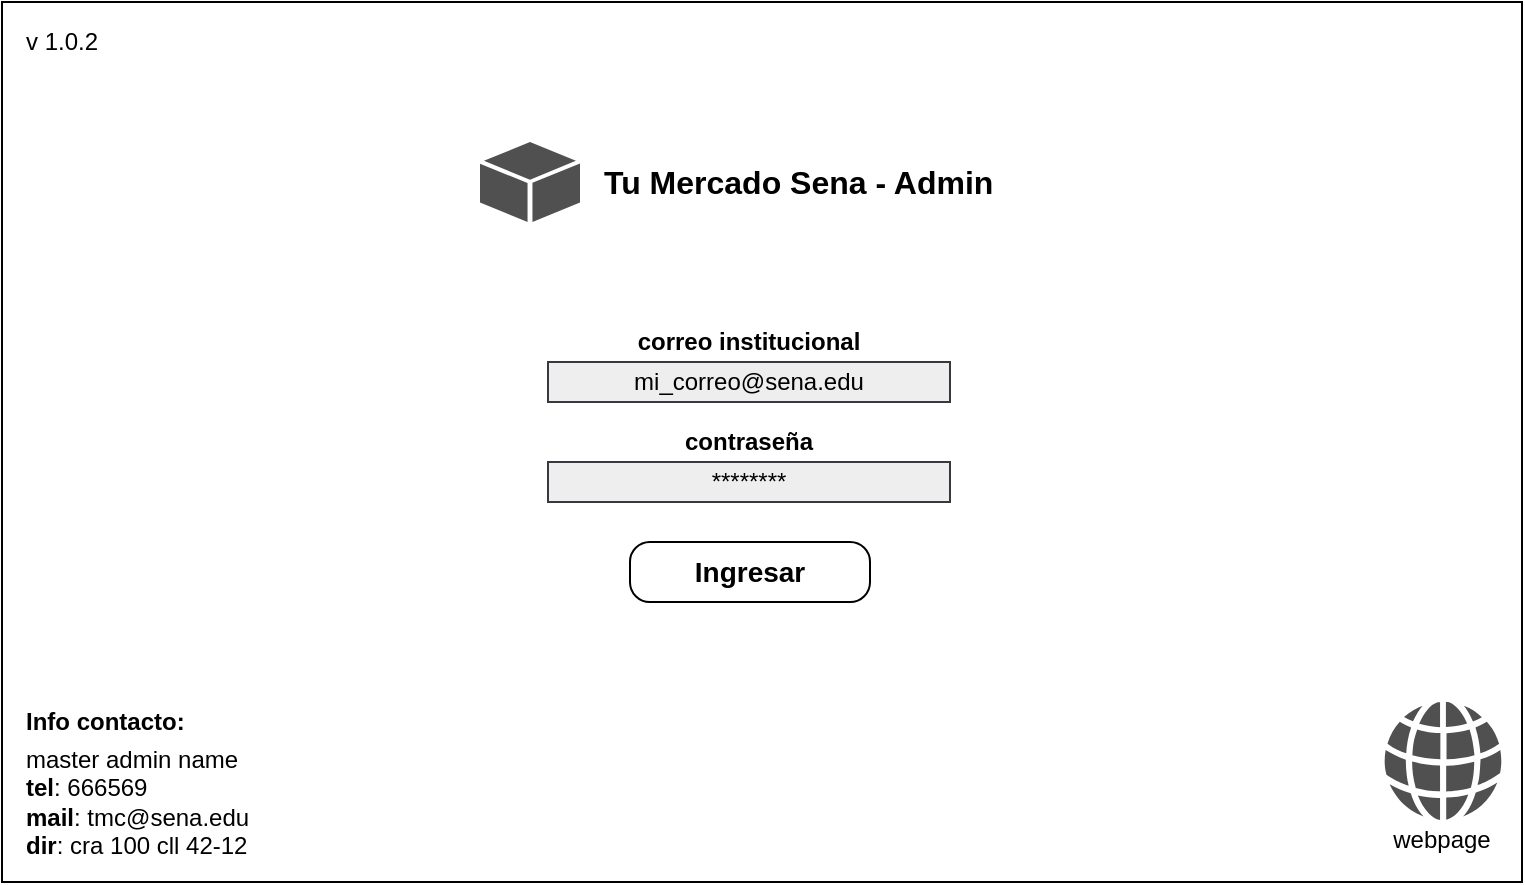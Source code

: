 <mxfile version="28.2.8" pages="12">
  <diagram name="login" id="pidNsiPiKzRzzJUk8szl">
    <mxGraphModel dx="1426" dy="751" grid="1" gridSize="10" guides="1" tooltips="1" connect="1" arrows="1" fold="1" page="1" pageScale="1" pageWidth="827" pageHeight="1169" math="0" shadow="0">
      <root>
        <mxCell id="ahstduYUHTkHMrjq1es8-0" />
        <mxCell id="ahstduYUHTkHMrjq1es8-1" parent="ahstduYUHTkHMrjq1es8-0" />
        <mxCell id="ahstduYUHTkHMrjq1es8-2" value="" style="rounded=0;whiteSpace=wrap;html=1;" parent="ahstduYUHTkHMrjq1es8-1" vertex="1">
          <mxGeometry x="40" y="40" width="760" height="440" as="geometry" />
        </mxCell>
        <mxCell id="ahstduYUHTkHMrjq1es8-4" value="" style="group;fontStyle=0" parent="ahstduYUHTkHMrjq1es8-1" vertex="1" connectable="0">
          <mxGeometry x="279" y="110" width="270" height="40" as="geometry" />
        </mxCell>
        <mxCell id="ahstduYUHTkHMrjq1es8-5" value="Tu Mercado Sena - Admin" style="text;html=1;whiteSpace=wrap;strokeColor=none;fillColor=none;align=left;verticalAlign=middle;rounded=0;fontSize=16;fontStyle=1" parent="ahstduYUHTkHMrjq1es8-4" vertex="1">
          <mxGeometry x="60" width="210" height="40" as="geometry" />
        </mxCell>
        <mxCell id="ahstduYUHTkHMrjq1es8-6" value="" style="sketch=0;pointerEvents=1;shadow=0;dashed=0;html=1;strokeColor=none;fillColor=#505050;labelPosition=center;verticalLabelPosition=bottom;verticalAlign=top;outlineConnect=0;align=center;shape=mxgraph.office.concepts.node_generic;" parent="ahstduYUHTkHMrjq1es8-4" vertex="1">
          <mxGeometry width="50" height="40" as="geometry" />
        </mxCell>
        <mxCell id="kZTpI2bsWUORsVngSAAj-2" value="" style="group" parent="ahstduYUHTkHMrjq1es8-1" vertex="1" connectable="0">
          <mxGeometry x="730" y="390" width="60" height="79" as="geometry" />
        </mxCell>
        <mxCell id="kZTpI2bsWUORsVngSAAj-0" value="" style="sketch=0;pointerEvents=1;shadow=0;dashed=0;html=1;strokeColor=none;fillColor=#505050;labelPosition=center;verticalLabelPosition=bottom;verticalAlign=top;outlineConnect=0;align=center;shape=mxgraph.office.concepts.globe_internet;" parent="kZTpI2bsWUORsVngSAAj-2" vertex="1">
          <mxGeometry x="1" width="59" height="59" as="geometry" />
        </mxCell>
        <mxCell id="kZTpI2bsWUORsVngSAAj-1" value="webpage" style="text;html=1;whiteSpace=wrap;strokeColor=none;fillColor=none;align=center;verticalAlign=middle;rounded=0;" parent="kZTpI2bsWUORsVngSAAj-2" vertex="1">
          <mxGeometry y="59" width="60" height="20" as="geometry" />
        </mxCell>
        <mxCell id="kZTpI2bsWUORsVngSAAj-7" value="mi_correo@sena.edu" style="rounded=0;whiteSpace=wrap;html=1;fillColor=#eeeeee;strokeColor=#36393d;" parent="ahstduYUHTkHMrjq1es8-1" vertex="1">
          <mxGeometry x="313" y="220" width="201" height="20" as="geometry" />
        </mxCell>
        <mxCell id="kZTpI2bsWUORsVngSAAj-8" value="correo institucional" style="text;html=1;whiteSpace=wrap;strokeColor=none;fillColor=none;align=center;verticalAlign=middle;rounded=0;fontStyle=1" parent="ahstduYUHTkHMrjq1es8-1" vertex="1">
          <mxGeometry x="313" y="200" width="201" height="20" as="geometry" />
        </mxCell>
        <mxCell id="5darHEA8t9R52rzZPtof-0" value="********" style="rounded=0;whiteSpace=wrap;html=1;fillColor=#eeeeee;strokeColor=#36393d;" parent="ahstduYUHTkHMrjq1es8-1" vertex="1">
          <mxGeometry x="313" y="270" width="201" height="20" as="geometry" />
        </mxCell>
        <mxCell id="5darHEA8t9R52rzZPtof-1" value="contraseña" style="text;html=1;whiteSpace=wrap;strokeColor=none;fillColor=none;align=center;verticalAlign=middle;rounded=0;fontStyle=1" parent="ahstduYUHTkHMrjq1es8-1" vertex="1">
          <mxGeometry x="313" y="250" width="201" height="20" as="geometry" />
        </mxCell>
        <mxCell id="5darHEA8t9R52rzZPtof-2" value="Ingresar" style="rounded=1;whiteSpace=wrap;html=1;fontStyle=1;fontSize=14;arcSize=33;" parent="ahstduYUHTkHMrjq1es8-1" vertex="1">
          <mxGeometry x="354" y="310" width="120" height="30" as="geometry" />
        </mxCell>
        <mxCell id="5darHEA8t9R52rzZPtof-3" value="v 1.0.2" style="text;html=1;whiteSpace=wrap;strokeColor=none;fillColor=none;align=left;verticalAlign=middle;rounded=0;" parent="ahstduYUHTkHMrjq1es8-1" vertex="1">
          <mxGeometry x="50" y="50" width="70" height="20" as="geometry" />
        </mxCell>
        <mxCell id="dfpOrB33vxclZL4csn_N-0" value="" style="group" parent="ahstduYUHTkHMrjq1es8-1" vertex="1" connectable="0">
          <mxGeometry x="50" y="390" width="150" height="80" as="geometry" />
        </mxCell>
        <mxCell id="kZTpI2bsWUORsVngSAAj-5" value="&lt;div&gt;master admin name&lt;/div&gt;&lt;b&gt;tel&lt;/b&gt;: 666569&lt;div&gt;&lt;b&gt;mail&lt;/b&gt;: tmc@sena.edu&lt;/div&gt;&lt;div&gt;&lt;b&gt;dir&lt;/b&gt;: cra 100 cll 42-12&lt;/div&gt;" style="text;html=1;whiteSpace=wrap;strokeColor=none;fillColor=none;align=left;verticalAlign=middle;rounded=0;" parent="dfpOrB33vxclZL4csn_N-0" vertex="1">
          <mxGeometry y="20" width="150" height="60" as="geometry" />
        </mxCell>
        <mxCell id="kZTpI2bsWUORsVngSAAj-6" value="&lt;div&gt;Info contacto:&lt;/div&gt;" style="text;html=1;whiteSpace=wrap;strokeColor=none;fillColor=none;align=left;verticalAlign=middle;rounded=0;fontStyle=1" parent="dfpOrB33vxclZL4csn_N-0" vertex="1">
          <mxGeometry width="150" height="20" as="geometry" />
        </mxCell>
      </root>
    </mxGraphModel>
  </diagram>
  <diagram name="menu" id="s56m-WUTO_DWzKvOB_0f">
    <mxGraphModel dx="1426" dy="751" grid="1" gridSize="10" guides="1" tooltips="1" connect="1" arrows="1" fold="1" page="1" pageScale="1" pageWidth="827" pageHeight="1169" math="0" shadow="0">
      <root>
        <mxCell id="j83JuLjWtqwiQBVnaP8K-0" />
        <mxCell id="j83JuLjWtqwiQBVnaP8K-1" parent="j83JuLjWtqwiQBVnaP8K-0" />
        <mxCell id="j83JuLjWtqwiQBVnaP8K-2" value="" style="rounded=0;whiteSpace=wrap;html=1;" parent="j83JuLjWtqwiQBVnaP8K-1" vertex="1">
          <mxGeometry x="40" y="40" width="760" height="440" as="geometry" />
        </mxCell>
        <mxCell id="j83JuLjWtqwiQBVnaP8K-3" value="" style="rounded=0;whiteSpace=wrap;html=1;" parent="j83JuLjWtqwiQBVnaP8K-1" vertex="1">
          <mxGeometry x="40" y="40" width="760" height="60" as="geometry" />
        </mxCell>
        <mxCell id="j83JuLjWtqwiQBVnaP8K-8" value="" style="group" parent="j83JuLjWtqwiQBVnaP8K-1" vertex="1" connectable="0">
          <mxGeometry x="50" y="50" width="270" height="40" as="geometry" />
        </mxCell>
        <mxCell id="j83JuLjWtqwiQBVnaP8K-9" value="Tu Mercado Sena - Admin" style="text;html=1;whiteSpace=wrap;strokeColor=none;fillColor=none;align=left;verticalAlign=middle;rounded=0;fontSize=16;fontStyle=1" parent="j83JuLjWtqwiQBVnaP8K-8" vertex="1">
          <mxGeometry x="60" width="210" height="40" as="geometry" />
        </mxCell>
        <mxCell id="j83JuLjWtqwiQBVnaP8K-10" value="" style="sketch=0;pointerEvents=1;shadow=0;dashed=0;html=1;strokeColor=none;fillColor=#505050;labelPosition=center;verticalLabelPosition=bottom;verticalAlign=top;outlineConnect=0;align=center;shape=mxgraph.office.concepts.node_generic;" parent="j83JuLjWtqwiQBVnaP8K-8" vertex="1">
          <mxGeometry width="50" height="40" as="geometry" />
        </mxCell>
        <mxCell id="j83JuLjWtqwiQBVnaP8K-14" value="" style="group" parent="j83JuLjWtqwiQBVnaP8K-1" vertex="1" connectable="0">
          <mxGeometry x="580" y="50" width="210" height="40" as="geometry" />
        </mxCell>
        <mxCell id="j83JuLjWtqwiQBVnaP8K-15" value="" style="rounded=1;whiteSpace=wrap;html=1;" parent="j83JuLjWtqwiQBVnaP8K-14" vertex="1">
          <mxGeometry width="210" height="40" as="geometry" />
        </mxCell>
        <mxCell id="j83JuLjWtqwiQBVnaP8K-16" value="Nombre de administrador" style="text;html=1;whiteSpace=wrap;strokeColor=none;fillColor=none;align=right;verticalAlign=middle;rounded=0;" parent="j83JuLjWtqwiQBVnaP8K-14" vertex="1">
          <mxGeometry x="10" y="5" width="150" height="15" as="geometry" />
        </mxCell>
        <mxCell id="j83JuLjWtqwiQBVnaP8K-17" value="" style="sketch=0;pointerEvents=1;shadow=0;dashed=0;html=1;strokeColor=none;fillColor=#505050;labelPosition=center;verticalLabelPosition=bottom;verticalAlign=top;outlineConnect=0;align=center;shape=mxgraph.office.users.user;" parent="j83JuLjWtqwiQBVnaP8K-14" vertex="1">
          <mxGeometry x="170" y="5" width="30" height="30" as="geometry" />
        </mxCell>
        <mxCell id="j83JuLjWtqwiQBVnaP8K-18" value="correo@sena.institucional" style="text;html=1;whiteSpace=wrap;strokeColor=none;fillColor=none;align=right;verticalAlign=middle;rounded=0;fontSize=10;" parent="j83JuLjWtqwiQBVnaP8K-14" vertex="1">
          <mxGeometry x="10" y="20" width="150" height="15" as="geometry" />
        </mxCell>
        <mxCell id="yT64VYw0tXI6w7W1gruK-0" value="" style="group" parent="j83JuLjWtqwiQBVnaP8K-1" vertex="1" connectable="0">
          <mxGeometry x="730" y="390" width="60" height="79" as="geometry" />
        </mxCell>
        <mxCell id="yT64VYw0tXI6w7W1gruK-1" value="" style="sketch=0;pointerEvents=1;shadow=0;dashed=0;html=1;strokeColor=none;fillColor=#505050;labelPosition=center;verticalLabelPosition=bottom;verticalAlign=top;outlineConnect=0;align=center;shape=mxgraph.office.concepts.globe_internet;" parent="yT64VYw0tXI6w7W1gruK-0" vertex="1">
          <mxGeometry x="1" width="59" height="59" as="geometry" />
        </mxCell>
        <mxCell id="yT64VYw0tXI6w7W1gruK-2" value="webpage" style="text;html=1;whiteSpace=wrap;strokeColor=none;fillColor=none;align=center;verticalAlign=middle;rounded=0;" parent="yT64VYw0tXI6w7W1gruK-0" vertex="1">
          <mxGeometry y="59" width="60" height="20" as="geometry" />
        </mxCell>
        <mxCell id="yT64VYw0tXI6w7W1gruK-3" value="" style="group" parent="j83JuLjWtqwiQBVnaP8K-1" vertex="1" connectable="0">
          <mxGeometry x="50" y="390" width="150" height="80" as="geometry" />
        </mxCell>
        <mxCell id="yT64VYw0tXI6w7W1gruK-4" value="&lt;div&gt;master admin name&lt;/div&gt;&lt;b&gt;tel&lt;/b&gt;: 666569&lt;div&gt;&lt;b&gt;mail&lt;/b&gt;: tmc@sena.edu&lt;/div&gt;&lt;div&gt;&lt;b&gt;dir&lt;/b&gt;: cra 100 cll 42-12&lt;/div&gt;" style="text;html=1;whiteSpace=wrap;strokeColor=none;fillColor=none;align=left;verticalAlign=middle;rounded=0;" parent="yT64VYw0tXI6w7W1gruK-3" vertex="1">
          <mxGeometry y="20" width="150" height="60" as="geometry" />
        </mxCell>
        <mxCell id="yT64VYw0tXI6w7W1gruK-5" value="&lt;div&gt;Info contacto:&lt;/div&gt;" style="text;html=1;whiteSpace=wrap;strokeColor=none;fillColor=none;align=left;verticalAlign=middle;rounded=0;fontStyle=1" parent="yT64VYw0tXI6w7W1gruK-3" vertex="1">
          <mxGeometry width="150" height="20" as="geometry" />
        </mxCell>
        <mxCell id="0VpV0YL46QE_3OQNRgPo-0" value="Bloquear" style="rounded=1;whiteSpace=wrap;html=1;fontStyle=1;fontSize=12;" parent="j83JuLjWtqwiQBVnaP8K-1" vertex="1">
          <mxGeometry x="369" y="110" width="90" height="30" as="geometry" />
        </mxCell>
        <mxCell id="0VpV0YL46QE_3OQNRgPo-1" value="Salir" style="rounded=1;whiteSpace=wrap;html=1;fontStyle=1;fontSize=12;" parent="j83JuLjWtqwiQBVnaP8K-1" vertex="1">
          <mxGeometry x="700" y="110" width="90" height="30" as="geometry" />
        </mxCell>
        <mxCell id="0VpV0YL46QE_3OQNRgPo-2" value="" style="rounded=1;whiteSpace=wrap;html=1;" parent="j83JuLjWtqwiQBVnaP8K-1" vertex="1">
          <mxGeometry x="194" y="240" width="80" height="60" as="geometry" />
        </mxCell>
        <mxCell id="0VpV0YL46QE_3OQNRgPo-3" value="Estadísticas" style="text;html=1;whiteSpace=wrap;strokeColor=none;fillColor=none;align=center;verticalAlign=middle;rounded=0;fontStyle=1" parent="j83JuLjWtqwiQBVnaP8K-1" vertex="1">
          <mxGeometry x="194" y="300" width="80" height="20" as="geometry" />
        </mxCell>
        <mxCell id="0VpV0YL46QE_3OQNRgPo-4" value="" style="rounded=1;whiteSpace=wrap;html=1;" parent="j83JuLjWtqwiQBVnaP8K-1" vertex="1">
          <mxGeometry x="314" y="240" width="80" height="60" as="geometry" />
        </mxCell>
        <mxCell id="0VpV0YL46QE_3OQNRgPo-5" value="Herramientas" style="text;html=1;whiteSpace=wrap;strokeColor=none;fillColor=none;align=center;verticalAlign=middle;rounded=0;fontStyle=1" parent="j83JuLjWtqwiQBVnaP8K-1" vertex="1">
          <mxGeometry x="314" y="300" width="80" height="20" as="geometry" />
        </mxCell>
        <mxCell id="0VpV0YL46QE_3OQNRgPo-6" value="" style="rounded=1;whiteSpace=wrap;html=1;" parent="j83JuLjWtqwiQBVnaP8K-1" vertex="1">
          <mxGeometry x="434" y="240" width="80" height="60" as="geometry" />
        </mxCell>
        <mxCell id="0VpV0YL46QE_3OQNRgPo-7" value="Logins" style="text;html=1;whiteSpace=wrap;strokeColor=none;fillColor=none;align=center;verticalAlign=middle;rounded=0;fontStyle=1" parent="j83JuLjWtqwiQBVnaP8K-1" vertex="1">
          <mxGeometry x="434" y="300" width="80" height="20" as="geometry" />
        </mxCell>
        <mxCell id="0VpV0YL46QE_3OQNRgPo-8" value="" style="rounded=1;whiteSpace=wrap;html=1;" parent="j83JuLjWtqwiQBVnaP8K-1" vertex="1">
          <mxGeometry x="554" y="240" width="80" height="60" as="geometry" />
        </mxCell>
        <mxCell id="0VpV0YL46QE_3OQNRgPo-9" value="Configuración" style="text;html=1;whiteSpace=wrap;strokeColor=none;fillColor=none;align=center;verticalAlign=middle;rounded=0;fontStyle=1" parent="j83JuLjWtqwiQBVnaP8K-1" vertex="1">
          <mxGeometry x="554" y="300" width="80" height="20" as="geometry" />
        </mxCell>
        <mxCell id="0VpV0YL46QE_3OQNRgPo-10" value="" style="sketch=0;pointerEvents=1;shadow=0;dashed=0;html=1;strokeColor=none;fillColor=#505050;labelPosition=center;verticalLabelPosition=bottom;verticalAlign=top;outlineConnect=0;align=center;shape=mxgraph.office.concepts.settings;" parent="j83JuLjWtqwiQBVnaP8K-1" vertex="1">
          <mxGeometry x="570" y="246" width="48" height="48" as="geometry" />
        </mxCell>
        <mxCell id="0VpV0YL46QE_3OQNRgPo-11" value="" style="sketch=0;pointerEvents=1;shadow=0;dashed=0;html=1;strokeColor=none;fillColor=#505050;labelPosition=center;verticalLabelPosition=bottom;verticalAlign=top;outlineConnect=0;align=center;shape=mxgraph.office.sites.site_collection;" parent="j83JuLjWtqwiQBVnaP8K-1" vertex="1">
          <mxGeometry x="328" y="250" width="52" height="40" as="geometry" />
        </mxCell>
        <mxCell id="0VpV0YL46QE_3OQNRgPo-12" value="" style="sketch=0;pointerEvents=1;shadow=0;dashed=0;html=1;strokeColor=none;fillColor=#505050;labelPosition=center;verticalLabelPosition=bottom;verticalAlign=top;outlineConnect=0;align=center;shape=mxgraph.office.users.universal_security_group;" parent="j83JuLjWtqwiQBVnaP8K-1" vertex="1">
          <mxGeometry x="451.5" y="248" width="45" height="44" as="geometry" />
        </mxCell>
        <mxCell id="0VpV0YL46QE_3OQNRgPo-13" value="" style="sketch=0;pointerEvents=1;shadow=0;dashed=0;html=1;strokeColor=none;fillColor=#505050;labelPosition=center;verticalLabelPosition=bottom;verticalAlign=top;outlineConnect=0;align=center;shape=mxgraph.office.users.csv_file;" parent="j83JuLjWtqwiQBVnaP8K-1" vertex="1">
          <mxGeometry x="204.5" y="251" width="59" height="43" as="geometry" />
        </mxCell>
        <mxCell id="41XRcjO5IebKjfBsO5x4-0" value="" style="group" parent="j83JuLjWtqwiQBVnaP8K-1" vertex="1" connectable="0">
          <mxGeometry x="460" y="50" width="90" height="37.5" as="geometry" />
        </mxCell>
        <mxCell id="41XRcjO5IebKjfBsO5x4-1" value="" style="group" parent="41XRcjO5IebKjfBsO5x4-0" vertex="1" connectable="0">
          <mxGeometry width="40" height="37.5" as="geometry" />
        </mxCell>
        <mxCell id="41XRcjO5IebKjfBsO5x4-2" value="" style="sketch=0;pointerEvents=1;shadow=0;dashed=0;html=1;strokeColor=none;fillColor=#505050;labelPosition=center;verticalLabelPosition=bottom;verticalAlign=top;outlineConnect=0;align=center;shape=mxgraph.office.concepts.whats_new;" parent="41XRcjO5IebKjfBsO5x4-1" vertex="1">
          <mxGeometry width="40" height="25" as="geometry" />
        </mxCell>
        <mxCell id="41XRcjO5IebKjfBsO5x4-3" value="3" style="ellipse;whiteSpace=wrap;html=1;aspect=fixed;" parent="41XRcjO5IebKjfBsO5x4-1" vertex="1">
          <mxGeometry x="20" y="17.5" width="20" height="20" as="geometry" />
        </mxCell>
        <mxCell id="41XRcjO5IebKjfBsO5x4-4" value="" style="group" parent="41XRcjO5IebKjfBsO5x4-0" vertex="1" connectable="0">
          <mxGeometry x="50" width="40" height="37.5" as="geometry" />
        </mxCell>
        <mxCell id="41XRcjO5IebKjfBsO5x4-5" value="" style="sketch=0;pointerEvents=1;shadow=0;dashed=0;html=1;strokeColor=none;fillColor=#505050;labelPosition=center;verticalLabelPosition=bottom;verticalAlign=top;outlineConnect=0;align=center;shape=mxgraph.office.concepts.whats_new;" parent="41XRcjO5IebKjfBsO5x4-4" vertex="1">
          <mxGeometry width="40" height="25" as="geometry" />
        </mxCell>
        <mxCell id="41XRcjO5IebKjfBsO5x4-6" value="2" style="ellipse;whiteSpace=wrap;html=1;aspect=fixed;" parent="41XRcjO5IebKjfBsO5x4-4" vertex="1">
          <mxGeometry x="20" y="17.5" width="20" height="20" as="geometry" />
        </mxCell>
      </root>
    </mxGraphModel>
  </diagram>
  <diagram name="bloqueo" id="Msw8J_HENHIhVShksUJ3">
    <mxGraphModel dx="1426" dy="751" grid="1" gridSize="10" guides="1" tooltips="1" connect="1" arrows="1" fold="1" page="1" pageScale="1" pageWidth="827" pageHeight="1169" math="0" shadow="0">
      <root>
        <mxCell id="6pj6R-QSEAwp-m4sbjEz-0" />
        <mxCell id="6pj6R-QSEAwp-m4sbjEz-1" parent="6pj6R-QSEAwp-m4sbjEz-0" />
        <mxCell id="6pj6R-QSEAwp-m4sbjEz-2" value="" style="rounded=0;whiteSpace=wrap;html=1;" parent="6pj6R-QSEAwp-m4sbjEz-1" vertex="1">
          <mxGeometry x="40" y="40" width="760" height="440" as="geometry" />
        </mxCell>
        <mxCell id="6pj6R-QSEAwp-m4sbjEz-6" value="" style="group" parent="6pj6R-QSEAwp-m4sbjEz-1" vertex="1" connectable="0">
          <mxGeometry x="730" y="390" width="60" height="79" as="geometry" />
        </mxCell>
        <mxCell id="6pj6R-QSEAwp-m4sbjEz-7" value="" style="sketch=0;pointerEvents=1;shadow=0;dashed=0;html=1;strokeColor=none;fillColor=#505050;labelPosition=center;verticalLabelPosition=bottom;verticalAlign=top;outlineConnect=0;align=center;shape=mxgraph.office.concepts.globe_internet;" parent="6pj6R-QSEAwp-m4sbjEz-6" vertex="1">
          <mxGeometry x="1" width="59" height="59" as="geometry" />
        </mxCell>
        <mxCell id="6pj6R-QSEAwp-m4sbjEz-8" value="webpage" style="text;html=1;whiteSpace=wrap;strokeColor=none;fillColor=none;align=center;verticalAlign=middle;rounded=0;" parent="6pj6R-QSEAwp-m4sbjEz-6" vertex="1">
          <mxGeometry y="59" width="60" height="20" as="geometry" />
        </mxCell>
        <mxCell id="6pj6R-QSEAwp-m4sbjEz-13" value="****" style="rounded=0;whiteSpace=wrap;html=1;fillColor=#eeeeee;strokeColor=#36393d;" parent="6pj6R-QSEAwp-m4sbjEz-1" vertex="1">
          <mxGeometry x="313" y="240" width="201" height="20" as="geometry" />
        </mxCell>
        <mxCell id="6pj6R-QSEAwp-m4sbjEz-14" value="PIN de seguridad" style="text;html=1;whiteSpace=wrap;strokeColor=none;fillColor=none;align=center;verticalAlign=middle;rounded=0;fontStyle=1" parent="6pj6R-QSEAwp-m4sbjEz-1" vertex="1">
          <mxGeometry x="313" y="220" width="201" height="20" as="geometry" />
        </mxCell>
        <mxCell id="6pj6R-QSEAwp-m4sbjEz-15" value="Reingresar" style="rounded=1;whiteSpace=wrap;html=1;fontStyle=1;fontSize=14;arcSize=37;" parent="6pj6R-QSEAwp-m4sbjEz-1" vertex="1">
          <mxGeometry x="354" y="280" width="120" height="30" as="geometry" />
        </mxCell>
        <mxCell id="vvvn6HB3juPi9OfT8E66-0" value="" style="group" parent="6pj6R-QSEAwp-m4sbjEz-1" vertex="1" connectable="0">
          <mxGeometry x="50" y="390" width="150" height="80" as="geometry" />
        </mxCell>
        <mxCell id="6pj6R-QSEAwp-m4sbjEz-9" value="&lt;div&gt;master admin name&lt;/div&gt;&lt;b&gt;tel&lt;/b&gt;: 666569&lt;div&gt;&lt;b&gt;mail&lt;/b&gt;: tmc@sena.edu&lt;/div&gt;&lt;div&gt;&lt;b&gt;dir&lt;/b&gt;: cra 100 cll 42-12&lt;/div&gt;" style="text;html=1;whiteSpace=wrap;strokeColor=none;fillColor=none;align=left;verticalAlign=middle;rounded=0;" parent="vvvn6HB3juPi9OfT8E66-0" vertex="1">
          <mxGeometry y="20" width="150" height="60" as="geometry" />
        </mxCell>
        <mxCell id="6pj6R-QSEAwp-m4sbjEz-10" value="&lt;div&gt;Info contacto:&lt;/div&gt;" style="text;html=1;whiteSpace=wrap;strokeColor=none;fillColor=none;align=left;verticalAlign=middle;rounded=0;fontStyle=1" parent="vvvn6HB3juPi9OfT8E66-0" vertex="1">
          <mxGeometry width="150" height="20" as="geometry" />
        </mxCell>
        <mxCell id="2FCBGRXeYtaw-J2862FD-0" value="" style="rounded=0;whiteSpace=wrap;html=1;" parent="6pj6R-QSEAwp-m4sbjEz-1" vertex="1">
          <mxGeometry x="40" y="40" width="760" height="60" as="geometry" />
        </mxCell>
        <mxCell id="2FCBGRXeYtaw-J2862FD-1" value="" style="group" parent="6pj6R-QSEAwp-m4sbjEz-1" vertex="1" connectable="0">
          <mxGeometry x="50" y="50" width="270" height="40" as="geometry" />
        </mxCell>
        <mxCell id="2FCBGRXeYtaw-J2862FD-2" value="Tu Mercado Sena - Admin" style="text;html=1;whiteSpace=wrap;strokeColor=none;fillColor=none;align=left;verticalAlign=middle;rounded=0;fontSize=16;fontStyle=1" parent="2FCBGRXeYtaw-J2862FD-1" vertex="1">
          <mxGeometry x="60" width="210" height="40" as="geometry" />
        </mxCell>
        <mxCell id="2FCBGRXeYtaw-J2862FD-3" value="" style="sketch=0;pointerEvents=1;shadow=0;dashed=0;html=1;strokeColor=none;fillColor=#505050;labelPosition=center;verticalLabelPosition=bottom;verticalAlign=top;outlineConnect=0;align=center;shape=mxgraph.office.concepts.node_generic;" parent="2FCBGRXeYtaw-J2862FD-1" vertex="1">
          <mxGeometry width="50" height="40" as="geometry" />
        </mxCell>
        <mxCell id="2FCBGRXeYtaw-J2862FD-7" value="" style="group" parent="6pj6R-QSEAwp-m4sbjEz-1" vertex="1" connectable="0">
          <mxGeometry x="580" y="50" width="210" height="40" as="geometry" />
        </mxCell>
        <mxCell id="2FCBGRXeYtaw-J2862FD-8" value="" style="rounded=1;whiteSpace=wrap;html=1;" parent="2FCBGRXeYtaw-J2862FD-7" vertex="1">
          <mxGeometry width="210" height="40" as="geometry" />
        </mxCell>
        <mxCell id="2FCBGRXeYtaw-J2862FD-9" value="Nombre de administrador" style="text;html=1;whiteSpace=wrap;strokeColor=none;fillColor=none;align=right;verticalAlign=middle;rounded=0;" parent="2FCBGRXeYtaw-J2862FD-7" vertex="1">
          <mxGeometry x="10" y="5" width="150" height="15" as="geometry" />
        </mxCell>
        <mxCell id="2FCBGRXeYtaw-J2862FD-10" value="" style="sketch=0;pointerEvents=1;shadow=0;dashed=0;html=1;strokeColor=none;fillColor=#505050;labelPosition=center;verticalLabelPosition=bottom;verticalAlign=top;outlineConnect=0;align=center;shape=mxgraph.office.users.user;" parent="2FCBGRXeYtaw-J2862FD-7" vertex="1">
          <mxGeometry x="170" y="5" width="30" height="30" as="geometry" />
        </mxCell>
        <mxCell id="2FCBGRXeYtaw-J2862FD-11" value="correo@sena.institucional" style="text;html=1;whiteSpace=wrap;strokeColor=none;fillColor=none;align=right;verticalAlign=middle;rounded=0;fontSize=10;" parent="2FCBGRXeYtaw-J2862FD-7" vertex="1">
          <mxGeometry x="10" y="20" width="150" height="15" as="geometry" />
        </mxCell>
        <mxCell id="Z_Q9M_8ryYCJU8R3Jh4V-0" value="Bloqueo por PIN" style="text;html=1;whiteSpace=wrap;strokeColor=none;fillColor=none;align=center;verticalAlign=middle;rounded=0;fontSize=16;fontStyle=1" parent="6pj6R-QSEAwp-m4sbjEz-1" vertex="1">
          <mxGeometry x="310" y="150" width="200" height="40" as="geometry" />
        </mxCell>
        <mxCell id="Z_Q9M_8ryYCJU8R3Jh4V-1" value="Salir" style="rounded=1;whiteSpace=wrap;html=1;fontStyle=1;fontSize=14;arcSize=40;" parent="6pj6R-QSEAwp-m4sbjEz-1" vertex="1">
          <mxGeometry x="354" y="380" width="120" height="30" as="geometry" />
        </mxCell>
        <mxCell id="yuZF4IdRtd1wtFsflNjH-0" value="" style="group" parent="6pj6R-QSEAwp-m4sbjEz-1" vertex="1" connectable="0">
          <mxGeometry x="460" y="50" width="90" height="37.5" as="geometry" />
        </mxCell>
        <mxCell id="yuZF4IdRtd1wtFsflNjH-1" value="" style="group" parent="yuZF4IdRtd1wtFsflNjH-0" vertex="1" connectable="0">
          <mxGeometry width="40" height="37.5" as="geometry" />
        </mxCell>
        <mxCell id="yuZF4IdRtd1wtFsflNjH-2" value="" style="sketch=0;pointerEvents=1;shadow=0;dashed=0;html=1;strokeColor=none;fillColor=#505050;labelPosition=center;verticalLabelPosition=bottom;verticalAlign=top;outlineConnect=0;align=center;shape=mxgraph.office.concepts.whats_new;" parent="yuZF4IdRtd1wtFsflNjH-1" vertex="1">
          <mxGeometry width="40" height="25" as="geometry" />
        </mxCell>
        <mxCell id="yuZF4IdRtd1wtFsflNjH-3" value="3" style="ellipse;whiteSpace=wrap;html=1;aspect=fixed;" parent="yuZF4IdRtd1wtFsflNjH-1" vertex="1">
          <mxGeometry x="20" y="17.5" width="20" height="20" as="geometry" />
        </mxCell>
        <mxCell id="yuZF4IdRtd1wtFsflNjH-4" value="" style="group" parent="yuZF4IdRtd1wtFsflNjH-0" vertex="1" connectable="0">
          <mxGeometry x="50" width="40" height="37.5" as="geometry" />
        </mxCell>
        <mxCell id="yuZF4IdRtd1wtFsflNjH-5" value="" style="sketch=0;pointerEvents=1;shadow=0;dashed=0;html=1;strokeColor=none;fillColor=#505050;labelPosition=center;verticalLabelPosition=bottom;verticalAlign=top;outlineConnect=0;align=center;shape=mxgraph.office.concepts.whats_new;" parent="yuZF4IdRtd1wtFsflNjH-4" vertex="1">
          <mxGeometry width="40" height="25" as="geometry" />
        </mxCell>
        <mxCell id="yuZF4IdRtd1wtFsflNjH-6" value="2" style="ellipse;whiteSpace=wrap;html=1;aspect=fixed;" parent="yuZF4IdRtd1wtFsflNjH-4" vertex="1">
          <mxGeometry x="20" y="17.5" width="20" height="20" as="geometry" />
        </mxCell>
      </root>
    </mxGraphModel>
  </diagram>
  <diagram name="estadisticas" id="Iy2T1WTs24GQ4q5kqFxh">
    <mxGraphModel dx="983" dy="518" grid="1" gridSize="10" guides="1" tooltips="1" connect="1" arrows="1" fold="1" page="1" pageScale="1" pageWidth="827" pageHeight="1169" math="0" shadow="0">
      <root>
        <mxCell id="2DswKgISlsOtdur5Npr--0" />
        <mxCell id="2DswKgISlsOtdur5Npr--1" parent="2DswKgISlsOtdur5Npr--0" />
        <mxCell id="2DswKgISlsOtdur5Npr--2" value="" style="rounded=0;whiteSpace=wrap;html=1;" parent="2DswKgISlsOtdur5Npr--1" vertex="1">
          <mxGeometry x="40" y="40" width="760" height="440" as="geometry" />
        </mxCell>
        <mxCell id="2DswKgISlsOtdur5Npr--3" value="" style="rounded=0;whiteSpace=wrap;html=1;" parent="2DswKgISlsOtdur5Npr--1" vertex="1">
          <mxGeometry x="40" y="40" width="760" height="60" as="geometry" />
        </mxCell>
        <mxCell id="2DswKgISlsOtdur5Npr--4" value="" style="group" parent="2DswKgISlsOtdur5Npr--1" vertex="1" connectable="0">
          <mxGeometry x="380" y="50" width="40" height="40" as="geometry" />
        </mxCell>
        <mxCell id="2DswKgISlsOtdur5Npr--5" value="" style="sketch=0;pointerEvents=1;shadow=0;dashed=0;html=1;strokeColor=none;fillColor=#505050;labelPosition=center;verticalLabelPosition=bottom;verticalAlign=top;outlineConnect=0;align=center;shape=mxgraph.office.devices.switch;" parent="2DswKgISlsOtdur5Npr--4" vertex="1">
          <mxGeometry width="40" height="10.5" as="geometry" />
        </mxCell>
        <mxCell id="2DswKgISlsOtdur5Npr--6" value="" style="sketch=0;pointerEvents=1;shadow=0;dashed=0;html=1;strokeColor=none;fillColor=#505050;labelPosition=center;verticalLabelPosition=bottom;verticalAlign=top;outlineConnect=0;align=center;shape=mxgraph.office.devices.switch;" parent="2DswKgISlsOtdur5Npr--4" vertex="1">
          <mxGeometry y="14.5" width="40" height="10.5" as="geometry" />
        </mxCell>
        <mxCell id="2DswKgISlsOtdur5Npr--7" value="" style="sketch=0;pointerEvents=1;shadow=0;dashed=0;html=1;strokeColor=none;fillColor=#505050;labelPosition=center;verticalLabelPosition=bottom;verticalAlign=top;outlineConnect=0;align=center;shape=mxgraph.office.devices.switch;" parent="2DswKgISlsOtdur5Npr--4" vertex="1">
          <mxGeometry y="29.5" width="40" height="10.5" as="geometry" />
        </mxCell>
        <mxCell id="2DswKgISlsOtdur5Npr--8" value="" style="group" parent="2DswKgISlsOtdur5Npr--1" vertex="1" connectable="0">
          <mxGeometry x="50" y="50" width="270" height="40" as="geometry" />
        </mxCell>
        <mxCell id="2DswKgISlsOtdur5Npr--9" value="Tu Mercado Sena - Admin" style="text;html=1;whiteSpace=wrap;strokeColor=none;fillColor=none;align=left;verticalAlign=middle;rounded=0;fontSize=16;fontStyle=1" parent="2DswKgISlsOtdur5Npr--8" vertex="1">
          <mxGeometry x="60" width="210" height="40" as="geometry" />
        </mxCell>
        <mxCell id="2DswKgISlsOtdur5Npr--10" value="" style="sketch=0;pointerEvents=1;shadow=0;dashed=0;html=1;strokeColor=none;fillColor=#505050;labelPosition=center;verticalLabelPosition=bottom;verticalAlign=top;outlineConnect=0;align=center;shape=mxgraph.office.concepts.node_generic;" parent="2DswKgISlsOtdur5Npr--8" vertex="1">
          <mxGeometry width="50" height="40" as="geometry" />
        </mxCell>
        <mxCell id="2DswKgISlsOtdur5Npr--14" value="" style="group" parent="2DswKgISlsOtdur5Npr--1" vertex="1" connectable="0">
          <mxGeometry x="580" y="50" width="210" height="40" as="geometry" />
        </mxCell>
        <mxCell id="2DswKgISlsOtdur5Npr--15" value="" style="rounded=1;whiteSpace=wrap;html=1;" parent="2DswKgISlsOtdur5Npr--14" vertex="1">
          <mxGeometry width="210" height="40" as="geometry" />
        </mxCell>
        <mxCell id="2DswKgISlsOtdur5Npr--16" value="Nombre de administrador" style="text;html=1;whiteSpace=wrap;strokeColor=none;fillColor=none;align=right;verticalAlign=middle;rounded=0;" parent="2DswKgISlsOtdur5Npr--14" vertex="1">
          <mxGeometry x="10" y="5" width="150" height="15" as="geometry" />
        </mxCell>
        <mxCell id="2DswKgISlsOtdur5Npr--17" value="" style="sketch=0;pointerEvents=1;shadow=0;dashed=0;html=1;strokeColor=none;fillColor=#505050;labelPosition=center;verticalLabelPosition=bottom;verticalAlign=top;outlineConnect=0;align=center;shape=mxgraph.office.users.user;" parent="2DswKgISlsOtdur5Npr--14" vertex="1">
          <mxGeometry x="170" y="5" width="30" height="30" as="geometry" />
        </mxCell>
        <mxCell id="2DswKgISlsOtdur5Npr--18" value="correo@sena.institucional" style="text;html=1;whiteSpace=wrap;strokeColor=none;fillColor=none;align=right;verticalAlign=middle;rounded=0;fontSize=10;" parent="2DswKgISlsOtdur5Npr--14" vertex="1">
          <mxGeometry x="10" y="20" width="150" height="15" as="geometry" />
        </mxCell>
        <mxCell id="g-xbWLNrKO_xBv-TtoJ4-0" value="" style="group" parent="2DswKgISlsOtdur5Npr--1" vertex="1" connectable="0">
          <mxGeometry x="460" y="50" width="90" height="37.5" as="geometry" />
        </mxCell>
        <mxCell id="g-xbWLNrKO_xBv-TtoJ4-1" value="" style="group" parent="g-xbWLNrKO_xBv-TtoJ4-0" vertex="1" connectable="0">
          <mxGeometry width="40" height="37.5" as="geometry" />
        </mxCell>
        <mxCell id="g-xbWLNrKO_xBv-TtoJ4-2" value="" style="sketch=0;pointerEvents=1;shadow=0;dashed=0;html=1;strokeColor=none;fillColor=#505050;labelPosition=center;verticalLabelPosition=bottom;verticalAlign=top;outlineConnect=0;align=center;shape=mxgraph.office.concepts.whats_new;" parent="g-xbWLNrKO_xBv-TtoJ4-1" vertex="1">
          <mxGeometry width="40" height="25" as="geometry" />
        </mxCell>
        <mxCell id="g-xbWLNrKO_xBv-TtoJ4-3" value="3" style="ellipse;whiteSpace=wrap;html=1;aspect=fixed;" parent="g-xbWLNrKO_xBv-TtoJ4-1" vertex="1">
          <mxGeometry x="20" y="17.5" width="20" height="20" as="geometry" />
        </mxCell>
        <mxCell id="g-xbWLNrKO_xBv-TtoJ4-4" value="" style="group" parent="g-xbWLNrKO_xBv-TtoJ4-0" vertex="1" connectable="0">
          <mxGeometry x="50" width="40" height="37.5" as="geometry" />
        </mxCell>
        <mxCell id="g-xbWLNrKO_xBv-TtoJ4-5" value="" style="sketch=0;pointerEvents=1;shadow=0;dashed=0;html=1;strokeColor=none;fillColor=#505050;labelPosition=center;verticalLabelPosition=bottom;verticalAlign=top;outlineConnect=0;align=center;shape=mxgraph.office.concepts.whats_new;" parent="g-xbWLNrKO_xBv-TtoJ4-4" vertex="1">
          <mxGeometry width="40" height="25" as="geometry" />
        </mxCell>
        <mxCell id="g-xbWLNrKO_xBv-TtoJ4-6" value="2" style="ellipse;whiteSpace=wrap;html=1;aspect=fixed;" parent="g-xbWLNrKO_xBv-TtoJ4-4" vertex="1">
          <mxGeometry x="20" y="17.5" width="20" height="20" as="geometry" />
        </mxCell>
        <mxCell id="rcv56AfvrF0H1qrLNUu4-0" value="" style="rounded=0;whiteSpace=wrap;html=1;" vertex="1" parent="2DswKgISlsOtdur5Npr--1">
          <mxGeometry x="680" y="110" width="110" height="360" as="geometry" />
        </mxCell>
        <mxCell id="rcv56AfvrF0H1qrLNUu4-1" value="" style="rounded=0;whiteSpace=wrap;html=1;" vertex="1" parent="2DswKgISlsOtdur5Npr--1">
          <mxGeometry x="50" y="110" width="620" height="360" as="geometry" />
        </mxCell>
        <mxCell id="rcv56AfvrF0H1qrLNUu4-2" value="" style="endArrow=classic;html=1;rounded=0;" edge="1" parent="2DswKgISlsOtdur5Npr--1">
          <mxGeometry width="50" height="50" relative="1" as="geometry">
            <mxPoint x="90" y="440" as="sourcePoint" />
            <mxPoint x="650" y="440" as="targetPoint" />
          </mxGeometry>
        </mxCell>
        <mxCell id="rcv56AfvrF0H1qrLNUu4-3" value="" style="endArrow=classic;html=1;rounded=0;" edge="1" parent="2DswKgISlsOtdur5Npr--1">
          <mxGeometry width="50" height="50" relative="1" as="geometry">
            <mxPoint x="90" y="440" as="sourcePoint" />
            <mxPoint x="90" y="130" as="targetPoint" />
          </mxGeometry>
        </mxCell>
        <mxCell id="rcv56AfvrF0H1qrLNUu4-4" value="" style="endArrow=none;html=1;rounded=0;" edge="1" parent="2DswKgISlsOtdur5Npr--1">
          <mxGeometry width="50" height="50" relative="1" as="geometry">
            <mxPoint x="120" y="450" as="sourcePoint" />
            <mxPoint x="120" y="430" as="targetPoint" />
          </mxGeometry>
        </mxCell>
        <mxCell id="rcv56AfvrF0H1qrLNUu4-5" value="" style="endArrow=none;html=1;rounded=0;" edge="1" parent="2DswKgISlsOtdur5Npr--1">
          <mxGeometry width="50" height="50" relative="1" as="geometry">
            <mxPoint x="150" y="450" as="sourcePoint" />
            <mxPoint x="150" y="430" as="targetPoint" />
          </mxGeometry>
        </mxCell>
        <mxCell id="rcv56AfvrF0H1qrLNUu4-6" value="" style="endArrow=none;html=1;rounded=0;" edge="1" parent="2DswKgISlsOtdur5Npr--1">
          <mxGeometry width="50" height="50" relative="1" as="geometry">
            <mxPoint x="180" y="450" as="sourcePoint" />
            <mxPoint x="180" y="430" as="targetPoint" />
          </mxGeometry>
        </mxCell>
        <mxCell id="rcv56AfvrF0H1qrLNUu4-7" value="" style="endArrow=none;html=1;rounded=0;" edge="1" parent="2DswKgISlsOtdur5Npr--1">
          <mxGeometry width="50" height="50" relative="1" as="geometry">
            <mxPoint x="210" y="450" as="sourcePoint" />
            <mxPoint x="210" y="430" as="targetPoint" />
          </mxGeometry>
        </mxCell>
        <mxCell id="rcv56AfvrF0H1qrLNUu4-8" value="" style="endArrow=none;html=1;rounded=0;" edge="1" parent="2DswKgISlsOtdur5Npr--1">
          <mxGeometry width="50" height="50" relative="1" as="geometry">
            <mxPoint x="240" y="450" as="sourcePoint" />
            <mxPoint x="240" y="430" as="targetPoint" />
          </mxGeometry>
        </mxCell>
        <mxCell id="rcv56AfvrF0H1qrLNUu4-9" value="" style="endArrow=none;html=1;rounded=0;" edge="1" parent="2DswKgISlsOtdur5Npr--1">
          <mxGeometry width="50" height="50" relative="1" as="geometry">
            <mxPoint x="270" y="450" as="sourcePoint" />
            <mxPoint x="270" y="430" as="targetPoint" />
          </mxGeometry>
        </mxCell>
        <mxCell id="rcv56AfvrF0H1qrLNUu4-10" value="" style="endArrow=none;html=1;rounded=0;" edge="1" parent="2DswKgISlsOtdur5Npr--1">
          <mxGeometry width="50" height="50" relative="1" as="geometry">
            <mxPoint x="300" y="450" as="sourcePoint" />
            <mxPoint x="300" y="430" as="targetPoint" />
          </mxGeometry>
        </mxCell>
        <mxCell id="rcv56AfvrF0H1qrLNUu4-11" value="" style="endArrow=none;html=1;rounded=0;" edge="1" parent="2DswKgISlsOtdur5Npr--1">
          <mxGeometry width="50" height="50" relative="1" as="geometry">
            <mxPoint x="330" y="450" as="sourcePoint" />
            <mxPoint x="330" y="430" as="targetPoint" />
          </mxGeometry>
        </mxCell>
        <mxCell id="rcv56AfvrF0H1qrLNUu4-12" value="" style="endArrow=none;html=1;rounded=0;" edge="1" parent="2DswKgISlsOtdur5Npr--1">
          <mxGeometry width="50" height="50" relative="1" as="geometry">
            <mxPoint x="360" y="450" as="sourcePoint" />
            <mxPoint x="360" y="430" as="targetPoint" />
          </mxGeometry>
        </mxCell>
        <mxCell id="rcv56AfvrF0H1qrLNUu4-13" value="" style="endArrow=none;html=1;rounded=0;" edge="1" parent="2DswKgISlsOtdur5Npr--1">
          <mxGeometry width="50" height="50" relative="1" as="geometry">
            <mxPoint x="390" y="450" as="sourcePoint" />
            <mxPoint x="390" y="430" as="targetPoint" />
          </mxGeometry>
        </mxCell>
        <mxCell id="rcv56AfvrF0H1qrLNUu4-14" value="" style="endArrow=none;html=1;rounded=0;" edge="1" parent="2DswKgISlsOtdur5Npr--1">
          <mxGeometry width="50" height="50" relative="1" as="geometry">
            <mxPoint x="420" y="450" as="sourcePoint" />
            <mxPoint x="420" y="430" as="targetPoint" />
          </mxGeometry>
        </mxCell>
        <mxCell id="rcv56AfvrF0H1qrLNUu4-15" value="" style="endArrow=none;html=1;rounded=0;" edge="1" parent="2DswKgISlsOtdur5Npr--1">
          <mxGeometry width="50" height="50" relative="1" as="geometry">
            <mxPoint x="450" y="450" as="sourcePoint" />
            <mxPoint x="450" y="430" as="targetPoint" />
          </mxGeometry>
        </mxCell>
        <mxCell id="rcv56AfvrF0H1qrLNUu4-16" value="" style="endArrow=none;html=1;rounded=0;" edge="1" parent="2DswKgISlsOtdur5Npr--1">
          <mxGeometry width="50" height="50" relative="1" as="geometry">
            <mxPoint x="480" y="450" as="sourcePoint" />
            <mxPoint x="480" y="430" as="targetPoint" />
          </mxGeometry>
        </mxCell>
        <mxCell id="rcv56AfvrF0H1qrLNUu4-17" value="" style="endArrow=none;html=1;rounded=0;" edge="1" parent="2DswKgISlsOtdur5Npr--1">
          <mxGeometry width="50" height="50" relative="1" as="geometry">
            <mxPoint x="510" y="450" as="sourcePoint" />
            <mxPoint x="510" y="430" as="targetPoint" />
          </mxGeometry>
        </mxCell>
        <mxCell id="rcv56AfvrF0H1qrLNUu4-18" value="" style="endArrow=none;html=1;rounded=0;" edge="1" parent="2DswKgISlsOtdur5Npr--1">
          <mxGeometry width="50" height="50" relative="1" as="geometry">
            <mxPoint x="540" y="450" as="sourcePoint" />
            <mxPoint x="540" y="430" as="targetPoint" />
          </mxGeometry>
        </mxCell>
        <mxCell id="rcv56AfvrF0H1qrLNUu4-19" value="" style="endArrow=none;html=1;rounded=0;" edge="1" parent="2DswKgISlsOtdur5Npr--1">
          <mxGeometry width="50" height="50" relative="1" as="geometry">
            <mxPoint x="570" y="450" as="sourcePoint" />
            <mxPoint x="570" y="430" as="targetPoint" />
          </mxGeometry>
        </mxCell>
        <mxCell id="rcv56AfvrF0H1qrLNUu4-20" value="" style="endArrow=none;html=1;rounded=0;" edge="1" parent="2DswKgISlsOtdur5Npr--1">
          <mxGeometry width="50" height="50" relative="1" as="geometry">
            <mxPoint x="600" y="450" as="sourcePoint" />
            <mxPoint x="600" y="430" as="targetPoint" />
          </mxGeometry>
        </mxCell>
        <mxCell id="rcv56AfvrF0H1qrLNUu4-21" value="" style="endArrow=none;html=1;rounded=0;" edge="1" parent="2DswKgISlsOtdur5Npr--1">
          <mxGeometry width="50" height="50" relative="1" as="geometry">
            <mxPoint x="630" y="450" as="sourcePoint" />
            <mxPoint x="630" y="430" as="targetPoint" />
          </mxGeometry>
        </mxCell>
        <mxCell id="rcv56AfvrF0H1qrLNUu4-22" value="" style="rounded=0;whiteSpace=wrap;html=1;fillColor=#f9f7ed;strokeColor=#36393d;" vertex="1" parent="2DswKgISlsOtdur5Npr--1">
          <mxGeometry x="120" y="320" width="30" height="120" as="geometry" />
        </mxCell>
        <mxCell id="rcv56AfvrF0H1qrLNUu4-23" value="" style="rounded=0;whiteSpace=wrap;html=1;fillColor=#eeeeee;strokeColor=#36393d;" vertex="1" parent="2DswKgISlsOtdur5Npr--1">
          <mxGeometry x="150" y="260" width="30" height="180" as="geometry" />
        </mxCell>
        <mxCell id="rcv56AfvrF0H1qrLNUu4-24" value="" style="rounded=0;whiteSpace=wrap;html=1;fillColor=#f9f7ed;strokeColor=#36393d;" vertex="1" parent="2DswKgISlsOtdur5Npr--1">
          <mxGeometry x="180" y="370" width="30" height="70" as="geometry" />
        </mxCell>
        <mxCell id="rcv56AfvrF0H1qrLNUu4-25" value="" style="rounded=0;whiteSpace=wrap;html=1;fillColor=#eeeeee;strokeColor=#36393d;" vertex="1" parent="2DswKgISlsOtdur5Npr--1">
          <mxGeometry x="210" y="340" width="30" height="100" as="geometry" />
        </mxCell>
        <mxCell id="rcv56AfvrF0H1qrLNUu4-26" value="" style="rounded=0;whiteSpace=wrap;html=1;fillColor=#f9f7ed;strokeColor=#36393d;" vertex="1" parent="2DswKgISlsOtdur5Npr--1">
          <mxGeometry x="240" y="390" width="30" height="50" as="geometry" />
        </mxCell>
        <mxCell id="rcv56AfvrF0H1qrLNUu4-27" value="" style="rounded=0;whiteSpace=wrap;html=1;fillColor=#eeeeee;strokeColor=#36393d;" vertex="1" parent="2DswKgISlsOtdur5Npr--1">
          <mxGeometry x="270" y="290" width="30" height="150" as="geometry" />
        </mxCell>
        <mxCell id="rcv56AfvrF0H1qrLNUu4-28" value="" style="rounded=0;whiteSpace=wrap;html=1;fillColor=#f9f7ed;strokeColor=#36393d;" vertex="1" parent="2DswKgISlsOtdur5Npr--1">
          <mxGeometry x="300" y="210" width="30" height="230" as="geometry" />
        </mxCell>
        <mxCell id="rcv56AfvrF0H1qrLNUu4-29" value="" style="rounded=0;whiteSpace=wrap;html=1;fillColor=#eeeeee;strokeColor=#36393d;" vertex="1" parent="2DswKgISlsOtdur5Npr--1">
          <mxGeometry x="330" y="220" width="30" height="220" as="geometry" />
        </mxCell>
        <mxCell id="rcv56AfvrF0H1qrLNUu4-30" value="" style="rounded=0;whiteSpace=wrap;html=1;fillColor=#f9f7ed;strokeColor=#36393d;" vertex="1" parent="2DswKgISlsOtdur5Npr--1">
          <mxGeometry x="360" y="140" width="30" height="300" as="geometry" />
        </mxCell>
        <mxCell id="rcv56AfvrF0H1qrLNUu4-31" value="" style="rounded=0;whiteSpace=wrap;html=1;fillColor=#eeeeee;strokeColor=#36393d;" vertex="1" parent="2DswKgISlsOtdur5Npr--1">
          <mxGeometry x="390" y="180" width="30" height="260" as="geometry" />
        </mxCell>
        <mxCell id="rcv56AfvrF0H1qrLNUu4-32" value="" style="rounded=0;whiteSpace=wrap;html=1;fillColor=#f9f7ed;strokeColor=#36393d;" vertex="1" parent="2DswKgISlsOtdur5Npr--1">
          <mxGeometry x="420" y="250" width="30" height="190" as="geometry" />
        </mxCell>
        <mxCell id="rcv56AfvrF0H1qrLNUu4-33" value="" style="rounded=0;whiteSpace=wrap;html=1;fillColor=#eeeeee;strokeColor=#36393d;" vertex="1" parent="2DswKgISlsOtdur5Npr--1">
          <mxGeometry x="450" y="330" width="30" height="110" as="geometry" />
        </mxCell>
        <mxCell id="rcv56AfvrF0H1qrLNUu4-34" value="" style="rounded=0;whiteSpace=wrap;html=1;fillColor=#f9f7ed;strokeColor=#36393d;" vertex="1" parent="2DswKgISlsOtdur5Npr--1">
          <mxGeometry x="480" y="330" width="30" height="110" as="geometry" />
        </mxCell>
        <mxCell id="rcv56AfvrF0H1qrLNUu4-35" value="" style="rounded=0;whiteSpace=wrap;html=1;fillColor=#eeeeee;strokeColor=#36393d;" vertex="1" parent="2DswKgISlsOtdur5Npr--1">
          <mxGeometry x="510" y="280" width="30" height="160" as="geometry" />
        </mxCell>
        <mxCell id="rcv56AfvrF0H1qrLNUu4-36" value="" style="rounded=0;whiteSpace=wrap;html=1;fillColor=#f9f7ed;strokeColor=#36393d;" vertex="1" parent="2DswKgISlsOtdur5Npr--1">
          <mxGeometry x="540" y="300" width="30" height="140" as="geometry" />
        </mxCell>
        <mxCell id="rcv56AfvrF0H1qrLNUu4-37" value="" style="rounded=0;whiteSpace=wrap;html=1;fillColor=#eeeeee;strokeColor=#36393d;" vertex="1" parent="2DswKgISlsOtdur5Npr--1">
          <mxGeometry x="570" y="230" width="30" height="210" as="geometry" />
        </mxCell>
        <mxCell id="rcv56AfvrF0H1qrLNUu4-38" value="" style="rounded=0;whiteSpace=wrap;html=1;fillColor=#f9f7ed;strokeColor=#36393d;" vertex="1" parent="2DswKgISlsOtdur5Npr--1">
          <mxGeometry x="600" y="160" width="30" height="280" as="geometry" />
        </mxCell>
        <mxCell id="rcv56AfvrF0H1qrLNUu4-39" value="" style="rounded=0;whiteSpace=wrap;html=1;fillColor=#eeeeee;strokeColor=#36393d;" vertex="1" parent="2DswKgISlsOtdur5Npr--1">
          <mxGeometry x="90" y="350" width="30" height="90" as="geometry" />
        </mxCell>
        <mxCell id="rcv56AfvrF0H1qrLNUu4-59" value="" style="endArrow=none;html=1;rounded=0;" edge="1" parent="2DswKgISlsOtdur5Npr--1">
          <mxGeometry width="50" height="50" relative="1" as="geometry">
            <mxPoint x="90" y="410" as="sourcePoint" />
            <mxPoint x="70" y="410" as="targetPoint" />
          </mxGeometry>
        </mxCell>
        <mxCell id="rcv56AfvrF0H1qrLNUu4-60" value="" style="endArrow=none;html=1;rounded=0;" edge="1" parent="2DswKgISlsOtdur5Npr--1">
          <mxGeometry width="50" height="50" relative="1" as="geometry">
            <mxPoint x="90" y="380" as="sourcePoint" />
            <mxPoint x="70" y="380" as="targetPoint" />
          </mxGeometry>
        </mxCell>
        <mxCell id="rcv56AfvrF0H1qrLNUu4-61" value="" style="endArrow=none;html=1;rounded=0;" edge="1" parent="2DswKgISlsOtdur5Npr--1">
          <mxGeometry width="50" height="50" relative="1" as="geometry">
            <mxPoint x="90" y="350" as="sourcePoint" />
            <mxPoint x="70" y="350" as="targetPoint" />
          </mxGeometry>
        </mxCell>
        <mxCell id="rcv56AfvrF0H1qrLNUu4-62" value="" style="endArrow=none;html=1;rounded=0;" edge="1" parent="2DswKgISlsOtdur5Npr--1">
          <mxGeometry width="50" height="50" relative="1" as="geometry">
            <mxPoint x="90" y="320" as="sourcePoint" />
            <mxPoint x="70" y="320" as="targetPoint" />
          </mxGeometry>
        </mxCell>
        <mxCell id="rcv56AfvrF0H1qrLNUu4-63" value="" style="endArrow=none;html=1;rounded=0;" edge="1" parent="2DswKgISlsOtdur5Npr--1">
          <mxGeometry width="50" height="50" relative="1" as="geometry">
            <mxPoint x="90" y="290" as="sourcePoint" />
            <mxPoint x="70" y="290" as="targetPoint" />
          </mxGeometry>
        </mxCell>
        <mxCell id="rcv56AfvrF0H1qrLNUu4-64" value="" style="endArrow=none;html=1;rounded=0;" edge="1" parent="2DswKgISlsOtdur5Npr--1">
          <mxGeometry width="50" height="50" relative="1" as="geometry">
            <mxPoint x="90" y="260" as="sourcePoint" />
            <mxPoint x="70" y="260" as="targetPoint" />
          </mxGeometry>
        </mxCell>
        <mxCell id="rcv56AfvrF0H1qrLNUu4-65" value="" style="endArrow=none;html=1;rounded=0;" edge="1" parent="2DswKgISlsOtdur5Npr--1">
          <mxGeometry width="50" height="50" relative="1" as="geometry">
            <mxPoint x="90" y="230" as="sourcePoint" />
            <mxPoint x="70" y="230" as="targetPoint" />
          </mxGeometry>
        </mxCell>
        <mxCell id="rcv56AfvrF0H1qrLNUu4-66" value="" style="endArrow=none;html=1;rounded=0;" edge="1" parent="2DswKgISlsOtdur5Npr--1">
          <mxGeometry width="50" height="50" relative="1" as="geometry">
            <mxPoint x="90" y="200" as="sourcePoint" />
            <mxPoint x="70" y="200" as="targetPoint" />
          </mxGeometry>
        </mxCell>
        <mxCell id="rcv56AfvrF0H1qrLNUu4-67" value="" style="endArrow=none;html=1;rounded=0;" edge="1" parent="2DswKgISlsOtdur5Npr--1">
          <mxGeometry width="50" height="50" relative="1" as="geometry">
            <mxPoint x="90" y="170" as="sourcePoint" />
            <mxPoint x="70" y="170" as="targetPoint" />
          </mxGeometry>
        </mxCell>
        <mxCell id="rcv56AfvrF0H1qrLNUu4-69" value="" style="endArrow=none;html=1;rounded=0;" edge="1" parent="2DswKgISlsOtdur5Npr--1">
          <mxGeometry width="50" height="50" relative="1" as="geometry">
            <mxPoint x="90" y="110.0" as="sourcePoint" />
            <mxPoint x="70" y="110.0" as="targetPoint" />
          </mxGeometry>
        </mxCell>
        <mxCell id="vvBhsmPFWC53-KpOJdNr-0" value="Exportar" style="rounded=1;whiteSpace=wrap;html=1;fontStyle=1;fontSize=14;arcSize=40;" vertex="1" parent="2DswKgISlsOtdur5Npr--1">
          <mxGeometry x="690" y="420" width="90" height="30" as="geometry" />
        </mxCell>
        <mxCell id="QrEEPuK99f2TW_7kBeYj-0" value="variable" style="rounded=0;whiteSpace=wrap;html=1;fillColor=#eeeeee;strokeColor=#36393d;" vertex="1" parent="2DswKgISlsOtdur5Npr--1">
          <mxGeometry x="690" y="130" width="70" height="20" as="geometry" />
        </mxCell>
        <mxCell id="QrEEPuK99f2TW_7kBeYj-1" value="" style="rounded=0;whiteSpace=wrap;html=1;" vertex="1" parent="2DswKgISlsOtdur5Npr--1">
          <mxGeometry x="760" y="130" width="20" height="20" as="geometry" />
        </mxCell>
        <mxCell id="QrEEPuK99f2TW_7kBeYj-2" value="" style="verticalLabelPosition=bottom;verticalAlign=top;html=1;shape=mxgraph.basic.acute_triangle;dx=0.5;rotation=-180;fillColor=light-dark(#505050, #ededed);strokeColor=none;" vertex="1" parent="2DswKgISlsOtdur5Npr--1">
          <mxGeometry x="760" y="135" width="20" height="10" as="geometry" />
        </mxCell>
        <mxCell id="SidweQS_wboP-7oY4zSZ-0" value="0/0/0" style="rounded=0;whiteSpace=wrap;html=1;fillColor=#eeeeee;strokeColor=#36393d;" vertex="1" parent="2DswKgISlsOtdur5Npr--1">
          <mxGeometry x="690" y="230" width="90" height="20" as="geometry" />
        </mxCell>
        <mxCell id="SidweQS_wboP-7oY4zSZ-5" value="0/0/0" style="rounded=0;whiteSpace=wrap;html=1;fillColor=#eeeeee;strokeColor=#36393d;" vertex="1" parent="2DswKgISlsOtdur5Npr--1">
          <mxGeometry x="690" y="180" width="90" height="20" as="geometry" />
        </mxCell>
        <mxCell id="x4lIDJbCcGy3Etb94KXb-0" value="hasta (fecha)" style="text;html=1;whiteSpace=wrap;strokeColor=none;fillColor=none;align=center;verticalAlign=middle;rounded=0;fontSize=10;" vertex="1" parent="2DswKgISlsOtdur5Npr--1">
          <mxGeometry x="690" y="210" width="90" height="20" as="geometry" />
        </mxCell>
        <mxCell id="x4lIDJbCcGy3Etb94KXb-1" value="desde (fecha)" style="text;html=1;whiteSpace=wrap;strokeColor=none;fillColor=none;align=center;verticalAlign=middle;rounded=0;fontSize=10;" vertex="1" parent="2DswKgISlsOtdur5Npr--1">
          <mxGeometry x="690" y="160" width="90" height="20" as="geometry" />
        </mxCell>
        <mxCell id="x4lIDJbCcGy3Etb94KXb-2" value="intervalo" style="rounded=0;whiteSpace=wrap;html=1;fillColor=#eeeeee;strokeColor=#36393d;" vertex="1" parent="2DswKgISlsOtdur5Npr--1">
          <mxGeometry x="690" y="270" width="70" height="20" as="geometry" />
        </mxCell>
        <mxCell id="x4lIDJbCcGy3Etb94KXb-3" value="" style="rounded=0;whiteSpace=wrap;html=1;" vertex="1" parent="2DswKgISlsOtdur5Npr--1">
          <mxGeometry x="760" y="270" width="20" height="20" as="geometry" />
        </mxCell>
        <mxCell id="x4lIDJbCcGy3Etb94KXb-4" value="" style="verticalLabelPosition=bottom;verticalAlign=top;html=1;shape=mxgraph.basic.acute_triangle;dx=0.5;rotation=-180;fillColor=light-dark(#505050, #ededed);strokeColor=none;" vertex="1" parent="2DswKgISlsOtdur5Npr--1">
          <mxGeometry x="760" y="275" width="20" height="10" as="geometry" />
        </mxCell>
      </root>
    </mxGraphModel>
  </diagram>
  <diagram name="configuracion" id="4q4xNP-UEzxF1qTnl3bs">
    <mxGraphModel dx="1188" dy="626" grid="1" gridSize="10" guides="1" tooltips="1" connect="1" arrows="1" fold="1" page="1" pageScale="1" pageWidth="827" pageHeight="1169" math="0" shadow="0">
      <root>
        <mxCell id="q8eJDa8bchtlvXuj80z--0" />
        <mxCell id="q8eJDa8bchtlvXuj80z--1" parent="q8eJDa8bchtlvXuj80z--0" />
        <mxCell id="q8eJDa8bchtlvXuj80z--2" value="" style="rounded=0;whiteSpace=wrap;html=1;" parent="q8eJDa8bchtlvXuj80z--1" vertex="1">
          <mxGeometry x="40" y="40" width="760" height="440" as="geometry" />
        </mxCell>
        <mxCell id="q8eJDa8bchtlvXuj80z--3" value="" style="rounded=0;whiteSpace=wrap;html=1;" parent="q8eJDa8bchtlvXuj80z--1" vertex="1">
          <mxGeometry x="40" y="40" width="760" height="60" as="geometry" />
        </mxCell>
        <mxCell id="q8eJDa8bchtlvXuj80z--4" value="" style="group" parent="q8eJDa8bchtlvXuj80z--1" vertex="1" connectable="0">
          <mxGeometry x="380" y="50" width="40" height="40" as="geometry" />
        </mxCell>
        <mxCell id="q8eJDa8bchtlvXuj80z--5" value="" style="sketch=0;pointerEvents=1;shadow=0;dashed=0;html=1;strokeColor=none;fillColor=#505050;labelPosition=center;verticalLabelPosition=bottom;verticalAlign=top;outlineConnect=0;align=center;shape=mxgraph.office.devices.switch;" parent="q8eJDa8bchtlvXuj80z--4" vertex="1">
          <mxGeometry width="40" height="10.5" as="geometry" />
        </mxCell>
        <mxCell id="q8eJDa8bchtlvXuj80z--6" value="" style="sketch=0;pointerEvents=1;shadow=0;dashed=0;html=1;strokeColor=none;fillColor=#505050;labelPosition=center;verticalLabelPosition=bottom;verticalAlign=top;outlineConnect=0;align=center;shape=mxgraph.office.devices.switch;" parent="q8eJDa8bchtlvXuj80z--4" vertex="1">
          <mxGeometry y="14.5" width="40" height="10.5" as="geometry" />
        </mxCell>
        <mxCell id="q8eJDa8bchtlvXuj80z--7" value="" style="sketch=0;pointerEvents=1;shadow=0;dashed=0;html=1;strokeColor=none;fillColor=#505050;labelPosition=center;verticalLabelPosition=bottom;verticalAlign=top;outlineConnect=0;align=center;shape=mxgraph.office.devices.switch;" parent="q8eJDa8bchtlvXuj80z--4" vertex="1">
          <mxGeometry y="29.5" width="40" height="10.5" as="geometry" />
        </mxCell>
        <mxCell id="q8eJDa8bchtlvXuj80z--8" value="" style="group" parent="q8eJDa8bchtlvXuj80z--1" vertex="1" connectable="0">
          <mxGeometry x="50" y="50" width="270" height="40" as="geometry" />
        </mxCell>
        <mxCell id="q8eJDa8bchtlvXuj80z--9" value="Tu Mercado Sena - Admin" style="text;html=1;whiteSpace=wrap;strokeColor=none;fillColor=none;align=left;verticalAlign=middle;rounded=0;fontSize=16;fontStyle=1" parent="q8eJDa8bchtlvXuj80z--8" vertex="1">
          <mxGeometry x="60" width="210" height="40" as="geometry" />
        </mxCell>
        <mxCell id="q8eJDa8bchtlvXuj80z--10" value="" style="sketch=0;pointerEvents=1;shadow=0;dashed=0;html=1;strokeColor=none;fillColor=#505050;labelPosition=center;verticalLabelPosition=bottom;verticalAlign=top;outlineConnect=0;align=center;shape=mxgraph.office.concepts.node_generic;" parent="q8eJDa8bchtlvXuj80z--8" vertex="1">
          <mxGeometry width="50" height="40" as="geometry" />
        </mxCell>
        <mxCell id="q8eJDa8bchtlvXuj80z--14" value="" style="group" parent="q8eJDa8bchtlvXuj80z--1" vertex="1" connectable="0">
          <mxGeometry x="580" y="50" width="210" height="40" as="geometry" />
        </mxCell>
        <mxCell id="q8eJDa8bchtlvXuj80z--15" value="" style="rounded=1;whiteSpace=wrap;html=1;" parent="q8eJDa8bchtlvXuj80z--14" vertex="1">
          <mxGeometry width="210" height="40" as="geometry" />
        </mxCell>
        <mxCell id="q8eJDa8bchtlvXuj80z--16" value="Nombre de administrador" style="text;html=1;whiteSpace=wrap;strokeColor=none;fillColor=none;align=right;verticalAlign=middle;rounded=0;" parent="q8eJDa8bchtlvXuj80z--14" vertex="1">
          <mxGeometry x="10" y="5" width="150" height="15" as="geometry" />
        </mxCell>
        <mxCell id="q8eJDa8bchtlvXuj80z--17" value="" style="sketch=0;pointerEvents=1;shadow=0;dashed=0;html=1;strokeColor=none;fillColor=#505050;labelPosition=center;verticalLabelPosition=bottom;verticalAlign=top;outlineConnect=0;align=center;shape=mxgraph.office.users.user;" parent="q8eJDa8bchtlvXuj80z--14" vertex="1">
          <mxGeometry x="170" y="5" width="30" height="30" as="geometry" />
        </mxCell>
        <mxCell id="q8eJDa8bchtlvXuj80z--18" value="correo@sena.institucional" style="text;html=1;whiteSpace=wrap;strokeColor=none;fillColor=none;align=right;verticalAlign=middle;rounded=0;fontSize=10;" parent="q8eJDa8bchtlvXuj80z--14" vertex="1">
          <mxGeometry x="10" y="20" width="150" height="15" as="geometry" />
        </mxCell>
        <mxCell id="8FH590Ejn5va3FHhdloH-0" value="" style="group" parent="q8eJDa8bchtlvXuj80z--1" vertex="1" connectable="0">
          <mxGeometry x="460" y="50" width="90" height="37.5" as="geometry" />
        </mxCell>
        <mxCell id="8FH590Ejn5va3FHhdloH-1" value="" style="group" parent="8FH590Ejn5va3FHhdloH-0" vertex="1" connectable="0">
          <mxGeometry width="40" height="37.5" as="geometry" />
        </mxCell>
        <mxCell id="8FH590Ejn5va3FHhdloH-2" value="" style="sketch=0;pointerEvents=1;shadow=0;dashed=0;html=1;strokeColor=none;fillColor=#505050;labelPosition=center;verticalLabelPosition=bottom;verticalAlign=top;outlineConnect=0;align=center;shape=mxgraph.office.concepts.whats_new;" parent="8FH590Ejn5va3FHhdloH-1" vertex="1">
          <mxGeometry width="40" height="25" as="geometry" />
        </mxCell>
        <mxCell id="8FH590Ejn5va3FHhdloH-3" value="3" style="ellipse;whiteSpace=wrap;html=1;aspect=fixed;" parent="8FH590Ejn5va3FHhdloH-1" vertex="1">
          <mxGeometry x="20" y="17.5" width="20" height="20" as="geometry" />
        </mxCell>
        <mxCell id="8FH590Ejn5va3FHhdloH-4" value="" style="group" parent="8FH590Ejn5va3FHhdloH-0" vertex="1" connectable="0">
          <mxGeometry x="50" width="40" height="37.5" as="geometry" />
        </mxCell>
        <mxCell id="8FH590Ejn5va3FHhdloH-5" value="" style="sketch=0;pointerEvents=1;shadow=0;dashed=0;html=1;strokeColor=none;fillColor=#505050;labelPosition=center;verticalLabelPosition=bottom;verticalAlign=top;outlineConnect=0;align=center;shape=mxgraph.office.concepts.whats_new;" parent="8FH590Ejn5va3FHhdloH-4" vertex="1">
          <mxGeometry width="40" height="25" as="geometry" />
        </mxCell>
        <mxCell id="8FH590Ejn5va3FHhdloH-6" value="2" style="ellipse;whiteSpace=wrap;html=1;aspect=fixed;" parent="8FH590Ejn5va3FHhdloH-4" vertex="1">
          <mxGeometry x="20" y="17.5" width="20" height="20" as="geometry" />
        </mxCell>
        <mxCell id="h5CKsjJNS_-SQQS0eGua-6" value="" style="group" vertex="1" connectable="0" parent="q8eJDa8bchtlvXuj80z--1">
          <mxGeometry x="60" y="120" width="217" height="160" as="geometry" />
        </mxCell>
        <mxCell id="h5CKsjJNS_-SQQS0eGua-5" value="" style="rounded=0;whiteSpace=wrap;html=1;" vertex="1" parent="h5CKsjJNS_-SQQS0eGua-6">
          <mxGeometry width="217" height="160" as="geometry" />
        </mxCell>
        <mxCell id="h5CKsjJNS_-SQQS0eGua-0" value="****" style="rounded=0;whiteSpace=wrap;html=1;fillColor=#eeeeee;strokeColor=#36393d;" vertex="1" parent="h5CKsjJNS_-SQQS0eGua-6">
          <mxGeometry x="20" y="30" width="170" height="20" as="geometry" />
        </mxCell>
        <mxCell id="h5CKsjJNS_-SQQS0eGua-1" value="nuevo PIN" style="text;html=1;whiteSpace=wrap;strokeColor=none;fillColor=none;align=center;verticalAlign=middle;rounded=0;fontStyle=1" vertex="1" parent="h5CKsjJNS_-SQQS0eGua-6">
          <mxGeometry x="7" y="10" width="201" height="20" as="geometry" />
        </mxCell>
        <mxCell id="h5CKsjJNS_-SQQS0eGua-2" value="********" style="rounded=0;whiteSpace=wrap;html=1;fillColor=#eeeeee;strokeColor=#36393d;" vertex="1" parent="h5CKsjJNS_-SQQS0eGua-6">
          <mxGeometry x="20" y="80" width="170" height="20" as="geometry" />
        </mxCell>
        <mxCell id="h5CKsjJNS_-SQQS0eGua-3" value="contraseña" style="text;html=1;whiteSpace=wrap;strokeColor=none;fillColor=none;align=center;verticalAlign=middle;rounded=0;fontStyle=1" vertex="1" parent="h5CKsjJNS_-SQQS0eGua-6">
          <mxGeometry x="7" y="60" width="201" height="20" as="geometry" />
        </mxCell>
        <mxCell id="h5CKsjJNS_-SQQS0eGua-4" value="Actualizar" style="rounded=1;whiteSpace=wrap;html=1;fontStyle=1;fontSize=14;arcSize=33;" vertex="1" parent="h5CKsjJNS_-SQQS0eGua-6">
          <mxGeometry x="48.5" y="120" width="120" height="30" as="geometry" />
        </mxCell>
        <mxCell id="R6esWzCyDABjRHrm49E1-0" value="" style="rounded=0;whiteSpace=wrap;html=1;" vertex="1" parent="q8eJDa8bchtlvXuj80z--1">
          <mxGeometry x="60" y="300" width="217" height="160" as="geometry" />
        </mxCell>
        <mxCell id="R6esWzCyDABjRHrm49E1-1" value="Actualizar" style="rounded=1;whiteSpace=wrap;html=1;fontStyle=1;fontSize=14;arcSize=33;" vertex="1" parent="q8eJDa8bchtlvXuj80z--1">
          <mxGeometry x="108" y="420" width="120" height="30" as="geometry" />
        </mxCell>
        <mxCell id="sU1Fv91B2LWoYEOxHhiN-0" value="3 min" style="rounded=0;whiteSpace=wrap;html=1;fillColor=#eeeeee;strokeColor=#36393d;" vertex="1" parent="q8eJDa8bchtlvXuj80z--1">
          <mxGeometry x="108" y="340" width="102" height="20" as="geometry" />
        </mxCell>
        <mxCell id="sU1Fv91B2LWoYEOxHhiN-1" value="" style="rounded=0;whiteSpace=wrap;html=1;" vertex="1" parent="q8eJDa8bchtlvXuj80z--1">
          <mxGeometry x="208" y="340" width="20" height="20" as="geometry" />
        </mxCell>
        <mxCell id="sU1Fv91B2LWoYEOxHhiN-2" value="" style="verticalLabelPosition=bottom;verticalAlign=top;html=1;shape=mxgraph.basic.acute_triangle;dx=0.5;rotation=-180;fillColor=light-dark(#505050, #ededed);strokeColor=none;" vertex="1" parent="q8eJDa8bchtlvXuj80z--1">
          <mxGeometry x="208" y="345" width="20" height="10" as="geometry" />
        </mxCell>
        <mxCell id="sU1Fv91B2LWoYEOxHhiN-3" value="tiempo para bloqueo" style="text;html=1;whiteSpace=wrap;strokeColor=none;fillColor=none;align=center;verticalAlign=middle;rounded=0;fontStyle=1" vertex="1" parent="q8eJDa8bchtlvXuj80z--1">
          <mxGeometry x="68" y="320" width="201" height="20" as="geometry" />
        </mxCell>
        <mxCell id="NmQyYzKo30nYhPQzrnWQ-0" value="hará que la interfaz se auto bloquee al no ser usada, requiriendo PIN para volver a ingresar" style="text;html=1;whiteSpace=wrap;strokeColor=none;fillColor=none;align=center;verticalAlign=middle;rounded=0;" vertex="1" parent="q8eJDa8bchtlvXuj80z--1">
          <mxGeometry x="74" y="370" width="196" height="40" as="geometry" />
        </mxCell>
        <mxCell id="Wjrv9MMQ56uTvxhptBsd-0" value="" style="rounded=0;whiteSpace=wrap;html=1;" vertex="1" parent="q8eJDa8bchtlvXuj80z--1">
          <mxGeometry x="580" y="120" width="200" height="340" as="geometry" />
        </mxCell>
        <mxCell id="Wjrv9MMQ56uTvxhptBsd-1" value="" style="rounded=0;whiteSpace=wrap;html=1;fillColor=#eeeeee;strokeColor=#36393d;" vertex="1" parent="q8eJDa8bchtlvXuj80z--1">
          <mxGeometry x="770" y="120" width="10" height="340" as="geometry" />
        </mxCell>
        <mxCell id="Wjrv9MMQ56uTvxhptBsd-2" value="" style="rounded=0;whiteSpace=wrap;html=1;fontColor=default;fillColor=light-dark(#505050, #ededed);" vertex="1" parent="q8eJDa8bchtlvXuj80z--1">
          <mxGeometry x="770" y="140" width="10" height="210" as="geometry" />
        </mxCell>
        <mxCell id="Wjrv9MMQ56uTvxhptBsd-3" value="" style="sketch=0;pointerEvents=1;shadow=0;dashed=0;html=1;strokeColor=none;fillColor=#505050;labelPosition=center;verticalLabelPosition=bottom;verticalAlign=top;outlineConnect=0;align=center;shape=mxgraph.office.users.user;" vertex="1" parent="q8eJDa8bchtlvXuj80z--1">
          <mxGeometry x="645" y="135" width="60" height="70" as="geometry" />
        </mxCell>
        <mxCell id="Wjrv9MMQ56uTvxhptBsd-4" value="digite su nombre" style="text;html=1;whiteSpace=wrap;strokeColor=#36393d;fillColor=#eeeeee;align=center;verticalAlign=middle;rounded=0;" vertex="1" parent="q8eJDa8bchtlvXuj80z--1">
          <mxGeometry x="600" y="215" width="150" height="20" as="geometry" />
        </mxCell>
        <mxCell id="Wjrv9MMQ56uTvxhptBsd-5" value="correo@sena.institucional" style="text;html=1;whiteSpace=wrap;strokeColor=none;fillColor=none;align=center;verticalAlign=middle;rounded=0;fontSize=10;" vertex="1" parent="q8eJDa8bchtlvXuj80z--1">
          <mxGeometry x="600" y="245" width="150" height="15" as="geometry" />
        </mxCell>
        <mxCell id="Wjrv9MMQ56uTvxhptBsd-12" value="link a algún sitio web oficial" style="text;html=1;whiteSpace=wrap;strokeColor=#36393d;fillColor=#eeeeee;align=center;verticalAlign=middle;rounded=0;fontSize=10;" vertex="1" parent="q8eJDa8bchtlvXuj80z--1">
          <mxGeometry x="600" y="275" width="150" height="20" as="geometry" />
        </mxCell>
        <mxCell id="Wjrv9MMQ56uTvxhptBsd-13" value="escriba una descripción de su perfil, por ejemplo para dar información extra sobre su papel administrativo, esto solo lo verán otros adminis" style="text;html=1;whiteSpace=wrap;strokeColor=#36393d;fillColor=#eeeeee;align=center;verticalAlign=middle;rounded=0;" vertex="1" parent="q8eJDa8bchtlvXuj80z--1">
          <mxGeometry x="600" y="305" width="150" height="105" as="geometry" />
        </mxCell>
        <mxCell id="Wjrv9MMQ56uTvxhptBsd-14" value="registro&lt;div&gt;23/11/24&lt;/div&gt;" style="text;html=1;whiteSpace=wrap;strokeColor=none;fillColor=none;align=center;verticalAlign=middle;rounded=0;fontSize=10;" vertex="1" parent="q8eJDa8bchtlvXuj80z--1">
          <mxGeometry x="590" y="425" width="50" height="25" as="geometry" />
        </mxCell>
        <mxCell id="Wjrv9MMQ56uTvxhptBsd-15" value="cambios&lt;div&gt;26/07/25&lt;/div&gt;" style="text;html=1;whiteSpace=wrap;strokeColor=none;fillColor=none;align=center;verticalAlign=middle;rounded=0;fontSize=10;" vertex="1" parent="q8eJDa8bchtlvXuj80z--1">
          <mxGeometry x="650" y="425" width="50" height="25" as="geometry" />
        </mxCell>
        <mxCell id="Wjrv9MMQ56uTvxhptBsd-16" value="activo&lt;div&gt;10/10/25&lt;/div&gt;" style="text;html=1;whiteSpace=wrap;strokeColor=none;fillColor=none;align=center;verticalAlign=middle;rounded=0;fontSize=10;" vertex="1" parent="q8eJDa8bchtlvXuj80z--1">
          <mxGeometry x="710" y="425" width="50" height="25" as="geometry" />
        </mxCell>
        <mxCell id="Wjrv9MMQ56uTvxhptBsd-18" value="" style="triangle;whiteSpace=wrap;html=1;" vertex="1" parent="q8eJDa8bchtlvXuj80z--1">
          <mxGeometry x="730" y="150" width="20" height="40" as="geometry" />
        </mxCell>
        <mxCell id="Wjrv9MMQ56uTvxhptBsd-19" value="" style="triangle;whiteSpace=wrap;html=1;rotation=-180;" vertex="1" parent="q8eJDa8bchtlvXuj80z--1">
          <mxGeometry x="600" y="150" width="20" height="40" as="geometry" />
        </mxCell>
        <mxCell id="Wjrv9MMQ56uTvxhptBsd-21" value="" style="rounded=0;whiteSpace=wrap;html=1;" vertex="1" parent="q8eJDa8bchtlvXuj80z--1">
          <mxGeometry x="300" y="120" width="260" height="160" as="geometry" />
        </mxCell>
        <mxCell id="IL5qHQBF_p-uZqx3Fh0Z-1" value="PQRS vol" style="text;html=1;whiteSpace=wrap;strokeColor=none;fillColor=none;align=left;verticalAlign=middle;rounded=0;fontStyle=1" vertex="1" parent="q8eJDa8bchtlvXuj80z--1">
          <mxGeometry x="310" y="165" width="70" height="20" as="geometry" />
        </mxCell>
        <mxCell id="IL5qHQBF_p-uZqx3Fh0Z-7" value="denun vol" style="text;html=1;whiteSpace=wrap;strokeColor=none;fillColor=none;align=left;verticalAlign=middle;rounded=0;fontStyle=1" vertex="1" parent="q8eJDa8bchtlvXuj80z--1">
          <mxGeometry x="310" y="200" width="70" height="20" as="geometry" />
        </mxCell>
        <mxCell id="X6qLXRNGpmmvfimZ-R09-0" value="" style="rounded=0;whiteSpace=wrap;html=1;fillColor=#eeeeee;strokeColor=#36393d;" vertex="1" parent="q8eJDa8bchtlvXuj80z--1">
          <mxGeometry x="523" y="165" width="20" height="15" as="geometry" />
        </mxCell>
        <mxCell id="X6qLXRNGpmmvfimZ-R09-1" value="" style="endArrow=none;html=1;rounded=0;strokeWidth=4;strokeColor=light-dark(#505050, #ededed);" edge="1" parent="q8eJDa8bchtlvXuj80z--1">
          <mxGeometry width="50" height="50" relative="1" as="geometry">
            <mxPoint x="533" y="175" as="sourcePoint" />
            <mxPoint x="543" y="160" as="targetPoint" />
          </mxGeometry>
        </mxCell>
        <mxCell id="X6qLXRNGpmmvfimZ-R09-2" value="mail" style="text;html=1;whiteSpace=wrap;strokeColor=none;fillColor=none;align=right;verticalAlign=middle;rounded=0;fontStyle=1" vertex="1" parent="q8eJDa8bchtlvXuj80z--1">
          <mxGeometry x="480" y="163.75" width="40" height="20" as="geometry" />
        </mxCell>
        <mxCell id="X6qLXRNGpmmvfimZ-R09-3" value="" style="rounded=0;whiteSpace=wrap;html=1;fillColor=#eeeeee;strokeColor=#36393d;" vertex="1" parent="q8eJDa8bchtlvXuj80z--1">
          <mxGeometry x="523" y="196.25" width="20" height="15" as="geometry" />
        </mxCell>
        <mxCell id="X6qLXRNGpmmvfimZ-R09-4" value="" style="endArrow=none;html=1;rounded=0;strokeWidth=4;strokeColor=light-dark(#505050, #ededed);" edge="1" parent="q8eJDa8bchtlvXuj80z--1">
          <mxGeometry width="50" height="50" relative="1" as="geometry">
            <mxPoint x="533" y="206.25" as="sourcePoint" />
            <mxPoint x="543" y="191.25" as="targetPoint" />
          </mxGeometry>
        </mxCell>
        <mxCell id="X6qLXRNGpmmvfimZ-R09-5" value="mail" style="text;html=1;whiteSpace=wrap;strokeColor=none;fillColor=none;align=right;verticalAlign=middle;rounded=0;fontStyle=1" vertex="1" parent="q8eJDa8bchtlvXuj80z--1">
          <mxGeometry x="480" y="195" width="40" height="20" as="geometry" />
        </mxCell>
        <mxCell id="X6qLXRNGpmmvfimZ-R09-6" value="" style="group" vertex="1" connectable="0" parent="q8eJDa8bchtlvXuj80z--1">
          <mxGeometry x="380" y="165" width="90" height="55" as="geometry" />
        </mxCell>
        <mxCell id="IL5qHQBF_p-uZqx3Fh0Z-0" value="" style="rounded=0;whiteSpace=wrap;html=1;" vertex="1" parent="X6qLXRNGpmmvfimZ-R09-6">
          <mxGeometry y="6.25" width="90" height="7.5" as="geometry" />
        </mxCell>
        <mxCell id="IL5qHQBF_p-uZqx3Fh0Z-3" value="" style="rounded=0;whiteSpace=wrap;html=1;fillColor=#eeeeee;strokeColor=#36393d;" vertex="1" parent="X6qLXRNGpmmvfimZ-R09-6">
          <mxGeometry y="6.25" width="34.615" height="7.5" as="geometry" />
        </mxCell>
        <mxCell id="IL5qHQBF_p-uZqx3Fh0Z-2" value="" style="ellipse;whiteSpace=wrap;html=1;aspect=fixed;strokeColor=none;fillColor=light-dark(#505050, #ededed);" vertex="1" parent="X6qLXRNGpmmvfimZ-R09-6">
          <mxGeometry x="27.69" width="20" height="20" as="geometry" />
        </mxCell>
        <mxCell id="IL5qHQBF_p-uZqx3Fh0Z-4" value="" style="rounded=0;whiteSpace=wrap;html=1;" vertex="1" parent="X6qLXRNGpmmvfimZ-R09-6">
          <mxGeometry y="41.25" width="90" height="7.5" as="geometry" />
        </mxCell>
        <mxCell id="IL5qHQBF_p-uZqx3Fh0Z-5" value="" style="rounded=0;whiteSpace=wrap;html=1;fillColor=#eeeeee;strokeColor=#36393d;" vertex="1" parent="X6qLXRNGpmmvfimZ-R09-6">
          <mxGeometry y="41.25" width="62.308" height="7.5" as="geometry" />
        </mxCell>
        <mxCell id="IL5qHQBF_p-uZqx3Fh0Z-6" value="" style="ellipse;whiteSpace=wrap;html=1;aspect=fixed;strokeColor=none;fillColor=light-dark(#505050, #ededed);" vertex="1" parent="X6qLXRNGpmmvfimZ-R09-6">
          <mxGeometry x="50" y="35" width="16.92" height="16.92" as="geometry" />
        </mxCell>
        <mxCell id="X6qLXRNGpmmvfimZ-R09-7" value="Actualizar" style="rounded=1;whiteSpace=wrap;html=1;fontStyle=1;fontSize=14;arcSize=33;" vertex="1" parent="q8eJDa8bchtlvXuj80z--1">
          <mxGeometry x="370" y="237.5" width="120" height="30" as="geometry" />
        </mxCell>
        <mxCell id="X6qLXRNGpmmvfimZ-R09-8" value="Notificaciónes" style="text;html=1;whiteSpace=wrap;strokeColor=none;fillColor=none;align=center;verticalAlign=middle;rounded=0;fontStyle=1" vertex="1" parent="q8eJDa8bchtlvXuj80z--1">
          <mxGeometry x="329.5" y="130" width="201" height="20" as="geometry" />
        </mxCell>
      </root>
    </mxGraphModel>
  </diagram>
  <diagram name="logins" id="mUkKlCIvPfV7gnTNUpQd">
    <mxGraphModel dx="983" dy="518" grid="1" gridSize="10" guides="1" tooltips="1" connect="1" arrows="1" fold="1" page="1" pageScale="1" pageWidth="827" pageHeight="1169" math="0" shadow="0">
      <root>
        <mxCell id="xVHyQeSue1os2nmi_p1A-0" />
        <mxCell id="xVHyQeSue1os2nmi_p1A-1" parent="xVHyQeSue1os2nmi_p1A-0" />
        <mxCell id="xVHyQeSue1os2nmi_p1A-2" value="" style="rounded=0;whiteSpace=wrap;html=1;" parent="xVHyQeSue1os2nmi_p1A-1" vertex="1">
          <mxGeometry x="40" y="40" width="760" height="440" as="geometry" />
        </mxCell>
        <mxCell id="xVHyQeSue1os2nmi_p1A-3" value="" style="rounded=0;whiteSpace=wrap;html=1;" parent="xVHyQeSue1os2nmi_p1A-1" vertex="1">
          <mxGeometry x="40" y="40" width="760" height="60" as="geometry" />
        </mxCell>
        <mxCell id="xVHyQeSue1os2nmi_p1A-4" value="" style="group" parent="xVHyQeSue1os2nmi_p1A-1" vertex="1" connectable="0">
          <mxGeometry x="380" y="50" width="40" height="40" as="geometry" />
        </mxCell>
        <mxCell id="xVHyQeSue1os2nmi_p1A-5" value="" style="sketch=0;pointerEvents=1;shadow=0;dashed=0;html=1;strokeColor=none;fillColor=#505050;labelPosition=center;verticalLabelPosition=bottom;verticalAlign=top;outlineConnect=0;align=center;shape=mxgraph.office.devices.switch;" parent="xVHyQeSue1os2nmi_p1A-4" vertex="1">
          <mxGeometry width="40" height="10.5" as="geometry" />
        </mxCell>
        <mxCell id="xVHyQeSue1os2nmi_p1A-6" value="" style="sketch=0;pointerEvents=1;shadow=0;dashed=0;html=1;strokeColor=none;fillColor=#505050;labelPosition=center;verticalLabelPosition=bottom;verticalAlign=top;outlineConnect=0;align=center;shape=mxgraph.office.devices.switch;" parent="xVHyQeSue1os2nmi_p1A-4" vertex="1">
          <mxGeometry y="14.5" width="40" height="10.5" as="geometry" />
        </mxCell>
        <mxCell id="xVHyQeSue1os2nmi_p1A-7" value="" style="sketch=0;pointerEvents=1;shadow=0;dashed=0;html=1;strokeColor=none;fillColor=#505050;labelPosition=center;verticalLabelPosition=bottom;verticalAlign=top;outlineConnect=0;align=center;shape=mxgraph.office.devices.switch;" parent="xVHyQeSue1os2nmi_p1A-4" vertex="1">
          <mxGeometry y="29.5" width="40" height="10.5" as="geometry" />
        </mxCell>
        <mxCell id="xVHyQeSue1os2nmi_p1A-8" value="" style="group" parent="xVHyQeSue1os2nmi_p1A-1" vertex="1" connectable="0">
          <mxGeometry x="50" y="50" width="270" height="40" as="geometry" />
        </mxCell>
        <mxCell id="xVHyQeSue1os2nmi_p1A-9" value="Tu Mercado Sena - Admin" style="text;html=1;whiteSpace=wrap;strokeColor=none;fillColor=none;align=left;verticalAlign=middle;rounded=0;fontSize=16;fontStyle=1" parent="xVHyQeSue1os2nmi_p1A-8" vertex="1">
          <mxGeometry x="60" width="210" height="40" as="geometry" />
        </mxCell>
        <mxCell id="xVHyQeSue1os2nmi_p1A-10" value="" style="sketch=0;pointerEvents=1;shadow=0;dashed=0;html=1;strokeColor=none;fillColor=#505050;labelPosition=center;verticalLabelPosition=bottom;verticalAlign=top;outlineConnect=0;align=center;shape=mxgraph.office.concepts.node_generic;" parent="xVHyQeSue1os2nmi_p1A-8" vertex="1">
          <mxGeometry width="50" height="40" as="geometry" />
        </mxCell>
        <mxCell id="xVHyQeSue1os2nmi_p1A-14" value="" style="group" parent="xVHyQeSue1os2nmi_p1A-1" vertex="1" connectable="0">
          <mxGeometry x="580" y="50" width="210" height="40" as="geometry" />
        </mxCell>
        <mxCell id="xVHyQeSue1os2nmi_p1A-15" value="" style="rounded=1;whiteSpace=wrap;html=1;" parent="xVHyQeSue1os2nmi_p1A-14" vertex="1">
          <mxGeometry width="210" height="40" as="geometry" />
        </mxCell>
        <mxCell id="xVHyQeSue1os2nmi_p1A-16" value="Nombre de administrador" style="text;html=1;whiteSpace=wrap;strokeColor=none;fillColor=none;align=right;verticalAlign=middle;rounded=0;" parent="xVHyQeSue1os2nmi_p1A-14" vertex="1">
          <mxGeometry x="10" y="5" width="150" height="15" as="geometry" />
        </mxCell>
        <mxCell id="xVHyQeSue1os2nmi_p1A-17" value="" style="sketch=0;pointerEvents=1;shadow=0;dashed=0;html=1;strokeColor=none;fillColor=#505050;labelPosition=center;verticalLabelPosition=bottom;verticalAlign=top;outlineConnect=0;align=center;shape=mxgraph.office.users.user;" parent="xVHyQeSue1os2nmi_p1A-14" vertex="1">
          <mxGeometry x="170" y="5" width="30" height="30" as="geometry" />
        </mxCell>
        <mxCell id="xVHyQeSue1os2nmi_p1A-18" value="correo@sena.institucional" style="text;html=1;whiteSpace=wrap;strokeColor=none;fillColor=none;align=right;verticalAlign=middle;rounded=0;fontSize=10;" parent="xVHyQeSue1os2nmi_p1A-14" vertex="1">
          <mxGeometry x="10" y="20" width="150" height="15" as="geometry" />
        </mxCell>
        <mxCell id="NunorXEWw4_3EdvPTKpR-0" value="" style="group" parent="xVHyQeSue1os2nmi_p1A-1" vertex="1" connectable="0">
          <mxGeometry x="460" y="50" width="90" height="37.5" as="geometry" />
        </mxCell>
        <mxCell id="NunorXEWw4_3EdvPTKpR-1" value="" style="group" parent="NunorXEWw4_3EdvPTKpR-0" vertex="1" connectable="0">
          <mxGeometry width="40" height="37.5" as="geometry" />
        </mxCell>
        <mxCell id="NunorXEWw4_3EdvPTKpR-2" value="" style="sketch=0;pointerEvents=1;shadow=0;dashed=0;html=1;strokeColor=none;fillColor=#505050;labelPosition=center;verticalLabelPosition=bottom;verticalAlign=top;outlineConnect=0;align=center;shape=mxgraph.office.concepts.whats_new;" parent="NunorXEWw4_3EdvPTKpR-1" vertex="1">
          <mxGeometry width="40" height="25" as="geometry" />
        </mxCell>
        <mxCell id="NunorXEWw4_3EdvPTKpR-3" value="3" style="ellipse;whiteSpace=wrap;html=1;aspect=fixed;" parent="NunorXEWw4_3EdvPTKpR-1" vertex="1">
          <mxGeometry x="20" y="17.5" width="20" height="20" as="geometry" />
        </mxCell>
        <mxCell id="NunorXEWw4_3EdvPTKpR-4" value="" style="group" parent="NunorXEWw4_3EdvPTKpR-0" vertex="1" connectable="0">
          <mxGeometry x="50" width="40" height="37.5" as="geometry" />
        </mxCell>
        <mxCell id="NunorXEWw4_3EdvPTKpR-5" value="" style="sketch=0;pointerEvents=1;shadow=0;dashed=0;html=1;strokeColor=none;fillColor=#505050;labelPosition=center;verticalLabelPosition=bottom;verticalAlign=top;outlineConnect=0;align=center;shape=mxgraph.office.concepts.whats_new;" parent="NunorXEWw4_3EdvPTKpR-4" vertex="1">
          <mxGeometry width="40" height="25" as="geometry" />
        </mxCell>
        <mxCell id="NunorXEWw4_3EdvPTKpR-6" value="2" style="ellipse;whiteSpace=wrap;html=1;aspect=fixed;" parent="NunorXEWw4_3EdvPTKpR-4" vertex="1">
          <mxGeometry x="20" y="17.5" width="20" height="20" as="geometry" />
        </mxCell>
        <mxCell id="lzFocZWm7yrDbGDi4wGe-0" value="" style="rounded=0;whiteSpace=wrap;html=1;" vertex="1" parent="xVHyQeSue1os2nmi_p1A-1">
          <mxGeometry x="590" y="110" width="200" height="360" as="geometry" />
        </mxCell>
        <mxCell id="lzFocZWm7yrDbGDi4wGe-5" value="" style="rounded=0;whiteSpace=wrap;html=1;fillColor=#eeeeee;strokeColor=#36393d;" vertex="1" parent="xVHyQeSue1os2nmi_p1A-1">
          <mxGeometry x="780" y="110" width="10" height="360" as="geometry" />
        </mxCell>
        <mxCell id="lzFocZWm7yrDbGDi4wGe-6" value="" style="rounded=0;whiteSpace=wrap;html=1;fontColor=default;fillColor=light-dark(#505050, #ededed);" vertex="1" parent="xVHyQeSue1os2nmi_p1A-1">
          <mxGeometry x="780" y="140" width="10" height="210" as="geometry" />
        </mxCell>
        <mxCell id="lzFocZWm7yrDbGDi4wGe-7" value="" style="sketch=0;pointerEvents=1;shadow=0;dashed=0;html=1;strokeColor=none;fillColor=#505050;labelPosition=center;verticalLabelPosition=bottom;verticalAlign=top;outlineConnect=0;align=center;shape=mxgraph.office.users.user;" vertex="1" parent="xVHyQeSue1os2nmi_p1A-1">
          <mxGeometry x="660" y="120" width="60" height="70" as="geometry" />
        </mxCell>
        <mxCell id="lzFocZWm7yrDbGDi4wGe-8" value="Nombre de usuario" style="text;html=1;whiteSpace=wrap;strokeColor=none;fillColor=none;align=center;verticalAlign=middle;rounded=0;" vertex="1" parent="xVHyQeSue1os2nmi_p1A-1">
          <mxGeometry x="610" y="200" width="150" height="15" as="geometry" />
        </mxCell>
        <mxCell id="lzFocZWm7yrDbGDi4wGe-9" value="correo@sena.institucional" style="text;html=1;whiteSpace=wrap;strokeColor=none;fillColor=none;align=center;verticalAlign=middle;rounded=0;fontSize=10;" vertex="1" parent="xVHyQeSue1os2nmi_p1A-1">
          <mxGeometry x="610" y="215" width="150" height="15" as="geometry" />
        </mxCell>
        <mxCell id="lzFocZWm7yrDbGDi4wGe-10" value="Rol" style="rounded=0;whiteSpace=wrap;html=1;fillColor=#eeeeee;strokeColor=#36393d;" vertex="1" parent="xVHyQeSue1os2nmi_p1A-1">
          <mxGeometry x="600" y="240" width="60" height="20" as="geometry" />
        </mxCell>
        <mxCell id="lzFocZWm7yrDbGDi4wGe-11" value="" style="rounded=0;whiteSpace=wrap;html=1;" vertex="1" parent="xVHyQeSue1os2nmi_p1A-1">
          <mxGeometry x="660" y="240" width="20" height="20" as="geometry" />
        </mxCell>
        <mxCell id="lzFocZWm7yrDbGDi4wGe-12" value="" style="verticalLabelPosition=bottom;verticalAlign=top;html=1;shape=mxgraph.basic.acute_triangle;dx=0.5;rotation=-180;fillColor=light-dark(#505050, #ededed);strokeColor=none;" vertex="1" parent="xVHyQeSue1os2nmi_p1A-1">
          <mxGeometry x="660" y="245" width="20" height="10" as="geometry" />
        </mxCell>
        <mxCell id="lzFocZWm7yrDbGDi4wGe-13" value="Estado" style="rounded=0;whiteSpace=wrap;html=1;fillColor=#eeeeee;strokeColor=#36393d;" vertex="1" parent="xVHyQeSue1os2nmi_p1A-1">
          <mxGeometry x="690" y="240" width="60" height="20" as="geometry" />
        </mxCell>
        <mxCell id="lzFocZWm7yrDbGDi4wGe-14" value="" style="rounded=0;whiteSpace=wrap;html=1;" vertex="1" parent="xVHyQeSue1os2nmi_p1A-1">
          <mxGeometry x="750" y="240" width="20" height="20" as="geometry" />
        </mxCell>
        <mxCell id="lzFocZWm7yrDbGDi4wGe-15" value="" style="verticalLabelPosition=bottom;verticalAlign=top;html=1;shape=mxgraph.basic.acute_triangle;dx=0.5;rotation=-180;fillColor=light-dark(#505050, #ededed);strokeColor=none;" vertex="1" parent="xVHyQeSue1os2nmi_p1A-1">
          <mxGeometry x="750" y="245" width="20" height="10" as="geometry" />
        </mxCell>
        <mxCell id="lzFocZWm7yrDbGDi4wGe-16" value="http://www.algunlink.com/info" style="text;html=1;whiteSpace=wrap;strokeColor=none;fillColor=none;align=center;verticalAlign=middle;rounded=0;fontSize=10;" vertex="1" parent="xVHyQeSue1os2nmi_p1A-1">
          <mxGeometry x="610" y="272.5" width="150" height="15" as="geometry" />
        </mxCell>
        <mxCell id="lzFocZWm7yrDbGDi4wGe-17" value="acá va un texto descriptivo propio del usuario, no puede ser modificado por el admin, así como otra información del usuario que tampoco puede ser modificada, el admin solo cambia los estados o roles" style="text;html=1;whiteSpace=wrap;strokeColor=none;fillColor=none;align=center;verticalAlign=middle;rounded=0;" vertex="1" parent="xVHyQeSue1os2nmi_p1A-1">
          <mxGeometry x="600" y="290" width="170" height="120" as="geometry" />
        </mxCell>
        <mxCell id="lzFocZWm7yrDbGDi4wGe-18" value="registro&lt;div&gt;23/11/24&lt;/div&gt;" style="text;html=1;whiteSpace=wrap;strokeColor=none;fillColor=none;align=center;verticalAlign=middle;rounded=0;fontSize=10;" vertex="1" parent="xVHyQeSue1os2nmi_p1A-1">
          <mxGeometry x="600" y="410" width="50" height="25" as="geometry" />
        </mxCell>
        <mxCell id="lzFocZWm7yrDbGDi4wGe-19" value="cambios&lt;div&gt;26/07/25&lt;/div&gt;" style="text;html=1;whiteSpace=wrap;strokeColor=none;fillColor=none;align=center;verticalAlign=middle;rounded=0;fontSize=10;" vertex="1" parent="xVHyQeSue1os2nmi_p1A-1">
          <mxGeometry x="660" y="410" width="50" height="25" as="geometry" />
        </mxCell>
        <mxCell id="lzFocZWm7yrDbGDi4wGe-20" value="activo&lt;div&gt;10/10/25&lt;/div&gt;" style="text;html=1;whiteSpace=wrap;strokeColor=none;fillColor=none;align=center;verticalAlign=middle;rounded=0;fontSize=10;" vertex="1" parent="xVHyQeSue1os2nmi_p1A-1">
          <mxGeometry x="720" y="410" width="50" height="25" as="geometry" />
        </mxCell>
        <mxCell id="HFaQvMldgUvRv2k0oDdX-1" value="correo para enviar clave" style="rounded=0;whiteSpace=wrap;html=1;fillColor=#eeeeee;strokeColor=#36393d;" vertex="1" parent="xVHyQeSue1os2nmi_p1A-1">
          <mxGeometry x="600" y="450" width="170" height="20" as="geometry" />
        </mxCell>
        <mxCell id="HFaQvMldgUvRv2k0oDdX-2" value="" style="rounded=0;whiteSpace=wrap;html=1;" vertex="1" parent="xVHyQeSue1os2nmi_p1A-1">
          <mxGeometry x="140" y="110" width="440" height="360" as="geometry" />
        </mxCell>
        <mxCell id="pz9o2ffMaOKVk9z2y4oz-0" value="" style="rounded=0;whiteSpace=wrap;html=1;fillColor=#eeeeee;strokeColor=#36393d;" vertex="1" parent="xVHyQeSue1os2nmi_p1A-1">
          <mxGeometry x="570" y="110" width="10" height="360" as="geometry" />
        </mxCell>
        <mxCell id="pz9o2ffMaOKVk9z2y4oz-1" value="" style="rounded=0;whiteSpace=wrap;html=1;fontColor=default;fillColor=light-dark(#505050, #ededed);" vertex="1" parent="xVHyQeSue1os2nmi_p1A-1">
          <mxGeometry x="570" y="200" width="10" height="60" as="geometry" />
        </mxCell>
        <mxCell id="Uo4xYyQRmdpErwPBOPGU-0" value="" style="rounded=0;whiteSpace=wrap;html=1;" vertex="1" parent="xVHyQeSue1os2nmi_p1A-1">
          <mxGeometry x="50" y="110" width="80" height="360" as="geometry" />
        </mxCell>
        <mxCell id="Uo4xYyQRmdpErwPBOPGU-8" value="" style="group" vertex="1" connectable="0" parent="xVHyQeSue1os2nmi_p1A-1">
          <mxGeometry x="360" y="120" width="200" height="50" as="geometry" />
        </mxCell>
        <mxCell id="pz9o2ffMaOKVk9z2y4oz-2" value="" style="rounded=0;whiteSpace=wrap;html=1;" vertex="1" parent="Uo4xYyQRmdpErwPBOPGU-8">
          <mxGeometry width="200" height="50" as="geometry" />
        </mxCell>
        <mxCell id="M97iBePQ2HmrgrmFJtDx-2" value="" style="sketch=0;pointerEvents=1;shadow=0;dashed=0;html=1;strokeColor=none;fillColor=#505050;labelPosition=center;verticalLabelPosition=bottom;verticalAlign=top;outlineConnect=0;align=center;shape=mxgraph.office.users.user;" vertex="1" parent="Uo4xYyQRmdpErwPBOPGU-8">
          <mxGeometry x="10" y="10" width="30" height="30" as="geometry" />
        </mxCell>
        <mxCell id="M97iBePQ2HmrgrmFJtDx-3" value="Pepe&amp;nbsp;&lt;span style=&quot;background-color: transparent; color: light-dark(rgb(0, 0, 0), rgb(255, 255, 255));&quot;&gt;Rojas&lt;/span&gt;" style="text;html=1;whiteSpace=wrap;strokeColor=none;fillColor=none;align=center;verticalAlign=middle;rounded=0;" vertex="1" parent="Uo4xYyQRmdpErwPBOPGU-8">
          <mxGeometry x="50" width="150" height="20" as="geometry" />
        </mxCell>
        <mxCell id="M97iBePQ2HmrgrmFJtDx-4" value="pepe@sena" style="text;html=1;whiteSpace=wrap;strokeColor=none;fillColor=none;align=center;verticalAlign=middle;rounded=0;fontSize=8;" vertex="1" parent="Uo4xYyQRmdpErwPBOPGU-8">
          <mxGeometry x="50" y="20" width="150" height="10" as="geometry" />
        </mxCell>
        <mxCell id="M97iBePQ2HmrgrmFJtDx-7" value="IP: 192.168.1.40 - Cali, Floralia" style="text;html=1;whiteSpace=wrap;strokeColor=none;fillColor=none;align=center;verticalAlign=middle;rounded=0;fontSize=8;" vertex="1" parent="Uo4xYyQRmdpErwPBOPGU-8">
          <mxGeometry x="50" y="30" width="150" height="20" as="geometry" />
        </mxCell>
        <mxCell id="LEOer0kqKmb9gkVbevWr-0" value="A" style="text;html=1;whiteSpace=wrap;strokeColor=none;fillColor=none;align=center;verticalAlign=middle;rounded=0;fontSize=8;" vertex="1" parent="Uo4xYyQRmdpErwPBOPGU-8">
          <mxGeometry x="180" width="20" height="20" as="geometry" />
        </mxCell>
        <mxCell id="Uo4xYyQRmdpErwPBOPGU-9" value="" style="group" vertex="1" connectable="0" parent="xVHyQeSue1os2nmi_p1A-1">
          <mxGeometry x="150" y="120" width="200" height="50" as="geometry" />
        </mxCell>
        <mxCell id="Uo4xYyQRmdpErwPBOPGU-2" value="" style="rounded=0;whiteSpace=wrap;html=1;" vertex="1" parent="Uo4xYyQRmdpErwPBOPGU-9">
          <mxGeometry width="200" height="50" as="geometry" />
        </mxCell>
        <mxCell id="Uo4xYyQRmdpErwPBOPGU-3" value="" style="sketch=0;pointerEvents=1;shadow=0;dashed=0;html=1;strokeColor=none;fillColor=#505050;labelPosition=center;verticalLabelPosition=bottom;verticalAlign=top;outlineConnect=0;align=center;shape=mxgraph.office.users.user;" vertex="1" parent="Uo4xYyQRmdpErwPBOPGU-9">
          <mxGeometry x="10" y="10" width="30" height="30" as="geometry" />
        </mxCell>
        <mxCell id="Uo4xYyQRmdpErwPBOPGU-4" value="Pepe&amp;nbsp;&lt;span style=&quot;background-color: transparent; color: light-dark(rgb(0, 0, 0), rgb(255, 255, 255));&quot;&gt;Rojas&lt;/span&gt;" style="text;html=1;whiteSpace=wrap;strokeColor=none;fillColor=none;align=center;verticalAlign=middle;rounded=0;" vertex="1" parent="Uo4xYyQRmdpErwPBOPGU-9">
          <mxGeometry x="50" width="150" height="20" as="geometry" />
        </mxCell>
        <mxCell id="Uo4xYyQRmdpErwPBOPGU-5" value="pepe@sena" style="text;html=1;whiteSpace=wrap;strokeColor=none;fillColor=none;align=center;verticalAlign=middle;rounded=0;fontSize=8;" vertex="1" parent="Uo4xYyQRmdpErwPBOPGU-9">
          <mxGeometry x="50" y="20" width="150" height="10" as="geometry" />
        </mxCell>
        <mxCell id="Uo4xYyQRmdpErwPBOPGU-6" value="IP: 192.168.1.40 - Cali, Floralia" style="text;html=1;whiteSpace=wrap;strokeColor=none;fillColor=none;align=center;verticalAlign=middle;rounded=0;fontSize=8;" vertex="1" parent="Uo4xYyQRmdpErwPBOPGU-9">
          <mxGeometry x="50" y="30" width="150" height="20" as="geometry" />
        </mxCell>
        <mxCell id="Uo4xYyQRmdpErwPBOPGU-7" value="A" style="text;html=1;whiteSpace=wrap;strokeColor=none;fillColor=none;align=center;verticalAlign=middle;rounded=0;fontSize=8;" vertex="1" parent="Uo4xYyQRmdpErwPBOPGU-9">
          <mxGeometry x="180" width="20" height="20" as="geometry" />
        </mxCell>
        <mxCell id="Uo4xYyQRmdpErwPBOPGU-10" value="" style="group" vertex="1" connectable="0" parent="xVHyQeSue1os2nmi_p1A-1">
          <mxGeometry x="360" y="180" width="200" height="50" as="geometry" />
        </mxCell>
        <mxCell id="Uo4xYyQRmdpErwPBOPGU-11" value="" style="rounded=0;whiteSpace=wrap;html=1;" vertex="1" parent="Uo4xYyQRmdpErwPBOPGU-10">
          <mxGeometry width="200" height="50" as="geometry" />
        </mxCell>
        <mxCell id="Uo4xYyQRmdpErwPBOPGU-12" value="" style="sketch=0;pointerEvents=1;shadow=0;dashed=0;html=1;strokeColor=none;fillColor=#505050;labelPosition=center;verticalLabelPosition=bottom;verticalAlign=top;outlineConnect=0;align=center;shape=mxgraph.office.users.user;" vertex="1" parent="Uo4xYyQRmdpErwPBOPGU-10">
          <mxGeometry x="10" y="10" width="30" height="30" as="geometry" />
        </mxCell>
        <mxCell id="Uo4xYyQRmdpErwPBOPGU-13" value="Pepe&amp;nbsp;&lt;span style=&quot;background-color: transparent; color: light-dark(rgb(0, 0, 0), rgb(255, 255, 255));&quot;&gt;Rojas&lt;/span&gt;" style="text;html=1;whiteSpace=wrap;strokeColor=none;fillColor=none;align=center;verticalAlign=middle;rounded=0;" vertex="1" parent="Uo4xYyQRmdpErwPBOPGU-10">
          <mxGeometry x="50" width="150" height="20" as="geometry" />
        </mxCell>
        <mxCell id="Uo4xYyQRmdpErwPBOPGU-14" value="pepe@sena" style="text;html=1;whiteSpace=wrap;strokeColor=none;fillColor=none;align=center;verticalAlign=middle;rounded=0;fontSize=8;" vertex="1" parent="Uo4xYyQRmdpErwPBOPGU-10">
          <mxGeometry x="50" y="20" width="150" height="10" as="geometry" />
        </mxCell>
        <mxCell id="Uo4xYyQRmdpErwPBOPGU-15" value="IP: 192.168.1.40 - Cali, Floralia" style="text;html=1;whiteSpace=wrap;strokeColor=none;fillColor=none;align=center;verticalAlign=middle;rounded=0;fontSize=8;" vertex="1" parent="Uo4xYyQRmdpErwPBOPGU-10">
          <mxGeometry x="50" y="30" width="150" height="20" as="geometry" />
        </mxCell>
        <mxCell id="Uo4xYyQRmdpErwPBOPGU-16" value="A" style="text;html=1;whiteSpace=wrap;strokeColor=none;fillColor=none;align=center;verticalAlign=middle;rounded=0;fontSize=8;" vertex="1" parent="Uo4xYyQRmdpErwPBOPGU-10">
          <mxGeometry x="180" width="20" height="20" as="geometry" />
        </mxCell>
        <mxCell id="Uo4xYyQRmdpErwPBOPGU-17" value="" style="group" vertex="1" connectable="0" parent="xVHyQeSue1os2nmi_p1A-1">
          <mxGeometry x="150" y="180" width="200" height="50" as="geometry" />
        </mxCell>
        <mxCell id="Uo4xYyQRmdpErwPBOPGU-18" value="" style="rounded=0;whiteSpace=wrap;html=1;" vertex="1" parent="Uo4xYyQRmdpErwPBOPGU-17">
          <mxGeometry width="200" height="50" as="geometry" />
        </mxCell>
        <mxCell id="Uo4xYyQRmdpErwPBOPGU-19" value="" style="sketch=0;pointerEvents=1;shadow=0;dashed=0;html=1;strokeColor=none;fillColor=#505050;labelPosition=center;verticalLabelPosition=bottom;verticalAlign=top;outlineConnect=0;align=center;shape=mxgraph.office.users.user;" vertex="1" parent="Uo4xYyQRmdpErwPBOPGU-17">
          <mxGeometry x="10" y="10" width="30" height="30" as="geometry" />
        </mxCell>
        <mxCell id="Uo4xYyQRmdpErwPBOPGU-20" value="Pepe&amp;nbsp;&lt;span style=&quot;background-color: transparent; color: light-dark(rgb(0, 0, 0), rgb(255, 255, 255));&quot;&gt;Rojas&lt;/span&gt;" style="text;html=1;whiteSpace=wrap;strokeColor=none;fillColor=none;align=center;verticalAlign=middle;rounded=0;" vertex="1" parent="Uo4xYyQRmdpErwPBOPGU-17">
          <mxGeometry x="50" width="150" height="20" as="geometry" />
        </mxCell>
        <mxCell id="Uo4xYyQRmdpErwPBOPGU-21" value="pepe@sena" style="text;html=1;whiteSpace=wrap;strokeColor=none;fillColor=none;align=center;verticalAlign=middle;rounded=0;fontSize=8;" vertex="1" parent="Uo4xYyQRmdpErwPBOPGU-17">
          <mxGeometry x="50" y="20" width="150" height="10" as="geometry" />
        </mxCell>
        <mxCell id="Uo4xYyQRmdpErwPBOPGU-22" value="IP: 192.168.1.40 - Cali, Floralia" style="text;html=1;whiteSpace=wrap;strokeColor=none;fillColor=none;align=center;verticalAlign=middle;rounded=0;fontSize=8;" vertex="1" parent="Uo4xYyQRmdpErwPBOPGU-17">
          <mxGeometry x="50" y="30" width="150" height="20" as="geometry" />
        </mxCell>
        <mxCell id="Uo4xYyQRmdpErwPBOPGU-23" value="A" style="text;html=1;whiteSpace=wrap;strokeColor=none;fillColor=none;align=center;verticalAlign=middle;rounded=0;fontSize=8;" vertex="1" parent="Uo4xYyQRmdpErwPBOPGU-17">
          <mxGeometry x="180" width="20" height="20" as="geometry" />
        </mxCell>
        <mxCell id="Uo4xYyQRmdpErwPBOPGU-24" value="" style="group" vertex="1" connectable="0" parent="xVHyQeSue1os2nmi_p1A-1">
          <mxGeometry x="360" y="240" width="200" height="50" as="geometry" />
        </mxCell>
        <mxCell id="Uo4xYyQRmdpErwPBOPGU-25" value="" style="rounded=0;whiteSpace=wrap;html=1;" vertex="1" parent="Uo4xYyQRmdpErwPBOPGU-24">
          <mxGeometry width="200" height="50" as="geometry" />
        </mxCell>
        <mxCell id="Uo4xYyQRmdpErwPBOPGU-26" value="" style="sketch=0;pointerEvents=1;shadow=0;dashed=0;html=1;strokeColor=none;fillColor=#505050;labelPosition=center;verticalLabelPosition=bottom;verticalAlign=top;outlineConnect=0;align=center;shape=mxgraph.office.users.user;" vertex="1" parent="Uo4xYyQRmdpErwPBOPGU-24">
          <mxGeometry x="10" y="10" width="30" height="30" as="geometry" />
        </mxCell>
        <mxCell id="Uo4xYyQRmdpErwPBOPGU-27" value="Pepe&amp;nbsp;&lt;span style=&quot;background-color: transparent; color: light-dark(rgb(0, 0, 0), rgb(255, 255, 255));&quot;&gt;Rojas&lt;/span&gt;" style="text;html=1;whiteSpace=wrap;strokeColor=none;fillColor=none;align=center;verticalAlign=middle;rounded=0;" vertex="1" parent="Uo4xYyQRmdpErwPBOPGU-24">
          <mxGeometry x="50" width="150" height="20" as="geometry" />
        </mxCell>
        <mxCell id="Uo4xYyQRmdpErwPBOPGU-28" value="pepe@sena" style="text;html=1;whiteSpace=wrap;strokeColor=none;fillColor=none;align=center;verticalAlign=middle;rounded=0;fontSize=8;" vertex="1" parent="Uo4xYyQRmdpErwPBOPGU-24">
          <mxGeometry x="50" y="20" width="150" height="10" as="geometry" />
        </mxCell>
        <mxCell id="Uo4xYyQRmdpErwPBOPGU-29" value="IP: 192.168.1.40 - Cali, Floralia" style="text;html=1;whiteSpace=wrap;strokeColor=none;fillColor=none;align=center;verticalAlign=middle;rounded=0;fontSize=8;" vertex="1" parent="Uo4xYyQRmdpErwPBOPGU-24">
          <mxGeometry x="50" y="30" width="150" height="20" as="geometry" />
        </mxCell>
        <mxCell id="Uo4xYyQRmdpErwPBOPGU-30" value="A" style="text;html=1;whiteSpace=wrap;strokeColor=none;fillColor=none;align=center;verticalAlign=middle;rounded=0;fontSize=8;" vertex="1" parent="Uo4xYyQRmdpErwPBOPGU-24">
          <mxGeometry x="180" width="20" height="20" as="geometry" />
        </mxCell>
        <mxCell id="Uo4xYyQRmdpErwPBOPGU-31" value="" style="group" vertex="1" connectable="0" parent="xVHyQeSue1os2nmi_p1A-1">
          <mxGeometry x="150" y="240" width="200" height="50" as="geometry" />
        </mxCell>
        <mxCell id="Uo4xYyQRmdpErwPBOPGU-32" value="" style="rounded=0;whiteSpace=wrap;html=1;" vertex="1" parent="Uo4xYyQRmdpErwPBOPGU-31">
          <mxGeometry width="200" height="50" as="geometry" />
        </mxCell>
        <mxCell id="Uo4xYyQRmdpErwPBOPGU-33" value="" style="sketch=0;pointerEvents=1;shadow=0;dashed=0;html=1;strokeColor=none;fillColor=#505050;labelPosition=center;verticalLabelPosition=bottom;verticalAlign=top;outlineConnect=0;align=center;shape=mxgraph.office.users.user;" vertex="1" parent="Uo4xYyQRmdpErwPBOPGU-31">
          <mxGeometry x="10" y="10" width="30" height="30" as="geometry" />
        </mxCell>
        <mxCell id="Uo4xYyQRmdpErwPBOPGU-34" value="Pepe&amp;nbsp;&lt;span style=&quot;background-color: transparent; color: light-dark(rgb(0, 0, 0), rgb(255, 255, 255));&quot;&gt;Rojas&lt;/span&gt;" style="text;html=1;whiteSpace=wrap;strokeColor=none;fillColor=none;align=center;verticalAlign=middle;rounded=0;" vertex="1" parent="Uo4xYyQRmdpErwPBOPGU-31">
          <mxGeometry x="50" width="150" height="20" as="geometry" />
        </mxCell>
        <mxCell id="Uo4xYyQRmdpErwPBOPGU-35" value="pepe@sena" style="text;html=1;whiteSpace=wrap;strokeColor=none;fillColor=none;align=center;verticalAlign=middle;rounded=0;fontSize=8;" vertex="1" parent="Uo4xYyQRmdpErwPBOPGU-31">
          <mxGeometry x="50" y="20" width="150" height="10" as="geometry" />
        </mxCell>
        <mxCell id="Uo4xYyQRmdpErwPBOPGU-36" value="IP: 192.168.1.40 - Cali, Floralia" style="text;html=1;whiteSpace=wrap;strokeColor=none;fillColor=none;align=center;verticalAlign=middle;rounded=0;fontSize=8;" vertex="1" parent="Uo4xYyQRmdpErwPBOPGU-31">
          <mxGeometry x="50" y="30" width="150" height="20" as="geometry" />
        </mxCell>
        <mxCell id="Uo4xYyQRmdpErwPBOPGU-37" value="I" style="text;html=1;whiteSpace=wrap;strokeColor=none;fillColor=none;align=center;verticalAlign=middle;rounded=0;fontSize=8;" vertex="1" parent="Uo4xYyQRmdpErwPBOPGU-31">
          <mxGeometry x="180" width="20" height="20" as="geometry" />
        </mxCell>
        <mxCell id="Uo4xYyQRmdpErwPBOPGU-38" value="" style="group" vertex="1" connectable="0" parent="xVHyQeSue1os2nmi_p1A-1">
          <mxGeometry x="360" y="300" width="200" height="50" as="geometry" />
        </mxCell>
        <mxCell id="Uo4xYyQRmdpErwPBOPGU-39" value="" style="rounded=0;whiteSpace=wrap;html=1;" vertex="1" parent="Uo4xYyQRmdpErwPBOPGU-38">
          <mxGeometry width="200" height="50" as="geometry" />
        </mxCell>
        <mxCell id="Uo4xYyQRmdpErwPBOPGU-40" value="" style="sketch=0;pointerEvents=1;shadow=0;dashed=0;html=1;strokeColor=none;fillColor=#505050;labelPosition=center;verticalLabelPosition=bottom;verticalAlign=top;outlineConnect=0;align=center;shape=mxgraph.office.users.user;" vertex="1" parent="Uo4xYyQRmdpErwPBOPGU-38">
          <mxGeometry x="10" y="10" width="30" height="30" as="geometry" />
        </mxCell>
        <mxCell id="Uo4xYyQRmdpErwPBOPGU-41" value="Pepe&amp;nbsp;&lt;span style=&quot;background-color: transparent; color: light-dark(rgb(0, 0, 0), rgb(255, 255, 255));&quot;&gt;Rojas&lt;/span&gt;" style="text;html=1;whiteSpace=wrap;strokeColor=none;fillColor=none;align=center;verticalAlign=middle;rounded=0;" vertex="1" parent="Uo4xYyQRmdpErwPBOPGU-38">
          <mxGeometry x="50" width="150" height="20" as="geometry" />
        </mxCell>
        <mxCell id="Uo4xYyQRmdpErwPBOPGU-42" value="pepe@sena" style="text;html=1;whiteSpace=wrap;strokeColor=none;fillColor=none;align=center;verticalAlign=middle;rounded=0;fontSize=8;" vertex="1" parent="Uo4xYyQRmdpErwPBOPGU-38">
          <mxGeometry x="50" y="20" width="150" height="10" as="geometry" />
        </mxCell>
        <mxCell id="Uo4xYyQRmdpErwPBOPGU-43" value="IP: 192.168.1.40 - Cali, Floralia" style="text;html=1;whiteSpace=wrap;strokeColor=none;fillColor=none;align=center;verticalAlign=middle;rounded=0;fontSize=8;" vertex="1" parent="Uo4xYyQRmdpErwPBOPGU-38">
          <mxGeometry x="50" y="30" width="150" height="20" as="geometry" />
        </mxCell>
        <mxCell id="Uo4xYyQRmdpErwPBOPGU-44" value="A" style="text;html=1;whiteSpace=wrap;strokeColor=none;fillColor=none;align=center;verticalAlign=middle;rounded=0;fontSize=8;" vertex="1" parent="Uo4xYyQRmdpErwPBOPGU-38">
          <mxGeometry x="180" width="20" height="20" as="geometry" />
        </mxCell>
        <mxCell id="Uo4xYyQRmdpErwPBOPGU-45" value="" style="group" vertex="1" connectable="0" parent="xVHyQeSue1os2nmi_p1A-1">
          <mxGeometry x="150" y="300" width="200" height="50" as="geometry" />
        </mxCell>
        <mxCell id="Uo4xYyQRmdpErwPBOPGU-46" value="" style="rounded=0;whiteSpace=wrap;html=1;" vertex="1" parent="Uo4xYyQRmdpErwPBOPGU-45">
          <mxGeometry width="200" height="50" as="geometry" />
        </mxCell>
        <mxCell id="Uo4xYyQRmdpErwPBOPGU-47" value="" style="sketch=0;pointerEvents=1;shadow=0;dashed=0;html=1;strokeColor=none;fillColor=#505050;labelPosition=center;verticalLabelPosition=bottom;verticalAlign=top;outlineConnect=0;align=center;shape=mxgraph.office.users.user;" vertex="1" parent="Uo4xYyQRmdpErwPBOPGU-45">
          <mxGeometry x="10" y="10" width="30" height="30" as="geometry" />
        </mxCell>
        <mxCell id="Uo4xYyQRmdpErwPBOPGU-48" value="Pepe&amp;nbsp;&lt;span style=&quot;background-color: transparent; color: light-dark(rgb(0, 0, 0), rgb(255, 255, 255));&quot;&gt;Rojas&lt;/span&gt;" style="text;html=1;whiteSpace=wrap;strokeColor=none;fillColor=none;align=center;verticalAlign=middle;rounded=0;" vertex="1" parent="Uo4xYyQRmdpErwPBOPGU-45">
          <mxGeometry x="50" width="150" height="20" as="geometry" />
        </mxCell>
        <mxCell id="Uo4xYyQRmdpErwPBOPGU-49" value="pepe@sena" style="text;html=1;whiteSpace=wrap;strokeColor=none;fillColor=none;align=center;verticalAlign=middle;rounded=0;fontSize=8;" vertex="1" parent="Uo4xYyQRmdpErwPBOPGU-45">
          <mxGeometry x="50" y="20" width="150" height="10" as="geometry" />
        </mxCell>
        <mxCell id="Uo4xYyQRmdpErwPBOPGU-50" value="IP: 192.168.1.40 - Cali, Floralia" style="text;html=1;whiteSpace=wrap;strokeColor=none;fillColor=none;align=center;verticalAlign=middle;rounded=0;fontSize=8;" vertex="1" parent="Uo4xYyQRmdpErwPBOPGU-45">
          <mxGeometry x="50" y="30" width="150" height="20" as="geometry" />
        </mxCell>
        <mxCell id="Uo4xYyQRmdpErwPBOPGU-51" value="I" style="text;html=1;whiteSpace=wrap;strokeColor=none;fillColor=none;align=center;verticalAlign=middle;rounded=0;fontSize=8;" vertex="1" parent="Uo4xYyQRmdpErwPBOPGU-45">
          <mxGeometry x="180" width="20" height="20" as="geometry" />
        </mxCell>
        <mxCell id="Uo4xYyQRmdpErwPBOPGU-52" value="" style="group" vertex="1" connectable="0" parent="xVHyQeSue1os2nmi_p1A-1">
          <mxGeometry x="360" y="360" width="200" height="50" as="geometry" />
        </mxCell>
        <mxCell id="Uo4xYyQRmdpErwPBOPGU-53" value="" style="rounded=0;whiteSpace=wrap;html=1;" vertex="1" parent="Uo4xYyQRmdpErwPBOPGU-52">
          <mxGeometry width="200" height="50" as="geometry" />
        </mxCell>
        <mxCell id="Uo4xYyQRmdpErwPBOPGU-54" value="" style="sketch=0;pointerEvents=1;shadow=0;dashed=0;html=1;strokeColor=none;fillColor=#505050;labelPosition=center;verticalLabelPosition=bottom;verticalAlign=top;outlineConnect=0;align=center;shape=mxgraph.office.users.user;" vertex="1" parent="Uo4xYyQRmdpErwPBOPGU-52">
          <mxGeometry x="10" y="10" width="30" height="30" as="geometry" />
        </mxCell>
        <mxCell id="Uo4xYyQRmdpErwPBOPGU-55" value="Pepe&amp;nbsp;&lt;span style=&quot;background-color: transparent; color: light-dark(rgb(0, 0, 0), rgb(255, 255, 255));&quot;&gt;Rojas&lt;/span&gt;" style="text;html=1;whiteSpace=wrap;strokeColor=none;fillColor=none;align=center;verticalAlign=middle;rounded=0;" vertex="1" parent="Uo4xYyQRmdpErwPBOPGU-52">
          <mxGeometry x="50" width="150" height="20" as="geometry" />
        </mxCell>
        <mxCell id="Uo4xYyQRmdpErwPBOPGU-56" value="pepe@sena" style="text;html=1;whiteSpace=wrap;strokeColor=none;fillColor=none;align=center;verticalAlign=middle;rounded=0;fontSize=8;" vertex="1" parent="Uo4xYyQRmdpErwPBOPGU-52">
          <mxGeometry x="50" y="20" width="150" height="10" as="geometry" />
        </mxCell>
        <mxCell id="Uo4xYyQRmdpErwPBOPGU-57" value="IP: 192.168.1.40 - Cali, Floralia" style="text;html=1;whiteSpace=wrap;strokeColor=none;fillColor=none;align=center;verticalAlign=middle;rounded=0;fontSize=8;" vertex="1" parent="Uo4xYyQRmdpErwPBOPGU-52">
          <mxGeometry x="50" y="30" width="150" height="20" as="geometry" />
        </mxCell>
        <mxCell id="Uo4xYyQRmdpErwPBOPGU-58" value="I" style="text;html=1;whiteSpace=wrap;strokeColor=none;fillColor=none;align=center;verticalAlign=middle;rounded=0;fontSize=8;" vertex="1" parent="Uo4xYyQRmdpErwPBOPGU-52">
          <mxGeometry x="180" width="20" height="20" as="geometry" />
        </mxCell>
        <mxCell id="Uo4xYyQRmdpErwPBOPGU-59" value="" style="group" vertex="1" connectable="0" parent="xVHyQeSue1os2nmi_p1A-1">
          <mxGeometry x="150" y="360" width="200" height="50" as="geometry" />
        </mxCell>
        <mxCell id="Uo4xYyQRmdpErwPBOPGU-60" value="" style="rounded=0;whiteSpace=wrap;html=1;" vertex="1" parent="Uo4xYyQRmdpErwPBOPGU-59">
          <mxGeometry width="200" height="50" as="geometry" />
        </mxCell>
        <mxCell id="Uo4xYyQRmdpErwPBOPGU-61" value="" style="sketch=0;pointerEvents=1;shadow=0;dashed=0;html=1;strokeColor=none;fillColor=#505050;labelPosition=center;verticalLabelPosition=bottom;verticalAlign=top;outlineConnect=0;align=center;shape=mxgraph.office.users.user;" vertex="1" parent="Uo4xYyQRmdpErwPBOPGU-59">
          <mxGeometry x="10" y="10" width="30" height="30" as="geometry" />
        </mxCell>
        <mxCell id="Uo4xYyQRmdpErwPBOPGU-62" value="Pepe&amp;nbsp;&lt;span style=&quot;background-color: transparent; color: light-dark(rgb(0, 0, 0), rgb(255, 255, 255));&quot;&gt;Rojas&lt;/span&gt;" style="text;html=1;whiteSpace=wrap;strokeColor=none;fillColor=none;align=center;verticalAlign=middle;rounded=0;" vertex="1" parent="Uo4xYyQRmdpErwPBOPGU-59">
          <mxGeometry x="50" width="150" height="20" as="geometry" />
        </mxCell>
        <mxCell id="Uo4xYyQRmdpErwPBOPGU-63" value="pepe@sena" style="text;html=1;whiteSpace=wrap;strokeColor=none;fillColor=none;align=center;verticalAlign=middle;rounded=0;fontSize=8;" vertex="1" parent="Uo4xYyQRmdpErwPBOPGU-59">
          <mxGeometry x="50" y="20" width="150" height="10" as="geometry" />
        </mxCell>
        <mxCell id="Uo4xYyQRmdpErwPBOPGU-64" value="IP: 192.168.1.40 - Cali, Floralia" style="text;html=1;whiteSpace=wrap;strokeColor=none;fillColor=none;align=center;verticalAlign=middle;rounded=0;fontSize=8;" vertex="1" parent="Uo4xYyQRmdpErwPBOPGU-59">
          <mxGeometry x="50" y="30" width="150" height="20" as="geometry" />
        </mxCell>
        <mxCell id="Uo4xYyQRmdpErwPBOPGU-65" value="A" style="text;html=1;whiteSpace=wrap;strokeColor=none;fillColor=none;align=center;verticalAlign=middle;rounded=0;fontSize=8;" vertex="1" parent="Uo4xYyQRmdpErwPBOPGU-59">
          <mxGeometry x="180" width="20" height="20" as="geometry" />
        </mxCell>
        <mxCell id="Uo4xYyQRmdpErwPBOPGU-66" value="" style="group" vertex="1" connectable="0" parent="xVHyQeSue1os2nmi_p1A-1">
          <mxGeometry x="360" y="420" width="200" height="50" as="geometry" />
        </mxCell>
        <mxCell id="Uo4xYyQRmdpErwPBOPGU-67" value="" style="rounded=0;whiteSpace=wrap;html=1;" vertex="1" parent="Uo4xYyQRmdpErwPBOPGU-66">
          <mxGeometry width="200" height="50" as="geometry" />
        </mxCell>
        <mxCell id="Uo4xYyQRmdpErwPBOPGU-68" value="" style="sketch=0;pointerEvents=1;shadow=0;dashed=0;html=1;strokeColor=none;fillColor=#505050;labelPosition=center;verticalLabelPosition=bottom;verticalAlign=top;outlineConnect=0;align=center;shape=mxgraph.office.users.user;" vertex="1" parent="Uo4xYyQRmdpErwPBOPGU-66">
          <mxGeometry x="10" y="10" width="30" height="30" as="geometry" />
        </mxCell>
        <mxCell id="Uo4xYyQRmdpErwPBOPGU-69" value="Pepe&amp;nbsp;&lt;span style=&quot;background-color: transparent; color: light-dark(rgb(0, 0, 0), rgb(255, 255, 255));&quot;&gt;Rojas&lt;/span&gt;" style="text;html=1;whiteSpace=wrap;strokeColor=none;fillColor=none;align=center;verticalAlign=middle;rounded=0;" vertex="1" parent="Uo4xYyQRmdpErwPBOPGU-66">
          <mxGeometry x="50" width="150" height="20" as="geometry" />
        </mxCell>
        <mxCell id="Uo4xYyQRmdpErwPBOPGU-70" value="pepe@sena" style="text;html=1;whiteSpace=wrap;strokeColor=none;fillColor=none;align=center;verticalAlign=middle;rounded=0;fontSize=8;" vertex="1" parent="Uo4xYyQRmdpErwPBOPGU-66">
          <mxGeometry x="50" y="20" width="150" height="10" as="geometry" />
        </mxCell>
        <mxCell id="Uo4xYyQRmdpErwPBOPGU-71" value="IP: 192.168.1.40 - Cali, Floralia" style="text;html=1;whiteSpace=wrap;strokeColor=none;fillColor=none;align=center;verticalAlign=middle;rounded=0;fontSize=8;" vertex="1" parent="Uo4xYyQRmdpErwPBOPGU-66">
          <mxGeometry x="50" y="30" width="150" height="20" as="geometry" />
        </mxCell>
        <mxCell id="Uo4xYyQRmdpErwPBOPGU-72" value="A" style="text;html=1;whiteSpace=wrap;strokeColor=none;fillColor=none;align=center;verticalAlign=middle;rounded=0;fontSize=8;" vertex="1" parent="Uo4xYyQRmdpErwPBOPGU-66">
          <mxGeometry x="180" width="20" height="20" as="geometry" />
        </mxCell>
        <mxCell id="Uo4xYyQRmdpErwPBOPGU-73" value="" style="group" vertex="1" connectable="0" parent="xVHyQeSue1os2nmi_p1A-1">
          <mxGeometry x="150" y="420" width="200" height="50" as="geometry" />
        </mxCell>
        <mxCell id="Uo4xYyQRmdpErwPBOPGU-74" value="" style="rounded=0;whiteSpace=wrap;html=1;" vertex="1" parent="Uo4xYyQRmdpErwPBOPGU-73">
          <mxGeometry width="200" height="50" as="geometry" />
        </mxCell>
        <mxCell id="Uo4xYyQRmdpErwPBOPGU-75" value="" style="sketch=0;pointerEvents=1;shadow=0;dashed=0;html=1;strokeColor=none;fillColor=#505050;labelPosition=center;verticalLabelPosition=bottom;verticalAlign=top;outlineConnect=0;align=center;shape=mxgraph.office.users.user;" vertex="1" parent="Uo4xYyQRmdpErwPBOPGU-73">
          <mxGeometry x="10" y="10" width="30" height="30" as="geometry" />
        </mxCell>
        <mxCell id="Uo4xYyQRmdpErwPBOPGU-76" value="Pepe&amp;nbsp;&lt;span style=&quot;background-color: transparent; color: light-dark(rgb(0, 0, 0), rgb(255, 255, 255));&quot;&gt;Rojas&lt;/span&gt;" style="text;html=1;whiteSpace=wrap;strokeColor=none;fillColor=none;align=center;verticalAlign=middle;rounded=0;" vertex="1" parent="Uo4xYyQRmdpErwPBOPGU-73">
          <mxGeometry x="50" width="150" height="20" as="geometry" />
        </mxCell>
        <mxCell id="Uo4xYyQRmdpErwPBOPGU-77" value="pepe@sena" style="text;html=1;whiteSpace=wrap;strokeColor=none;fillColor=none;align=center;verticalAlign=middle;rounded=0;fontSize=8;" vertex="1" parent="Uo4xYyQRmdpErwPBOPGU-73">
          <mxGeometry x="50" y="20" width="150" height="10" as="geometry" />
        </mxCell>
        <mxCell id="Uo4xYyQRmdpErwPBOPGU-78" value="IP: 192.168.1.40 - Cali, Floralia" style="text;html=1;whiteSpace=wrap;strokeColor=none;fillColor=none;align=center;verticalAlign=middle;rounded=0;fontSize=8;" vertex="1" parent="Uo4xYyQRmdpErwPBOPGU-73">
          <mxGeometry x="50" y="30" width="150" height="20" as="geometry" />
        </mxCell>
        <mxCell id="Uo4xYyQRmdpErwPBOPGU-79" value="A" style="text;html=1;whiteSpace=wrap;strokeColor=none;fillColor=none;align=center;verticalAlign=middle;rounded=0;fontSize=8;" vertex="1" parent="Uo4xYyQRmdpErwPBOPGU-73">
          <mxGeometry x="180" width="20" height="20" as="geometry" />
        </mxCell>
        <mxCell id="IhiAbRR6sNblO00Ua5Al-0" value="Busq" style="rounded=1;whiteSpace=wrap;html=1;fontStyle=1;fontSize=14;arcSize=40;" vertex="1" parent="xVHyQeSue1os2nmi_p1A-1">
          <mxGeometry x="60" y="430" width="60" height="30" as="geometry" />
        </mxCell>
        <mxCell id="FtggY2ukiPM9eUto7SZe-3" value="Est" style="rounded=0;whiteSpace=wrap;html=1;fillColor=#eeeeee;strokeColor=#36393d;" vertex="1" parent="xVHyQeSue1os2nmi_p1A-1">
          <mxGeometry x="60" y="180" width="40" height="20" as="geometry" />
        </mxCell>
        <mxCell id="FtggY2ukiPM9eUto7SZe-4" value="" style="rounded=0;whiteSpace=wrap;html=1;" vertex="1" parent="xVHyQeSue1os2nmi_p1A-1">
          <mxGeometry x="100" y="180" width="20" height="20" as="geometry" />
        </mxCell>
        <mxCell id="FtggY2ukiPM9eUto7SZe-5" value="" style="verticalLabelPosition=bottom;verticalAlign=top;html=1;shape=mxgraph.basic.acute_triangle;dx=0.5;rotation=-180;fillColor=light-dark(#505050, #ededed);strokeColor=none;" vertex="1" parent="xVHyQeSue1os2nmi_p1A-1">
          <mxGeometry x="100" y="185" width="20" height="10" as="geometry" />
        </mxCell>
        <mxCell id="FtggY2ukiPM9eUto7SZe-6" value="activo" style="rounded=0;whiteSpace=wrap;html=1;fillColor=#eeeeee;strokeColor=#36393d;" vertex="1" parent="xVHyQeSue1os2nmi_p1A-1">
          <mxGeometry x="60" y="305" width="60" height="20" as="geometry" />
        </mxCell>
        <mxCell id="FtggY2ukiPM9eUto7SZe-7" value="nombre" style="rounded=0;whiteSpace=wrap;html=1;fillColor=#eeeeee;strokeColor=#36393d;" vertex="1" parent="xVHyQeSue1os2nmi_p1A-1">
          <mxGeometry x="60" y="120" width="60" height="20" as="geometry" />
        </mxCell>
        <mxCell id="FtggY2ukiPM9eUto7SZe-8" value="correo" style="rounded=0;whiteSpace=wrap;html=1;fillColor=#eeeeee;strokeColor=#36393d;" vertex="1" parent="xVHyQeSue1os2nmi_p1A-1">
          <mxGeometry x="60" y="150" width="60" height="20" as="geometry" />
        </mxCell>
        <mxCell id="FtggY2ukiPM9eUto7SZe-9" value="" style="group" vertex="1" connectable="0" parent="xVHyQeSue1os2nmi_p1A-1">
          <mxGeometry x="100" y="325" width="20" height="20" as="geometry" />
        </mxCell>
        <mxCell id="FtggY2ukiPM9eUto7SZe-10" value="" style="rounded=0;whiteSpace=wrap;html=1;fillColor=#eeeeee;strokeColor=#36393d;" vertex="1" parent="FtggY2ukiPM9eUto7SZe-9">
          <mxGeometry y="5" width="20" height="15" as="geometry" />
        </mxCell>
        <mxCell id="FtggY2ukiPM9eUto7SZe-11" value="" style="endArrow=none;html=1;rounded=0;strokeWidth=4;strokeColor=light-dark(#505050, #ededed);" edge="1" parent="FtggY2ukiPM9eUto7SZe-9">
          <mxGeometry width="50" height="50" relative="1" as="geometry">
            <mxPoint x="10" y="15" as="sourcePoint" />
            <mxPoint x="20" as="targetPoint" />
          </mxGeometry>
        </mxCell>
        <mxCell id="FtggY2ukiPM9eUto7SZe-12" value="nuevos" style="text;html=1;whiteSpace=wrap;strokeColor=none;fillColor=none;align=center;verticalAlign=middle;rounded=0;fontSize=10;" vertex="1" parent="xVHyQeSue1os2nmi_p1A-1">
          <mxGeometry x="60" y="325" width="40" height="20" as="geometry" />
        </mxCell>
        <mxCell id="FtggY2ukiPM9eUto7SZe-13" value="registro" style="rounded=0;whiteSpace=wrap;html=1;fillColor=#eeeeee;strokeColor=#36393d;" vertex="1" parent="xVHyQeSue1os2nmi_p1A-1">
          <mxGeometry x="60" y="255" width="60" height="20" as="geometry" />
        </mxCell>
        <mxCell id="FtggY2ukiPM9eUto7SZe-14" value="" style="group" vertex="1" connectable="0" parent="xVHyQeSue1os2nmi_p1A-1">
          <mxGeometry x="100" y="275" width="20" height="20" as="geometry" />
        </mxCell>
        <mxCell id="FtggY2ukiPM9eUto7SZe-15" value="" style="rounded=0;whiteSpace=wrap;html=1;fillColor=#eeeeee;strokeColor=#36393d;" vertex="1" parent="FtggY2ukiPM9eUto7SZe-14">
          <mxGeometry y="5" width="20" height="15" as="geometry" />
        </mxCell>
        <mxCell id="FtggY2ukiPM9eUto7SZe-16" value="" style="endArrow=none;html=1;rounded=0;strokeWidth=4;strokeColor=light-dark(#505050, #ededed);" edge="1" parent="FtggY2ukiPM9eUto7SZe-14">
          <mxGeometry width="50" height="50" relative="1" as="geometry">
            <mxPoint x="10" y="15" as="sourcePoint" />
            <mxPoint x="20" as="targetPoint" />
          </mxGeometry>
        </mxCell>
        <mxCell id="FtggY2ukiPM9eUto7SZe-17" value="nuevos" style="text;html=1;whiteSpace=wrap;strokeColor=none;fillColor=none;align=center;verticalAlign=middle;rounded=0;fontSize=10;" vertex="1" parent="xVHyQeSue1os2nmi_p1A-1">
          <mxGeometry x="60" y="275" width="40" height="20" as="geometry" />
        </mxCell>
        <mxCell id="FtggY2ukiPM9eUto7SZe-26" value="" style="group" vertex="1" connectable="0" parent="xVHyQeSue1os2nmi_p1A-1">
          <mxGeometry x="100" y="215" width="20" height="20" as="geometry" />
        </mxCell>
        <mxCell id="FtggY2ukiPM9eUto7SZe-27" value="" style="rounded=0;whiteSpace=wrap;html=1;fillColor=#eeeeee;strokeColor=#36393d;" vertex="1" parent="FtggY2ukiPM9eUto7SZe-26">
          <mxGeometry y="5" width="20" height="15" as="geometry" />
        </mxCell>
        <mxCell id="FtggY2ukiPM9eUto7SZe-28" value="" style="endArrow=none;html=1;rounded=0;strokeWidth=4;strokeColor=light-dark(#505050, #ededed);" edge="1" parent="FtggY2ukiPM9eUto7SZe-26">
          <mxGeometry width="50" height="50" relative="1" as="geometry">
            <mxPoint x="10" y="15" as="sourcePoint" />
            <mxPoint x="20" as="targetPoint" />
          </mxGeometry>
        </mxCell>
        <mxCell id="FtggY2ukiPM9eUto7SZe-29" value="Activo" style="text;html=1;whiteSpace=wrap;strokeColor=none;fillColor=none;align=center;verticalAlign=middle;rounded=0;fontSize=10;" vertex="1" parent="xVHyQeSue1os2nmi_p1A-1">
          <mxGeometry x="60" y="215" width="40" height="20" as="geometry" />
        </mxCell>
      </root>
    </mxGraphModel>
  </diagram>
  <diagram name="tools_user" id="hW8aprrV06yTY6iH7eAv">
    <mxGraphModel dx="983" dy="518" grid="1" gridSize="10" guides="1" tooltips="1" connect="1" arrows="1" fold="1" page="1" pageScale="1" pageWidth="827" pageHeight="1169" math="0" shadow="0">
      <root>
        <mxCell id="0" />
        <mxCell id="1" parent="0" />
        <mxCell id="F0WpOIUskKWkW1i-msGw-1" value="" style="rounded=0;whiteSpace=wrap;html=1;" parent="1" vertex="1">
          <mxGeometry x="40" y="40" width="760" height="440" as="geometry" />
        </mxCell>
        <mxCell id="F0WpOIUskKWkW1i-msGw-2" value="" style="rounded=0;whiteSpace=wrap;html=1;" parent="1" vertex="1">
          <mxGeometry x="40" y="40" width="760" height="60" as="geometry" />
        </mxCell>
        <mxCell id="F0WpOIUskKWkW1i-msGw-22" value="" style="group" parent="1" vertex="1" connectable="0">
          <mxGeometry x="380" y="50" width="40" height="40" as="geometry" />
        </mxCell>
        <mxCell id="F0WpOIUskKWkW1i-msGw-19" value="" style="sketch=0;pointerEvents=1;shadow=0;dashed=0;html=1;strokeColor=none;fillColor=#505050;labelPosition=center;verticalLabelPosition=bottom;verticalAlign=top;outlineConnect=0;align=center;shape=mxgraph.office.devices.switch;" parent="F0WpOIUskKWkW1i-msGw-22" vertex="1">
          <mxGeometry width="40" height="10.5" as="geometry" />
        </mxCell>
        <mxCell id="F0WpOIUskKWkW1i-msGw-20" value="" style="sketch=0;pointerEvents=1;shadow=0;dashed=0;html=1;strokeColor=none;fillColor=#505050;labelPosition=center;verticalLabelPosition=bottom;verticalAlign=top;outlineConnect=0;align=center;shape=mxgraph.office.devices.switch;" parent="F0WpOIUskKWkW1i-msGw-22" vertex="1">
          <mxGeometry y="14.5" width="40" height="10.5" as="geometry" />
        </mxCell>
        <mxCell id="F0WpOIUskKWkW1i-msGw-21" value="" style="sketch=0;pointerEvents=1;shadow=0;dashed=0;html=1;strokeColor=none;fillColor=#505050;labelPosition=center;verticalLabelPosition=bottom;verticalAlign=top;outlineConnect=0;align=center;shape=mxgraph.office.devices.switch;" parent="F0WpOIUskKWkW1i-msGw-22" vertex="1">
          <mxGeometry y="29.5" width="40" height="10.5" as="geometry" />
        </mxCell>
        <mxCell id="F0WpOIUskKWkW1i-msGw-23" value="" style="group" parent="1" vertex="1" connectable="0">
          <mxGeometry x="50" y="50" width="270" height="40" as="geometry" />
        </mxCell>
        <mxCell id="F0WpOIUskKWkW1i-msGw-4" value="Tu Mercado Sena - Admin" style="text;html=1;whiteSpace=wrap;strokeColor=none;fillColor=none;align=left;verticalAlign=middle;rounded=0;fontSize=16;fontStyle=1" parent="F0WpOIUskKWkW1i-msGw-23" vertex="1">
          <mxGeometry x="60" width="210" height="40" as="geometry" />
        </mxCell>
        <mxCell id="F0WpOIUskKWkW1i-msGw-11" value="" style="sketch=0;pointerEvents=1;shadow=0;dashed=0;html=1;strokeColor=none;fillColor=#505050;labelPosition=center;verticalLabelPosition=bottom;verticalAlign=top;outlineConnect=0;align=center;shape=mxgraph.office.concepts.node_generic;" parent="F0WpOIUskKWkW1i-msGw-23" vertex="1">
          <mxGeometry width="50" height="40" as="geometry" />
        </mxCell>
        <mxCell id="F0WpOIUskKWkW1i-msGw-25" value="" style="group" parent="1" vertex="1" connectable="0">
          <mxGeometry x="580" y="50" width="210" height="40" as="geometry" />
        </mxCell>
        <mxCell id="F0WpOIUskKWkW1i-msGw-5" value="" style="rounded=1;whiteSpace=wrap;html=1;" parent="F0WpOIUskKWkW1i-msGw-25" vertex="1">
          <mxGeometry width="210" height="40" as="geometry" />
        </mxCell>
        <mxCell id="F0WpOIUskKWkW1i-msGw-6" value="Nombre de administrador" style="text;html=1;whiteSpace=wrap;strokeColor=none;fillColor=none;align=right;verticalAlign=middle;rounded=0;" parent="F0WpOIUskKWkW1i-msGw-25" vertex="1">
          <mxGeometry x="10" y="5" width="150" height="15" as="geometry" />
        </mxCell>
        <mxCell id="F0WpOIUskKWkW1i-msGw-7" value="" style="sketch=0;pointerEvents=1;shadow=0;dashed=0;html=1;strokeColor=none;fillColor=#505050;labelPosition=center;verticalLabelPosition=bottom;verticalAlign=top;outlineConnect=0;align=center;shape=mxgraph.office.users.user;" parent="F0WpOIUskKWkW1i-msGw-25" vertex="1">
          <mxGeometry x="170" y="5" width="30" height="30" as="geometry" />
        </mxCell>
        <mxCell id="F0WpOIUskKWkW1i-msGw-8" value="correo@sena.institucional" style="text;html=1;whiteSpace=wrap;strokeColor=none;fillColor=none;align=right;verticalAlign=middle;rounded=0;fontSize=10;" parent="F0WpOIUskKWkW1i-msGw-25" vertex="1">
          <mxGeometry x="10" y="20" width="150" height="15" as="geometry" />
        </mxCell>
        <mxCell id="F0WpOIUskKWkW1i-msGw-26" value="" style="rounded=0;whiteSpace=wrap;html=1;" parent="1" vertex="1">
          <mxGeometry x="590" y="130" width="200" height="340" as="geometry" />
        </mxCell>
        <mxCell id="F0WpOIUskKWkW1i-msGw-27" value="User" style="rounded=0;whiteSpace=wrap;html=1;" parent="1" vertex="1">
          <mxGeometry x="630" y="110" width="40" height="20" as="geometry" />
        </mxCell>
        <mxCell id="F0WpOIUskKWkW1i-msGw-28" value="Cata" style="rounded=0;whiteSpace=wrap;html=1;fillColor=#f5f5f5;gradientColor=#b3b3b3;strokeColor=#666666;" parent="1" vertex="1">
          <mxGeometry x="670" y="110" width="40" height="20" as="geometry" />
        </mxCell>
        <mxCell id="F0WpOIUskKWkW1i-msGw-29" value="Pape" style="rounded=0;whiteSpace=wrap;html=1;fillColor=#f5f5f5;gradientColor=#b3b3b3;strokeColor=#666666;" parent="1" vertex="1">
          <mxGeometry x="710" y="110" width="40" height="20" as="geometry" />
        </mxCell>
        <mxCell id="F0WpOIUskKWkW1i-msGw-30" value="Histo" style="rounded=0;whiteSpace=wrap;html=1;fillColor=#f5f5f5;gradientColor=#b3b3b3;strokeColor=#666666;" parent="1" vertex="1">
          <mxGeometry x="750" y="110" width="40" height="20" as="geometry" />
        </mxCell>
        <mxCell id="F0WpOIUskKWkW1i-msGw-32" value="" style="rounded=0;whiteSpace=wrap;html=1;" parent="1" vertex="1">
          <mxGeometry x="380" y="130" width="200" height="340" as="geometry" />
        </mxCell>
        <mxCell id="F0WpOIUskKWkW1i-msGw-33" value="Prod" style="rounded=0;whiteSpace=wrap;html=1;fillColor=#f5f5f5;gradientColor=#b3b3b3;strokeColor=#666666;" parent="1" vertex="1">
          <mxGeometry x="380" y="110" width="40" height="20" as="geometry" />
        </mxCell>
        <mxCell id="F0WpOIUskKWkW1i-msGw-34" value="PQRS" style="rounded=0;whiteSpace=wrap;html=1;fillColor=#f5f5f5;gradientColor=#b3b3b3;strokeColor=#666666;" parent="1" vertex="1">
          <mxGeometry x="420" y="110" width="40" height="20" as="geometry" />
        </mxCell>
        <mxCell id="F0WpOIUskKWkW1i-msGw-35" value="Denu" style="rounded=0;whiteSpace=wrap;html=1;fillColor=#f5f5f5;gradientColor=#b3b3b3;strokeColor=#666666;" parent="1" vertex="1">
          <mxGeometry x="460" y="110" width="40" height="20" as="geometry" />
        </mxCell>
        <mxCell id="F0WpOIUskKWkW1i-msGw-36" value="Chat" style="rounded=0;whiteSpace=wrap;html=1;fillColor=#f5f5f5;gradientColor=#b3b3b3;strokeColor=#666666;" parent="1" vertex="1">
          <mxGeometry x="500" y="110" width="40" height="20" as="geometry" />
        </mxCell>
        <mxCell id="F0WpOIUskKWkW1i-msGw-37" value="Audi" style="rounded=0;whiteSpace=wrap;html=1;fillColor=#f5f5f5;gradientColor=#b3b3b3;strokeColor=#666666;" parent="1" vertex="1">
          <mxGeometry x="540" y="110" width="40" height="20" as="geometry" />
        </mxCell>
        <mxCell id="F0WpOIUskKWkW1i-msGw-38" value="" style="rounded=0;whiteSpace=wrap;html=1;" parent="1" vertex="1">
          <mxGeometry x="130" y="130" width="240" height="340" as="geometry" />
        </mxCell>
        <mxCell id="F0WpOIUskKWkW1i-msGw-39" value="Prod" style="rounded=0;whiteSpace=wrap;html=1;fillColor=#f5f5f5;gradientColor=#b3b3b3;strokeColor=#666666;" parent="1" vertex="1">
          <mxGeometry x="170" y="110" width="40" height="20" as="geometry" />
        </mxCell>
        <mxCell id="F0WpOIUskKWkW1i-msGw-40" value="User" style="rounded=0;whiteSpace=wrap;html=1;" parent="1" vertex="1">
          <mxGeometry x="130" y="110" width="40" height="20" as="geometry" />
        </mxCell>
        <mxCell id="F0WpOIUskKWkW1i-msGw-41" value="Chat" style="rounded=0;whiteSpace=wrap;html=1;fillColor=#f5f5f5;gradientColor=#b3b3b3;strokeColor=#666666;" parent="1" vertex="1">
          <mxGeometry x="290" y="110" width="40" height="20" as="geometry" />
        </mxCell>
        <mxCell id="F0WpOIUskKWkW1i-msGw-42" value="PQRS" style="rounded=0;whiteSpace=wrap;html=1;fillColor=#f5f5f5;gradientColor=#b3b3b3;strokeColor=#666666;" parent="1" vertex="1">
          <mxGeometry x="210" y="110" width="40" height="20" as="geometry" />
        </mxCell>
        <mxCell id="F0WpOIUskKWkW1i-msGw-43" value="Denu" style="rounded=0;whiteSpace=wrap;html=1;fillColor=#f5f5f5;gradientColor=#b3b3b3;strokeColor=#666666;" parent="1" vertex="1">
          <mxGeometry x="250" y="110" width="40" height="20" as="geometry" />
        </mxCell>
        <mxCell id="F0WpOIUskKWkW1i-msGw-44" value="Audi" style="rounded=0;whiteSpace=wrap;html=1;fillColor=#f5f5f5;gradientColor=#b3b3b3;strokeColor=#666666;" parent="1" vertex="1">
          <mxGeometry x="330" y="110" width="40" height="20" as="geometry" />
        </mxCell>
        <mxCell id="F0WpOIUskKWkW1i-msGw-45" value="" style="rounded=0;whiteSpace=wrap;html=1;fillColor=#eeeeee;strokeColor=#36393d;" parent="1" vertex="1">
          <mxGeometry x="360" y="130" width="10" height="340" as="geometry" />
        </mxCell>
        <mxCell id="F0WpOIUskKWkW1i-msGw-46" value="" style="rounded=0;whiteSpace=wrap;html=1;fontColor=default;fillColor=light-dark(#505050, #ededed);" parent="1" vertex="1">
          <mxGeometry x="360" y="220" width="10" height="60" as="geometry" />
        </mxCell>
        <mxCell id="F0WpOIUskKWkW1i-msGw-47" value="" style="rounded=0;whiteSpace=wrap;html=1;fillColor=#eeeeee;strokeColor=#36393d;" parent="1" vertex="1">
          <mxGeometry x="570" y="130" width="10" height="340" as="geometry" />
        </mxCell>
        <mxCell id="F0WpOIUskKWkW1i-msGw-48" value="" style="rounded=0;whiteSpace=wrap;html=1;fontColor=default;fillColor=light-dark(#505050, #ededed);" parent="1" vertex="1">
          <mxGeometry x="570" y="140" width="10" height="250" as="geometry" />
        </mxCell>
        <mxCell id="F0WpOIUskKWkW1i-msGw-49" value="" style="rounded=0;whiteSpace=wrap;html=1;fillColor=#eeeeee;strokeColor=#36393d;" parent="1" vertex="1">
          <mxGeometry x="780" y="130" width="10" height="340" as="geometry" />
        </mxCell>
        <mxCell id="F0WpOIUskKWkW1i-msGw-50" value="" style="rounded=0;whiteSpace=wrap;html=1;fontColor=default;fillColor=light-dark(#505050, #ededed);" parent="1" vertex="1">
          <mxGeometry x="780" y="140" width="10" height="210" as="geometry" />
        </mxCell>
        <mxCell id="F0WpOIUskKWkW1i-msGw-51" value="" style="rounded=0;whiteSpace=wrap;html=1;" parent="1" vertex="1">
          <mxGeometry x="50" y="130" width="80" height="340" as="geometry" />
        </mxCell>
        <mxCell id="fPE5eQ-dwm_6u8NDh-WP-7" value="" style="group" parent="1" vertex="1" connectable="0">
          <mxGeometry x="140" y="140" width="100" height="50" as="geometry" />
        </mxCell>
        <mxCell id="fPE5eQ-dwm_6u8NDh-WP-1" value="" style="rounded=0;whiteSpace=wrap;html=1;" parent="fPE5eQ-dwm_6u8NDh-WP-7" vertex="1">
          <mxGeometry width="100" height="50" as="geometry" />
        </mxCell>
        <mxCell id="fPE5eQ-dwm_6u8NDh-WP-3" value="" style="sketch=0;pointerEvents=1;shadow=0;dashed=0;html=1;strokeColor=none;fillColor=#505050;labelPosition=center;verticalLabelPosition=bottom;verticalAlign=top;outlineConnect=0;align=center;shape=mxgraph.office.users.user;" parent="fPE5eQ-dwm_6u8NDh-WP-7" vertex="1">
          <mxGeometry x="10" y="10" width="30" height="30" as="geometry" />
        </mxCell>
        <mxCell id="fPE5eQ-dwm_6u8NDh-WP-4" value="Pepe&lt;div&gt;Rojas&lt;/div&gt;" style="text;html=1;whiteSpace=wrap;strokeColor=none;fillColor=none;align=center;verticalAlign=middle;rounded=0;" parent="fPE5eQ-dwm_6u8NDh-WP-7" vertex="1">
          <mxGeometry x="40" width="60" height="30" as="geometry" />
        </mxCell>
        <mxCell id="fPE5eQ-dwm_6u8NDh-WP-5" value="pepe@sena" style="text;html=1;whiteSpace=wrap;strokeColor=none;fillColor=none;align=center;verticalAlign=middle;rounded=0;fontSize=8;" parent="fPE5eQ-dwm_6u8NDh-WP-7" vertex="1">
          <mxGeometry x="40" y="30" width="60" height="20" as="geometry" />
        </mxCell>
        <mxCell id="fPE5eQ-dwm_6u8NDh-WP-6" value="P" style="text;html=1;whiteSpace=wrap;strokeColor=none;fillColor=none;align=center;verticalAlign=middle;rounded=0;fontSize=8;" parent="fPE5eQ-dwm_6u8NDh-WP-7" vertex="1">
          <mxGeometry width="20" height="20" as="geometry" />
        </mxCell>
        <mxCell id="fPE5eQ-dwm_6u8NDh-WP-8" value="" style="group" parent="1" vertex="1" connectable="0">
          <mxGeometry x="250" y="140" width="100" height="50" as="geometry" />
        </mxCell>
        <mxCell id="fPE5eQ-dwm_6u8NDh-WP-9" value="" style="rounded=0;whiteSpace=wrap;html=1;" parent="fPE5eQ-dwm_6u8NDh-WP-8" vertex="1">
          <mxGeometry width="100" height="50" as="geometry" />
        </mxCell>
        <mxCell id="fPE5eQ-dwm_6u8NDh-WP-10" value="" style="sketch=0;pointerEvents=1;shadow=0;dashed=0;html=1;strokeColor=none;fillColor=#505050;labelPosition=center;verticalLabelPosition=bottom;verticalAlign=top;outlineConnect=0;align=center;shape=mxgraph.office.users.user;" parent="fPE5eQ-dwm_6u8NDh-WP-8" vertex="1">
          <mxGeometry x="10" y="10" width="30" height="30" as="geometry" />
        </mxCell>
        <mxCell id="fPE5eQ-dwm_6u8NDh-WP-11" value="Pepe&lt;div&gt;Rojas&lt;/div&gt;" style="text;html=1;whiteSpace=wrap;strokeColor=none;fillColor=none;align=center;verticalAlign=middle;rounded=0;" parent="fPE5eQ-dwm_6u8NDh-WP-8" vertex="1">
          <mxGeometry x="40" width="60" height="30" as="geometry" />
        </mxCell>
        <mxCell id="fPE5eQ-dwm_6u8NDh-WP-12" value="pepe@sena" style="text;html=1;whiteSpace=wrap;strokeColor=none;fillColor=none;align=center;verticalAlign=middle;rounded=0;fontSize=8;" parent="fPE5eQ-dwm_6u8NDh-WP-8" vertex="1">
          <mxGeometry x="40" y="30" width="60" height="20" as="geometry" />
        </mxCell>
        <mxCell id="fPE5eQ-dwm_6u8NDh-WP-13" value="P" style="text;html=1;whiteSpace=wrap;strokeColor=none;fillColor=none;align=center;verticalAlign=middle;rounded=0;fontSize=8;" parent="fPE5eQ-dwm_6u8NDh-WP-8" vertex="1">
          <mxGeometry width="20" height="20" as="geometry" />
        </mxCell>
        <mxCell id="fPE5eQ-dwm_6u8NDh-WP-14" value="" style="group" parent="1" vertex="1" connectable="0">
          <mxGeometry x="140" y="200" width="100" height="50" as="geometry" />
        </mxCell>
        <mxCell id="fPE5eQ-dwm_6u8NDh-WP-15" value="" style="rounded=0;whiteSpace=wrap;html=1;" parent="fPE5eQ-dwm_6u8NDh-WP-14" vertex="1">
          <mxGeometry width="100" height="50" as="geometry" />
        </mxCell>
        <mxCell id="fPE5eQ-dwm_6u8NDh-WP-16" value="" style="sketch=0;pointerEvents=1;shadow=0;dashed=0;html=1;strokeColor=none;fillColor=#505050;labelPosition=center;verticalLabelPosition=bottom;verticalAlign=top;outlineConnect=0;align=center;shape=mxgraph.office.users.user;" parent="fPE5eQ-dwm_6u8NDh-WP-14" vertex="1">
          <mxGeometry x="10" y="10" width="30" height="30" as="geometry" />
        </mxCell>
        <mxCell id="fPE5eQ-dwm_6u8NDh-WP-17" value="Pepe&lt;div&gt;Rojas&lt;/div&gt;" style="text;html=1;whiteSpace=wrap;strokeColor=none;fillColor=none;align=center;verticalAlign=middle;rounded=0;" parent="fPE5eQ-dwm_6u8NDh-WP-14" vertex="1">
          <mxGeometry x="40" width="60" height="30" as="geometry" />
        </mxCell>
        <mxCell id="fPE5eQ-dwm_6u8NDh-WP-18" value="pepe@sena" style="text;html=1;whiteSpace=wrap;strokeColor=none;fillColor=none;align=center;verticalAlign=middle;rounded=0;fontSize=8;" parent="fPE5eQ-dwm_6u8NDh-WP-14" vertex="1">
          <mxGeometry x="40" y="30" width="60" height="20" as="geometry" />
        </mxCell>
        <mxCell id="fPE5eQ-dwm_6u8NDh-WP-19" value="P" style="text;html=1;whiteSpace=wrap;strokeColor=none;fillColor=none;align=center;verticalAlign=middle;rounded=0;fontSize=8;" parent="fPE5eQ-dwm_6u8NDh-WP-14" vertex="1">
          <mxGeometry width="20" height="20" as="geometry" />
        </mxCell>
        <mxCell id="fPE5eQ-dwm_6u8NDh-WP-20" value="" style="group" parent="1" vertex="1" connectable="0">
          <mxGeometry x="250" y="200" width="100" height="50" as="geometry" />
        </mxCell>
        <mxCell id="fPE5eQ-dwm_6u8NDh-WP-21" value="" style="rounded=0;whiteSpace=wrap;html=1;" parent="fPE5eQ-dwm_6u8NDh-WP-20" vertex="1">
          <mxGeometry width="100" height="50" as="geometry" />
        </mxCell>
        <mxCell id="fPE5eQ-dwm_6u8NDh-WP-22" value="" style="sketch=0;pointerEvents=1;shadow=0;dashed=0;html=1;strokeColor=none;fillColor=#505050;labelPosition=center;verticalLabelPosition=bottom;verticalAlign=top;outlineConnect=0;align=center;shape=mxgraph.office.users.user;" parent="fPE5eQ-dwm_6u8NDh-WP-20" vertex="1">
          <mxGeometry x="10" y="10" width="30" height="30" as="geometry" />
        </mxCell>
        <mxCell id="fPE5eQ-dwm_6u8NDh-WP-23" value="Pepe&lt;div&gt;Rojas&lt;/div&gt;" style="text;html=1;whiteSpace=wrap;strokeColor=none;fillColor=none;align=center;verticalAlign=middle;rounded=0;" parent="fPE5eQ-dwm_6u8NDh-WP-20" vertex="1">
          <mxGeometry x="40" width="60" height="30" as="geometry" />
        </mxCell>
        <mxCell id="fPE5eQ-dwm_6u8NDh-WP-24" value="pepe@sena" style="text;html=1;whiteSpace=wrap;strokeColor=none;fillColor=none;align=center;verticalAlign=middle;rounded=0;fontSize=8;" parent="fPE5eQ-dwm_6u8NDh-WP-20" vertex="1">
          <mxGeometry x="40" y="30" width="60" height="20" as="geometry" />
        </mxCell>
        <mxCell id="fPE5eQ-dwm_6u8NDh-WP-25" value="P" style="text;html=1;whiteSpace=wrap;strokeColor=none;fillColor=none;align=center;verticalAlign=middle;rounded=0;fontSize=8;" parent="fPE5eQ-dwm_6u8NDh-WP-20" vertex="1">
          <mxGeometry width="20" height="20" as="geometry" />
        </mxCell>
        <mxCell id="fPE5eQ-dwm_6u8NDh-WP-27" value="" style="group" parent="1" vertex="1" connectable="0">
          <mxGeometry x="140" y="260" width="100" height="50" as="geometry" />
        </mxCell>
        <mxCell id="fPE5eQ-dwm_6u8NDh-WP-28" value="" style="rounded=0;whiteSpace=wrap;html=1;" parent="fPE5eQ-dwm_6u8NDh-WP-27" vertex="1">
          <mxGeometry width="100" height="50" as="geometry" />
        </mxCell>
        <mxCell id="fPE5eQ-dwm_6u8NDh-WP-29" value="" style="sketch=0;pointerEvents=1;shadow=0;dashed=0;html=1;strokeColor=none;fillColor=#505050;labelPosition=center;verticalLabelPosition=bottom;verticalAlign=top;outlineConnect=0;align=center;shape=mxgraph.office.users.user;" parent="fPE5eQ-dwm_6u8NDh-WP-27" vertex="1">
          <mxGeometry x="10" y="10" width="30" height="30" as="geometry" />
        </mxCell>
        <mxCell id="fPE5eQ-dwm_6u8NDh-WP-30" value="Pepe&lt;div&gt;Rojas&lt;/div&gt;" style="text;html=1;whiteSpace=wrap;strokeColor=none;fillColor=none;align=center;verticalAlign=middle;rounded=0;" parent="fPE5eQ-dwm_6u8NDh-WP-27" vertex="1">
          <mxGeometry x="40" width="60" height="30" as="geometry" />
        </mxCell>
        <mxCell id="fPE5eQ-dwm_6u8NDh-WP-31" value="pepe@sena" style="text;html=1;whiteSpace=wrap;strokeColor=none;fillColor=none;align=center;verticalAlign=middle;rounded=0;fontSize=8;" parent="fPE5eQ-dwm_6u8NDh-WP-27" vertex="1">
          <mxGeometry x="40" y="30" width="60" height="20" as="geometry" />
        </mxCell>
        <mxCell id="fPE5eQ-dwm_6u8NDh-WP-32" value="P" style="text;html=1;whiteSpace=wrap;strokeColor=none;fillColor=none;align=center;verticalAlign=middle;rounded=0;fontSize=8;" parent="fPE5eQ-dwm_6u8NDh-WP-27" vertex="1">
          <mxGeometry width="20" height="20" as="geometry" />
        </mxCell>
        <mxCell id="fPE5eQ-dwm_6u8NDh-WP-33" value="" style="group" parent="1" vertex="1" connectable="0">
          <mxGeometry x="250" y="260" width="100" height="50" as="geometry" />
        </mxCell>
        <mxCell id="fPE5eQ-dwm_6u8NDh-WP-34" value="" style="rounded=0;whiteSpace=wrap;html=1;" parent="fPE5eQ-dwm_6u8NDh-WP-33" vertex="1">
          <mxGeometry width="100" height="50" as="geometry" />
        </mxCell>
        <mxCell id="fPE5eQ-dwm_6u8NDh-WP-35" value="" style="sketch=0;pointerEvents=1;shadow=0;dashed=0;html=1;strokeColor=none;fillColor=#505050;labelPosition=center;verticalLabelPosition=bottom;verticalAlign=top;outlineConnect=0;align=center;shape=mxgraph.office.users.user;" parent="fPE5eQ-dwm_6u8NDh-WP-33" vertex="1">
          <mxGeometry x="10" y="10" width="30" height="30" as="geometry" />
        </mxCell>
        <mxCell id="fPE5eQ-dwm_6u8NDh-WP-36" value="Pepe&lt;div&gt;Rojas&lt;/div&gt;" style="text;html=1;whiteSpace=wrap;strokeColor=none;fillColor=none;align=center;verticalAlign=middle;rounded=0;" parent="fPE5eQ-dwm_6u8NDh-WP-33" vertex="1">
          <mxGeometry x="40" width="60" height="30" as="geometry" />
        </mxCell>
        <mxCell id="fPE5eQ-dwm_6u8NDh-WP-37" value="pepe@sena" style="text;html=1;whiteSpace=wrap;strokeColor=none;fillColor=none;align=center;verticalAlign=middle;rounded=0;fontSize=8;" parent="fPE5eQ-dwm_6u8NDh-WP-33" vertex="1">
          <mxGeometry x="40" y="30" width="60" height="20" as="geometry" />
        </mxCell>
        <mxCell id="fPE5eQ-dwm_6u8NDh-WP-38" value="P" style="text;html=1;whiteSpace=wrap;strokeColor=none;fillColor=none;align=center;verticalAlign=middle;rounded=0;fontSize=8;" parent="fPE5eQ-dwm_6u8NDh-WP-33" vertex="1">
          <mxGeometry width="20" height="20" as="geometry" />
        </mxCell>
        <mxCell id="fPE5eQ-dwm_6u8NDh-WP-39" value="" style="group" parent="1" vertex="1" connectable="0">
          <mxGeometry x="140" y="320" width="100" height="50" as="geometry" />
        </mxCell>
        <mxCell id="fPE5eQ-dwm_6u8NDh-WP-40" value="" style="rounded=0;whiteSpace=wrap;html=1;" parent="fPE5eQ-dwm_6u8NDh-WP-39" vertex="1">
          <mxGeometry width="100" height="50" as="geometry" />
        </mxCell>
        <mxCell id="fPE5eQ-dwm_6u8NDh-WP-41" value="" style="sketch=0;pointerEvents=1;shadow=0;dashed=0;html=1;strokeColor=none;fillColor=#505050;labelPosition=center;verticalLabelPosition=bottom;verticalAlign=top;outlineConnect=0;align=center;shape=mxgraph.office.users.user;" parent="fPE5eQ-dwm_6u8NDh-WP-39" vertex="1">
          <mxGeometry x="10" y="10" width="30" height="30" as="geometry" />
        </mxCell>
        <mxCell id="fPE5eQ-dwm_6u8NDh-WP-42" value="Pepita&lt;div&gt;Ramos&lt;/div&gt;" style="text;html=1;whiteSpace=wrap;strokeColor=none;fillColor=none;align=center;verticalAlign=middle;rounded=0;" parent="fPE5eQ-dwm_6u8NDh-WP-39" vertex="1">
          <mxGeometry x="40" width="60" height="30" as="geometry" />
        </mxCell>
        <mxCell id="fPE5eQ-dwm_6u8NDh-WP-43" value="ppta@sena" style="text;html=1;whiteSpace=wrap;strokeColor=none;fillColor=none;align=center;verticalAlign=middle;rounded=0;fontSize=8;" parent="fPE5eQ-dwm_6u8NDh-WP-39" vertex="1">
          <mxGeometry x="40" y="30" width="60" height="20" as="geometry" />
        </mxCell>
        <mxCell id="fPE5eQ-dwm_6u8NDh-WP-44" value="A" style="text;html=1;whiteSpace=wrap;strokeColor=none;fillColor=none;align=center;verticalAlign=middle;rounded=0;fontSize=8;" parent="fPE5eQ-dwm_6u8NDh-WP-39" vertex="1">
          <mxGeometry width="20" height="20" as="geometry" />
        </mxCell>
        <mxCell id="fPE5eQ-dwm_6u8NDh-WP-45" value="" style="group" parent="1" vertex="1" connectable="0">
          <mxGeometry x="250" y="320" width="100" height="50" as="geometry" />
        </mxCell>
        <mxCell id="fPE5eQ-dwm_6u8NDh-WP-46" value="" style="rounded=0;whiteSpace=wrap;html=1;" parent="fPE5eQ-dwm_6u8NDh-WP-45" vertex="1">
          <mxGeometry width="100" height="50" as="geometry" />
        </mxCell>
        <mxCell id="fPE5eQ-dwm_6u8NDh-WP-47" value="" style="sketch=0;pointerEvents=1;shadow=0;dashed=0;html=1;strokeColor=none;fillColor=#505050;labelPosition=center;verticalLabelPosition=bottom;verticalAlign=top;outlineConnect=0;align=center;shape=mxgraph.office.users.user;" parent="fPE5eQ-dwm_6u8NDh-WP-45" vertex="1">
          <mxGeometry x="10" y="10" width="30" height="30" as="geometry" />
        </mxCell>
        <mxCell id="fPE5eQ-dwm_6u8NDh-WP-48" value="Pepe&lt;div&gt;Rojas&lt;/div&gt;" style="text;html=1;whiteSpace=wrap;strokeColor=none;fillColor=none;align=center;verticalAlign=middle;rounded=0;" parent="fPE5eQ-dwm_6u8NDh-WP-45" vertex="1">
          <mxGeometry x="40" width="60" height="30" as="geometry" />
        </mxCell>
        <mxCell id="fPE5eQ-dwm_6u8NDh-WP-49" value="pepe@sena" style="text;html=1;whiteSpace=wrap;strokeColor=none;fillColor=none;align=center;verticalAlign=middle;rounded=0;fontSize=8;" parent="fPE5eQ-dwm_6u8NDh-WP-45" vertex="1">
          <mxGeometry x="40" y="30" width="60" height="20" as="geometry" />
        </mxCell>
        <mxCell id="fPE5eQ-dwm_6u8NDh-WP-50" value="P" style="text;html=1;whiteSpace=wrap;strokeColor=none;fillColor=none;align=center;verticalAlign=middle;rounded=0;fontSize=8;" parent="fPE5eQ-dwm_6u8NDh-WP-45" vertex="1">
          <mxGeometry width="20" height="20" as="geometry" />
        </mxCell>
        <mxCell id="fPE5eQ-dwm_6u8NDh-WP-52" value="" style="group" parent="1" vertex="1" connectable="0">
          <mxGeometry x="140" y="380" width="100" height="50" as="geometry" />
        </mxCell>
        <mxCell id="fPE5eQ-dwm_6u8NDh-WP-53" value="" style="rounded=0;whiteSpace=wrap;html=1;" parent="fPE5eQ-dwm_6u8NDh-WP-52" vertex="1">
          <mxGeometry width="100" height="50" as="geometry" />
        </mxCell>
        <mxCell id="fPE5eQ-dwm_6u8NDh-WP-54" value="" style="sketch=0;pointerEvents=1;shadow=0;dashed=0;html=1;strokeColor=none;fillColor=#505050;labelPosition=center;verticalLabelPosition=bottom;verticalAlign=top;outlineConnect=0;align=center;shape=mxgraph.office.users.user;" parent="fPE5eQ-dwm_6u8NDh-WP-52" vertex="1">
          <mxGeometry x="10" y="10" width="30" height="30" as="geometry" />
        </mxCell>
        <mxCell id="fPE5eQ-dwm_6u8NDh-WP-55" value="Pepe&lt;div&gt;Rojas&lt;/div&gt;" style="text;html=1;whiteSpace=wrap;strokeColor=none;fillColor=none;align=center;verticalAlign=middle;rounded=0;" parent="fPE5eQ-dwm_6u8NDh-WP-52" vertex="1">
          <mxGeometry x="40" width="60" height="30" as="geometry" />
        </mxCell>
        <mxCell id="fPE5eQ-dwm_6u8NDh-WP-56" value="pepe@sena" style="text;html=1;whiteSpace=wrap;strokeColor=none;fillColor=none;align=center;verticalAlign=middle;rounded=0;fontSize=8;" parent="fPE5eQ-dwm_6u8NDh-WP-52" vertex="1">
          <mxGeometry x="40" y="30" width="60" height="20" as="geometry" />
        </mxCell>
        <mxCell id="fPE5eQ-dwm_6u8NDh-WP-57" value="P" style="text;html=1;whiteSpace=wrap;strokeColor=none;fillColor=none;align=center;verticalAlign=middle;rounded=0;fontSize=8;" parent="fPE5eQ-dwm_6u8NDh-WP-52" vertex="1">
          <mxGeometry width="20" height="20" as="geometry" />
        </mxCell>
        <mxCell id="fPE5eQ-dwm_6u8NDh-WP-58" value="" style="group" parent="1" vertex="1" connectable="0">
          <mxGeometry x="250" y="380" width="100" height="50" as="geometry" />
        </mxCell>
        <mxCell id="fPE5eQ-dwm_6u8NDh-WP-59" value="" style="rounded=0;whiteSpace=wrap;html=1;" parent="fPE5eQ-dwm_6u8NDh-WP-58" vertex="1">
          <mxGeometry width="100" height="50" as="geometry" />
        </mxCell>
        <mxCell id="fPE5eQ-dwm_6u8NDh-WP-60" value="" style="sketch=0;pointerEvents=1;shadow=0;dashed=0;html=1;strokeColor=none;fillColor=#505050;labelPosition=center;verticalLabelPosition=bottom;verticalAlign=top;outlineConnect=0;align=center;shape=mxgraph.office.users.user;" parent="fPE5eQ-dwm_6u8NDh-WP-58" vertex="1">
          <mxGeometry x="10" y="10" width="30" height="30" as="geometry" />
        </mxCell>
        <mxCell id="fPE5eQ-dwm_6u8NDh-WP-61" value="Pepe&lt;div&gt;Rojas&lt;/div&gt;" style="text;html=1;whiteSpace=wrap;strokeColor=none;fillColor=none;align=center;verticalAlign=middle;rounded=0;" parent="fPE5eQ-dwm_6u8NDh-WP-58" vertex="1">
          <mxGeometry x="40" width="60" height="30" as="geometry" />
        </mxCell>
        <mxCell id="fPE5eQ-dwm_6u8NDh-WP-62" value="pepe@sena" style="text;html=1;whiteSpace=wrap;strokeColor=none;fillColor=none;align=center;verticalAlign=middle;rounded=0;fontSize=8;" parent="fPE5eQ-dwm_6u8NDh-WP-58" vertex="1">
          <mxGeometry x="40" y="30" width="60" height="20" as="geometry" />
        </mxCell>
        <mxCell id="fPE5eQ-dwm_6u8NDh-WP-63" value="P" style="text;html=1;whiteSpace=wrap;strokeColor=none;fillColor=none;align=center;verticalAlign=middle;rounded=0;fontSize=8;" parent="fPE5eQ-dwm_6u8NDh-WP-58" vertex="1">
          <mxGeometry width="20" height="20" as="geometry" />
        </mxCell>
        <mxCell id="fPE5eQ-dwm_6u8NDh-WP-64" value="" style="group" parent="1" vertex="1" connectable="0">
          <mxGeometry x="140" y="440" width="100" height="50" as="geometry" />
        </mxCell>
        <mxCell id="fPE5eQ-dwm_6u8NDh-WP-65" value="" style="rounded=0;whiteSpace=wrap;html=1;" parent="fPE5eQ-dwm_6u8NDh-WP-64" vertex="1">
          <mxGeometry width="100" height="50" as="geometry" />
        </mxCell>
        <mxCell id="fPE5eQ-dwm_6u8NDh-WP-66" value="" style="sketch=0;pointerEvents=1;shadow=0;dashed=0;html=1;strokeColor=none;fillColor=#505050;labelPosition=center;verticalLabelPosition=bottom;verticalAlign=top;outlineConnect=0;align=center;shape=mxgraph.office.users.user;" parent="fPE5eQ-dwm_6u8NDh-WP-64" vertex="1">
          <mxGeometry x="10" y="10" width="30" height="30" as="geometry" />
        </mxCell>
        <mxCell id="fPE5eQ-dwm_6u8NDh-WP-67" value="Pepe&lt;div&gt;Rojas&lt;/div&gt;" style="text;html=1;whiteSpace=wrap;strokeColor=none;fillColor=none;align=center;verticalAlign=middle;rounded=0;" parent="fPE5eQ-dwm_6u8NDh-WP-64" vertex="1">
          <mxGeometry x="40" width="60" height="30" as="geometry" />
        </mxCell>
        <mxCell id="fPE5eQ-dwm_6u8NDh-WP-68" value="pepe@sena" style="text;html=1;whiteSpace=wrap;strokeColor=none;fillColor=none;align=center;verticalAlign=middle;rounded=0;fontSize=8;" parent="fPE5eQ-dwm_6u8NDh-WP-64" vertex="1">
          <mxGeometry x="40" y="30" width="60" height="20" as="geometry" />
        </mxCell>
        <mxCell id="fPE5eQ-dwm_6u8NDh-WP-69" value="P" style="text;html=1;whiteSpace=wrap;strokeColor=none;fillColor=none;align=center;verticalAlign=middle;rounded=0;fontSize=8;" parent="fPE5eQ-dwm_6u8NDh-WP-64" vertex="1">
          <mxGeometry width="20" height="20" as="geometry" />
        </mxCell>
        <mxCell id="fPE5eQ-dwm_6u8NDh-WP-70" value="" style="group" parent="1" vertex="1" connectable="0">
          <mxGeometry x="250" y="440" width="100" height="50" as="geometry" />
        </mxCell>
        <mxCell id="fPE5eQ-dwm_6u8NDh-WP-71" value="" style="rounded=0;whiteSpace=wrap;html=1;" parent="fPE5eQ-dwm_6u8NDh-WP-70" vertex="1">
          <mxGeometry width="100" height="50" as="geometry" />
        </mxCell>
        <mxCell id="fPE5eQ-dwm_6u8NDh-WP-72" value="" style="sketch=0;pointerEvents=1;shadow=0;dashed=0;html=1;strokeColor=none;fillColor=#505050;labelPosition=center;verticalLabelPosition=bottom;verticalAlign=top;outlineConnect=0;align=center;shape=mxgraph.office.users.user;" parent="fPE5eQ-dwm_6u8NDh-WP-70" vertex="1">
          <mxGeometry x="10" y="10" width="30" height="30" as="geometry" />
        </mxCell>
        <mxCell id="fPE5eQ-dwm_6u8NDh-WP-73" value="Pepe&lt;div&gt;Rojas&lt;/div&gt;" style="text;html=1;whiteSpace=wrap;strokeColor=none;fillColor=none;align=center;verticalAlign=middle;rounded=0;" parent="fPE5eQ-dwm_6u8NDh-WP-70" vertex="1">
          <mxGeometry x="40" width="60" height="30" as="geometry" />
        </mxCell>
        <mxCell id="fPE5eQ-dwm_6u8NDh-WP-74" value="pepe@sena" style="text;html=1;whiteSpace=wrap;strokeColor=none;fillColor=none;align=center;verticalAlign=middle;rounded=0;fontSize=8;" parent="fPE5eQ-dwm_6u8NDh-WP-70" vertex="1">
          <mxGeometry x="40" y="30" width="60" height="20" as="geometry" />
        </mxCell>
        <mxCell id="fPE5eQ-dwm_6u8NDh-WP-75" value="P" style="text;html=1;whiteSpace=wrap;strokeColor=none;fillColor=none;align=center;verticalAlign=middle;rounded=0;fontSize=8;" parent="fPE5eQ-dwm_6u8NDh-WP-70" vertex="1">
          <mxGeometry width="20" height="20" as="geometry" />
        </mxCell>
        <mxCell id="fPE5eQ-dwm_6u8NDh-WP-77" value="" style="rounded=0;whiteSpace=wrap;html=1;strokeColor=none;" parent="1" vertex="1">
          <mxGeometry x="130" y="470" width="230" height="30" as="geometry" />
        </mxCell>
        <mxCell id="fPE5eQ-dwm_6u8NDh-WP-79" value="" style="endArrow=none;html=1;rounded=0;exitX=0;exitY=0;exitDx=0;exitDy=0;entryX=1;entryY=0;entryDx=0;entryDy=0;" parent="1" source="fPE5eQ-dwm_6u8NDh-WP-77" target="fPE5eQ-dwm_6u8NDh-WP-77" edge="1">
          <mxGeometry width="50" height="50" relative="1" as="geometry">
            <mxPoint x="230" y="570" as="sourcePoint" />
            <mxPoint x="280" y="520" as="targetPoint" />
          </mxGeometry>
        </mxCell>
        <mxCell id="fPE5eQ-dwm_6u8NDh-WP-80" value="" style="endArrow=none;html=1;rounded=0;" parent="1" edge="1">
          <mxGeometry width="50" height="50" relative="1" as="geometry">
            <mxPoint x="120" y="480" as="sourcePoint" />
            <mxPoint x="370" y="480" as="targetPoint" />
          </mxGeometry>
        </mxCell>
        <mxCell id="fPE5eQ-dwm_6u8NDh-WP-81" value="" style="sketch=0;pointerEvents=1;shadow=0;dashed=0;html=1;strokeColor=none;fillColor=#505050;labelPosition=center;verticalLabelPosition=bottom;verticalAlign=top;outlineConnect=0;align=center;shape=mxgraph.office.users.user;" parent="1" vertex="1">
          <mxGeometry x="660" y="140" width="60" height="70" as="geometry" />
        </mxCell>
        <mxCell id="fPE5eQ-dwm_6u8NDh-WP-82" value="Nombre de usuario" style="text;html=1;whiteSpace=wrap;strokeColor=none;fillColor=none;align=center;verticalAlign=middle;rounded=0;" parent="1" vertex="1">
          <mxGeometry x="610" y="220" width="150" height="15" as="geometry" />
        </mxCell>
        <mxCell id="fPE5eQ-dwm_6u8NDh-WP-83" value="correo@sena.institucional" style="text;html=1;whiteSpace=wrap;strokeColor=none;fillColor=none;align=center;verticalAlign=middle;rounded=0;fontSize=10;" parent="1" vertex="1">
          <mxGeometry x="610" y="235" width="150" height="15" as="geometry" />
        </mxCell>
        <mxCell id="fPE5eQ-dwm_6u8NDh-WP-84" value="Rol" style="rounded=0;whiteSpace=wrap;html=1;fillColor=#eeeeee;strokeColor=#36393d;" parent="1" vertex="1">
          <mxGeometry x="600" y="260" width="60" height="20" as="geometry" />
        </mxCell>
        <mxCell id="fPE5eQ-dwm_6u8NDh-WP-85" value="" style="rounded=0;whiteSpace=wrap;html=1;" parent="1" vertex="1">
          <mxGeometry x="660" y="260" width="20" height="20" as="geometry" />
        </mxCell>
        <mxCell id="fPE5eQ-dwm_6u8NDh-WP-86" value="" style="verticalLabelPosition=bottom;verticalAlign=top;html=1;shape=mxgraph.basic.acute_triangle;dx=0.5;rotation=-180;fillColor=light-dark(#505050, #ededed);strokeColor=none;" parent="1" vertex="1">
          <mxGeometry x="660" y="265" width="20" height="10" as="geometry" />
        </mxCell>
        <mxCell id="fPE5eQ-dwm_6u8NDh-WP-88" value="Estado" style="rounded=0;whiteSpace=wrap;html=1;fillColor=#eeeeee;strokeColor=#36393d;" parent="1" vertex="1">
          <mxGeometry x="690" y="260" width="60" height="20" as="geometry" />
        </mxCell>
        <mxCell id="fPE5eQ-dwm_6u8NDh-WP-89" value="" style="rounded=0;whiteSpace=wrap;html=1;" parent="1" vertex="1">
          <mxGeometry x="750" y="260" width="20" height="20" as="geometry" />
        </mxCell>
        <mxCell id="fPE5eQ-dwm_6u8NDh-WP-90" value="" style="verticalLabelPosition=bottom;verticalAlign=top;html=1;shape=mxgraph.basic.acute_triangle;dx=0.5;rotation=-180;fillColor=light-dark(#505050, #ededed);strokeColor=none;" parent="1" vertex="1">
          <mxGeometry x="750" y="265" width="20" height="10" as="geometry" />
        </mxCell>
        <mxCell id="fPE5eQ-dwm_6u8NDh-WP-91" value="http://www.algunlink.com/info" style="text;html=1;whiteSpace=wrap;strokeColor=none;fillColor=none;align=center;verticalAlign=middle;rounded=0;fontSize=10;" parent="1" vertex="1">
          <mxGeometry x="610" y="292.5" width="150" height="15" as="geometry" />
        </mxCell>
        <mxCell id="fPE5eQ-dwm_6u8NDh-WP-92" value="acá va un texto descriptivo propio del usuario, no puede ser modificado por el admin, así como otra información del usuario que tampoco puede ser modificada, el admin solo cambia los estados o roles" style="text;html=1;whiteSpace=wrap;strokeColor=none;fillColor=none;align=center;verticalAlign=middle;rounded=0;" parent="1" vertex="1">
          <mxGeometry x="600" y="310" width="170" height="120" as="geometry" />
        </mxCell>
        <mxCell id="fPE5eQ-dwm_6u8NDh-WP-93" value="registro&lt;div&gt;23/11/24&lt;/div&gt;" style="text;html=1;whiteSpace=wrap;strokeColor=none;fillColor=none;align=center;verticalAlign=middle;rounded=0;fontSize=10;" parent="1" vertex="1">
          <mxGeometry x="600" y="430" width="50" height="25" as="geometry" />
        </mxCell>
        <mxCell id="fPE5eQ-dwm_6u8NDh-WP-95" value="cambios&lt;div&gt;26/07/25&lt;/div&gt;" style="text;html=1;whiteSpace=wrap;strokeColor=none;fillColor=none;align=center;verticalAlign=middle;rounded=0;fontSize=10;" parent="1" vertex="1">
          <mxGeometry x="660" y="430" width="50" height="25" as="geometry" />
        </mxCell>
        <mxCell id="fPE5eQ-dwm_6u8NDh-WP-96" value="activo&lt;div&gt;10/10/25&lt;/div&gt;" style="text;html=1;whiteSpace=wrap;strokeColor=none;fillColor=none;align=center;verticalAlign=middle;rounded=0;fontSize=10;" parent="1" vertex="1">
          <mxGeometry x="720" y="430" width="50" height="25" as="geometry" />
        </mxCell>
        <mxCell id="dMSFgw2Z34-N2ocb6iL0-4" value="" style="group" parent="1" vertex="1" connectable="0">
          <mxGeometry x="460" y="50" width="90" height="37.5" as="geometry" />
        </mxCell>
        <mxCell id="F0WpOIUskKWkW1i-msGw-24" value="" style="group" parent="dMSFgw2Z34-N2ocb6iL0-4" vertex="1" connectable="0">
          <mxGeometry width="40" height="37.5" as="geometry" />
        </mxCell>
        <mxCell id="F0WpOIUskKWkW1i-msGw-14" value="" style="sketch=0;pointerEvents=1;shadow=0;dashed=0;html=1;strokeColor=none;fillColor=#505050;labelPosition=center;verticalLabelPosition=bottom;verticalAlign=top;outlineConnect=0;align=center;shape=mxgraph.office.concepts.whats_new;" parent="F0WpOIUskKWkW1i-msGw-24" vertex="1">
          <mxGeometry width="40" height="25" as="geometry" />
        </mxCell>
        <mxCell id="F0WpOIUskKWkW1i-msGw-15" value="3" style="ellipse;whiteSpace=wrap;html=1;aspect=fixed;" parent="F0WpOIUskKWkW1i-msGw-24" vertex="1">
          <mxGeometry x="20" y="17.5" width="20" height="20" as="geometry" />
        </mxCell>
        <mxCell id="dMSFgw2Z34-N2ocb6iL0-1" value="" style="group" parent="dMSFgw2Z34-N2ocb6iL0-4" vertex="1" connectable="0">
          <mxGeometry x="50" width="40" height="37.5" as="geometry" />
        </mxCell>
        <mxCell id="dMSFgw2Z34-N2ocb6iL0-2" value="" style="sketch=0;pointerEvents=1;shadow=0;dashed=0;html=1;strokeColor=none;fillColor=#505050;labelPosition=center;verticalLabelPosition=bottom;verticalAlign=top;outlineConnect=0;align=center;shape=mxgraph.office.concepts.whats_new;" parent="dMSFgw2Z34-N2ocb6iL0-1" vertex="1">
          <mxGeometry width="40" height="25" as="geometry" />
        </mxCell>
        <mxCell id="dMSFgw2Z34-N2ocb6iL0-3" value="2" style="ellipse;whiteSpace=wrap;html=1;aspect=fixed;" parent="dMSFgw2Z34-N2ocb6iL0-1" vertex="1">
          <mxGeometry x="20" y="17.5" width="20" height="20" as="geometry" />
        </mxCell>
        <mxCell id="s3aK3z21olCg0RN1ewqM-1" value="Busq" style="rounded=1;whiteSpace=wrap;html=1;fontStyle=1;fontSize=14;arcSize=40;" vertex="1" parent="1">
          <mxGeometry x="60" y="427.5" width="60" height="30" as="geometry" />
        </mxCell>
        <mxCell id="sQ0ladqlSlM9Q_P1OVhc-1" value="Rol" style="rounded=0;whiteSpace=wrap;html=1;fillColor=#eeeeee;strokeColor=#36393d;" vertex="1" parent="1">
          <mxGeometry x="60" y="202.5" width="40" height="20" as="geometry" />
        </mxCell>
        <mxCell id="sQ0ladqlSlM9Q_P1OVhc-2" value="" style="rounded=0;whiteSpace=wrap;html=1;" vertex="1" parent="1">
          <mxGeometry x="100" y="202.5" width="20" height="20" as="geometry" />
        </mxCell>
        <mxCell id="sQ0ladqlSlM9Q_P1OVhc-3" value="" style="verticalLabelPosition=bottom;verticalAlign=top;html=1;shape=mxgraph.basic.acute_triangle;dx=0.5;rotation=-180;fillColor=light-dark(#505050, #ededed);strokeColor=none;" vertex="1" parent="1">
          <mxGeometry x="100" y="207.5" width="20" height="10" as="geometry" />
        </mxCell>
        <mxCell id="sQ0ladqlSlM9Q_P1OVhc-4" value="Est" style="rounded=0;whiteSpace=wrap;html=1;fillColor=#eeeeee;strokeColor=#36393d;" vertex="1" parent="1">
          <mxGeometry x="60" y="232.5" width="40" height="20" as="geometry" />
        </mxCell>
        <mxCell id="sQ0ladqlSlM9Q_P1OVhc-5" value="" style="rounded=0;whiteSpace=wrap;html=1;" vertex="1" parent="1">
          <mxGeometry x="100" y="232.5" width="20" height="20" as="geometry" />
        </mxCell>
        <mxCell id="sQ0ladqlSlM9Q_P1OVhc-6" value="" style="verticalLabelPosition=bottom;verticalAlign=top;html=1;shape=mxgraph.basic.acute_triangle;dx=0.5;rotation=-180;fillColor=light-dark(#505050, #ededed);strokeColor=none;" vertex="1" parent="1">
          <mxGeometry x="100" y="237.5" width="20" height="10" as="geometry" />
        </mxCell>
        <mxCell id="sQ0ladqlSlM9Q_P1OVhc-7" value="activo" style="rounded=0;whiteSpace=wrap;html=1;fillColor=#eeeeee;strokeColor=#36393d;" vertex="1" parent="1">
          <mxGeometry x="60" y="380" width="60" height="20" as="geometry" />
        </mxCell>
        <mxCell id="sQ0ladqlSlM9Q_P1OVhc-9" value="nombre" style="rounded=0;whiteSpace=wrap;html=1;fillColor=#eeeeee;strokeColor=#36393d;" vertex="1" parent="1">
          <mxGeometry x="60" y="140" width="60" height="20" as="geometry" />
        </mxCell>
        <mxCell id="sQ0ladqlSlM9Q_P1OVhc-10" value="correo" style="rounded=0;whiteSpace=wrap;html=1;fillColor=#eeeeee;strokeColor=#36393d;" vertex="1" parent="1">
          <mxGeometry x="60" y="170" width="60" height="20" as="geometry" />
        </mxCell>
        <mxCell id="X5iVdn7MdvEAqcXzuf6j-3" value="" style="group" vertex="1" connectable="0" parent="1">
          <mxGeometry x="100" y="400" width="20" height="20" as="geometry" />
        </mxCell>
        <mxCell id="X5iVdn7MdvEAqcXzuf6j-1" value="" style="rounded=0;whiteSpace=wrap;html=1;fillColor=#eeeeee;strokeColor=#36393d;" vertex="1" parent="X5iVdn7MdvEAqcXzuf6j-3">
          <mxGeometry y="5" width="20" height="15" as="geometry" />
        </mxCell>
        <mxCell id="X5iVdn7MdvEAqcXzuf6j-2" value="" style="endArrow=none;html=1;rounded=0;strokeWidth=4;strokeColor=light-dark(#505050, #ededed);" edge="1" parent="X5iVdn7MdvEAqcXzuf6j-3">
          <mxGeometry width="50" height="50" relative="1" as="geometry">
            <mxPoint x="10" y="15" as="sourcePoint" />
            <mxPoint x="20" as="targetPoint" />
          </mxGeometry>
        </mxCell>
        <mxCell id="X5iVdn7MdvEAqcXzuf6j-4" value="nuevos" style="text;html=1;whiteSpace=wrap;strokeColor=none;fillColor=none;align=center;verticalAlign=middle;rounded=0;fontSize=10;" vertex="1" parent="1">
          <mxGeometry x="60" y="400" width="40" height="20" as="geometry" />
        </mxCell>
        <mxCell id="X5iVdn7MdvEAqcXzuf6j-5" value="registro" style="rounded=0;whiteSpace=wrap;html=1;fillColor=#eeeeee;strokeColor=#36393d;" vertex="1" parent="1">
          <mxGeometry x="60" y="330" width="60" height="20" as="geometry" />
        </mxCell>
        <mxCell id="X5iVdn7MdvEAqcXzuf6j-7" value="" style="group" vertex="1" connectable="0" parent="1">
          <mxGeometry x="100" y="350" width="20" height="20" as="geometry" />
        </mxCell>
        <mxCell id="X5iVdn7MdvEAqcXzuf6j-8" value="" style="rounded=0;whiteSpace=wrap;html=1;fillColor=#eeeeee;strokeColor=#36393d;" vertex="1" parent="X5iVdn7MdvEAqcXzuf6j-7">
          <mxGeometry y="5" width="20" height="15" as="geometry" />
        </mxCell>
        <mxCell id="X5iVdn7MdvEAqcXzuf6j-9" value="" style="endArrow=none;html=1;rounded=0;strokeWidth=4;strokeColor=light-dark(#505050, #ededed);" edge="1" parent="X5iVdn7MdvEAqcXzuf6j-7">
          <mxGeometry width="50" height="50" relative="1" as="geometry">
            <mxPoint x="10" y="15" as="sourcePoint" />
            <mxPoint x="20" as="targetPoint" />
          </mxGeometry>
        </mxCell>
        <mxCell id="X5iVdn7MdvEAqcXzuf6j-10" value="nuevos" style="text;html=1;whiteSpace=wrap;strokeColor=none;fillColor=none;align=center;verticalAlign=middle;rounded=0;fontSize=10;" vertex="1" parent="1">
          <mxGeometry x="60" y="350" width="40" height="20" as="geometry" />
        </mxCell>
        <mxCell id="X5iVdn7MdvEAqcXzuf6j-11" value="" style="group" vertex="1" connectable="0" parent="1">
          <mxGeometry x="100" y="300" width="20" height="20" as="geometry" />
        </mxCell>
        <mxCell id="X5iVdn7MdvEAqcXzuf6j-12" value="" style="rounded=0;whiteSpace=wrap;html=1;fillColor=#eeeeee;strokeColor=#36393d;" vertex="1" parent="X5iVdn7MdvEAqcXzuf6j-11">
          <mxGeometry y="5" width="20" height="15" as="geometry" />
        </mxCell>
        <mxCell id="X5iVdn7MdvEAqcXzuf6j-13" value="" style="endArrow=none;html=1;rounded=0;strokeWidth=4;strokeColor=light-dark(#505050, #ededed);" edge="1" parent="X5iVdn7MdvEAqcXzuf6j-11">
          <mxGeometry width="50" height="50" relative="1" as="geometry">
            <mxPoint x="10" y="15" as="sourcePoint" />
            <mxPoint x="20" as="targetPoint" />
          </mxGeometry>
        </mxCell>
        <mxCell id="X5iVdn7MdvEAqcXzuf6j-14" value="cata" style="text;html=1;whiteSpace=wrap;strokeColor=none;fillColor=none;align=center;verticalAlign=middle;rounded=0;fontSize=10;" vertex="1" parent="1">
          <mxGeometry x="60" y="300" width="40" height="20" as="geometry" />
        </mxCell>
        <mxCell id="X5iVdn7MdvEAqcXzuf6j-15" value="" style="group" vertex="1" connectable="0" parent="1">
          <mxGeometry x="100" y="280" width="20" height="20" as="geometry" />
        </mxCell>
        <mxCell id="X5iVdn7MdvEAqcXzuf6j-16" value="" style="rounded=0;whiteSpace=wrap;html=1;fillColor=#eeeeee;strokeColor=#36393d;" vertex="1" parent="X5iVdn7MdvEAqcXzuf6j-15">
          <mxGeometry y="5" width="20" height="15" as="geometry" />
        </mxCell>
        <mxCell id="X5iVdn7MdvEAqcXzuf6j-17" value="" style="endArrow=none;html=1;rounded=0;strokeWidth=4;strokeColor=light-dark(#505050, #ededed);" edge="1" parent="X5iVdn7MdvEAqcXzuf6j-15">
          <mxGeometry width="50" height="50" relative="1" as="geometry">
            <mxPoint x="10" y="15" as="sourcePoint" />
            <mxPoint x="20" as="targetPoint" />
          </mxGeometry>
        </mxCell>
        <mxCell id="X5iVdn7MdvEAqcXzuf6j-18" value="texto" style="text;html=1;whiteSpace=wrap;strokeColor=none;fillColor=none;align=center;verticalAlign=middle;rounded=0;fontSize=10;" vertex="1" parent="1">
          <mxGeometry x="60" y="280" width="40" height="20" as="geometry" />
        </mxCell>
        <mxCell id="X5iVdn7MdvEAqcXzuf6j-19" value="" style="group" vertex="1" connectable="0" parent="1">
          <mxGeometry x="100" y="260" width="20" height="20" as="geometry" />
        </mxCell>
        <mxCell id="X5iVdn7MdvEAqcXzuf6j-20" value="" style="rounded=0;whiteSpace=wrap;html=1;fillColor=#eeeeee;strokeColor=#36393d;" vertex="1" parent="X5iVdn7MdvEAqcXzuf6j-19">
          <mxGeometry y="5" width="20" height="15" as="geometry" />
        </mxCell>
        <mxCell id="X5iVdn7MdvEAqcXzuf6j-21" value="" style="endArrow=none;html=1;rounded=0;strokeWidth=4;strokeColor=light-dark(#505050, #ededed);" edge="1" parent="X5iVdn7MdvEAqcXzuf6j-19">
          <mxGeometry width="50" height="50" relative="1" as="geometry">
            <mxPoint x="10" y="15" as="sourcePoint" />
            <mxPoint x="20" as="targetPoint" />
          </mxGeometry>
        </mxCell>
        <mxCell id="X5iVdn7MdvEAqcXzuf6j-22" value="link" style="text;html=1;whiteSpace=wrap;strokeColor=none;fillColor=none;align=center;verticalAlign=middle;rounded=0;fontSize=10;" vertex="1" parent="1">
          <mxGeometry x="60" y="260" width="40" height="20" as="geometry" />
        </mxCell>
      </root>
    </mxGraphModel>
  </diagram>
  <diagram name="tools_prod" id="nyRfKp9KCuUMMVJptTJh">
    <mxGraphModel dx="983" dy="518" grid="1" gridSize="10" guides="1" tooltips="1" connect="1" arrows="1" fold="1" page="1" pageScale="1" pageWidth="827" pageHeight="1169" math="0" shadow="0">
      <root>
        <mxCell id="FIwtAK79ZKCrWJv9EHtH-0" />
        <mxCell id="FIwtAK79ZKCrWJv9EHtH-1" parent="FIwtAK79ZKCrWJv9EHtH-0" />
        <mxCell id="FIwtAK79ZKCrWJv9EHtH-2" value="" style="rounded=0;whiteSpace=wrap;html=1;" parent="FIwtAK79ZKCrWJv9EHtH-1" vertex="1">
          <mxGeometry x="40" y="40" width="760" height="440" as="geometry" />
        </mxCell>
        <mxCell id="FIwtAK79ZKCrWJv9EHtH-3" value="" style="rounded=0;whiteSpace=wrap;html=1;" parent="FIwtAK79ZKCrWJv9EHtH-1" vertex="1">
          <mxGeometry x="40" y="40" width="760" height="60" as="geometry" />
        </mxCell>
        <mxCell id="FIwtAK79ZKCrWJv9EHtH-4" value="" style="group" parent="FIwtAK79ZKCrWJv9EHtH-1" vertex="1" connectable="0">
          <mxGeometry x="380" y="50" width="40" height="40" as="geometry" />
        </mxCell>
        <mxCell id="FIwtAK79ZKCrWJv9EHtH-5" value="" style="sketch=0;pointerEvents=1;shadow=0;dashed=0;html=1;strokeColor=none;fillColor=#505050;labelPosition=center;verticalLabelPosition=bottom;verticalAlign=top;outlineConnect=0;align=center;shape=mxgraph.office.devices.switch;" parent="FIwtAK79ZKCrWJv9EHtH-4" vertex="1">
          <mxGeometry width="40" height="10.5" as="geometry" />
        </mxCell>
        <mxCell id="FIwtAK79ZKCrWJv9EHtH-6" value="" style="sketch=0;pointerEvents=1;shadow=0;dashed=0;html=1;strokeColor=none;fillColor=#505050;labelPosition=center;verticalLabelPosition=bottom;verticalAlign=top;outlineConnect=0;align=center;shape=mxgraph.office.devices.switch;" parent="FIwtAK79ZKCrWJv9EHtH-4" vertex="1">
          <mxGeometry y="14.5" width="40" height="10.5" as="geometry" />
        </mxCell>
        <mxCell id="FIwtAK79ZKCrWJv9EHtH-7" value="" style="sketch=0;pointerEvents=1;shadow=0;dashed=0;html=1;strokeColor=none;fillColor=#505050;labelPosition=center;verticalLabelPosition=bottom;verticalAlign=top;outlineConnect=0;align=center;shape=mxgraph.office.devices.switch;" parent="FIwtAK79ZKCrWJv9EHtH-4" vertex="1">
          <mxGeometry y="29.5" width="40" height="10.5" as="geometry" />
        </mxCell>
        <mxCell id="FIwtAK79ZKCrWJv9EHtH-8" value="" style="group" parent="FIwtAK79ZKCrWJv9EHtH-1" vertex="1" connectable="0">
          <mxGeometry x="50" y="50" width="270" height="40" as="geometry" />
        </mxCell>
        <mxCell id="FIwtAK79ZKCrWJv9EHtH-9" value="Tu Mercado Sena - Admin" style="text;html=1;whiteSpace=wrap;strokeColor=none;fillColor=none;align=left;verticalAlign=middle;rounded=0;fontSize=16;fontStyle=1" parent="FIwtAK79ZKCrWJv9EHtH-8" vertex="1">
          <mxGeometry x="60" width="210" height="40" as="geometry" />
        </mxCell>
        <mxCell id="FIwtAK79ZKCrWJv9EHtH-10" value="" style="sketch=0;pointerEvents=1;shadow=0;dashed=0;html=1;strokeColor=none;fillColor=#505050;labelPosition=center;verticalLabelPosition=bottom;verticalAlign=top;outlineConnect=0;align=center;shape=mxgraph.office.concepts.node_generic;" parent="FIwtAK79ZKCrWJv9EHtH-8" vertex="1">
          <mxGeometry width="50" height="40" as="geometry" />
        </mxCell>
        <mxCell id="FIwtAK79ZKCrWJv9EHtH-14" value="" style="group" parent="FIwtAK79ZKCrWJv9EHtH-1" vertex="1" connectable="0">
          <mxGeometry x="580" y="50" width="210" height="40" as="geometry" />
        </mxCell>
        <mxCell id="FIwtAK79ZKCrWJv9EHtH-15" value="" style="rounded=1;whiteSpace=wrap;html=1;" parent="FIwtAK79ZKCrWJv9EHtH-14" vertex="1">
          <mxGeometry width="210" height="40" as="geometry" />
        </mxCell>
        <mxCell id="FIwtAK79ZKCrWJv9EHtH-16" value="Nombre de administrador" style="text;html=1;whiteSpace=wrap;strokeColor=none;fillColor=none;align=right;verticalAlign=middle;rounded=0;" parent="FIwtAK79ZKCrWJv9EHtH-14" vertex="1">
          <mxGeometry x="10" y="5" width="150" height="15" as="geometry" />
        </mxCell>
        <mxCell id="FIwtAK79ZKCrWJv9EHtH-17" value="" style="sketch=0;pointerEvents=1;shadow=0;dashed=0;html=1;strokeColor=none;fillColor=#505050;labelPosition=center;verticalLabelPosition=bottom;verticalAlign=top;outlineConnect=0;align=center;shape=mxgraph.office.users.user;" parent="FIwtAK79ZKCrWJv9EHtH-14" vertex="1">
          <mxGeometry x="170" y="5" width="30" height="30" as="geometry" />
        </mxCell>
        <mxCell id="FIwtAK79ZKCrWJv9EHtH-18" value="correo@sena.institucional" style="text;html=1;whiteSpace=wrap;strokeColor=none;fillColor=none;align=right;verticalAlign=middle;rounded=0;fontSize=10;" parent="FIwtAK79ZKCrWJv9EHtH-14" vertex="1">
          <mxGeometry x="10" y="20" width="150" height="15" as="geometry" />
        </mxCell>
        <mxCell id="FIwtAK79ZKCrWJv9EHtH-19" value="" style="rounded=0;whiteSpace=wrap;html=1;" parent="FIwtAK79ZKCrWJv9EHtH-1" vertex="1">
          <mxGeometry x="590" y="130" width="200" height="340" as="geometry" />
        </mxCell>
        <mxCell id="FIwtAK79ZKCrWJv9EHtH-20" value="User" style="rounded=0;whiteSpace=wrap;html=1;fillColor=#f5f5f5;gradientColor=#b3b3b3;strokeColor=#666666;" parent="FIwtAK79ZKCrWJv9EHtH-1" vertex="1">
          <mxGeometry x="630" y="110" width="40" height="20" as="geometry" />
        </mxCell>
        <mxCell id="FIwtAK79ZKCrWJv9EHtH-21" value="Cata" style="rounded=0;whiteSpace=wrap;html=1;" parent="FIwtAK79ZKCrWJv9EHtH-1" vertex="1">
          <mxGeometry x="670" y="110" width="40" height="20" as="geometry" />
        </mxCell>
        <mxCell id="FIwtAK79ZKCrWJv9EHtH-22" value="Pape" style="rounded=0;whiteSpace=wrap;html=1;fillColor=#f5f5f5;gradientColor=#b3b3b3;strokeColor=#666666;" parent="FIwtAK79ZKCrWJv9EHtH-1" vertex="1">
          <mxGeometry x="710" y="110" width="40" height="20" as="geometry" />
        </mxCell>
        <mxCell id="FIwtAK79ZKCrWJv9EHtH-23" value="Histo" style="rounded=0;whiteSpace=wrap;html=1;fillColor=#f5f5f5;gradientColor=#b3b3b3;strokeColor=#666666;" parent="FIwtAK79ZKCrWJv9EHtH-1" vertex="1">
          <mxGeometry x="750" y="110" width="40" height="20" as="geometry" />
        </mxCell>
        <mxCell id="FIwtAK79ZKCrWJv9EHtH-24" value="" style="rounded=0;whiteSpace=wrap;html=1;" parent="FIwtAK79ZKCrWJv9EHtH-1" vertex="1">
          <mxGeometry x="380" y="130" width="200" height="340" as="geometry" />
        </mxCell>
        <mxCell id="FIwtAK79ZKCrWJv9EHtH-25" value="Prod" style="rounded=0;whiteSpace=wrap;html=1;" parent="FIwtAK79ZKCrWJv9EHtH-1" vertex="1">
          <mxGeometry x="380" y="110" width="40" height="20" as="geometry" />
        </mxCell>
        <mxCell id="FIwtAK79ZKCrWJv9EHtH-26" value="PQRS" style="rounded=0;whiteSpace=wrap;html=1;fillColor=#f5f5f5;gradientColor=#b3b3b3;strokeColor=#666666;" parent="FIwtAK79ZKCrWJv9EHtH-1" vertex="1">
          <mxGeometry x="420" y="110" width="40" height="20" as="geometry" />
        </mxCell>
        <mxCell id="FIwtAK79ZKCrWJv9EHtH-27" value="Denu" style="rounded=0;whiteSpace=wrap;html=1;fillColor=#f5f5f5;gradientColor=#b3b3b3;strokeColor=#666666;" parent="FIwtAK79ZKCrWJv9EHtH-1" vertex="1">
          <mxGeometry x="460" y="110" width="40" height="20" as="geometry" />
        </mxCell>
        <mxCell id="FIwtAK79ZKCrWJv9EHtH-28" value="Chat" style="rounded=0;whiteSpace=wrap;html=1;fillColor=#f5f5f5;gradientColor=#b3b3b3;strokeColor=#666666;" parent="FIwtAK79ZKCrWJv9EHtH-1" vertex="1">
          <mxGeometry x="500" y="110" width="40" height="20" as="geometry" />
        </mxCell>
        <mxCell id="FIwtAK79ZKCrWJv9EHtH-29" value="Audi" style="rounded=0;whiteSpace=wrap;html=1;fillColor=#f5f5f5;gradientColor=#b3b3b3;strokeColor=#666666;" parent="FIwtAK79ZKCrWJv9EHtH-1" vertex="1">
          <mxGeometry x="540" y="110" width="40" height="20" as="geometry" />
        </mxCell>
        <mxCell id="FIwtAK79ZKCrWJv9EHtH-30" value="" style="rounded=0;whiteSpace=wrap;html=1;" parent="FIwtAK79ZKCrWJv9EHtH-1" vertex="1">
          <mxGeometry x="130" y="130" width="240" height="340" as="geometry" />
        </mxCell>
        <mxCell id="FIwtAK79ZKCrWJv9EHtH-31" value="Prod" style="rounded=0;whiteSpace=wrap;html=1;" parent="FIwtAK79ZKCrWJv9EHtH-1" vertex="1">
          <mxGeometry x="170" y="110" width="40" height="20" as="geometry" />
        </mxCell>
        <mxCell id="FIwtAK79ZKCrWJv9EHtH-32" value="User" style="rounded=0;whiteSpace=wrap;html=1;fillColor=#f5f5f5;gradientColor=#b3b3b3;strokeColor=#666666;" parent="FIwtAK79ZKCrWJv9EHtH-1" vertex="1">
          <mxGeometry x="130" y="110" width="40" height="20" as="geometry" />
        </mxCell>
        <mxCell id="FIwtAK79ZKCrWJv9EHtH-33" value="Chat" style="rounded=0;whiteSpace=wrap;html=1;fillColor=#f5f5f5;gradientColor=#b3b3b3;strokeColor=#666666;" parent="FIwtAK79ZKCrWJv9EHtH-1" vertex="1">
          <mxGeometry x="290" y="110" width="40" height="20" as="geometry" />
        </mxCell>
        <mxCell id="FIwtAK79ZKCrWJv9EHtH-34" value="PQRS" style="rounded=0;whiteSpace=wrap;html=1;fillColor=#f5f5f5;gradientColor=#b3b3b3;strokeColor=#666666;" parent="FIwtAK79ZKCrWJv9EHtH-1" vertex="1">
          <mxGeometry x="210" y="110" width="40" height="20" as="geometry" />
        </mxCell>
        <mxCell id="FIwtAK79ZKCrWJv9EHtH-35" value="Denu" style="rounded=0;whiteSpace=wrap;html=1;fillColor=#f5f5f5;gradientColor=#b3b3b3;strokeColor=#666666;" parent="FIwtAK79ZKCrWJv9EHtH-1" vertex="1">
          <mxGeometry x="250" y="110" width="40" height="20" as="geometry" />
        </mxCell>
        <mxCell id="FIwtAK79ZKCrWJv9EHtH-36" value="Audi" style="rounded=0;whiteSpace=wrap;html=1;fillColor=#f5f5f5;gradientColor=#b3b3b3;strokeColor=#666666;" parent="FIwtAK79ZKCrWJv9EHtH-1" vertex="1">
          <mxGeometry x="330" y="110" width="40" height="20" as="geometry" />
        </mxCell>
        <mxCell id="FIwtAK79ZKCrWJv9EHtH-37" value="" style="rounded=0;whiteSpace=wrap;html=1;fillColor=#eeeeee;strokeColor=#36393d;" parent="FIwtAK79ZKCrWJv9EHtH-1" vertex="1">
          <mxGeometry x="360" y="130" width="10" height="340" as="geometry" />
        </mxCell>
        <mxCell id="FIwtAK79ZKCrWJv9EHtH-38" value="" style="rounded=0;whiteSpace=wrap;html=1;fontColor=default;fillColor=light-dark(#505050, #ededed);" parent="FIwtAK79ZKCrWJv9EHtH-1" vertex="1">
          <mxGeometry x="360" y="220" width="10" height="60" as="geometry" />
        </mxCell>
        <mxCell id="FIwtAK79ZKCrWJv9EHtH-39" value="" style="rounded=0;whiteSpace=wrap;html=1;fillColor=#eeeeee;strokeColor=#36393d;" parent="FIwtAK79ZKCrWJv9EHtH-1" vertex="1">
          <mxGeometry x="570" y="130" width="10" height="340" as="geometry" />
        </mxCell>
        <mxCell id="FIwtAK79ZKCrWJv9EHtH-40" value="" style="rounded=0;whiteSpace=wrap;html=1;fontColor=default;fillColor=light-dark(#505050, #ededed);" parent="FIwtAK79ZKCrWJv9EHtH-1" vertex="1">
          <mxGeometry x="570" y="140" width="10" height="250" as="geometry" />
        </mxCell>
        <mxCell id="FIwtAK79ZKCrWJv9EHtH-41" value="" style="rounded=0;whiteSpace=wrap;html=1;fillColor=#eeeeee;strokeColor=#36393d;" parent="FIwtAK79ZKCrWJv9EHtH-1" vertex="1">
          <mxGeometry x="780" y="130" width="10" height="340" as="geometry" />
        </mxCell>
        <mxCell id="FIwtAK79ZKCrWJv9EHtH-42" value="" style="rounded=0;whiteSpace=wrap;html=1;fontColor=default;fillColor=light-dark(#505050, #ededed);" parent="FIwtAK79ZKCrWJv9EHtH-1" vertex="1">
          <mxGeometry x="780" y="140" width="10" height="210" as="geometry" />
        </mxCell>
        <mxCell id="FIwtAK79ZKCrWJv9EHtH-43" value="" style="rounded=0;whiteSpace=wrap;html=1;" parent="FIwtAK79ZKCrWJv9EHtH-1" vertex="1">
          <mxGeometry x="50" y="130" width="80" height="340" as="geometry" />
        </mxCell>
        <mxCell id="gotyS9Vt0w3RfzWs5C4F-8" value="" style="group" parent="FIwtAK79ZKCrWJv9EHtH-1" vertex="1" connectable="0">
          <mxGeometry x="140" y="140" width="100" height="50" as="geometry" />
        </mxCell>
        <mxCell id="gotyS9Vt0w3RfzWs5C4F-1" value="" style="rounded=0;whiteSpace=wrap;html=1;" parent="gotyS9Vt0w3RfzWs5C4F-8" vertex="1">
          <mxGeometry width="100" height="50" as="geometry" />
        </mxCell>
        <mxCell id="gotyS9Vt0w3RfzWs5C4F-3" value="Camisa&lt;div&gt;Elegante&lt;/div&gt;" style="text;html=1;whiteSpace=wrap;strokeColor=none;fillColor=none;align=center;verticalAlign=middle;rounded=0;" parent="gotyS9Vt0w3RfzWs5C4F-8" vertex="1">
          <mxGeometry x="40" width="60" height="30" as="geometry" />
        </mxCell>
        <mxCell id="gotyS9Vt0w3RfzWs5C4F-4" value="Pepe Rojas" style="text;html=1;whiteSpace=wrap;strokeColor=none;fillColor=none;align=center;verticalAlign=middle;rounded=0;fontSize=8;" parent="gotyS9Vt0w3RfzWs5C4F-8" vertex="1">
          <mxGeometry x="40" y="30" width="60" height="20" as="geometry" />
        </mxCell>
        <mxCell id="gotyS9Vt0w3RfzWs5C4F-7" value="" style="sketch=0;pointerEvents=1;shadow=0;dashed=0;html=1;strokeColor=none;fillColor=#505050;labelPosition=center;verticalLabelPosition=bottom;verticalAlign=top;outlineConnect=0;align=center;shape=mxgraph.office.concepts.node_generic;" parent="gotyS9Vt0w3RfzWs5C4F-8" vertex="1">
          <mxGeometry x="10" y="10" width="30" height="30" as="geometry" />
        </mxCell>
        <mxCell id="gotyS9Vt0w3RfzWs5C4F-9" value="" style="group" parent="FIwtAK79ZKCrWJv9EHtH-1" vertex="1" connectable="0">
          <mxGeometry x="250" y="140" width="100" height="50" as="geometry" />
        </mxCell>
        <mxCell id="gotyS9Vt0w3RfzWs5C4F-10" value="" style="rounded=0;whiteSpace=wrap;html=1;" parent="gotyS9Vt0w3RfzWs5C4F-9" vertex="1">
          <mxGeometry width="100" height="50" as="geometry" />
        </mxCell>
        <mxCell id="gotyS9Vt0w3RfzWs5C4F-11" value="Camisa&lt;div&gt;Elegante&lt;/div&gt;" style="text;html=1;whiteSpace=wrap;strokeColor=none;fillColor=none;align=center;verticalAlign=middle;rounded=0;" parent="gotyS9Vt0w3RfzWs5C4F-9" vertex="1">
          <mxGeometry x="40" width="60" height="30" as="geometry" />
        </mxCell>
        <mxCell id="gotyS9Vt0w3RfzWs5C4F-12" value="Pepe Rojas" style="text;html=1;whiteSpace=wrap;strokeColor=none;fillColor=none;align=center;verticalAlign=middle;rounded=0;fontSize=8;" parent="gotyS9Vt0w3RfzWs5C4F-9" vertex="1">
          <mxGeometry x="40" y="30" width="60" height="20" as="geometry" />
        </mxCell>
        <mxCell id="gotyS9Vt0w3RfzWs5C4F-13" value="" style="sketch=0;pointerEvents=1;shadow=0;dashed=0;html=1;strokeColor=none;fillColor=#505050;labelPosition=center;verticalLabelPosition=bottom;verticalAlign=top;outlineConnect=0;align=center;shape=mxgraph.office.concepts.node_generic;" parent="gotyS9Vt0w3RfzWs5C4F-9" vertex="1">
          <mxGeometry x="10" y="10" width="30" height="30" as="geometry" />
        </mxCell>
        <mxCell id="gotyS9Vt0w3RfzWs5C4F-14" value="" style="group" parent="FIwtAK79ZKCrWJv9EHtH-1" vertex="1" connectable="0">
          <mxGeometry x="140" y="200" width="100" height="50" as="geometry" />
        </mxCell>
        <mxCell id="gotyS9Vt0w3RfzWs5C4F-15" value="" style="rounded=0;whiteSpace=wrap;html=1;" parent="gotyS9Vt0w3RfzWs5C4F-14" vertex="1">
          <mxGeometry width="100" height="50" as="geometry" />
        </mxCell>
        <mxCell id="gotyS9Vt0w3RfzWs5C4F-16" value="Camisa&lt;div&gt;Elegante&lt;/div&gt;" style="text;html=1;whiteSpace=wrap;strokeColor=none;fillColor=none;align=center;verticalAlign=middle;rounded=0;" parent="gotyS9Vt0w3RfzWs5C4F-14" vertex="1">
          <mxGeometry x="40" width="60" height="30" as="geometry" />
        </mxCell>
        <mxCell id="gotyS9Vt0w3RfzWs5C4F-17" value="Pepe Rojas" style="text;html=1;whiteSpace=wrap;strokeColor=none;fillColor=none;align=center;verticalAlign=middle;rounded=0;fontSize=8;" parent="gotyS9Vt0w3RfzWs5C4F-14" vertex="1">
          <mxGeometry x="40" y="30" width="60" height="20" as="geometry" />
        </mxCell>
        <mxCell id="gotyS9Vt0w3RfzWs5C4F-18" value="" style="sketch=0;pointerEvents=1;shadow=0;dashed=0;html=1;strokeColor=none;fillColor=#505050;labelPosition=center;verticalLabelPosition=bottom;verticalAlign=top;outlineConnect=0;align=center;shape=mxgraph.office.concepts.node_generic;" parent="gotyS9Vt0w3RfzWs5C4F-14" vertex="1">
          <mxGeometry x="10" y="10" width="30" height="30" as="geometry" />
        </mxCell>
        <mxCell id="gotyS9Vt0w3RfzWs5C4F-19" value="" style="group" parent="FIwtAK79ZKCrWJv9EHtH-1" vertex="1" connectable="0">
          <mxGeometry x="250" y="200" width="100" height="50" as="geometry" />
        </mxCell>
        <mxCell id="gotyS9Vt0w3RfzWs5C4F-20" value="" style="rounded=0;whiteSpace=wrap;html=1;" parent="gotyS9Vt0w3RfzWs5C4F-19" vertex="1">
          <mxGeometry width="100" height="50" as="geometry" />
        </mxCell>
        <mxCell id="gotyS9Vt0w3RfzWs5C4F-21" value="Camisa&lt;div&gt;Elegante&lt;/div&gt;" style="text;html=1;whiteSpace=wrap;strokeColor=none;fillColor=none;align=center;verticalAlign=middle;rounded=0;" parent="gotyS9Vt0w3RfzWs5C4F-19" vertex="1">
          <mxGeometry x="40" width="60" height="30" as="geometry" />
        </mxCell>
        <mxCell id="gotyS9Vt0w3RfzWs5C4F-22" value="Pepe Rojas" style="text;html=1;whiteSpace=wrap;strokeColor=none;fillColor=none;align=center;verticalAlign=middle;rounded=0;fontSize=8;" parent="gotyS9Vt0w3RfzWs5C4F-19" vertex="1">
          <mxGeometry x="40" y="30" width="60" height="20" as="geometry" />
        </mxCell>
        <mxCell id="gotyS9Vt0w3RfzWs5C4F-23" value="" style="sketch=0;pointerEvents=1;shadow=0;dashed=0;html=1;strokeColor=none;fillColor=#505050;labelPosition=center;verticalLabelPosition=bottom;verticalAlign=top;outlineConnect=0;align=center;shape=mxgraph.office.concepts.node_generic;" parent="gotyS9Vt0w3RfzWs5C4F-19" vertex="1">
          <mxGeometry x="10" y="10" width="30" height="30" as="geometry" />
        </mxCell>
        <mxCell id="gotyS9Vt0w3RfzWs5C4F-24" value="" style="group" parent="FIwtAK79ZKCrWJv9EHtH-1" vertex="1" connectable="0">
          <mxGeometry x="140" y="260" width="100" height="50" as="geometry" />
        </mxCell>
        <mxCell id="gotyS9Vt0w3RfzWs5C4F-25" value="" style="rounded=0;whiteSpace=wrap;html=1;" parent="gotyS9Vt0w3RfzWs5C4F-24" vertex="1">
          <mxGeometry width="100" height="50" as="geometry" />
        </mxCell>
        <mxCell id="gotyS9Vt0w3RfzWs5C4F-26" value="Pantalón&lt;div&gt;Ajustado&lt;/div&gt;" style="text;html=1;whiteSpace=wrap;strokeColor=none;fillColor=none;align=center;verticalAlign=middle;rounded=0;" parent="gotyS9Vt0w3RfzWs5C4F-24" vertex="1">
          <mxGeometry x="40" width="60" height="30" as="geometry" />
        </mxCell>
        <mxCell id="gotyS9Vt0w3RfzWs5C4F-27" value="Martha Ruíz" style="text;html=1;whiteSpace=wrap;strokeColor=none;fillColor=none;align=center;verticalAlign=middle;rounded=0;fontSize=8;" parent="gotyS9Vt0w3RfzWs5C4F-24" vertex="1">
          <mxGeometry x="40" y="30" width="60" height="20" as="geometry" />
        </mxCell>
        <mxCell id="gotyS9Vt0w3RfzWs5C4F-28" value="" style="sketch=0;pointerEvents=1;shadow=0;dashed=0;html=1;strokeColor=none;fillColor=#505050;labelPosition=center;verticalLabelPosition=bottom;verticalAlign=top;outlineConnect=0;align=center;shape=mxgraph.office.concepts.node_generic;" parent="gotyS9Vt0w3RfzWs5C4F-24" vertex="1">
          <mxGeometry x="10" y="10" width="30" height="30" as="geometry" />
        </mxCell>
        <mxCell id="gotyS9Vt0w3RfzWs5C4F-29" value="" style="group" parent="FIwtAK79ZKCrWJv9EHtH-1" vertex="1" connectable="0">
          <mxGeometry x="250" y="260" width="100" height="50" as="geometry" />
        </mxCell>
        <mxCell id="gotyS9Vt0w3RfzWs5C4F-30" value="" style="rounded=0;whiteSpace=wrap;html=1;" parent="gotyS9Vt0w3RfzWs5C4F-29" vertex="1">
          <mxGeometry width="100" height="50" as="geometry" />
        </mxCell>
        <mxCell id="gotyS9Vt0w3RfzWs5C4F-31" value="Camisa&lt;div&gt;Elegante&lt;/div&gt;" style="text;html=1;whiteSpace=wrap;strokeColor=none;fillColor=none;align=center;verticalAlign=middle;rounded=0;" parent="gotyS9Vt0w3RfzWs5C4F-29" vertex="1">
          <mxGeometry x="40" width="60" height="30" as="geometry" />
        </mxCell>
        <mxCell id="gotyS9Vt0w3RfzWs5C4F-32" value="Pepe Rojas" style="text;html=1;whiteSpace=wrap;strokeColor=none;fillColor=none;align=center;verticalAlign=middle;rounded=0;fontSize=8;" parent="gotyS9Vt0w3RfzWs5C4F-29" vertex="1">
          <mxGeometry x="40" y="30" width="60" height="20" as="geometry" />
        </mxCell>
        <mxCell id="gotyS9Vt0w3RfzWs5C4F-33" value="" style="sketch=0;pointerEvents=1;shadow=0;dashed=0;html=1;strokeColor=none;fillColor=#505050;labelPosition=center;verticalLabelPosition=bottom;verticalAlign=top;outlineConnect=0;align=center;shape=mxgraph.office.concepts.node_generic;" parent="gotyS9Vt0w3RfzWs5C4F-29" vertex="1">
          <mxGeometry x="10" y="10" width="30" height="30" as="geometry" />
        </mxCell>
        <mxCell id="gotyS9Vt0w3RfzWs5C4F-35" value="" style="group" parent="FIwtAK79ZKCrWJv9EHtH-1" vertex="1" connectable="0">
          <mxGeometry x="140" y="320" width="100" height="50" as="geometry" />
        </mxCell>
        <mxCell id="gotyS9Vt0w3RfzWs5C4F-36" value="" style="rounded=0;whiteSpace=wrap;html=1;" parent="gotyS9Vt0w3RfzWs5C4F-35" vertex="1">
          <mxGeometry width="100" height="50" as="geometry" />
        </mxCell>
        <mxCell id="gotyS9Vt0w3RfzWs5C4F-37" value="Camisa&lt;div&gt;Elegante&lt;/div&gt;" style="text;html=1;whiteSpace=wrap;strokeColor=none;fillColor=none;align=center;verticalAlign=middle;rounded=0;" parent="gotyS9Vt0w3RfzWs5C4F-35" vertex="1">
          <mxGeometry x="40" width="60" height="30" as="geometry" />
        </mxCell>
        <mxCell id="gotyS9Vt0w3RfzWs5C4F-38" value="Pepe Rojas" style="text;html=1;whiteSpace=wrap;strokeColor=none;fillColor=none;align=center;verticalAlign=middle;rounded=0;fontSize=8;" parent="gotyS9Vt0w3RfzWs5C4F-35" vertex="1">
          <mxGeometry x="40" y="30" width="60" height="20" as="geometry" />
        </mxCell>
        <mxCell id="gotyS9Vt0w3RfzWs5C4F-39" value="" style="sketch=0;pointerEvents=1;shadow=0;dashed=0;html=1;strokeColor=none;fillColor=#505050;labelPosition=center;verticalLabelPosition=bottom;verticalAlign=top;outlineConnect=0;align=center;shape=mxgraph.office.concepts.node_generic;" parent="gotyS9Vt0w3RfzWs5C4F-35" vertex="1">
          <mxGeometry x="10" y="10" width="30" height="30" as="geometry" />
        </mxCell>
        <mxCell id="gotyS9Vt0w3RfzWs5C4F-40" value="" style="group" parent="FIwtAK79ZKCrWJv9EHtH-1" vertex="1" connectable="0">
          <mxGeometry x="250" y="320" width="100" height="50" as="geometry" />
        </mxCell>
        <mxCell id="gotyS9Vt0w3RfzWs5C4F-41" value="" style="rounded=0;whiteSpace=wrap;html=1;" parent="gotyS9Vt0w3RfzWs5C4F-40" vertex="1">
          <mxGeometry width="100" height="50" as="geometry" />
        </mxCell>
        <mxCell id="gotyS9Vt0w3RfzWs5C4F-42" value="Camisa&lt;div&gt;Elegante&lt;/div&gt;" style="text;html=1;whiteSpace=wrap;strokeColor=none;fillColor=none;align=center;verticalAlign=middle;rounded=0;" parent="gotyS9Vt0w3RfzWs5C4F-40" vertex="1">
          <mxGeometry x="40" width="60" height="30" as="geometry" />
        </mxCell>
        <mxCell id="gotyS9Vt0w3RfzWs5C4F-43" value="Pepe Rojas" style="text;html=1;whiteSpace=wrap;strokeColor=none;fillColor=none;align=center;verticalAlign=middle;rounded=0;fontSize=8;" parent="gotyS9Vt0w3RfzWs5C4F-40" vertex="1">
          <mxGeometry x="40" y="30" width="60" height="20" as="geometry" />
        </mxCell>
        <mxCell id="gotyS9Vt0w3RfzWs5C4F-44" value="" style="sketch=0;pointerEvents=1;shadow=0;dashed=0;html=1;strokeColor=none;fillColor=#505050;labelPosition=center;verticalLabelPosition=bottom;verticalAlign=top;outlineConnect=0;align=center;shape=mxgraph.office.concepts.node_generic;" parent="gotyS9Vt0w3RfzWs5C4F-40" vertex="1">
          <mxGeometry x="10" y="10" width="30" height="30" as="geometry" />
        </mxCell>
        <mxCell id="gotyS9Vt0w3RfzWs5C4F-45" value="" style="group" parent="FIwtAK79ZKCrWJv9EHtH-1" vertex="1" connectable="0">
          <mxGeometry x="140" y="380" width="100" height="50" as="geometry" />
        </mxCell>
        <mxCell id="gotyS9Vt0w3RfzWs5C4F-46" value="" style="rounded=0;whiteSpace=wrap;html=1;" parent="gotyS9Vt0w3RfzWs5C4F-45" vertex="1">
          <mxGeometry width="100" height="50" as="geometry" />
        </mxCell>
        <mxCell id="gotyS9Vt0w3RfzWs5C4F-47" value="Camisa&lt;div&gt;Elegante&lt;/div&gt;" style="text;html=1;whiteSpace=wrap;strokeColor=none;fillColor=none;align=center;verticalAlign=middle;rounded=0;" parent="gotyS9Vt0w3RfzWs5C4F-45" vertex="1">
          <mxGeometry x="40" width="60" height="30" as="geometry" />
        </mxCell>
        <mxCell id="gotyS9Vt0w3RfzWs5C4F-48" value="Pepe Rojas" style="text;html=1;whiteSpace=wrap;strokeColor=none;fillColor=none;align=center;verticalAlign=middle;rounded=0;fontSize=8;" parent="gotyS9Vt0w3RfzWs5C4F-45" vertex="1">
          <mxGeometry x="40" y="30" width="60" height="20" as="geometry" />
        </mxCell>
        <mxCell id="gotyS9Vt0w3RfzWs5C4F-49" value="" style="sketch=0;pointerEvents=1;shadow=0;dashed=0;html=1;strokeColor=none;fillColor=#505050;labelPosition=center;verticalLabelPosition=bottom;verticalAlign=top;outlineConnect=0;align=center;shape=mxgraph.office.concepts.node_generic;" parent="gotyS9Vt0w3RfzWs5C4F-45" vertex="1">
          <mxGeometry x="10" y="10" width="30" height="30" as="geometry" />
        </mxCell>
        <mxCell id="gotyS9Vt0w3RfzWs5C4F-50" value="" style="group" parent="FIwtAK79ZKCrWJv9EHtH-1" vertex="1" connectable="0">
          <mxGeometry x="250" y="380" width="100" height="50" as="geometry" />
        </mxCell>
        <mxCell id="gotyS9Vt0w3RfzWs5C4F-51" value="" style="rounded=0;whiteSpace=wrap;html=1;" parent="gotyS9Vt0w3RfzWs5C4F-50" vertex="1">
          <mxGeometry width="100" height="50" as="geometry" />
        </mxCell>
        <mxCell id="gotyS9Vt0w3RfzWs5C4F-52" value="Camisa&lt;div&gt;Elegante&lt;/div&gt;" style="text;html=1;whiteSpace=wrap;strokeColor=none;fillColor=none;align=center;verticalAlign=middle;rounded=0;" parent="gotyS9Vt0w3RfzWs5C4F-50" vertex="1">
          <mxGeometry x="40" width="60" height="30" as="geometry" />
        </mxCell>
        <mxCell id="gotyS9Vt0w3RfzWs5C4F-53" value="Pepe Rojas" style="text;html=1;whiteSpace=wrap;strokeColor=none;fillColor=none;align=center;verticalAlign=middle;rounded=0;fontSize=8;" parent="gotyS9Vt0w3RfzWs5C4F-50" vertex="1">
          <mxGeometry x="40" y="30" width="60" height="20" as="geometry" />
        </mxCell>
        <mxCell id="gotyS9Vt0w3RfzWs5C4F-54" value="" style="sketch=0;pointerEvents=1;shadow=0;dashed=0;html=1;strokeColor=none;fillColor=#505050;labelPosition=center;verticalLabelPosition=bottom;verticalAlign=top;outlineConnect=0;align=center;shape=mxgraph.office.concepts.node_generic;" parent="gotyS9Vt0w3RfzWs5C4F-50" vertex="1">
          <mxGeometry x="10" y="10" width="30" height="30" as="geometry" />
        </mxCell>
        <mxCell id="gotyS9Vt0w3RfzWs5C4F-55" value="" style="group" parent="FIwtAK79ZKCrWJv9EHtH-1" vertex="1" connectable="0">
          <mxGeometry x="140" y="440" width="100" height="50" as="geometry" />
        </mxCell>
        <mxCell id="gotyS9Vt0w3RfzWs5C4F-56" value="" style="rounded=0;whiteSpace=wrap;html=1;" parent="gotyS9Vt0w3RfzWs5C4F-55" vertex="1">
          <mxGeometry width="100" height="50" as="geometry" />
        </mxCell>
        <mxCell id="gotyS9Vt0w3RfzWs5C4F-57" value="Camisa&lt;div&gt;Elegante&lt;/div&gt;" style="text;html=1;whiteSpace=wrap;strokeColor=none;fillColor=none;align=center;verticalAlign=middle;rounded=0;" parent="gotyS9Vt0w3RfzWs5C4F-55" vertex="1">
          <mxGeometry x="40" width="60" height="30" as="geometry" />
        </mxCell>
        <mxCell id="gotyS9Vt0w3RfzWs5C4F-59" value="" style="sketch=0;pointerEvents=1;shadow=0;dashed=0;html=1;strokeColor=none;fillColor=#505050;labelPosition=center;verticalLabelPosition=bottom;verticalAlign=top;outlineConnect=0;align=center;shape=mxgraph.office.concepts.node_generic;" parent="gotyS9Vt0w3RfzWs5C4F-55" vertex="1">
          <mxGeometry x="10" y="10" width="30" height="30" as="geometry" />
        </mxCell>
        <mxCell id="gotyS9Vt0w3RfzWs5C4F-58" value="Pepe Rojas" style="text;html=1;whiteSpace=wrap;strokeColor=none;fillColor=none;align=center;verticalAlign=middle;rounded=0;fontSize=8;" parent="gotyS9Vt0w3RfzWs5C4F-55" vertex="1">
          <mxGeometry x="40" y="30" width="60" height="20" as="geometry" />
        </mxCell>
        <mxCell id="gotyS9Vt0w3RfzWs5C4F-60" value="" style="group" parent="FIwtAK79ZKCrWJv9EHtH-1" vertex="1" connectable="0">
          <mxGeometry x="250" y="440" width="100" height="50" as="geometry" />
        </mxCell>
        <mxCell id="gotyS9Vt0w3RfzWs5C4F-61" value="" style="rounded=0;whiteSpace=wrap;html=1;" parent="gotyS9Vt0w3RfzWs5C4F-60" vertex="1">
          <mxGeometry width="100" height="50" as="geometry" />
        </mxCell>
        <mxCell id="gotyS9Vt0w3RfzWs5C4F-62" value="Camisa&lt;div&gt;Elegante&lt;/div&gt;" style="text;html=1;whiteSpace=wrap;strokeColor=none;fillColor=none;align=center;verticalAlign=middle;rounded=0;" parent="gotyS9Vt0w3RfzWs5C4F-60" vertex="1">
          <mxGeometry x="40" width="60" height="30" as="geometry" />
        </mxCell>
        <mxCell id="gotyS9Vt0w3RfzWs5C4F-64" value="" style="sketch=0;pointerEvents=1;shadow=0;dashed=0;html=1;strokeColor=none;fillColor=#505050;labelPosition=center;verticalLabelPosition=bottom;verticalAlign=top;outlineConnect=0;align=center;shape=mxgraph.office.concepts.node_generic;" parent="gotyS9Vt0w3RfzWs5C4F-60" vertex="1">
          <mxGeometry x="10" y="10" width="30" height="30" as="geometry" />
        </mxCell>
        <mxCell id="gotyS9Vt0w3RfzWs5C4F-63" value="Pepe Rojas" style="text;html=1;whiteSpace=wrap;strokeColor=none;fillColor=none;align=center;verticalAlign=middle;rounded=0;fontSize=8;" parent="gotyS9Vt0w3RfzWs5C4F-60" vertex="1">
          <mxGeometry x="40" y="30" width="60" height="20" as="geometry" />
        </mxCell>
        <mxCell id="FIwtAK79ZKCrWJv9EHtH-116" value="" style="rounded=0;whiteSpace=wrap;html=1;strokeColor=none;" parent="FIwtAK79ZKCrWJv9EHtH-1" vertex="1">
          <mxGeometry x="130" y="470" width="230" height="30" as="geometry" />
        </mxCell>
        <mxCell id="FIwtAK79ZKCrWJv9EHtH-117" value="" style="endArrow=none;html=1;rounded=0;exitX=0;exitY=0;exitDx=0;exitDy=0;entryX=1;entryY=0;entryDx=0;entryDy=0;" parent="FIwtAK79ZKCrWJv9EHtH-1" source="FIwtAK79ZKCrWJv9EHtH-116" target="FIwtAK79ZKCrWJv9EHtH-116" edge="1">
          <mxGeometry width="50" height="50" relative="1" as="geometry">
            <mxPoint x="230" y="570" as="sourcePoint" />
            <mxPoint x="280" y="520" as="targetPoint" />
          </mxGeometry>
        </mxCell>
        <mxCell id="FIwtAK79ZKCrWJv9EHtH-118" value="" style="endArrow=none;html=1;rounded=0;" parent="FIwtAK79ZKCrWJv9EHtH-1" edge="1">
          <mxGeometry width="50" height="50" relative="1" as="geometry">
            <mxPoint x="120" y="480" as="sourcePoint" />
            <mxPoint x="370" y="480" as="targetPoint" />
          </mxGeometry>
        </mxCell>
        <mxCell id="gotyS9Vt0w3RfzWs5C4F-65" value="" style="sketch=0;pointerEvents=1;shadow=0;dashed=0;html=1;strokeColor=none;fillColor=#505050;labelPosition=center;verticalLabelPosition=bottom;verticalAlign=top;outlineConnect=0;align=center;shape=mxgraph.office.concepts.node_generic;" parent="FIwtAK79ZKCrWJv9EHtH-1" vertex="1">
          <mxGeometry x="435" y="140" width="80" height="90" as="geometry" />
        </mxCell>
        <mxCell id="gotyS9Vt0w3RfzWs5C4F-66" value="Nombre de producto" style="text;html=1;whiteSpace=wrap;strokeColor=none;fillColor=none;align=center;verticalAlign=middle;rounded=0;" parent="FIwtAK79ZKCrWJv9EHtH-1" vertex="1">
          <mxGeometry x="400" y="242.5" width="150" height="15" as="geometry" />
        </mxCell>
        <mxCell id="gotyS9Vt0w3RfzWs5C4F-67" value="Integridad" style="rounded=0;whiteSpace=wrap;html=1;" parent="FIwtAK79ZKCrWJv9EHtH-1" vertex="1">
          <mxGeometry x="390" y="292.5" width="80" height="20" as="geometry" />
        </mxCell>
        <mxCell id="gotyS9Vt0w3RfzWs5C4F-73" value="Categoría" style="rounded=0;whiteSpace=wrap;html=1;" parent="FIwtAK79ZKCrWJv9EHtH-1" vertex="1">
          <mxGeometry x="390" y="265" width="80" height="20" as="geometry" />
        </mxCell>
        <mxCell id="gotyS9Vt0w3RfzWs5C4F-76" value="Subcategoría" style="rounded=0;whiteSpace=wrap;html=1;" parent="FIwtAK79ZKCrWJv9EHtH-1" vertex="1">
          <mxGeometry x="480" y="265" width="80" height="20" as="geometry" />
        </mxCell>
        <mxCell id="gotyS9Vt0w3RfzWs5C4F-80" value="Estado" style="rounded=0;whiteSpace=wrap;html=1;fillColor=#eeeeee;strokeColor=#36393d;" parent="FIwtAK79ZKCrWJv9EHtH-1" vertex="1">
          <mxGeometry x="480" y="292.5" width="60" height="20" as="geometry" />
        </mxCell>
        <mxCell id="gotyS9Vt0w3RfzWs5C4F-81" value="" style="rounded=0;whiteSpace=wrap;html=1;" parent="FIwtAK79ZKCrWJv9EHtH-1" vertex="1">
          <mxGeometry x="540" y="292.5" width="20" height="20" as="geometry" />
        </mxCell>
        <mxCell id="gotyS9Vt0w3RfzWs5C4F-82" value="" style="verticalLabelPosition=bottom;verticalAlign=top;html=1;shape=mxgraph.basic.acute_triangle;dx=0.5;rotation=-180;fillColor=light-dark(#505050, #ededed);strokeColor=none;" parent="FIwtAK79ZKCrWJv9EHtH-1" vertex="1">
          <mxGeometry x="540" y="297.5" width="20" height="10" as="geometry" />
        </mxCell>
        <mxCell id="gotyS9Vt0w3RfzWs5C4F-83" value="aquí está la descripción del producto, así como otras cosas, no puede ser manipulado por los administradores, solo pueden cambiar su estado" style="text;html=1;whiteSpace=wrap;strokeColor=none;fillColor=none;align=center;verticalAlign=middle;rounded=0;" parent="FIwtAK79ZKCrWJv9EHtH-1" vertex="1">
          <mxGeometry x="390" y="322.5" width="170" height="87.5" as="geometry" />
        </mxCell>
        <mxCell id="gotyS9Vt0w3RfzWs5C4F-84" value="registro&lt;div&gt;17/01/25&lt;/div&gt;" style="text;html=1;whiteSpace=wrap;strokeColor=none;fillColor=none;align=center;verticalAlign=middle;rounded=0;fontSize=10;" parent="FIwtAK79ZKCrWJv9EHtH-1" vertex="1">
          <mxGeometry x="390" y="435" width="80" height="25" as="geometry" />
        </mxCell>
        <mxCell id="gotyS9Vt0w3RfzWs5C4F-85" value="cambios&lt;div&gt;15/08/25&lt;/div&gt;" style="text;html=1;whiteSpace=wrap;strokeColor=none;fillColor=none;align=center;verticalAlign=middle;rounded=0;fontSize=10;" parent="FIwtAK79ZKCrWJv9EHtH-1" vertex="1">
          <mxGeometry x="480" y="435" width="80" height="25" as="geometry" />
        </mxCell>
        <mxCell id="gotyS9Vt0w3RfzWs5C4F-86" value="$ 12.000" style="text;html=1;whiteSpace=wrap;strokeColor=none;fillColor=none;align=center;verticalAlign=middle;rounded=0;fontSize=10;" parent="FIwtAK79ZKCrWJv9EHtH-1" vertex="1">
          <mxGeometry x="390" y="410" width="80" height="25" as="geometry" />
        </mxCell>
        <mxCell id="gotyS9Vt0w3RfzWs5C4F-87" value="C: 23" style="text;html=1;whiteSpace=wrap;strokeColor=none;fillColor=none;align=center;verticalAlign=middle;rounded=0;fontSize=10;" parent="FIwtAK79ZKCrWJv9EHtH-1" vertex="1">
          <mxGeometry x="480" y="410" width="80" height="25" as="geometry" />
        </mxCell>
        <mxCell id="gotyS9Vt0w3RfzWs5C4F-88" value="" style="group" parent="FIwtAK79ZKCrWJv9EHtH-1" vertex="1" connectable="0">
          <mxGeometry x="640" y="140" width="100" height="50" as="geometry" />
        </mxCell>
        <mxCell id="gotyS9Vt0w3RfzWs5C4F-89" value="" style="rounded=0;whiteSpace=wrap;html=1;" parent="gotyS9Vt0w3RfzWs5C4F-88" vertex="1">
          <mxGeometry width="100" height="50" as="geometry" />
        </mxCell>
        <mxCell id="gotyS9Vt0w3RfzWs5C4F-90" value="Medias&lt;div&gt;Coloridas&lt;/div&gt;" style="text;html=1;whiteSpace=wrap;strokeColor=none;fillColor=none;align=center;verticalAlign=middle;rounded=0;" parent="gotyS9Vt0w3RfzWs5C4F-88" vertex="1">
          <mxGeometry x="40" width="60" height="30" as="geometry" />
        </mxCell>
        <mxCell id="gotyS9Vt0w3RfzWs5C4F-91" value="Martha Ruíz" style="text;html=1;whiteSpace=wrap;strokeColor=none;fillColor=none;align=center;verticalAlign=middle;rounded=0;fontSize=8;" parent="gotyS9Vt0w3RfzWs5C4F-88" vertex="1">
          <mxGeometry x="40" y="30" width="60" height="20" as="geometry" />
        </mxCell>
        <mxCell id="gotyS9Vt0w3RfzWs5C4F-92" value="" style="sketch=0;pointerEvents=1;shadow=0;dashed=0;html=1;strokeColor=none;fillColor=#505050;labelPosition=center;verticalLabelPosition=bottom;verticalAlign=top;outlineConnect=0;align=center;shape=mxgraph.office.concepts.node_generic;" parent="gotyS9Vt0w3RfzWs5C4F-88" vertex="1">
          <mxGeometry x="10" y="10" width="30" height="30" as="geometry" />
        </mxCell>
        <mxCell id="gotyS9Vt0w3RfzWs5C4F-98" value="" style="group" parent="FIwtAK79ZKCrWJv9EHtH-1" vertex="1" connectable="0">
          <mxGeometry x="640" y="200" width="100" height="50" as="geometry" />
        </mxCell>
        <mxCell id="gotyS9Vt0w3RfzWs5C4F-99" value="" style="rounded=0;whiteSpace=wrap;html=1;" parent="gotyS9Vt0w3RfzWs5C4F-98" vertex="1">
          <mxGeometry width="100" height="50" as="geometry" />
        </mxCell>
        <mxCell id="gotyS9Vt0w3RfzWs5C4F-100" value="Medias&lt;div&gt;Coloridas&lt;/div&gt;" style="text;html=1;whiteSpace=wrap;strokeColor=none;fillColor=none;align=center;verticalAlign=middle;rounded=0;" parent="gotyS9Vt0w3RfzWs5C4F-98" vertex="1">
          <mxGeometry x="40" width="60" height="30" as="geometry" />
        </mxCell>
        <mxCell id="gotyS9Vt0w3RfzWs5C4F-101" value="Martha Ruíz" style="text;html=1;whiteSpace=wrap;strokeColor=none;fillColor=none;align=center;verticalAlign=middle;rounded=0;fontSize=8;" parent="gotyS9Vt0w3RfzWs5C4F-98" vertex="1">
          <mxGeometry x="40" y="30" width="60" height="20" as="geometry" />
        </mxCell>
        <mxCell id="gotyS9Vt0w3RfzWs5C4F-102" value="" style="sketch=0;pointerEvents=1;shadow=0;dashed=0;html=1;strokeColor=none;fillColor=#505050;labelPosition=center;verticalLabelPosition=bottom;verticalAlign=top;outlineConnect=0;align=center;shape=mxgraph.office.concepts.node_generic;" parent="gotyS9Vt0w3RfzWs5C4F-98" vertex="1">
          <mxGeometry x="10" y="10" width="30" height="30" as="geometry" />
        </mxCell>
        <mxCell id="gotyS9Vt0w3RfzWs5C4F-103" value="" style="group" parent="FIwtAK79ZKCrWJv9EHtH-1" vertex="1" connectable="0">
          <mxGeometry x="640" y="260" width="100" height="50" as="geometry" />
        </mxCell>
        <mxCell id="gotyS9Vt0w3RfzWs5C4F-104" value="" style="rounded=0;whiteSpace=wrap;html=1;" parent="gotyS9Vt0w3RfzWs5C4F-103" vertex="1">
          <mxGeometry width="100" height="50" as="geometry" />
        </mxCell>
        <mxCell id="gotyS9Vt0w3RfzWs5C4F-105" value="Medias&lt;div&gt;Coloridas&lt;/div&gt;" style="text;html=1;whiteSpace=wrap;strokeColor=none;fillColor=none;align=center;verticalAlign=middle;rounded=0;" parent="gotyS9Vt0w3RfzWs5C4F-103" vertex="1">
          <mxGeometry x="40" width="60" height="30" as="geometry" />
        </mxCell>
        <mxCell id="gotyS9Vt0w3RfzWs5C4F-106" value="Martha Ruíz" style="text;html=1;whiteSpace=wrap;strokeColor=none;fillColor=none;align=center;verticalAlign=middle;rounded=0;fontSize=8;" parent="gotyS9Vt0w3RfzWs5C4F-103" vertex="1">
          <mxGeometry x="40" y="30" width="60" height="20" as="geometry" />
        </mxCell>
        <mxCell id="gotyS9Vt0w3RfzWs5C4F-107" value="" style="sketch=0;pointerEvents=1;shadow=0;dashed=0;html=1;strokeColor=none;fillColor=#505050;labelPosition=center;verticalLabelPosition=bottom;verticalAlign=top;outlineConnect=0;align=center;shape=mxgraph.office.concepts.node_generic;" parent="gotyS9Vt0w3RfzWs5C4F-103" vertex="1">
          <mxGeometry x="10" y="10" width="30" height="30" as="geometry" />
        </mxCell>
        <mxCell id="lwa6Vmv2wVrj1u6Rgg3u-0" value="" style="group" parent="FIwtAK79ZKCrWJv9EHtH-1" vertex="1" connectable="0">
          <mxGeometry x="460" y="50" width="90" height="37.5" as="geometry" />
        </mxCell>
        <mxCell id="lwa6Vmv2wVrj1u6Rgg3u-1" value="" style="group" parent="lwa6Vmv2wVrj1u6Rgg3u-0" vertex="1" connectable="0">
          <mxGeometry width="40" height="37.5" as="geometry" />
        </mxCell>
        <mxCell id="lwa6Vmv2wVrj1u6Rgg3u-2" value="" style="sketch=0;pointerEvents=1;shadow=0;dashed=0;html=1;strokeColor=none;fillColor=#505050;labelPosition=center;verticalLabelPosition=bottom;verticalAlign=top;outlineConnect=0;align=center;shape=mxgraph.office.concepts.whats_new;" parent="lwa6Vmv2wVrj1u6Rgg3u-1" vertex="1">
          <mxGeometry width="40" height="25" as="geometry" />
        </mxCell>
        <mxCell id="lwa6Vmv2wVrj1u6Rgg3u-3" value="3" style="ellipse;whiteSpace=wrap;html=1;aspect=fixed;" parent="lwa6Vmv2wVrj1u6Rgg3u-1" vertex="1">
          <mxGeometry x="20" y="17.5" width="20" height="20" as="geometry" />
        </mxCell>
        <mxCell id="lwa6Vmv2wVrj1u6Rgg3u-4" value="" style="group" parent="lwa6Vmv2wVrj1u6Rgg3u-0" vertex="1" connectable="0">
          <mxGeometry x="50" width="40" height="37.5" as="geometry" />
        </mxCell>
        <mxCell id="lwa6Vmv2wVrj1u6Rgg3u-5" value="" style="sketch=0;pointerEvents=1;shadow=0;dashed=0;html=1;strokeColor=none;fillColor=#505050;labelPosition=center;verticalLabelPosition=bottom;verticalAlign=top;outlineConnect=0;align=center;shape=mxgraph.office.concepts.whats_new;" parent="lwa6Vmv2wVrj1u6Rgg3u-4" vertex="1">
          <mxGeometry width="40" height="25" as="geometry" />
        </mxCell>
        <mxCell id="lwa6Vmv2wVrj1u6Rgg3u-6" value="2" style="ellipse;whiteSpace=wrap;html=1;aspect=fixed;" parent="lwa6Vmv2wVrj1u6Rgg3u-4" vertex="1">
          <mxGeometry x="20" y="17.5" width="20" height="20" as="geometry" />
        </mxCell>
        <mxCell id="PMUsN-wIF2eFAeX6cPQu-0" value="Busq" style="rounded=1;whiteSpace=wrap;html=1;fontStyle=1;fontSize=14;arcSize=40;" vertex="1" parent="FIwtAK79ZKCrWJv9EHtH-1">
          <mxGeometry x="60" y="430" width="60" height="30" as="geometry" />
        </mxCell>
        <mxCell id="9vCQJgyO2PWiFTKI9zn8-0" value="Sub" style="rounded=0;whiteSpace=wrap;html=1;fillColor=#eeeeee;strokeColor=#36393d;" vertex="1" parent="FIwtAK79ZKCrWJv9EHtH-1">
          <mxGeometry x="60" y="202.5" width="40" height="20" as="geometry" />
        </mxCell>
        <mxCell id="9vCQJgyO2PWiFTKI9zn8-1" value="" style="rounded=0;whiteSpace=wrap;html=1;" vertex="1" parent="FIwtAK79ZKCrWJv9EHtH-1">
          <mxGeometry x="100" y="202.5" width="20" height="20" as="geometry" />
        </mxCell>
        <mxCell id="9vCQJgyO2PWiFTKI9zn8-2" value="" style="verticalLabelPosition=bottom;verticalAlign=top;html=1;shape=mxgraph.basic.acute_triangle;dx=0.5;rotation=-180;fillColor=light-dark(#505050, #ededed);strokeColor=none;" vertex="1" parent="FIwtAK79ZKCrWJv9EHtH-1">
          <mxGeometry x="100" y="207.5" width="20" height="10" as="geometry" />
        </mxCell>
        <mxCell id="9vCQJgyO2PWiFTKI9zn8-3" value="Inte" style="rounded=0;whiteSpace=wrap;html=1;fillColor=#eeeeee;strokeColor=#36393d;" vertex="1" parent="FIwtAK79ZKCrWJv9EHtH-1">
          <mxGeometry x="60" y="232.5" width="40" height="20" as="geometry" />
        </mxCell>
        <mxCell id="9vCQJgyO2PWiFTKI9zn8-4" value="" style="rounded=0;whiteSpace=wrap;html=1;" vertex="1" parent="FIwtAK79ZKCrWJv9EHtH-1">
          <mxGeometry x="100" y="232.5" width="20" height="20" as="geometry" />
        </mxCell>
        <mxCell id="9vCQJgyO2PWiFTKI9zn8-5" value="" style="verticalLabelPosition=bottom;verticalAlign=top;html=1;shape=mxgraph.basic.acute_triangle;dx=0.5;rotation=-180;fillColor=light-dark(#505050, #ededed);strokeColor=none;" vertex="1" parent="FIwtAK79ZKCrWJv9EHtH-1">
          <mxGeometry x="100" y="237.5" width="20" height="10" as="geometry" />
        </mxCell>
        <mxCell id="9vCQJgyO2PWiFTKI9zn8-6" value="registro" style="rounded=0;whiteSpace=wrap;html=1;fillColor=#eeeeee;strokeColor=#36393d;" vertex="1" parent="FIwtAK79ZKCrWJv9EHtH-1">
          <mxGeometry x="60" y="380" width="60" height="20" as="geometry" />
        </mxCell>
        <mxCell id="9vCQJgyO2PWiFTKI9zn8-7" value="nombre" style="rounded=0;whiteSpace=wrap;html=1;fillColor=#eeeeee;strokeColor=#36393d;" vertex="1" parent="FIwtAK79ZKCrWJv9EHtH-1">
          <mxGeometry x="60" y="140" width="60" height="20" as="geometry" />
        </mxCell>
        <mxCell id="9vCQJgyO2PWiFTKI9zn8-9" value="" style="group" vertex="1" connectable="0" parent="FIwtAK79ZKCrWJv9EHtH-1">
          <mxGeometry x="100" y="400" width="20" height="20" as="geometry" />
        </mxCell>
        <mxCell id="9vCQJgyO2PWiFTKI9zn8-10" value="" style="rounded=0;whiteSpace=wrap;html=1;fillColor=#eeeeee;strokeColor=#36393d;" vertex="1" parent="9vCQJgyO2PWiFTKI9zn8-9">
          <mxGeometry y="5" width="20" height="15" as="geometry" />
        </mxCell>
        <mxCell id="9vCQJgyO2PWiFTKI9zn8-11" value="" style="endArrow=none;html=1;rounded=0;strokeWidth=4;strokeColor=light-dark(#505050, #ededed);" edge="1" parent="9vCQJgyO2PWiFTKI9zn8-9">
          <mxGeometry width="50" height="50" relative="1" as="geometry">
            <mxPoint x="10" y="15" as="sourcePoint" />
            <mxPoint x="20" as="targetPoint" />
          </mxGeometry>
        </mxCell>
        <mxCell id="9vCQJgyO2PWiFTKI9zn8-12" value="nuevos" style="text;html=1;whiteSpace=wrap;strokeColor=none;fillColor=none;align=center;verticalAlign=middle;rounded=0;fontSize=10;" vertex="1" parent="FIwtAK79ZKCrWJv9EHtH-1">
          <mxGeometry x="60" y="400" width="40" height="20" as="geometry" />
        </mxCell>
        <mxCell id="9vCQJgyO2PWiFTKI9zn8-18" value="" style="group" vertex="1" connectable="0" parent="FIwtAK79ZKCrWJv9EHtH-1">
          <mxGeometry x="100" y="292.5" width="20" height="20" as="geometry" />
        </mxCell>
        <mxCell id="9vCQJgyO2PWiFTKI9zn8-19" value="" style="rounded=0;whiteSpace=wrap;html=1;fillColor=#eeeeee;strokeColor=#36393d;" vertex="1" parent="9vCQJgyO2PWiFTKI9zn8-18">
          <mxGeometry y="5" width="20" height="15" as="geometry" />
        </mxCell>
        <mxCell id="9vCQJgyO2PWiFTKI9zn8-20" value="" style="endArrow=none;html=1;rounded=0;strokeWidth=4;strokeColor=light-dark(#505050, #ededed);" edge="1" parent="9vCQJgyO2PWiFTKI9zn8-18">
          <mxGeometry width="50" height="50" relative="1" as="geometry">
            <mxPoint x="10" y="15" as="sourcePoint" />
            <mxPoint x="20" as="targetPoint" />
          </mxGeometry>
        </mxCell>
        <mxCell id="9vCQJgyO2PWiFTKI9zn8-21" value="foto" style="text;html=1;whiteSpace=wrap;strokeColor=none;fillColor=none;align=center;verticalAlign=middle;rounded=0;fontSize=10;" vertex="1" parent="FIwtAK79ZKCrWJv9EHtH-1">
          <mxGeometry x="60" y="292.5" width="40" height="20" as="geometry" />
        </mxCell>
        <mxCell id="9vCQJgyO2PWiFTKI9zn8-30" value="Cat" style="rounded=0;whiteSpace=wrap;html=1;fillColor=#eeeeee;strokeColor=#36393d;" vertex="1" parent="FIwtAK79ZKCrWJv9EHtH-1">
          <mxGeometry x="60" y="170" width="40" height="20" as="geometry" />
        </mxCell>
        <mxCell id="9vCQJgyO2PWiFTKI9zn8-31" value="" style="rounded=0;whiteSpace=wrap;html=1;" vertex="1" parent="FIwtAK79ZKCrWJv9EHtH-1">
          <mxGeometry x="100" y="170" width="20" height="20" as="geometry" />
        </mxCell>
        <mxCell id="9vCQJgyO2PWiFTKI9zn8-32" value="" style="verticalLabelPosition=bottom;verticalAlign=top;html=1;shape=mxgraph.basic.acute_triangle;dx=0.5;rotation=-180;fillColor=light-dark(#505050, #ededed);strokeColor=none;" vertex="1" parent="FIwtAK79ZKCrWJv9EHtH-1">
          <mxGeometry x="100" y="175" width="20" height="10" as="geometry" />
        </mxCell>
        <mxCell id="9vCQJgyO2PWiFTKI9zn8-33" value="Est" style="rounded=0;whiteSpace=wrap;html=1;fillColor=#eeeeee;strokeColor=#36393d;" vertex="1" parent="FIwtAK79ZKCrWJv9EHtH-1">
          <mxGeometry x="60" y="265" width="40" height="20" as="geometry" />
        </mxCell>
        <mxCell id="9vCQJgyO2PWiFTKI9zn8-34" value="" style="rounded=0;whiteSpace=wrap;html=1;" vertex="1" parent="FIwtAK79ZKCrWJv9EHtH-1">
          <mxGeometry x="100" y="265" width="20" height="20" as="geometry" />
        </mxCell>
        <mxCell id="9vCQJgyO2PWiFTKI9zn8-35" value="" style="verticalLabelPosition=bottom;verticalAlign=top;html=1;shape=mxgraph.basic.acute_triangle;dx=0.5;rotation=-180;fillColor=light-dark(#505050, #ededed);strokeColor=none;" vertex="1" parent="FIwtAK79ZKCrWJv9EHtH-1">
          <mxGeometry x="100" y="270" width="20" height="10" as="geometry" />
        </mxCell>
        <mxCell id="9vCQJgyO2PWiFTKI9zn8-36" value="" style="group" vertex="1" connectable="0" parent="FIwtAK79ZKCrWJv9EHtH-1">
          <mxGeometry x="100" y="312.5" width="20" height="20" as="geometry" />
        </mxCell>
        <mxCell id="9vCQJgyO2PWiFTKI9zn8-37" value="" style="rounded=0;whiteSpace=wrap;html=1;fillColor=#eeeeee;strokeColor=#36393d;" vertex="1" parent="9vCQJgyO2PWiFTKI9zn8-36">
          <mxGeometry y="5" width="20" height="15" as="geometry" />
        </mxCell>
        <mxCell id="9vCQJgyO2PWiFTKI9zn8-38" value="" style="endArrow=none;html=1;rounded=0;strokeWidth=4;strokeColor=light-dark(#505050, #ededed);" edge="1" parent="9vCQJgyO2PWiFTKI9zn8-36">
          <mxGeometry width="50" height="50" relative="1" as="geometry">
            <mxPoint x="10" y="15" as="sourcePoint" />
            <mxPoint x="20" as="targetPoint" />
          </mxGeometry>
        </mxCell>
        <mxCell id="9vCQJgyO2PWiFTKI9zn8-39" value="texto" style="text;html=1;whiteSpace=wrap;strokeColor=none;fillColor=none;align=center;verticalAlign=middle;rounded=0;fontSize=10;" vertex="1" parent="FIwtAK79ZKCrWJv9EHtH-1">
          <mxGeometry x="60" y="312.5" width="40" height="20" as="geometry" />
        </mxCell>
        <mxCell id="9vCQJgyO2PWiFTKI9zn8-40" value="min" style="rounded=0;whiteSpace=wrap;html=1;fillColor=#eeeeee;strokeColor=#36393d;" vertex="1" parent="FIwtAK79ZKCrWJv9EHtH-1">
          <mxGeometry x="60" y="340" width="30" height="30" as="geometry" />
        </mxCell>
        <mxCell id="9vCQJgyO2PWiFTKI9zn8-42" value="max" style="rounded=0;whiteSpace=wrap;html=1;fillColor=#eeeeee;strokeColor=#36393d;" vertex="1" parent="FIwtAK79ZKCrWJv9EHtH-1">
          <mxGeometry x="90" y="340" width="30" height="30" as="geometry" />
        </mxCell>
      </root>
    </mxGraphModel>
  </diagram>
  <diagram name="tools_pqrs" id="ugwHGswOeWss58SQU9Jm">
    <mxGraphModel dx="983" dy="518" grid="1" gridSize="10" guides="1" tooltips="1" connect="1" arrows="1" fold="1" page="1" pageScale="1" pageWidth="827" pageHeight="1169" math="0" shadow="0">
      <root>
        <mxCell id="r5iFbhim_k40OsSDlEgU-0" />
        <mxCell id="r5iFbhim_k40OsSDlEgU-1" parent="r5iFbhim_k40OsSDlEgU-0" />
        <mxCell id="r5iFbhim_k40OsSDlEgU-2" value="" style="rounded=0;whiteSpace=wrap;html=1;" parent="r5iFbhim_k40OsSDlEgU-1" vertex="1">
          <mxGeometry x="40" y="40" width="760" height="440" as="geometry" />
        </mxCell>
        <mxCell id="r5iFbhim_k40OsSDlEgU-3" value="" style="rounded=0;whiteSpace=wrap;html=1;" parent="r5iFbhim_k40OsSDlEgU-1" vertex="1">
          <mxGeometry x="40" y="40" width="760" height="60" as="geometry" />
        </mxCell>
        <mxCell id="r5iFbhim_k40OsSDlEgU-4" value="" style="group" parent="r5iFbhim_k40OsSDlEgU-1" vertex="1" connectable="0">
          <mxGeometry x="380" y="50" width="40" height="40" as="geometry" />
        </mxCell>
        <mxCell id="r5iFbhim_k40OsSDlEgU-5" value="" style="sketch=0;pointerEvents=1;shadow=0;dashed=0;html=1;strokeColor=none;fillColor=#505050;labelPosition=center;verticalLabelPosition=bottom;verticalAlign=top;outlineConnect=0;align=center;shape=mxgraph.office.devices.switch;" parent="r5iFbhim_k40OsSDlEgU-4" vertex="1">
          <mxGeometry width="40" height="10.5" as="geometry" />
        </mxCell>
        <mxCell id="r5iFbhim_k40OsSDlEgU-6" value="" style="sketch=0;pointerEvents=1;shadow=0;dashed=0;html=1;strokeColor=none;fillColor=#505050;labelPosition=center;verticalLabelPosition=bottom;verticalAlign=top;outlineConnect=0;align=center;shape=mxgraph.office.devices.switch;" parent="r5iFbhim_k40OsSDlEgU-4" vertex="1">
          <mxGeometry y="14.5" width="40" height="10.5" as="geometry" />
        </mxCell>
        <mxCell id="r5iFbhim_k40OsSDlEgU-7" value="" style="sketch=0;pointerEvents=1;shadow=0;dashed=0;html=1;strokeColor=none;fillColor=#505050;labelPosition=center;verticalLabelPosition=bottom;verticalAlign=top;outlineConnect=0;align=center;shape=mxgraph.office.devices.switch;" parent="r5iFbhim_k40OsSDlEgU-4" vertex="1">
          <mxGeometry y="29.5" width="40" height="10.5" as="geometry" />
        </mxCell>
        <mxCell id="r5iFbhim_k40OsSDlEgU-8" value="" style="group" parent="r5iFbhim_k40OsSDlEgU-1" vertex="1" connectable="0">
          <mxGeometry x="50" y="50" width="270" height="40" as="geometry" />
        </mxCell>
        <mxCell id="r5iFbhim_k40OsSDlEgU-9" value="Tu Mercado Sena - Admin" style="text;html=1;whiteSpace=wrap;strokeColor=none;fillColor=none;align=left;verticalAlign=middle;rounded=0;fontSize=16;fontStyle=1" parent="r5iFbhim_k40OsSDlEgU-8" vertex="1">
          <mxGeometry x="60" width="210" height="40" as="geometry" />
        </mxCell>
        <mxCell id="r5iFbhim_k40OsSDlEgU-10" value="" style="sketch=0;pointerEvents=1;shadow=0;dashed=0;html=1;strokeColor=none;fillColor=#505050;labelPosition=center;verticalLabelPosition=bottom;verticalAlign=top;outlineConnect=0;align=center;shape=mxgraph.office.concepts.node_generic;" parent="r5iFbhim_k40OsSDlEgU-8" vertex="1">
          <mxGeometry width="50" height="40" as="geometry" />
        </mxCell>
        <mxCell id="r5iFbhim_k40OsSDlEgU-14" value="" style="group" parent="r5iFbhim_k40OsSDlEgU-1" vertex="1" connectable="0">
          <mxGeometry x="580" y="50" width="210" height="40" as="geometry" />
        </mxCell>
        <mxCell id="r5iFbhim_k40OsSDlEgU-15" value="" style="rounded=1;whiteSpace=wrap;html=1;" parent="r5iFbhim_k40OsSDlEgU-14" vertex="1">
          <mxGeometry width="210" height="40" as="geometry" />
        </mxCell>
        <mxCell id="r5iFbhim_k40OsSDlEgU-16" value="Nombre de administrador" style="text;html=1;whiteSpace=wrap;strokeColor=none;fillColor=none;align=right;verticalAlign=middle;rounded=0;" parent="r5iFbhim_k40OsSDlEgU-14" vertex="1">
          <mxGeometry x="10" y="5" width="150" height="15" as="geometry" />
        </mxCell>
        <mxCell id="r5iFbhim_k40OsSDlEgU-17" value="" style="sketch=0;pointerEvents=1;shadow=0;dashed=0;html=1;strokeColor=none;fillColor=#505050;labelPosition=center;verticalLabelPosition=bottom;verticalAlign=top;outlineConnect=0;align=center;shape=mxgraph.office.users.user;" parent="r5iFbhim_k40OsSDlEgU-14" vertex="1">
          <mxGeometry x="170" y="5" width="30" height="30" as="geometry" />
        </mxCell>
        <mxCell id="r5iFbhim_k40OsSDlEgU-18" value="correo@sena.institucional" style="text;html=1;whiteSpace=wrap;strokeColor=none;fillColor=none;align=right;verticalAlign=middle;rounded=0;fontSize=10;" parent="r5iFbhim_k40OsSDlEgU-14" vertex="1">
          <mxGeometry x="10" y="20" width="150" height="15" as="geometry" />
        </mxCell>
        <mxCell id="r5iFbhim_k40OsSDlEgU-19" value="" style="rounded=0;whiteSpace=wrap;html=1;" parent="r5iFbhim_k40OsSDlEgU-1" vertex="1">
          <mxGeometry x="590" y="130" width="200" height="340" as="geometry" />
        </mxCell>
        <mxCell id="r5iFbhim_k40OsSDlEgU-20" value="User" style="rounded=0;whiteSpace=wrap;html=1;" parent="r5iFbhim_k40OsSDlEgU-1" vertex="1">
          <mxGeometry x="630" y="110" width="40" height="20" as="geometry" />
        </mxCell>
        <mxCell id="r5iFbhim_k40OsSDlEgU-21" value="Cata" style="rounded=0;whiteSpace=wrap;html=1;fillColor=#f5f5f5;gradientColor=#b3b3b3;strokeColor=#666666;" parent="r5iFbhim_k40OsSDlEgU-1" vertex="1">
          <mxGeometry x="670" y="110" width="40" height="20" as="geometry" />
        </mxCell>
        <mxCell id="r5iFbhim_k40OsSDlEgU-22" value="Pape" style="rounded=0;whiteSpace=wrap;html=1;fillColor=#f5f5f5;gradientColor=#b3b3b3;strokeColor=#666666;" parent="r5iFbhim_k40OsSDlEgU-1" vertex="1">
          <mxGeometry x="710" y="110" width="40" height="20" as="geometry" />
        </mxCell>
        <mxCell id="r5iFbhim_k40OsSDlEgU-23" value="Histo" style="rounded=0;whiteSpace=wrap;html=1;fillColor=#f5f5f5;gradientColor=#b3b3b3;strokeColor=#666666;" parent="r5iFbhim_k40OsSDlEgU-1" vertex="1">
          <mxGeometry x="750" y="110" width="40" height="20" as="geometry" />
        </mxCell>
        <mxCell id="r5iFbhim_k40OsSDlEgU-24" value="" style="rounded=0;whiteSpace=wrap;html=1;" parent="r5iFbhim_k40OsSDlEgU-1" vertex="1">
          <mxGeometry x="380" y="130" width="200" height="340" as="geometry" />
        </mxCell>
        <mxCell id="r5iFbhim_k40OsSDlEgU-25" value="Prod" style="rounded=0;whiteSpace=wrap;html=1;fillColor=#f5f5f5;gradientColor=#b3b3b3;strokeColor=#666666;" parent="r5iFbhim_k40OsSDlEgU-1" vertex="1">
          <mxGeometry x="380" y="110" width="40" height="20" as="geometry" />
        </mxCell>
        <mxCell id="r5iFbhim_k40OsSDlEgU-26" value="PQRS" style="rounded=0;whiteSpace=wrap;html=1;" parent="r5iFbhim_k40OsSDlEgU-1" vertex="1">
          <mxGeometry x="420" y="110" width="40" height="20" as="geometry" />
        </mxCell>
        <mxCell id="r5iFbhim_k40OsSDlEgU-27" value="Denu" style="rounded=0;whiteSpace=wrap;html=1;fillColor=#f5f5f5;gradientColor=#b3b3b3;strokeColor=#666666;" parent="r5iFbhim_k40OsSDlEgU-1" vertex="1">
          <mxGeometry x="460" y="110" width="40" height="20" as="geometry" />
        </mxCell>
        <mxCell id="r5iFbhim_k40OsSDlEgU-28" value="Chat" style="rounded=0;whiteSpace=wrap;html=1;fillColor=#f5f5f5;gradientColor=#b3b3b3;strokeColor=#666666;" parent="r5iFbhim_k40OsSDlEgU-1" vertex="1">
          <mxGeometry x="500" y="110" width="40" height="20" as="geometry" />
        </mxCell>
        <mxCell id="r5iFbhim_k40OsSDlEgU-29" value="Audi" style="rounded=0;whiteSpace=wrap;html=1;fillColor=#f5f5f5;gradientColor=#b3b3b3;strokeColor=#666666;" parent="r5iFbhim_k40OsSDlEgU-1" vertex="1">
          <mxGeometry x="540" y="110" width="40" height="20" as="geometry" />
        </mxCell>
        <mxCell id="r5iFbhim_k40OsSDlEgU-30" value="" style="rounded=0;whiteSpace=wrap;html=1;" parent="r5iFbhim_k40OsSDlEgU-1" vertex="1">
          <mxGeometry x="130" y="130" width="240" height="340" as="geometry" />
        </mxCell>
        <mxCell id="r5iFbhim_k40OsSDlEgU-31" value="Prod" style="rounded=0;whiteSpace=wrap;html=1;fillColor=#f5f5f5;gradientColor=#b3b3b3;strokeColor=#666666;" parent="r5iFbhim_k40OsSDlEgU-1" vertex="1">
          <mxGeometry x="170" y="110" width="40" height="20" as="geometry" />
        </mxCell>
        <mxCell id="r5iFbhim_k40OsSDlEgU-32" value="User" style="rounded=0;whiteSpace=wrap;html=1;fillColor=#f5f5f5;gradientColor=#b3b3b3;strokeColor=#666666;" parent="r5iFbhim_k40OsSDlEgU-1" vertex="1">
          <mxGeometry x="130" y="110" width="40" height="20" as="geometry" />
        </mxCell>
        <mxCell id="r5iFbhim_k40OsSDlEgU-33" value="Chat" style="rounded=0;whiteSpace=wrap;html=1;fillColor=#f5f5f5;gradientColor=#b3b3b3;strokeColor=#666666;" parent="r5iFbhim_k40OsSDlEgU-1" vertex="1">
          <mxGeometry x="290" y="110" width="40" height="20" as="geometry" />
        </mxCell>
        <mxCell id="r5iFbhim_k40OsSDlEgU-34" value="PQRS" style="rounded=0;whiteSpace=wrap;html=1;" parent="r5iFbhim_k40OsSDlEgU-1" vertex="1">
          <mxGeometry x="210" y="110" width="40" height="20" as="geometry" />
        </mxCell>
        <mxCell id="r5iFbhim_k40OsSDlEgU-35" value="Denu" style="rounded=0;whiteSpace=wrap;html=1;fillColor=#f5f5f5;gradientColor=#b3b3b3;strokeColor=#666666;" parent="r5iFbhim_k40OsSDlEgU-1" vertex="1">
          <mxGeometry x="250" y="110" width="40" height="20" as="geometry" />
        </mxCell>
        <mxCell id="r5iFbhim_k40OsSDlEgU-36" value="Audi" style="rounded=0;whiteSpace=wrap;html=1;fillColor=#f5f5f5;gradientColor=#b3b3b3;strokeColor=#666666;" parent="r5iFbhim_k40OsSDlEgU-1" vertex="1">
          <mxGeometry x="330" y="110" width="40" height="20" as="geometry" />
        </mxCell>
        <mxCell id="r5iFbhim_k40OsSDlEgU-37" value="" style="rounded=0;whiteSpace=wrap;html=1;fillColor=#eeeeee;strokeColor=#36393d;" parent="r5iFbhim_k40OsSDlEgU-1" vertex="1">
          <mxGeometry x="360" y="130" width="10" height="340" as="geometry" />
        </mxCell>
        <mxCell id="r5iFbhim_k40OsSDlEgU-38" value="" style="rounded=0;whiteSpace=wrap;html=1;fontColor=default;fillColor=light-dark(#505050, #ededed);" parent="r5iFbhim_k40OsSDlEgU-1" vertex="1">
          <mxGeometry x="360" y="220" width="10" height="60" as="geometry" />
        </mxCell>
        <mxCell id="r5iFbhim_k40OsSDlEgU-39" value="" style="rounded=0;whiteSpace=wrap;html=1;fillColor=#eeeeee;strokeColor=#36393d;" parent="r5iFbhim_k40OsSDlEgU-1" vertex="1">
          <mxGeometry x="570" y="130" width="10" height="340" as="geometry" />
        </mxCell>
        <mxCell id="r5iFbhim_k40OsSDlEgU-40" value="" style="rounded=0;whiteSpace=wrap;html=1;fontColor=default;fillColor=light-dark(#505050, #ededed);" parent="r5iFbhim_k40OsSDlEgU-1" vertex="1">
          <mxGeometry x="570" y="140" width="10" height="250" as="geometry" />
        </mxCell>
        <mxCell id="r5iFbhim_k40OsSDlEgU-41" value="" style="rounded=0;whiteSpace=wrap;html=1;fillColor=#eeeeee;strokeColor=#36393d;" parent="r5iFbhim_k40OsSDlEgU-1" vertex="1">
          <mxGeometry x="780" y="130" width="10" height="340" as="geometry" />
        </mxCell>
        <mxCell id="r5iFbhim_k40OsSDlEgU-42" value="" style="rounded=0;whiteSpace=wrap;html=1;fontColor=default;fillColor=light-dark(#505050, #ededed);" parent="r5iFbhim_k40OsSDlEgU-1" vertex="1">
          <mxGeometry x="780" y="140" width="10" height="210" as="geometry" />
        </mxCell>
        <mxCell id="r5iFbhim_k40OsSDlEgU-43" value="" style="rounded=0;whiteSpace=wrap;html=1;" parent="r5iFbhim_k40OsSDlEgU-1" vertex="1">
          <mxGeometry x="50" y="130" width="80" height="340" as="geometry" />
        </mxCell>
        <mxCell id="3ejXB8OeoRHKoU28mVhN-3" value="" style="group" parent="r5iFbhim_k40OsSDlEgU-1" vertex="1" connectable="0">
          <mxGeometry x="140" y="140" width="210" height="50" as="geometry" />
        </mxCell>
        <mxCell id="r5iFbhim_k40OsSDlEgU-45" value="" style="rounded=0;whiteSpace=wrap;html=1;" parent="3ejXB8OeoRHKoU28mVhN-3" vertex="1">
          <mxGeometry width="210" height="50" as="geometry" />
        </mxCell>
        <mxCell id="r5iFbhim_k40OsSDlEgU-46" value="Pepito Pérez" style="text;html=1;whiteSpace=wrap;strokeColor=none;fillColor=none;align=center;verticalAlign=middle;rounded=0;" parent="3ejXB8OeoRHKoU28mVhN-3" vertex="1">
          <mxGeometry x="10" y="10" width="90" height="20" as="geometry" />
        </mxCell>
        <mxCell id="r5iFbhim_k40OsSDlEgU-47" value="acá se ve el mensaje pero solo una parte, digamos su primera parte inicial okey" style="text;html=1;whiteSpace=wrap;strokeColor=none;fillColor=none;align=center;verticalAlign=middle;rounded=0;fontSize=8;" parent="3ejXB8OeoRHKoU28mVhN-3" vertex="1">
          <mxGeometry x="100" y="10" width="100" height="30" as="geometry" />
        </mxCell>
        <mxCell id="3ejXB8OeoRHKoU28mVhN-1" value="motivo" style="text;html=1;whiteSpace=wrap;strokeColor=none;fillColor=none;align=center;verticalAlign=middle;rounded=0;fontSize=8;" parent="3ejXB8OeoRHKoU28mVhN-3" vertex="1">
          <mxGeometry x="10" y="30" width="50" height="10" as="geometry" />
        </mxCell>
        <mxCell id="3ejXB8OeoRHKoU28mVhN-2" value="12 d" style="text;html=1;whiteSpace=wrap;strokeColor=none;fillColor=none;align=center;verticalAlign=middle;rounded=0;fontSize=8;" parent="3ejXB8OeoRHKoU28mVhN-3" vertex="1">
          <mxGeometry x="60" y="30" width="40" height="10" as="geometry" />
        </mxCell>
        <mxCell id="3ejXB8OeoRHKoU28mVhN-4" value="" style="group" parent="r5iFbhim_k40OsSDlEgU-1" vertex="1" connectable="0">
          <mxGeometry x="140" y="200" width="210" height="50" as="geometry" />
        </mxCell>
        <mxCell id="3ejXB8OeoRHKoU28mVhN-5" value="" style="rounded=0;whiteSpace=wrap;html=1;" parent="3ejXB8OeoRHKoU28mVhN-4" vertex="1">
          <mxGeometry width="210" height="50" as="geometry" />
        </mxCell>
        <mxCell id="3ejXB8OeoRHKoU28mVhN-6" value="Pepito Pérez" style="text;html=1;whiteSpace=wrap;strokeColor=none;fillColor=none;align=center;verticalAlign=middle;rounded=0;" parent="3ejXB8OeoRHKoU28mVhN-4" vertex="1">
          <mxGeometry x="10" y="10" width="90" height="20" as="geometry" />
        </mxCell>
        <mxCell id="3ejXB8OeoRHKoU28mVhN-7" value="acá se ve el mensaje pero solo una parte, digamos su primera parte inicial okey" style="text;html=1;whiteSpace=wrap;strokeColor=none;fillColor=none;align=center;verticalAlign=middle;rounded=0;fontSize=8;" parent="3ejXB8OeoRHKoU28mVhN-4" vertex="1">
          <mxGeometry x="100" y="10" width="100" height="30" as="geometry" />
        </mxCell>
        <mxCell id="3ejXB8OeoRHKoU28mVhN-8" value="motivo" style="text;html=1;whiteSpace=wrap;strokeColor=none;fillColor=none;align=center;verticalAlign=middle;rounded=0;fontSize=8;" parent="3ejXB8OeoRHKoU28mVhN-4" vertex="1">
          <mxGeometry x="10" y="30" width="50" height="10" as="geometry" />
        </mxCell>
        <mxCell id="3ejXB8OeoRHKoU28mVhN-9" value="12 d" style="text;html=1;whiteSpace=wrap;strokeColor=none;fillColor=none;align=center;verticalAlign=middle;rounded=0;fontSize=8;" parent="3ejXB8OeoRHKoU28mVhN-4" vertex="1">
          <mxGeometry x="60" y="30" width="40" height="10" as="geometry" />
        </mxCell>
        <mxCell id="3ejXB8OeoRHKoU28mVhN-10" value="" style="group" parent="r5iFbhim_k40OsSDlEgU-1" vertex="1" connectable="0">
          <mxGeometry x="140" y="260" width="210" height="50" as="geometry" />
        </mxCell>
        <mxCell id="3ejXB8OeoRHKoU28mVhN-11" value="" style="rounded=0;whiteSpace=wrap;html=1;" parent="3ejXB8OeoRHKoU28mVhN-10" vertex="1">
          <mxGeometry width="210" height="50" as="geometry" />
        </mxCell>
        <mxCell id="3ejXB8OeoRHKoU28mVhN-12" value="Pepito Pérez" style="text;html=1;whiteSpace=wrap;strokeColor=none;fillColor=none;align=center;verticalAlign=middle;rounded=0;" parent="3ejXB8OeoRHKoU28mVhN-10" vertex="1">
          <mxGeometry x="10" y="10" width="90" height="20" as="geometry" />
        </mxCell>
        <mxCell id="3ejXB8OeoRHKoU28mVhN-13" value="acá se ve el mensaje pero solo una parte, digamos su primera parte inicial okey" style="text;html=1;whiteSpace=wrap;strokeColor=none;fillColor=none;align=center;verticalAlign=middle;rounded=0;fontSize=8;" parent="3ejXB8OeoRHKoU28mVhN-10" vertex="1">
          <mxGeometry x="100" y="10" width="100" height="30" as="geometry" />
        </mxCell>
        <mxCell id="3ejXB8OeoRHKoU28mVhN-14" value="motivo" style="text;html=1;whiteSpace=wrap;strokeColor=none;fillColor=none;align=center;verticalAlign=middle;rounded=0;fontSize=8;" parent="3ejXB8OeoRHKoU28mVhN-10" vertex="1">
          <mxGeometry x="10" y="30" width="50" height="10" as="geometry" />
        </mxCell>
        <mxCell id="3ejXB8OeoRHKoU28mVhN-15" value="12 d" style="text;html=1;whiteSpace=wrap;strokeColor=none;fillColor=none;align=center;verticalAlign=middle;rounded=0;fontSize=8;" parent="3ejXB8OeoRHKoU28mVhN-10" vertex="1">
          <mxGeometry x="60" y="30" width="40" height="10" as="geometry" />
        </mxCell>
        <mxCell id="3ejXB8OeoRHKoU28mVhN-16" value="" style="group" parent="r5iFbhim_k40OsSDlEgU-1" vertex="1" connectable="0">
          <mxGeometry x="140" y="320" width="210" height="50" as="geometry" />
        </mxCell>
        <mxCell id="3ejXB8OeoRHKoU28mVhN-17" value="" style="rounded=0;whiteSpace=wrap;html=1;" parent="3ejXB8OeoRHKoU28mVhN-16" vertex="1">
          <mxGeometry width="210" height="50" as="geometry" />
        </mxCell>
        <mxCell id="3ejXB8OeoRHKoU28mVhN-18" value="Pepito Pérez" style="text;html=1;whiteSpace=wrap;strokeColor=none;fillColor=none;align=center;verticalAlign=middle;rounded=0;" parent="3ejXB8OeoRHKoU28mVhN-16" vertex="1">
          <mxGeometry x="10" y="10" width="90" height="20" as="geometry" />
        </mxCell>
        <mxCell id="3ejXB8OeoRHKoU28mVhN-19" value="acá se ve el mensaje pero solo una parte, digamos su primera parte inicial okey" style="text;html=1;whiteSpace=wrap;strokeColor=none;fillColor=none;align=center;verticalAlign=middle;rounded=0;fontSize=8;" parent="3ejXB8OeoRHKoU28mVhN-16" vertex="1">
          <mxGeometry x="100" y="10" width="100" height="30" as="geometry" />
        </mxCell>
        <mxCell id="3ejXB8OeoRHKoU28mVhN-20" value="motivo" style="text;html=1;whiteSpace=wrap;strokeColor=none;fillColor=none;align=center;verticalAlign=middle;rounded=0;fontSize=8;" parent="3ejXB8OeoRHKoU28mVhN-16" vertex="1">
          <mxGeometry x="10" y="30" width="50" height="10" as="geometry" />
        </mxCell>
        <mxCell id="3ejXB8OeoRHKoU28mVhN-21" value="12 d" style="text;html=1;whiteSpace=wrap;strokeColor=none;fillColor=none;align=center;verticalAlign=middle;rounded=0;fontSize=8;" parent="3ejXB8OeoRHKoU28mVhN-16" vertex="1">
          <mxGeometry x="60" y="30" width="40" height="10" as="geometry" />
        </mxCell>
        <mxCell id="3ejXB8OeoRHKoU28mVhN-22" value="" style="group" parent="r5iFbhim_k40OsSDlEgU-1" vertex="1" connectable="0">
          <mxGeometry x="140" y="380" width="210" height="50" as="geometry" />
        </mxCell>
        <mxCell id="3ejXB8OeoRHKoU28mVhN-23" value="" style="rounded=0;whiteSpace=wrap;html=1;" parent="3ejXB8OeoRHKoU28mVhN-22" vertex="1">
          <mxGeometry width="210" height="50" as="geometry" />
        </mxCell>
        <mxCell id="3ejXB8OeoRHKoU28mVhN-24" value="Pepito Pérez" style="text;html=1;whiteSpace=wrap;strokeColor=none;fillColor=none;align=center;verticalAlign=middle;rounded=0;" parent="3ejXB8OeoRHKoU28mVhN-22" vertex="1">
          <mxGeometry x="10" y="10" width="90" height="20" as="geometry" />
        </mxCell>
        <mxCell id="3ejXB8OeoRHKoU28mVhN-25" value="acá se ve el mensaje pero solo una parte, digamos su primera parte inicial okey" style="text;html=1;whiteSpace=wrap;strokeColor=none;fillColor=none;align=center;verticalAlign=middle;rounded=0;fontSize=8;" parent="3ejXB8OeoRHKoU28mVhN-22" vertex="1">
          <mxGeometry x="100" y="10" width="100" height="30" as="geometry" />
        </mxCell>
        <mxCell id="3ejXB8OeoRHKoU28mVhN-26" value="motivo" style="text;html=1;whiteSpace=wrap;strokeColor=none;fillColor=none;align=center;verticalAlign=middle;rounded=0;fontSize=8;" parent="3ejXB8OeoRHKoU28mVhN-22" vertex="1">
          <mxGeometry x="10" y="30" width="50" height="10" as="geometry" />
        </mxCell>
        <mxCell id="3ejXB8OeoRHKoU28mVhN-27" value="12 d" style="text;html=1;whiteSpace=wrap;strokeColor=none;fillColor=none;align=center;verticalAlign=middle;rounded=0;fontSize=8;" parent="3ejXB8OeoRHKoU28mVhN-22" vertex="1">
          <mxGeometry x="60" y="30" width="40" height="10" as="geometry" />
        </mxCell>
        <mxCell id="3ejXB8OeoRHKoU28mVhN-28" value="" style="group" parent="r5iFbhim_k40OsSDlEgU-1" vertex="1" connectable="0">
          <mxGeometry x="140" y="440" width="210" height="50" as="geometry" />
        </mxCell>
        <mxCell id="3ejXB8OeoRHKoU28mVhN-29" value="" style="rounded=0;whiteSpace=wrap;html=1;" parent="3ejXB8OeoRHKoU28mVhN-28" vertex="1">
          <mxGeometry width="210" height="50" as="geometry" />
        </mxCell>
        <mxCell id="3ejXB8OeoRHKoU28mVhN-30" value="Pepito Pérez" style="text;html=1;whiteSpace=wrap;strokeColor=none;fillColor=none;align=center;verticalAlign=middle;rounded=0;" parent="3ejXB8OeoRHKoU28mVhN-28" vertex="1">
          <mxGeometry x="10" y="10" width="90" height="20" as="geometry" />
        </mxCell>
        <mxCell id="3ejXB8OeoRHKoU28mVhN-31" value="acá se ve el mensaje pero solo una parte, digamos su primera parte inicial okey" style="text;html=1;whiteSpace=wrap;strokeColor=none;fillColor=none;align=center;verticalAlign=middle;rounded=0;fontSize=8;" parent="3ejXB8OeoRHKoU28mVhN-28" vertex="1">
          <mxGeometry x="100" y="10" width="100" height="30" as="geometry" />
        </mxCell>
        <mxCell id="3ejXB8OeoRHKoU28mVhN-32" value="motivo" style="text;html=1;whiteSpace=wrap;strokeColor=none;fillColor=none;align=center;verticalAlign=middle;rounded=0;fontSize=8;" parent="3ejXB8OeoRHKoU28mVhN-28" vertex="1">
          <mxGeometry x="10" y="30" width="50" height="10" as="geometry" />
        </mxCell>
        <mxCell id="3ejXB8OeoRHKoU28mVhN-33" value="12 d" style="text;html=1;whiteSpace=wrap;strokeColor=none;fillColor=none;align=center;verticalAlign=middle;rounded=0;fontSize=8;" parent="3ejXB8OeoRHKoU28mVhN-28" vertex="1">
          <mxGeometry x="60" y="30" width="40" height="10" as="geometry" />
        </mxCell>
        <mxCell id="r5iFbhim_k40OsSDlEgU-104" value="" style="rounded=0;whiteSpace=wrap;html=1;strokeColor=none;" parent="r5iFbhim_k40OsSDlEgU-1" vertex="1">
          <mxGeometry x="130" y="470" width="230" height="30" as="geometry" />
        </mxCell>
        <mxCell id="r5iFbhim_k40OsSDlEgU-106" value="" style="endArrow=none;html=1;rounded=0;" parent="r5iFbhim_k40OsSDlEgU-1" edge="1">
          <mxGeometry width="50" height="50" relative="1" as="geometry">
            <mxPoint x="120" y="480" as="sourcePoint" />
            <mxPoint x="370" y="480" as="targetPoint" />
          </mxGeometry>
        </mxCell>
        <mxCell id="3ejXB8OeoRHKoU28mVhN-34" value="" style="endArrow=none;html=1;rounded=0;entryX=0.25;entryY=1;entryDx=0;entryDy=0;exitX=1;exitY=1;exitDx=0;exitDy=0;" parent="r5iFbhim_k40OsSDlEgU-1" source="r5iFbhim_k40OsSDlEgU-43" target="r5iFbhim_k40OsSDlEgU-37" edge="1">
          <mxGeometry width="50" height="50" relative="1" as="geometry">
            <mxPoint x="110" y="540" as="sourcePoint" />
            <mxPoint x="360" y="540" as="targetPoint" />
          </mxGeometry>
        </mxCell>
        <mxCell id="EyKH0LHg2xqgxhhTfIYH-10" value="&amp;nbsp;usuario que tampoco puede ser modificada, el admin solo cambia los estados o roles" style="text;html=1;whiteSpace=wrap;strokeColor=none;fillColor=none;align=center;verticalAlign=middle;rounded=0;" parent="r5iFbhim_k40OsSDlEgU-1" vertex="1">
          <mxGeometry x="600" y="130" width="170" height="60" as="geometry" />
        </mxCell>
        <mxCell id="EyKH0LHg2xqgxhhTfIYH-11" value="registro&lt;div&gt;23/11/24&lt;/div&gt;" style="text;html=1;whiteSpace=wrap;strokeColor=none;fillColor=none;align=center;verticalAlign=middle;rounded=0;fontSize=10;" parent="r5iFbhim_k40OsSDlEgU-1" vertex="1">
          <mxGeometry x="600" y="190" width="50" height="25" as="geometry" />
        </mxCell>
        <mxCell id="EyKH0LHg2xqgxhhTfIYH-12" value="cambios&lt;div&gt;26/07/25&lt;/div&gt;" style="text;html=1;whiteSpace=wrap;strokeColor=none;fillColor=none;align=center;verticalAlign=middle;rounded=0;fontSize=10;" parent="r5iFbhim_k40OsSDlEgU-1" vertex="1">
          <mxGeometry x="660" y="190" width="50" height="25" as="geometry" />
        </mxCell>
        <mxCell id="EyKH0LHg2xqgxhhTfIYH-13" value="activo&lt;div&gt;10/10/25&lt;/div&gt;" style="text;html=1;whiteSpace=wrap;strokeColor=none;fillColor=none;align=center;verticalAlign=middle;rounded=0;fontSize=10;" parent="r5iFbhim_k40OsSDlEgU-1" vertex="1">
          <mxGeometry x="720" y="190" width="50" height="25" as="geometry" />
        </mxCell>
        <mxCell id="uF-6vlxu98NIYXreeJal-0" value="" style="sketch=0;pointerEvents=1;shadow=0;dashed=0;html=1;strokeColor=none;fillColor=#505050;labelPosition=center;verticalLabelPosition=bottom;verticalAlign=top;outlineConnect=0;align=center;shape=mxgraph.office.users.user;" parent="r5iFbhim_k40OsSDlEgU-1" vertex="1">
          <mxGeometry x="455" y="140" width="50" height="50" as="geometry" />
        </mxCell>
        <mxCell id="uF-6vlxu98NIYXreeJal-1" value="Nombre de usuario" style="text;html=1;whiteSpace=wrap;strokeColor=none;fillColor=none;align=center;verticalAlign=middle;rounded=0;" parent="r5iFbhim_k40OsSDlEgU-1" vertex="1">
          <mxGeometry x="400" y="200" width="150" height="15" as="geometry" />
        </mxCell>
        <mxCell id="uF-6vlxu98NIYXreeJal-2" value="correo@sena.institucional" style="text;html=1;whiteSpace=wrap;strokeColor=none;fillColor=none;align=center;verticalAlign=middle;rounded=0;fontSize=10;" parent="r5iFbhim_k40OsSDlEgU-1" vertex="1">
          <mxGeometry x="400" y="215" width="150" height="15" as="geometry" />
        </mxCell>
        <mxCell id="KO7KykFHyJ3yZPYMGe1x-0" value="Motivo" style="rounded=0;whiteSpace=wrap;html=1;" parent="r5iFbhim_k40OsSDlEgU-1" vertex="1">
          <mxGeometry x="390" y="240" width="80" height="20" as="geometry" />
        </mxCell>
        <mxCell id="KO7KykFHyJ3yZPYMGe1x-1" value="Estado" style="rounded=0;whiteSpace=wrap;html=1;fillColor=#eeeeee;strokeColor=#36393d;" parent="r5iFbhim_k40OsSDlEgU-1" vertex="1">
          <mxGeometry x="480" y="240" width="60" height="20" as="geometry" />
        </mxCell>
        <mxCell id="KO7KykFHyJ3yZPYMGe1x-2" value="" style="rounded=0;whiteSpace=wrap;html=1;" parent="r5iFbhim_k40OsSDlEgU-1" vertex="1">
          <mxGeometry x="540" y="240" width="20" height="20" as="geometry" />
        </mxCell>
        <mxCell id="KO7KykFHyJ3yZPYMGe1x-3" value="" style="verticalLabelPosition=bottom;verticalAlign=top;html=1;shape=mxgraph.basic.acute_triangle;dx=0.5;rotation=-180;fillColor=light-dark(#505050, #ededed);strokeColor=none;" parent="r5iFbhim_k40OsSDlEgU-1" vertex="1">
          <mxGeometry x="540" y="245" width="20" height="10" as="geometry" />
        </mxCell>
        <mxCell id="FrjhHGT71rtdngDFQ87I-0" value="esta es la redacción de la pregunta, queja, reclamo o sugerencia, tener en cuenta que esto también llegó al correo de los administradores" style="text;html=1;whiteSpace=wrap;strokeColor=none;fillColor=none;align=center;verticalAlign=middle;rounded=0;" parent="r5iFbhim_k40OsSDlEgU-1" vertex="1">
          <mxGeometry x="390" y="270" width="170" height="87.5" as="geometry" />
        </mxCell>
        <mxCell id="FrjhHGT71rtdngDFQ87I-1" value="registro&lt;div&gt;30/02/25&lt;/div&gt;" style="text;html=1;whiteSpace=wrap;strokeColor=none;fillColor=none;align=center;verticalAlign=middle;rounded=0;fontSize=10;" parent="r5iFbhim_k40OsSDlEgU-1" vertex="1">
          <mxGeometry x="435" y="357.5" width="80" height="25" as="geometry" />
        </mxCell>
        <mxCell id="FrjhHGT71rtdngDFQ87I-2" value="acá un administrador puede escribir un mensaje a ser enviado al usuario, mediante la aplicación y mediante correo, por ejemplo para responder una PQRS, denuncia o dar información sobre algo" style="rounded=0;whiteSpace=wrap;html=1;fillColor=#eeeeee;strokeColor=#36393d;" parent="r5iFbhim_k40OsSDlEgU-1" vertex="1">
          <mxGeometry x="600" y="286.25" width="170" height="113.75" as="geometry" />
        </mxCell>
        <mxCell id="FrjhHGT71rtdngDFQ87I-3" value="Responder" style="rounded=1;whiteSpace=wrap;html=1;arcSize=50;" parent="r5iFbhim_k40OsSDlEgU-1" vertex="1">
          <mxGeometry x="645" y="410" width="80" height="20" as="geometry" />
        </mxCell>
        <mxCell id="FrjhHGT71rtdngDFQ87I-4" value="Recuperar" style="rounded=1;whiteSpace=wrap;html=1;arcSize=50;" parent="r5iFbhim_k40OsSDlEgU-1" vertex="1">
          <mxGeometry x="645" y="256.25" width="80" height="20" as="geometry" />
        </mxCell>
        <mxCell id="eujitzOZ-QN4qMOdXJQT-0" value="correo para enviar clave" style="rounded=0;whiteSpace=wrap;html=1;fillColor=#eeeeee;strokeColor=#36393d;" parent="r5iFbhim_k40OsSDlEgU-1" vertex="1">
          <mxGeometry x="600" y="226.25" width="170" height="20" as="geometry" />
        </mxCell>
        <mxCell id="QfRRWRuimXuAx-LC0ZT9-0" value="" style="group" parent="r5iFbhim_k40OsSDlEgU-1" vertex="1" connectable="0">
          <mxGeometry x="460" y="50" width="90" height="37.5" as="geometry" />
        </mxCell>
        <mxCell id="QfRRWRuimXuAx-LC0ZT9-1" value="" style="group" parent="QfRRWRuimXuAx-LC0ZT9-0" vertex="1" connectable="0">
          <mxGeometry width="40" height="37.5" as="geometry" />
        </mxCell>
        <mxCell id="QfRRWRuimXuAx-LC0ZT9-2" value="" style="sketch=0;pointerEvents=1;shadow=0;dashed=0;html=1;strokeColor=none;fillColor=#505050;labelPosition=center;verticalLabelPosition=bottom;verticalAlign=top;outlineConnect=0;align=center;shape=mxgraph.office.concepts.whats_new;" parent="QfRRWRuimXuAx-LC0ZT9-1" vertex="1">
          <mxGeometry width="40" height="25" as="geometry" />
        </mxCell>
        <mxCell id="QfRRWRuimXuAx-LC0ZT9-3" value="3" style="ellipse;whiteSpace=wrap;html=1;aspect=fixed;" parent="QfRRWRuimXuAx-LC0ZT9-1" vertex="1">
          <mxGeometry x="20" y="17.5" width="20" height="20" as="geometry" />
        </mxCell>
        <mxCell id="QfRRWRuimXuAx-LC0ZT9-4" value="" style="group" parent="QfRRWRuimXuAx-LC0ZT9-0" vertex="1" connectable="0">
          <mxGeometry x="50" width="40" height="37.5" as="geometry" />
        </mxCell>
        <mxCell id="QfRRWRuimXuAx-LC0ZT9-5" value="" style="sketch=0;pointerEvents=1;shadow=0;dashed=0;html=1;strokeColor=none;fillColor=#505050;labelPosition=center;verticalLabelPosition=bottom;verticalAlign=top;outlineConnect=0;align=center;shape=mxgraph.office.concepts.whats_new;" parent="QfRRWRuimXuAx-LC0ZT9-4" vertex="1">
          <mxGeometry width="40" height="25" as="geometry" />
        </mxCell>
        <mxCell id="QfRRWRuimXuAx-LC0ZT9-6" value="2" style="ellipse;whiteSpace=wrap;html=1;aspect=fixed;" parent="QfRRWRuimXuAx-LC0ZT9-4" vertex="1">
          <mxGeometry x="20" y="17.5" width="20" height="20" as="geometry" />
        </mxCell>
        <mxCell id="Ut_IWxSoFCqBaoI7-q5r-0" value="Busq" style="rounded=1;whiteSpace=wrap;html=1;fontStyle=1;fontSize=14;arcSize=40;" vertex="1" parent="r5iFbhim_k40OsSDlEgU-1">
          <mxGeometry x="60" y="430" width="60" height="30" as="geometry" />
        </mxCell>
        <mxCell id="xV_YvtNP8ZHfPE_QXKVo-0" value="Moti" style="rounded=0;whiteSpace=wrap;html=1;fillColor=#eeeeee;strokeColor=#36393d;" vertex="1" parent="r5iFbhim_k40OsSDlEgU-1">
          <mxGeometry x="60" y="200" width="40" height="20" as="geometry" />
        </mxCell>
        <mxCell id="xV_YvtNP8ZHfPE_QXKVo-1" value="" style="rounded=0;whiteSpace=wrap;html=1;" vertex="1" parent="r5iFbhim_k40OsSDlEgU-1">
          <mxGeometry x="100" y="200" width="20" height="20" as="geometry" />
        </mxCell>
        <mxCell id="xV_YvtNP8ZHfPE_QXKVo-2" value="" style="verticalLabelPosition=bottom;verticalAlign=top;html=1;shape=mxgraph.basic.acute_triangle;dx=0.5;rotation=-180;fillColor=light-dark(#505050, #ededed);strokeColor=none;" vertex="1" parent="r5iFbhim_k40OsSDlEgU-1">
          <mxGeometry x="100" y="205" width="20" height="10" as="geometry" />
        </mxCell>
        <mxCell id="xV_YvtNP8ZHfPE_QXKVo-3" value="Est" style="rounded=0;whiteSpace=wrap;html=1;fillColor=#eeeeee;strokeColor=#36393d;" vertex="1" parent="r5iFbhim_k40OsSDlEgU-1">
          <mxGeometry x="60" y="230" width="40" height="20" as="geometry" />
        </mxCell>
        <mxCell id="xV_YvtNP8ZHfPE_QXKVo-4" value="" style="rounded=0;whiteSpace=wrap;html=1;" vertex="1" parent="r5iFbhim_k40OsSDlEgU-1">
          <mxGeometry x="100" y="230" width="20" height="20" as="geometry" />
        </mxCell>
        <mxCell id="xV_YvtNP8ZHfPE_QXKVo-5" value="" style="verticalLabelPosition=bottom;verticalAlign=top;html=1;shape=mxgraph.basic.acute_triangle;dx=0.5;rotation=-180;fillColor=light-dark(#505050, #ededed);strokeColor=none;" vertex="1" parent="r5iFbhim_k40OsSDlEgU-1">
          <mxGeometry x="100" y="235" width="20" height="10" as="geometry" />
        </mxCell>
        <mxCell id="zLguJB9KRmTLw9ntHusf-0" value="nombre" style="rounded=0;whiteSpace=wrap;html=1;fillColor=#eeeeee;strokeColor=#36393d;" vertex="1" parent="r5iFbhim_k40OsSDlEgU-1">
          <mxGeometry x="60" y="140" width="60" height="20" as="geometry" />
        </mxCell>
        <mxCell id="zLguJB9KRmTLw9ntHusf-1" value="correo" style="rounded=0;whiteSpace=wrap;html=1;fillColor=#eeeeee;strokeColor=#36393d;" vertex="1" parent="r5iFbhim_k40OsSDlEgU-1">
          <mxGeometry x="60" y="170" width="60" height="20" as="geometry" />
        </mxCell>
        <mxCell id="u6VXmGwJy9LTQ8wb_4xd-0" value="registro" style="rounded=0;whiteSpace=wrap;html=1;fillColor=#eeeeee;strokeColor=#36393d;" vertex="1" parent="r5iFbhim_k40OsSDlEgU-1">
          <mxGeometry x="60" y="260" width="60" height="20" as="geometry" />
        </mxCell>
        <mxCell id="u6VXmGwJy9LTQ8wb_4xd-1" value="" style="group" vertex="1" connectable="0" parent="r5iFbhim_k40OsSDlEgU-1">
          <mxGeometry x="100" y="280" width="20" height="20" as="geometry" />
        </mxCell>
        <mxCell id="u6VXmGwJy9LTQ8wb_4xd-2" value="" style="rounded=0;whiteSpace=wrap;html=1;fillColor=#eeeeee;strokeColor=#36393d;" vertex="1" parent="u6VXmGwJy9LTQ8wb_4xd-1">
          <mxGeometry y="5" width="20" height="15" as="geometry" />
        </mxCell>
        <mxCell id="u6VXmGwJy9LTQ8wb_4xd-3" value="" style="endArrow=none;html=1;rounded=0;strokeWidth=4;strokeColor=light-dark(#505050, #ededed);" edge="1" parent="u6VXmGwJy9LTQ8wb_4xd-1">
          <mxGeometry width="50" height="50" relative="1" as="geometry">
            <mxPoint x="10" y="15" as="sourcePoint" />
            <mxPoint x="20" as="targetPoint" />
          </mxGeometry>
        </mxCell>
        <mxCell id="u6VXmGwJy9LTQ8wb_4xd-4" value="nuevos" style="text;html=1;whiteSpace=wrap;strokeColor=none;fillColor=none;align=center;verticalAlign=middle;rounded=0;fontSize=10;" vertex="1" parent="r5iFbhim_k40OsSDlEgU-1">
          <mxGeometry x="60" y="280" width="40" height="20" as="geometry" />
        </mxCell>
      </root>
    </mxGraphModel>
  </diagram>
  <diagram name="tools_denu" id="82x2wnbUS39GBI0heUSu">
    <mxGraphModel dx="983" dy="518" grid="1" gridSize="10" guides="1" tooltips="1" connect="1" arrows="1" fold="1" page="1" pageScale="1" pageWidth="827" pageHeight="1169" math="0" shadow="0">
      <root>
        <mxCell id="eWYBdDH4caClYX0P9XcO-0" />
        <mxCell id="eWYBdDH4caClYX0P9XcO-1" parent="eWYBdDH4caClYX0P9XcO-0" />
        <mxCell id="eWYBdDH4caClYX0P9XcO-2" value="" style="rounded=0;whiteSpace=wrap;html=1;" vertex="1" parent="eWYBdDH4caClYX0P9XcO-1">
          <mxGeometry x="40" y="40" width="760" height="440" as="geometry" />
        </mxCell>
        <mxCell id="eWYBdDH4caClYX0P9XcO-3" value="" style="rounded=0;whiteSpace=wrap;html=1;" vertex="1" parent="eWYBdDH4caClYX0P9XcO-1">
          <mxGeometry x="40" y="40" width="760" height="60" as="geometry" />
        </mxCell>
        <mxCell id="eWYBdDH4caClYX0P9XcO-4" value="" style="group" vertex="1" connectable="0" parent="eWYBdDH4caClYX0P9XcO-1">
          <mxGeometry x="380" y="50" width="40" height="40" as="geometry" />
        </mxCell>
        <mxCell id="eWYBdDH4caClYX0P9XcO-5" value="" style="sketch=0;pointerEvents=1;shadow=0;dashed=0;html=1;strokeColor=none;fillColor=#505050;labelPosition=center;verticalLabelPosition=bottom;verticalAlign=top;outlineConnect=0;align=center;shape=mxgraph.office.devices.switch;" vertex="1" parent="eWYBdDH4caClYX0P9XcO-4">
          <mxGeometry width="40" height="10.5" as="geometry" />
        </mxCell>
        <mxCell id="eWYBdDH4caClYX0P9XcO-6" value="" style="sketch=0;pointerEvents=1;shadow=0;dashed=0;html=1;strokeColor=none;fillColor=#505050;labelPosition=center;verticalLabelPosition=bottom;verticalAlign=top;outlineConnect=0;align=center;shape=mxgraph.office.devices.switch;" vertex="1" parent="eWYBdDH4caClYX0P9XcO-4">
          <mxGeometry y="14.5" width="40" height="10.5" as="geometry" />
        </mxCell>
        <mxCell id="eWYBdDH4caClYX0P9XcO-7" value="" style="sketch=0;pointerEvents=1;shadow=0;dashed=0;html=1;strokeColor=none;fillColor=#505050;labelPosition=center;verticalLabelPosition=bottom;verticalAlign=top;outlineConnect=0;align=center;shape=mxgraph.office.devices.switch;" vertex="1" parent="eWYBdDH4caClYX0P9XcO-4">
          <mxGeometry y="29.5" width="40" height="10.5" as="geometry" />
        </mxCell>
        <mxCell id="eWYBdDH4caClYX0P9XcO-8" value="" style="group" vertex="1" connectable="0" parent="eWYBdDH4caClYX0P9XcO-1">
          <mxGeometry x="50" y="50" width="270" height="40" as="geometry" />
        </mxCell>
        <mxCell id="eWYBdDH4caClYX0P9XcO-9" value="Tu Mercado Sena - Admin" style="text;html=1;whiteSpace=wrap;strokeColor=none;fillColor=none;align=left;verticalAlign=middle;rounded=0;fontSize=16;fontStyle=1" vertex="1" parent="eWYBdDH4caClYX0P9XcO-8">
          <mxGeometry x="60" width="210" height="40" as="geometry" />
        </mxCell>
        <mxCell id="eWYBdDH4caClYX0P9XcO-10" value="" style="sketch=0;pointerEvents=1;shadow=0;dashed=0;html=1;strokeColor=none;fillColor=#505050;labelPosition=center;verticalLabelPosition=bottom;verticalAlign=top;outlineConnect=0;align=center;shape=mxgraph.office.concepts.node_generic;" vertex="1" parent="eWYBdDH4caClYX0P9XcO-8">
          <mxGeometry width="50" height="40" as="geometry" />
        </mxCell>
        <mxCell id="eWYBdDH4caClYX0P9XcO-11" value="" style="group" vertex="1" connectable="0" parent="eWYBdDH4caClYX0P9XcO-1">
          <mxGeometry x="580" y="50" width="210" height="40" as="geometry" />
        </mxCell>
        <mxCell id="eWYBdDH4caClYX0P9XcO-12" value="" style="rounded=1;whiteSpace=wrap;html=1;" vertex="1" parent="eWYBdDH4caClYX0P9XcO-11">
          <mxGeometry width="210" height="40" as="geometry" />
        </mxCell>
        <mxCell id="eWYBdDH4caClYX0P9XcO-13" value="Nombre de administrador" style="text;html=1;whiteSpace=wrap;strokeColor=none;fillColor=none;align=right;verticalAlign=middle;rounded=0;" vertex="1" parent="eWYBdDH4caClYX0P9XcO-11">
          <mxGeometry x="10" y="5" width="150" height="15" as="geometry" />
        </mxCell>
        <mxCell id="eWYBdDH4caClYX0P9XcO-14" value="" style="sketch=0;pointerEvents=1;shadow=0;dashed=0;html=1;strokeColor=none;fillColor=#505050;labelPosition=center;verticalLabelPosition=bottom;verticalAlign=top;outlineConnect=0;align=center;shape=mxgraph.office.users.user;" vertex="1" parent="eWYBdDH4caClYX0P9XcO-11">
          <mxGeometry x="170" y="5" width="30" height="30" as="geometry" />
        </mxCell>
        <mxCell id="eWYBdDH4caClYX0P9XcO-15" value="correo@sena.institucional" style="text;html=1;whiteSpace=wrap;strokeColor=none;fillColor=none;align=right;verticalAlign=middle;rounded=0;fontSize=10;" vertex="1" parent="eWYBdDH4caClYX0P9XcO-11">
          <mxGeometry x="10" y="20" width="150" height="15" as="geometry" />
        </mxCell>
        <mxCell id="eWYBdDH4caClYX0P9XcO-16" value="" style="rounded=0;whiteSpace=wrap;html=1;" vertex="1" parent="eWYBdDH4caClYX0P9XcO-1">
          <mxGeometry x="590" y="130" width="200" height="340" as="geometry" />
        </mxCell>
        <mxCell id="eWYBdDH4caClYX0P9XcO-17" value="User" style="rounded=0;whiteSpace=wrap;html=1;fillColor=#f5f5f5;gradientColor=#b3b3b3;strokeColor=#666666;" vertex="1" parent="eWYBdDH4caClYX0P9XcO-1">
          <mxGeometry x="630" y="110" width="40" height="20" as="geometry" />
        </mxCell>
        <mxCell id="eWYBdDH4caClYX0P9XcO-18" value="Cata" style="rounded=0;whiteSpace=wrap;html=1;fillColor=#f5f5f5;gradientColor=#b3b3b3;strokeColor=#666666;" vertex="1" parent="eWYBdDH4caClYX0P9XcO-1">
          <mxGeometry x="670" y="110" width="40" height="20" as="geometry" />
        </mxCell>
        <mxCell id="eWYBdDH4caClYX0P9XcO-19" value="Pape" style="rounded=0;whiteSpace=wrap;html=1;" vertex="1" parent="eWYBdDH4caClYX0P9XcO-1">
          <mxGeometry x="710" y="110" width="40" height="20" as="geometry" />
        </mxCell>
        <mxCell id="eWYBdDH4caClYX0P9XcO-20" value="Histo" style="rounded=0;whiteSpace=wrap;html=1;fillColor=#f5f5f5;gradientColor=#b3b3b3;strokeColor=#666666;" vertex="1" parent="eWYBdDH4caClYX0P9XcO-1">
          <mxGeometry x="750" y="110" width="40" height="20" as="geometry" />
        </mxCell>
        <mxCell id="eWYBdDH4caClYX0P9XcO-21" value="" style="rounded=0;whiteSpace=wrap;html=1;" vertex="1" parent="eWYBdDH4caClYX0P9XcO-1">
          <mxGeometry x="380" y="130" width="200" height="340" as="geometry" />
        </mxCell>
        <mxCell id="eWYBdDH4caClYX0P9XcO-22" value="Prod" style="rounded=0;whiteSpace=wrap;html=1;fillColor=#f5f5f5;gradientColor=#b3b3b3;strokeColor=#666666;" vertex="1" parent="eWYBdDH4caClYX0P9XcO-1">
          <mxGeometry x="380" y="110" width="40" height="20" as="geometry" />
        </mxCell>
        <mxCell id="eWYBdDH4caClYX0P9XcO-23" value="PQRS" style="rounded=0;whiteSpace=wrap;html=1;fillColor=#f5f5f5;gradientColor=#b3b3b3;strokeColor=#666666;" vertex="1" parent="eWYBdDH4caClYX0P9XcO-1">
          <mxGeometry x="420" y="110" width="40" height="20" as="geometry" />
        </mxCell>
        <mxCell id="eWYBdDH4caClYX0P9XcO-24" value="Denu" style="rounded=0;whiteSpace=wrap;html=1;" vertex="1" parent="eWYBdDH4caClYX0P9XcO-1">
          <mxGeometry x="460" y="110" width="40" height="20" as="geometry" />
        </mxCell>
        <mxCell id="eWYBdDH4caClYX0P9XcO-25" value="Chat" style="rounded=0;whiteSpace=wrap;html=1;fillColor=#f5f5f5;gradientColor=#b3b3b3;strokeColor=#666666;" vertex="1" parent="eWYBdDH4caClYX0P9XcO-1">
          <mxGeometry x="500" y="110" width="40" height="20" as="geometry" />
        </mxCell>
        <mxCell id="eWYBdDH4caClYX0P9XcO-26" value="Audi" style="rounded=0;whiteSpace=wrap;html=1;fillColor=#f5f5f5;gradientColor=#b3b3b3;strokeColor=#666666;" vertex="1" parent="eWYBdDH4caClYX0P9XcO-1">
          <mxGeometry x="540" y="110" width="40" height="20" as="geometry" />
        </mxCell>
        <mxCell id="eWYBdDH4caClYX0P9XcO-27" value="" style="rounded=0;whiteSpace=wrap;html=1;" vertex="1" parent="eWYBdDH4caClYX0P9XcO-1">
          <mxGeometry x="130" y="130" width="240" height="340" as="geometry" />
        </mxCell>
        <mxCell id="eWYBdDH4caClYX0P9XcO-28" value="Prod" style="rounded=0;whiteSpace=wrap;html=1;fillColor=#f5f5f5;gradientColor=#b3b3b3;strokeColor=#666666;" vertex="1" parent="eWYBdDH4caClYX0P9XcO-1">
          <mxGeometry x="170" y="110" width="40" height="20" as="geometry" />
        </mxCell>
        <mxCell id="eWYBdDH4caClYX0P9XcO-29" value="User" style="rounded=0;whiteSpace=wrap;html=1;fillColor=#f5f5f5;gradientColor=#b3b3b3;strokeColor=#666666;" vertex="1" parent="eWYBdDH4caClYX0P9XcO-1">
          <mxGeometry x="130" y="110" width="40" height="20" as="geometry" />
        </mxCell>
        <mxCell id="eWYBdDH4caClYX0P9XcO-30" value="Chat" style="rounded=0;whiteSpace=wrap;html=1;fillColor=#f5f5f5;gradientColor=#b3b3b3;strokeColor=#666666;" vertex="1" parent="eWYBdDH4caClYX0P9XcO-1">
          <mxGeometry x="290" y="110" width="40" height="20" as="geometry" />
        </mxCell>
        <mxCell id="eWYBdDH4caClYX0P9XcO-31" value="PQRS" style="rounded=0;whiteSpace=wrap;html=1;fillColor=#f5f5f5;gradientColor=#b3b3b3;strokeColor=#666666;" vertex="1" parent="eWYBdDH4caClYX0P9XcO-1">
          <mxGeometry x="210" y="110" width="40" height="20" as="geometry" />
        </mxCell>
        <mxCell id="eWYBdDH4caClYX0P9XcO-32" value="Denu" style="rounded=0;whiteSpace=wrap;html=1;" vertex="1" parent="eWYBdDH4caClYX0P9XcO-1">
          <mxGeometry x="250" y="110" width="40" height="20" as="geometry" />
        </mxCell>
        <mxCell id="eWYBdDH4caClYX0P9XcO-33" value="Audi" style="rounded=0;whiteSpace=wrap;html=1;fillColor=#f5f5f5;gradientColor=#b3b3b3;strokeColor=#666666;" vertex="1" parent="eWYBdDH4caClYX0P9XcO-1">
          <mxGeometry x="330" y="110" width="40" height="20" as="geometry" />
        </mxCell>
        <mxCell id="eWYBdDH4caClYX0P9XcO-34" value="" style="rounded=0;whiteSpace=wrap;html=1;fillColor=#eeeeee;strokeColor=#36393d;" vertex="1" parent="eWYBdDH4caClYX0P9XcO-1">
          <mxGeometry x="360" y="130" width="10" height="340" as="geometry" />
        </mxCell>
        <mxCell id="eWYBdDH4caClYX0P9XcO-35" value="" style="rounded=0;whiteSpace=wrap;html=1;fontColor=default;fillColor=light-dark(#505050, #ededed);" vertex="1" parent="eWYBdDH4caClYX0P9XcO-1">
          <mxGeometry x="360" y="220" width="10" height="60" as="geometry" />
        </mxCell>
        <mxCell id="eWYBdDH4caClYX0P9XcO-36" value="" style="rounded=0;whiteSpace=wrap;html=1;fillColor=#eeeeee;strokeColor=#36393d;" vertex="1" parent="eWYBdDH4caClYX0P9XcO-1">
          <mxGeometry x="570" y="130" width="10" height="340" as="geometry" />
        </mxCell>
        <mxCell id="eWYBdDH4caClYX0P9XcO-37" value="" style="rounded=0;whiteSpace=wrap;html=1;fontColor=default;fillColor=light-dark(#505050, #ededed);" vertex="1" parent="eWYBdDH4caClYX0P9XcO-1">
          <mxGeometry x="570" y="140" width="10" height="250" as="geometry" />
        </mxCell>
        <mxCell id="eWYBdDH4caClYX0P9XcO-38" value="" style="rounded=0;whiteSpace=wrap;html=1;fillColor=#eeeeee;strokeColor=#36393d;" vertex="1" parent="eWYBdDH4caClYX0P9XcO-1">
          <mxGeometry x="780" y="130" width="10" height="340" as="geometry" />
        </mxCell>
        <mxCell id="eWYBdDH4caClYX0P9XcO-39" value="" style="rounded=0;whiteSpace=wrap;html=1;fontColor=default;fillColor=light-dark(#505050, #ededed);" vertex="1" parent="eWYBdDH4caClYX0P9XcO-1">
          <mxGeometry x="780" y="140" width="10" height="210" as="geometry" />
        </mxCell>
        <mxCell id="eWYBdDH4caClYX0P9XcO-40" value="" style="rounded=0;whiteSpace=wrap;html=1;" vertex="1" parent="eWYBdDH4caClYX0P9XcO-1">
          <mxGeometry x="50" y="130" width="80" height="340" as="geometry" />
        </mxCell>
        <mxCell id="eWYBdDH4caClYX0P9XcO-84" value="" style="sketch=0;pointerEvents=1;shadow=0;dashed=0;html=1;strokeColor=none;fillColor=#505050;labelPosition=center;verticalLabelPosition=bottom;verticalAlign=top;outlineConnect=0;align=center;shape=mxgraph.office.users.user;" vertex="1" parent="eWYBdDH4caClYX0P9XcO-1">
          <mxGeometry x="455" y="140" width="50" height="50" as="geometry" />
        </mxCell>
        <mxCell id="eWYBdDH4caClYX0P9XcO-85" value="Nombre de usuario" style="text;html=1;whiteSpace=wrap;strokeColor=none;fillColor=none;align=center;verticalAlign=middle;rounded=0;" vertex="1" parent="eWYBdDH4caClYX0P9XcO-1">
          <mxGeometry x="400" y="200" width="150" height="15" as="geometry" />
        </mxCell>
        <mxCell id="eWYBdDH4caClYX0P9XcO-86" value="correo@sena.institucional" style="text;html=1;whiteSpace=wrap;strokeColor=none;fillColor=none;align=center;verticalAlign=middle;rounded=0;fontSize=10;" vertex="1" parent="eWYBdDH4caClYX0P9XcO-1">
          <mxGeometry x="400" y="215" width="150" height="15" as="geometry" />
        </mxCell>
        <mxCell id="eWYBdDH4caClYX0P9XcO-87" value="Motivo" style="rounded=0;whiteSpace=wrap;html=1;" vertex="1" parent="eWYBdDH4caClYX0P9XcO-1">
          <mxGeometry x="390" y="240" width="80" height="20" as="geometry" />
        </mxCell>
        <mxCell id="eWYBdDH4caClYX0P9XcO-88" value="Estado" style="rounded=0;whiteSpace=wrap;html=1;fillColor=#eeeeee;strokeColor=#36393d;" vertex="1" parent="eWYBdDH4caClYX0P9XcO-1">
          <mxGeometry x="480" y="240" width="60" height="20" as="geometry" />
        </mxCell>
        <mxCell id="eWYBdDH4caClYX0P9XcO-89" value="" style="rounded=0;whiteSpace=wrap;html=1;" vertex="1" parent="eWYBdDH4caClYX0P9XcO-1">
          <mxGeometry x="540" y="240" width="20" height="20" as="geometry" />
        </mxCell>
        <mxCell id="eWYBdDH4caClYX0P9XcO-90" value="" style="verticalLabelPosition=bottom;verticalAlign=top;html=1;shape=mxgraph.basic.acute_triangle;dx=0.5;rotation=-180;fillColor=light-dark(#505050, #ededed);strokeColor=none;" vertex="1" parent="eWYBdDH4caClYX0P9XcO-1">
          <mxGeometry x="540" y="245" width="20" height="10" as="geometry" />
        </mxCell>
        <mxCell id="eWYBdDH4caClYX0P9XcO-92" value="registro&lt;div&gt;30/02/25&lt;/div&gt;" style="text;html=1;whiteSpace=wrap;strokeColor=none;fillColor=none;align=center;verticalAlign=middle;rounded=0;fontSize=10;" vertex="1" parent="eWYBdDH4caClYX0P9XcO-1">
          <mxGeometry x="430" y="430" width="80" height="25" as="geometry" />
        </mxCell>
        <mxCell id="eWYBdDH4caClYX0P9XcO-97" value="" style="group" vertex="1" connectable="0" parent="eWYBdDH4caClYX0P9XcO-1">
          <mxGeometry x="460" y="50" width="90" height="37.5" as="geometry" />
        </mxCell>
        <mxCell id="eWYBdDH4caClYX0P9XcO-98" value="" style="group" vertex="1" connectable="0" parent="eWYBdDH4caClYX0P9XcO-97">
          <mxGeometry width="40" height="37.5" as="geometry" />
        </mxCell>
        <mxCell id="eWYBdDH4caClYX0P9XcO-99" value="" style="sketch=0;pointerEvents=1;shadow=0;dashed=0;html=1;strokeColor=none;fillColor=#505050;labelPosition=center;verticalLabelPosition=bottom;verticalAlign=top;outlineConnect=0;align=center;shape=mxgraph.office.concepts.whats_new;" vertex="1" parent="eWYBdDH4caClYX0P9XcO-98">
          <mxGeometry width="40" height="25" as="geometry" />
        </mxCell>
        <mxCell id="eWYBdDH4caClYX0P9XcO-100" value="3" style="ellipse;whiteSpace=wrap;html=1;aspect=fixed;" vertex="1" parent="eWYBdDH4caClYX0P9XcO-98">
          <mxGeometry x="20" y="17.5" width="20" height="20" as="geometry" />
        </mxCell>
        <mxCell id="eWYBdDH4caClYX0P9XcO-101" value="" style="group" vertex="1" connectable="0" parent="eWYBdDH4caClYX0P9XcO-97">
          <mxGeometry x="50" width="40" height="37.5" as="geometry" />
        </mxCell>
        <mxCell id="eWYBdDH4caClYX0P9XcO-102" value="" style="sketch=0;pointerEvents=1;shadow=0;dashed=0;html=1;strokeColor=none;fillColor=#505050;labelPosition=center;verticalLabelPosition=bottom;verticalAlign=top;outlineConnect=0;align=center;shape=mxgraph.office.concepts.whats_new;" vertex="1" parent="eWYBdDH4caClYX0P9XcO-101">
          <mxGeometry width="40" height="25" as="geometry" />
        </mxCell>
        <mxCell id="eWYBdDH4caClYX0P9XcO-103" value="2" style="ellipse;whiteSpace=wrap;html=1;aspect=fixed;" vertex="1" parent="eWYBdDH4caClYX0P9XcO-101">
          <mxGeometry x="20" y="17.5" width="20" height="20" as="geometry" />
        </mxCell>
        <mxCell id="AGQDNgWftNGDE7uwNFev-0" value="" style="group" vertex="1" connectable="0" parent="eWYBdDH4caClYX0P9XcO-1">
          <mxGeometry x="140" y="140" width="210" height="50" as="geometry" />
        </mxCell>
        <mxCell id="eWYBdDH4caClYX0P9XcO-42" value="" style="rounded=0;whiteSpace=wrap;html=1;" vertex="1" parent="AGQDNgWftNGDE7uwNFev-0">
          <mxGeometry width="210" height="50" as="geometry" />
        </mxCell>
        <mxCell id="eWYBdDH4caClYX0P9XcO-43" value="Pepito Pérez" style="text;html=1;whiteSpace=wrap;strokeColor=none;fillColor=none;align=center;verticalAlign=middle;rounded=0;" vertex="1" parent="AGQDNgWftNGDE7uwNFev-0">
          <mxGeometry x="10" y="10" width="90" height="20" as="geometry" />
        </mxCell>
        <mxCell id="eWYBdDH4caClYX0P9XcO-45" value="motivo" style="text;html=1;whiteSpace=wrap;strokeColor=none;fillColor=none;align=center;verticalAlign=middle;rounded=0;fontSize=8;" vertex="1" parent="AGQDNgWftNGDE7uwNFev-0">
          <mxGeometry x="10" y="30" width="90" height="10" as="geometry" />
        </mxCell>
        <mxCell id="eWYBdDH4caClYX0P9XcO-46" value="12 d" style="text;html=1;whiteSpace=wrap;strokeColor=none;fillColor=none;align=center;verticalAlign=middle;rounded=0;fontSize=8;" vertex="1" parent="AGQDNgWftNGDE7uwNFev-0">
          <mxGeometry x="160" y="30" width="40" height="10" as="geometry" />
        </mxCell>
        <mxCell id="-tPjwC9pOEiEKS30t38H-0" value="Angelino Ríos" style="text;html=1;whiteSpace=wrap;strokeColor=none;fillColor=none;align=center;verticalAlign=middle;rounded=0;" vertex="1" parent="AGQDNgWftNGDE7uwNFev-0">
          <mxGeometry x="100" y="10" width="100" height="20" as="geometry" />
        </mxCell>
        <mxCell id="-tPjwC9pOEiEKS30t38H-2" value="usuario" style="text;html=1;whiteSpace=wrap;strokeColor=none;fillColor=none;align=center;verticalAlign=middle;rounded=0;fontSize=8;" vertex="1" parent="AGQDNgWftNGDE7uwNFev-0">
          <mxGeometry x="100" y="30" width="60" height="10" as="geometry" />
        </mxCell>
        <mxCell id="-tPjwC9pOEiEKS30t38H-3" value="" style="endArrow=none;html=1;rounded=0;entryX=0;entryY=0;entryDx=0;entryDy=0;exitX=0;exitY=1;exitDx=0;exitDy=0;" edge="1" parent="AGQDNgWftNGDE7uwNFev-0" source="-tPjwC9pOEiEKS30t38H-0" target="-tPjwC9pOEiEKS30t38H-0">
          <mxGeometry width="50" height="50" relative="1" as="geometry">
            <mxPoint x="70" y="130" as="sourcePoint" />
            <mxPoint x="120" y="80" as="targetPoint" />
          </mxGeometry>
        </mxCell>
        <mxCell id="AGQDNgWftNGDE7uwNFev-2" value="" style="group" vertex="1" connectable="0" parent="eWYBdDH4caClYX0P9XcO-1">
          <mxGeometry x="140" y="200" width="210" height="50" as="geometry" />
        </mxCell>
        <mxCell id="AGQDNgWftNGDE7uwNFev-3" value="" style="rounded=0;whiteSpace=wrap;html=1;" vertex="1" parent="AGQDNgWftNGDE7uwNFev-2">
          <mxGeometry width="210" height="50" as="geometry" />
        </mxCell>
        <mxCell id="AGQDNgWftNGDE7uwNFev-4" value="Pepito Pérez" style="text;html=1;whiteSpace=wrap;strokeColor=none;fillColor=none;align=center;verticalAlign=middle;rounded=0;" vertex="1" parent="AGQDNgWftNGDE7uwNFev-2">
          <mxGeometry x="10" y="10" width="90" height="20" as="geometry" />
        </mxCell>
        <mxCell id="AGQDNgWftNGDE7uwNFev-5" value="motivo" style="text;html=1;whiteSpace=wrap;strokeColor=none;fillColor=none;align=center;verticalAlign=middle;rounded=0;fontSize=8;" vertex="1" parent="AGQDNgWftNGDE7uwNFev-2">
          <mxGeometry x="10" y="30" width="90" height="10" as="geometry" />
        </mxCell>
        <mxCell id="AGQDNgWftNGDE7uwNFev-6" value="12 d" style="text;html=1;whiteSpace=wrap;strokeColor=none;fillColor=none;align=center;verticalAlign=middle;rounded=0;fontSize=8;" vertex="1" parent="AGQDNgWftNGDE7uwNFev-2">
          <mxGeometry x="160" y="30" width="40" height="10" as="geometry" />
        </mxCell>
        <mxCell id="AGQDNgWftNGDE7uwNFev-7" value="Angelino Ríos" style="text;html=1;whiteSpace=wrap;strokeColor=none;fillColor=none;align=center;verticalAlign=middle;rounded=0;" vertex="1" parent="AGQDNgWftNGDE7uwNFev-2">
          <mxGeometry x="100" y="10" width="100" height="20" as="geometry" />
        </mxCell>
        <mxCell id="AGQDNgWftNGDE7uwNFev-8" value="usuario" style="text;html=1;whiteSpace=wrap;strokeColor=none;fillColor=none;align=center;verticalAlign=middle;rounded=0;fontSize=8;" vertex="1" parent="AGQDNgWftNGDE7uwNFev-2">
          <mxGeometry x="100" y="30" width="60" height="10" as="geometry" />
        </mxCell>
        <mxCell id="AGQDNgWftNGDE7uwNFev-9" value="" style="endArrow=none;html=1;rounded=0;entryX=0;entryY=0;entryDx=0;entryDy=0;exitX=0;exitY=1;exitDx=0;exitDy=0;" edge="1" parent="AGQDNgWftNGDE7uwNFev-2" source="AGQDNgWftNGDE7uwNFev-7" target="AGQDNgWftNGDE7uwNFev-7">
          <mxGeometry width="50" height="50" relative="1" as="geometry">
            <mxPoint x="70" y="130" as="sourcePoint" />
            <mxPoint x="120" y="80" as="targetPoint" />
          </mxGeometry>
        </mxCell>
        <mxCell id="AGQDNgWftNGDE7uwNFev-10" value="" style="group" vertex="1" connectable="0" parent="eWYBdDH4caClYX0P9XcO-1">
          <mxGeometry x="140" y="260" width="210" height="50" as="geometry" />
        </mxCell>
        <mxCell id="AGQDNgWftNGDE7uwNFev-11" value="" style="rounded=0;whiteSpace=wrap;html=1;" vertex="1" parent="AGQDNgWftNGDE7uwNFev-10">
          <mxGeometry width="210" height="50" as="geometry" />
        </mxCell>
        <mxCell id="AGQDNgWftNGDE7uwNFev-12" value="Pepito Pérez" style="text;html=1;whiteSpace=wrap;strokeColor=none;fillColor=none;align=center;verticalAlign=middle;rounded=0;" vertex="1" parent="AGQDNgWftNGDE7uwNFev-10">
          <mxGeometry x="10" y="10" width="90" height="20" as="geometry" />
        </mxCell>
        <mxCell id="AGQDNgWftNGDE7uwNFev-13" value="motivo" style="text;html=1;whiteSpace=wrap;strokeColor=none;fillColor=none;align=center;verticalAlign=middle;rounded=0;fontSize=8;" vertex="1" parent="AGQDNgWftNGDE7uwNFev-10">
          <mxGeometry x="10" y="30" width="90" height="10" as="geometry" />
        </mxCell>
        <mxCell id="AGQDNgWftNGDE7uwNFev-14" value="12 d" style="text;html=1;whiteSpace=wrap;strokeColor=none;fillColor=none;align=center;verticalAlign=middle;rounded=0;fontSize=8;" vertex="1" parent="AGQDNgWftNGDE7uwNFev-10">
          <mxGeometry x="160" y="30" width="40" height="10" as="geometry" />
        </mxCell>
        <mxCell id="AGQDNgWftNGDE7uwNFev-15" value="Angelino Ríos" style="text;html=1;whiteSpace=wrap;strokeColor=none;fillColor=none;align=center;verticalAlign=middle;rounded=0;" vertex="1" parent="AGQDNgWftNGDE7uwNFev-10">
          <mxGeometry x="100" y="10" width="100" height="20" as="geometry" />
        </mxCell>
        <mxCell id="AGQDNgWftNGDE7uwNFev-16" value="usuario" style="text;html=1;whiteSpace=wrap;strokeColor=none;fillColor=none;align=center;verticalAlign=middle;rounded=0;fontSize=8;" vertex="1" parent="AGQDNgWftNGDE7uwNFev-10">
          <mxGeometry x="100" y="30" width="60" height="10" as="geometry" />
        </mxCell>
        <mxCell id="AGQDNgWftNGDE7uwNFev-17" value="" style="endArrow=none;html=1;rounded=0;entryX=0;entryY=0;entryDx=0;entryDy=0;exitX=0;exitY=1;exitDx=0;exitDy=0;" edge="1" parent="AGQDNgWftNGDE7uwNFev-10" source="AGQDNgWftNGDE7uwNFev-15" target="AGQDNgWftNGDE7uwNFev-15">
          <mxGeometry width="50" height="50" relative="1" as="geometry">
            <mxPoint x="70" y="130" as="sourcePoint" />
            <mxPoint x="120" y="80" as="targetPoint" />
          </mxGeometry>
        </mxCell>
        <mxCell id="AGQDNgWftNGDE7uwNFev-18" value="" style="group" vertex="1" connectable="0" parent="eWYBdDH4caClYX0P9XcO-1">
          <mxGeometry x="140" y="320" width="210" height="50" as="geometry" />
        </mxCell>
        <mxCell id="AGQDNgWftNGDE7uwNFev-19" value="" style="rounded=0;whiteSpace=wrap;html=1;" vertex="1" parent="AGQDNgWftNGDE7uwNFev-18">
          <mxGeometry width="210" height="50" as="geometry" />
        </mxCell>
        <mxCell id="AGQDNgWftNGDE7uwNFev-20" value="Pepito Pérez" style="text;html=1;whiteSpace=wrap;strokeColor=none;fillColor=none;align=center;verticalAlign=middle;rounded=0;" vertex="1" parent="AGQDNgWftNGDE7uwNFev-18">
          <mxGeometry x="10" y="10" width="90" height="20" as="geometry" />
        </mxCell>
        <mxCell id="AGQDNgWftNGDE7uwNFev-21" value="motivo" style="text;html=1;whiteSpace=wrap;strokeColor=none;fillColor=none;align=center;verticalAlign=middle;rounded=0;fontSize=8;" vertex="1" parent="AGQDNgWftNGDE7uwNFev-18">
          <mxGeometry x="10" y="30" width="90" height="10" as="geometry" />
        </mxCell>
        <mxCell id="AGQDNgWftNGDE7uwNFev-22" value="12 d" style="text;html=1;whiteSpace=wrap;strokeColor=none;fillColor=none;align=center;verticalAlign=middle;rounded=0;fontSize=8;" vertex="1" parent="AGQDNgWftNGDE7uwNFev-18">
          <mxGeometry x="160" y="30" width="40" height="10" as="geometry" />
        </mxCell>
        <mxCell id="AGQDNgWftNGDE7uwNFev-23" value="Angelino Ríos" style="text;html=1;whiteSpace=wrap;strokeColor=none;fillColor=none;align=center;verticalAlign=middle;rounded=0;" vertex="1" parent="AGQDNgWftNGDE7uwNFev-18">
          <mxGeometry x="100" y="10" width="100" height="20" as="geometry" />
        </mxCell>
        <mxCell id="AGQDNgWftNGDE7uwNFev-24" value="usuario" style="text;html=1;whiteSpace=wrap;strokeColor=none;fillColor=none;align=center;verticalAlign=middle;rounded=0;fontSize=8;" vertex="1" parent="AGQDNgWftNGDE7uwNFev-18">
          <mxGeometry x="100" y="30" width="60" height="10" as="geometry" />
        </mxCell>
        <mxCell id="AGQDNgWftNGDE7uwNFev-25" value="" style="endArrow=none;html=1;rounded=0;entryX=0;entryY=0;entryDx=0;entryDy=0;exitX=0;exitY=1;exitDx=0;exitDy=0;" edge="1" parent="AGQDNgWftNGDE7uwNFev-18" source="AGQDNgWftNGDE7uwNFev-23" target="AGQDNgWftNGDE7uwNFev-23">
          <mxGeometry width="50" height="50" relative="1" as="geometry">
            <mxPoint x="70" y="130" as="sourcePoint" />
            <mxPoint x="120" y="80" as="targetPoint" />
          </mxGeometry>
        </mxCell>
        <mxCell id="AGQDNgWftNGDE7uwNFev-26" value="" style="group" vertex="1" connectable="0" parent="eWYBdDH4caClYX0P9XcO-1">
          <mxGeometry x="140" y="380" width="210" height="50" as="geometry" />
        </mxCell>
        <mxCell id="AGQDNgWftNGDE7uwNFev-27" value="" style="rounded=0;whiteSpace=wrap;html=1;" vertex="1" parent="AGQDNgWftNGDE7uwNFev-26">
          <mxGeometry width="210" height="50" as="geometry" />
        </mxCell>
        <mxCell id="AGQDNgWftNGDE7uwNFev-28" value="Pepito Pérez" style="text;html=1;whiteSpace=wrap;strokeColor=none;fillColor=none;align=center;verticalAlign=middle;rounded=0;" vertex="1" parent="AGQDNgWftNGDE7uwNFev-26">
          <mxGeometry x="10" y="10" width="90" height="20" as="geometry" />
        </mxCell>
        <mxCell id="AGQDNgWftNGDE7uwNFev-29" value="motivo" style="text;html=1;whiteSpace=wrap;strokeColor=none;fillColor=none;align=center;verticalAlign=middle;rounded=0;fontSize=8;" vertex="1" parent="AGQDNgWftNGDE7uwNFev-26">
          <mxGeometry x="10" y="30" width="90" height="10" as="geometry" />
        </mxCell>
        <mxCell id="AGQDNgWftNGDE7uwNFev-30" value="12 d" style="text;html=1;whiteSpace=wrap;strokeColor=none;fillColor=none;align=center;verticalAlign=middle;rounded=0;fontSize=8;" vertex="1" parent="AGQDNgWftNGDE7uwNFev-26">
          <mxGeometry x="160" y="30" width="40" height="10" as="geometry" />
        </mxCell>
        <mxCell id="AGQDNgWftNGDE7uwNFev-31" value="Medias Veladas" style="text;html=1;whiteSpace=wrap;strokeColor=none;fillColor=none;align=center;verticalAlign=middle;rounded=0;" vertex="1" parent="AGQDNgWftNGDE7uwNFev-26">
          <mxGeometry x="100" y="10" width="100" height="20" as="geometry" />
        </mxCell>
        <mxCell id="AGQDNgWftNGDE7uwNFev-32" value="producto" style="text;html=1;whiteSpace=wrap;strokeColor=none;fillColor=none;align=center;verticalAlign=middle;rounded=0;fontSize=8;" vertex="1" parent="AGQDNgWftNGDE7uwNFev-26">
          <mxGeometry x="100" y="30" width="60" height="10" as="geometry" />
        </mxCell>
        <mxCell id="AGQDNgWftNGDE7uwNFev-33" value="" style="endArrow=none;html=1;rounded=0;entryX=0;entryY=0;entryDx=0;entryDy=0;exitX=0;exitY=1;exitDx=0;exitDy=0;" edge="1" parent="AGQDNgWftNGDE7uwNFev-26" source="AGQDNgWftNGDE7uwNFev-31" target="AGQDNgWftNGDE7uwNFev-31">
          <mxGeometry width="50" height="50" relative="1" as="geometry">
            <mxPoint x="70" y="130" as="sourcePoint" />
            <mxPoint x="120" y="80" as="targetPoint" />
          </mxGeometry>
        </mxCell>
        <mxCell id="AGQDNgWftNGDE7uwNFev-34" value="" style="group" vertex="1" connectable="0" parent="eWYBdDH4caClYX0P9XcO-1">
          <mxGeometry x="140" y="440" width="210" height="50" as="geometry" />
        </mxCell>
        <mxCell id="AGQDNgWftNGDE7uwNFev-35" value="" style="rounded=0;whiteSpace=wrap;html=1;" vertex="1" parent="AGQDNgWftNGDE7uwNFev-34">
          <mxGeometry width="210" height="50" as="geometry" />
        </mxCell>
        <mxCell id="AGQDNgWftNGDE7uwNFev-36" value="Pepito Pérez" style="text;html=1;whiteSpace=wrap;strokeColor=none;fillColor=none;align=center;verticalAlign=middle;rounded=0;" vertex="1" parent="AGQDNgWftNGDE7uwNFev-34">
          <mxGeometry x="10" y="10" width="90" height="20" as="geometry" />
        </mxCell>
        <mxCell id="AGQDNgWftNGDE7uwNFev-39" value="Angelino Ríos" style="text;html=1;whiteSpace=wrap;strokeColor=none;fillColor=none;align=center;verticalAlign=middle;rounded=0;" vertex="1" parent="AGQDNgWftNGDE7uwNFev-34">
          <mxGeometry x="100" y="10" width="100" height="20" as="geometry" />
        </mxCell>
        <mxCell id="AGQDNgWftNGDE7uwNFev-41" value="" style="endArrow=none;html=1;rounded=0;entryX=0;entryY=0;entryDx=0;entryDy=0;exitX=0;exitY=1;exitDx=0;exitDy=0;" edge="1" parent="AGQDNgWftNGDE7uwNFev-34" source="AGQDNgWftNGDE7uwNFev-39" target="AGQDNgWftNGDE7uwNFev-39">
          <mxGeometry width="50" height="50" relative="1" as="geometry">
            <mxPoint x="70" y="130" as="sourcePoint" />
            <mxPoint x="120" y="80" as="targetPoint" />
          </mxGeometry>
        </mxCell>
        <mxCell id="AGQDNgWftNGDE7uwNFev-37" value="motivo" style="text;html=1;whiteSpace=wrap;strokeColor=none;fillColor=none;align=center;verticalAlign=middle;rounded=0;fontSize=8;" vertex="1" parent="AGQDNgWftNGDE7uwNFev-34">
          <mxGeometry x="10" y="30" width="90" height="10" as="geometry" />
        </mxCell>
        <mxCell id="AGQDNgWftNGDE7uwNFev-38" value="12 d" style="text;html=1;whiteSpace=wrap;strokeColor=none;fillColor=none;align=center;verticalAlign=middle;rounded=0;fontSize=8;" vertex="1" parent="AGQDNgWftNGDE7uwNFev-34">
          <mxGeometry x="160" y="30" width="40" height="10" as="geometry" />
        </mxCell>
        <mxCell id="AGQDNgWftNGDE7uwNFev-40" value="usuario" style="text;html=1;whiteSpace=wrap;strokeColor=none;fillColor=none;align=center;verticalAlign=middle;rounded=0;fontSize=8;" vertex="1" parent="AGQDNgWftNGDE7uwNFev-34">
          <mxGeometry x="100" y="30" width="60" height="10" as="geometry" />
        </mxCell>
        <mxCell id="eWYBdDH4caClYX0P9XcO-77" value="" style="rounded=0;whiteSpace=wrap;html=1;strokeColor=none;" vertex="1" parent="eWYBdDH4caClYX0P9XcO-1">
          <mxGeometry x="130" y="470" width="230" height="30" as="geometry" />
        </mxCell>
        <mxCell id="eWYBdDH4caClYX0P9XcO-78" value="" style="endArrow=none;html=1;rounded=0;" edge="1" parent="eWYBdDH4caClYX0P9XcO-1">
          <mxGeometry width="50" height="50" relative="1" as="geometry">
            <mxPoint x="120" y="480" as="sourcePoint" />
            <mxPoint x="370" y="480" as="targetPoint" />
          </mxGeometry>
        </mxCell>
        <mxCell id="eWYBdDH4caClYX0P9XcO-79" value="" style="endArrow=none;html=1;rounded=0;entryX=0.25;entryY=1;entryDx=0;entryDy=0;exitX=1;exitY=1;exitDx=0;exitDy=0;" edge="1" parent="eWYBdDH4caClYX0P9XcO-1" source="eWYBdDH4caClYX0P9XcO-40" target="eWYBdDH4caClYX0P9XcO-34">
          <mxGeometry width="50" height="50" relative="1" as="geometry">
            <mxPoint x="110" y="540" as="sourcePoint" />
            <mxPoint x="360" y="540" as="targetPoint" />
          </mxGeometry>
        </mxCell>
        <mxCell id="sY6CuSFmjF-940lDX3Q1-0" value="" style="group" vertex="1" connectable="0" parent="eWYBdDH4caClYX0P9XcO-1">
          <mxGeometry x="420" y="270" width="100" height="50" as="geometry" />
        </mxCell>
        <mxCell id="sY6CuSFmjF-940lDX3Q1-1" value="" style="rounded=0;whiteSpace=wrap;html=1;" vertex="1" parent="sY6CuSFmjF-940lDX3Q1-0">
          <mxGeometry width="100" height="50" as="geometry" />
        </mxCell>
        <mxCell id="sY6CuSFmjF-940lDX3Q1-2" value="" style="sketch=0;pointerEvents=1;shadow=0;dashed=0;html=1;strokeColor=none;fillColor=#505050;labelPosition=center;verticalLabelPosition=bottom;verticalAlign=top;outlineConnect=0;align=center;shape=mxgraph.office.users.user;" vertex="1" parent="sY6CuSFmjF-940lDX3Q1-0">
          <mxGeometry x="10" y="10" width="30" height="30" as="geometry" />
        </mxCell>
        <mxCell id="sY6CuSFmjF-940lDX3Q1-3" value="John&lt;div&gt;Rojas&lt;/div&gt;" style="text;html=1;whiteSpace=wrap;strokeColor=none;fillColor=none;align=center;verticalAlign=middle;rounded=0;" vertex="1" parent="sY6CuSFmjF-940lDX3Q1-0">
          <mxGeometry x="40" width="60" height="30" as="geometry" />
        </mxCell>
        <mxCell id="sY6CuSFmjF-940lDX3Q1-4" value="pepe@sena" style="text;html=1;whiteSpace=wrap;strokeColor=none;fillColor=none;align=center;verticalAlign=middle;rounded=0;fontSize=8;" vertex="1" parent="sY6CuSFmjF-940lDX3Q1-0">
          <mxGeometry x="40" y="30" width="60" height="20" as="geometry" />
        </mxCell>
        <mxCell id="sY6CuSFmjF-940lDX3Q1-5" value="P" style="text;html=1;whiteSpace=wrap;strokeColor=none;fillColor=none;align=center;verticalAlign=middle;rounded=0;fontSize=8;" vertex="1" parent="sY6CuSFmjF-940lDX3Q1-0">
          <mxGeometry width="20" height="20" as="geometry" />
        </mxCell>
        <mxCell id="8guyElZxE9JWtpUc6KoB-0" value="" style="group" vertex="1" connectable="0" parent="eWYBdDH4caClYX0P9XcO-1">
          <mxGeometry x="420" y="330" width="100" height="50" as="geometry" />
        </mxCell>
        <mxCell id="8guyElZxE9JWtpUc6KoB-1" value="" style="rounded=0;whiteSpace=wrap;html=1;" vertex="1" parent="8guyElZxE9JWtpUc6KoB-0">
          <mxGeometry width="100" height="50" as="geometry" />
        </mxCell>
        <mxCell id="8guyElZxE9JWtpUc6KoB-2" value="Camisa&lt;div&gt;Elegante&lt;/div&gt;" style="text;html=1;whiteSpace=wrap;strokeColor=none;fillColor=none;align=center;verticalAlign=middle;rounded=0;" vertex="1" parent="8guyElZxE9JWtpUc6KoB-0">
          <mxGeometry x="40" width="60" height="30" as="geometry" />
        </mxCell>
        <mxCell id="8guyElZxE9JWtpUc6KoB-3" value="Pepe Rojas" style="text;html=1;whiteSpace=wrap;strokeColor=none;fillColor=none;align=center;verticalAlign=middle;rounded=0;fontSize=8;" vertex="1" parent="8guyElZxE9JWtpUc6KoB-0">
          <mxGeometry x="40" y="30" width="60" height="20" as="geometry" />
        </mxCell>
        <mxCell id="8guyElZxE9JWtpUc6KoB-4" value="" style="sketch=0;pointerEvents=1;shadow=0;dashed=0;html=1;strokeColor=none;fillColor=#505050;labelPosition=center;verticalLabelPosition=bottom;verticalAlign=top;outlineConnect=0;align=center;shape=mxgraph.office.concepts.node_generic;" vertex="1" parent="8guyElZxE9JWtpUc6KoB-0">
          <mxGeometry x="10" y="10" width="30" height="30" as="geometry" />
        </mxCell>
        <mxCell id="8guyElZxE9JWtpUc6KoB-10" value="" style="group" vertex="1" connectable="0" parent="eWYBdDH4caClYX0P9XcO-1">
          <mxGeometry x="600" y="350" width="170" height="110" as="geometry" />
        </mxCell>
        <mxCell id="8guyElZxE9JWtpUc6KoB-7" value="" style="rounded=0;whiteSpace=wrap;html=1;" vertex="1" parent="8guyElZxE9JWtpUc6KoB-10">
          <mxGeometry width="170" height="110" as="geometry" />
        </mxCell>
        <mxCell id="8guyElZxE9JWtpUc6KoB-9" value="" style="sketch=0;pointerEvents=1;shadow=0;dashed=0;html=1;strokeColor=none;fillColor=#505050;labelPosition=center;verticalLabelPosition=bottom;verticalAlign=top;outlineConnect=0;align=center;shape=mxgraph.office.concepts.best_practices;" vertex="1" parent="8guyElZxE9JWtpUc6KoB-10">
          <mxGeometry x="40" y="7.5" width="90" height="95" as="geometry" />
        </mxCell>
        <mxCell id="e2muXKPR2VI9zlKU1kyV-2" value="&lt;div&gt;05/04/25&lt;/div&gt;" style="text;html=1;whiteSpace=wrap;strokeColor=none;fillColor=none;align=center;verticalAlign=middle;rounded=0;fontSize=10;" vertex="1" parent="8guyElZxE9JWtpUc6KoB-10">
          <mxGeometry x="120" y="100" width="50" height="10" as="geometry" />
        </mxCell>
        <mxCell id="e2muXKPR2VI9zlKU1kyV-9" value="" style="group" vertex="1" connectable="0" parent="eWYBdDH4caClYX0P9XcO-1">
          <mxGeometry x="600" y="140" width="170" height="30" as="geometry" />
        </mxCell>
        <mxCell id="e2muXKPR2VI9zlKU1kyV-6" value="" style="rounded=0;whiteSpace=wrap;html=1;" vertex="1" parent="e2muXKPR2VI9zlKU1kyV-9">
          <mxGeometry width="170" height="30" as="geometry" />
        </mxCell>
        <mxCell id="e2muXKPR2VI9zlKU1kyV-7" value="un texto okey, varias cosas" style="text;html=1;whiteSpace=wrap;strokeColor=none;fillColor=none;align=center;verticalAlign=middle;rounded=0;" vertex="1" parent="e2muXKPR2VI9zlKU1kyV-9">
          <mxGeometry width="170" height="20" as="geometry" />
        </mxCell>
        <mxCell id="e2muXKPR2VI9zlKU1kyV-8" value="&lt;div&gt;05/04/25&lt;/div&gt;" style="text;html=1;whiteSpace=wrap;strokeColor=none;fillColor=none;align=center;verticalAlign=middle;rounded=0;fontSize=10;" vertex="1" parent="e2muXKPR2VI9zlKU1kyV-9">
          <mxGeometry x="120" y="20" width="50" height="10" as="geometry" />
        </mxCell>
        <mxCell id="e2muXKPR2VI9zlKU1kyV-10" value="" style="group" vertex="1" connectable="0" parent="eWYBdDH4caClYX0P9XcO-1">
          <mxGeometry x="600" y="250" width="170" height="90" as="geometry" />
        </mxCell>
        <mxCell id="e2muXKPR2VI9zlKU1kyV-3" value="" style="rounded=0;whiteSpace=wrap;html=1;" vertex="1" parent="e2muXKPR2VI9zlKU1kyV-10">
          <mxGeometry width="170" height="90" as="geometry" />
        </mxCell>
        <mxCell id="e2muXKPR2VI9zlKU1kyV-4" value="un texto puede ser de descripción de usuario o de producto, de long variable, podría ser más largo o más corto, es variable si" style="text;html=1;whiteSpace=wrap;strokeColor=none;fillColor=none;align=center;verticalAlign=middle;rounded=0;" vertex="1" parent="e2muXKPR2VI9zlKU1kyV-10">
          <mxGeometry width="170" height="80" as="geometry" />
        </mxCell>
        <mxCell id="e2muXKPR2VI9zlKU1kyV-5" value="&lt;div&gt;05/04/25&lt;/div&gt;" style="text;html=1;whiteSpace=wrap;strokeColor=none;fillColor=none;align=center;verticalAlign=middle;rounded=0;fontSize=10;" vertex="1" parent="e2muXKPR2VI9zlKU1kyV-10">
          <mxGeometry x="120" y="80" width="50" height="10" as="geometry" />
        </mxCell>
        <mxCell id="e2muXKPR2VI9zlKU1kyV-11" value="" style="group" vertex="1" connectable="0" parent="eWYBdDH4caClYX0P9XcO-1">
          <mxGeometry x="600" y="180" width="170" height="60" as="geometry" />
        </mxCell>
        <mxCell id="8guyElZxE9JWtpUc6KoB-6" value="" style="rounded=0;whiteSpace=wrap;html=1;" vertex="1" parent="e2muXKPR2VI9zlKU1kyV-11">
          <mxGeometry width="170" height="60" as="geometry" />
        </mxCell>
        <mxCell id="e2muXKPR2VI9zlKU1kyV-0" value="un texto puede ser de descripción de usuario o de producto, de long variable" style="text;html=1;whiteSpace=wrap;strokeColor=none;fillColor=none;align=center;verticalAlign=middle;rounded=0;" vertex="1" parent="e2muXKPR2VI9zlKU1kyV-11">
          <mxGeometry width="170" height="50" as="geometry" />
        </mxCell>
        <mxCell id="e2muXKPR2VI9zlKU1kyV-1" value="&lt;div&gt;05/04/25&lt;/div&gt;" style="text;html=1;whiteSpace=wrap;strokeColor=none;fillColor=none;align=center;verticalAlign=middle;rounded=0;fontSize=10;" vertex="1" parent="e2muXKPR2VI9zlKU1kyV-11">
          <mxGeometry x="120" y="50" width="50" height="10" as="geometry" />
        </mxCell>
        <mxCell id="e2muXKPR2VI9zlKU1kyV-23" value="" style="rounded=0;whiteSpace=wrap;html=1;" vertex="1" parent="eWYBdDH4caClYX0P9XcO-1">
          <mxGeometry x="420" y="390" width="100" height="30" as="geometry" />
        </mxCell>
        <mxCell id="e2muXKPR2VI9zlKU1kyV-24" value="chat" style="text;html=1;whiteSpace=wrap;strokeColor=none;fillColor=none;align=center;verticalAlign=middle;rounded=0;" vertex="1" parent="eWYBdDH4caClYX0P9XcO-1">
          <mxGeometry x="460" y="390" width="60" height="30" as="geometry" />
        </mxCell>
        <mxCell id="e2muXKPR2VI9zlKU1kyV-25" value="" style="sketch=0;pointerEvents=1;shadow=0;dashed=0;html=1;strokeColor=none;fillColor=#505050;labelPosition=center;verticalLabelPosition=bottom;verticalAlign=top;outlineConnect=0;align=center;shape=mxgraph.office.concepts.email;" vertex="1" parent="eWYBdDH4caClYX0P9XcO-1">
          <mxGeometry x="430" y="397" width="30" height="16" as="geometry" />
        </mxCell>
        <mxCell id="2GCnpSDIfmpKK67Q8_a--0" value="Busq" style="rounded=1;whiteSpace=wrap;html=1;fontStyle=1;fontSize=14;arcSize=40;" vertex="1" parent="eWYBdDH4caClYX0P9XcO-1">
          <mxGeometry x="60" y="427.5" width="60" height="30" as="geometry" />
        </mxCell>
        <mxCell id="Nk4KN9tO1HKbDNnWmH-t-0" value="Moti" style="rounded=0;whiteSpace=wrap;html=1;fillColor=#eeeeee;strokeColor=#36393d;" vertex="1" parent="eWYBdDH4caClYX0P9XcO-1">
          <mxGeometry x="60" y="200" width="40" height="20" as="geometry" />
        </mxCell>
        <mxCell id="Nk4KN9tO1HKbDNnWmH-t-1" value="" style="rounded=0;whiteSpace=wrap;html=1;" vertex="1" parent="eWYBdDH4caClYX0P9XcO-1">
          <mxGeometry x="100" y="200" width="20" height="20" as="geometry" />
        </mxCell>
        <mxCell id="Nk4KN9tO1HKbDNnWmH-t-2" value="" style="verticalLabelPosition=bottom;verticalAlign=top;html=1;shape=mxgraph.basic.acute_triangle;dx=0.5;rotation=-180;fillColor=light-dark(#505050, #ededed);strokeColor=none;" vertex="1" parent="eWYBdDH4caClYX0P9XcO-1">
          <mxGeometry x="100" y="205" width="20" height="10" as="geometry" />
        </mxCell>
        <mxCell id="Nk4KN9tO1HKbDNnWmH-t-3" value="Est" style="rounded=0;whiteSpace=wrap;html=1;fillColor=#eeeeee;strokeColor=#36393d;" vertex="1" parent="eWYBdDH4caClYX0P9XcO-1">
          <mxGeometry x="60" y="230" width="40" height="20" as="geometry" />
        </mxCell>
        <mxCell id="Nk4KN9tO1HKbDNnWmH-t-4" value="" style="rounded=0;whiteSpace=wrap;html=1;" vertex="1" parent="eWYBdDH4caClYX0P9XcO-1">
          <mxGeometry x="100" y="230" width="20" height="20" as="geometry" />
        </mxCell>
        <mxCell id="Nk4KN9tO1HKbDNnWmH-t-5" value="" style="verticalLabelPosition=bottom;verticalAlign=top;html=1;shape=mxgraph.basic.acute_triangle;dx=0.5;rotation=-180;fillColor=light-dark(#505050, #ededed);strokeColor=none;" vertex="1" parent="eWYBdDH4caClYX0P9XcO-1">
          <mxGeometry x="100" y="235" width="20" height="10" as="geometry" />
        </mxCell>
        <mxCell id="Nk4KN9tO1HKbDNnWmH-t-6" value="nombre" style="rounded=0;whiteSpace=wrap;html=1;fillColor=#eeeeee;strokeColor=#36393d;" vertex="1" parent="eWYBdDH4caClYX0P9XcO-1">
          <mxGeometry x="60" y="140" width="60" height="20" as="geometry" />
        </mxCell>
        <mxCell id="Nk4KN9tO1HKbDNnWmH-t-7" value="correo" style="rounded=0;whiteSpace=wrap;html=1;fillColor=#eeeeee;strokeColor=#36393d;" vertex="1" parent="eWYBdDH4caClYX0P9XcO-1">
          <mxGeometry x="60" y="170" width="60" height="20" as="geometry" />
        </mxCell>
        <mxCell id="Nk4KN9tO1HKbDNnWmH-t-8" value="registro" style="rounded=0;whiteSpace=wrap;html=1;fillColor=#eeeeee;strokeColor=#36393d;" vertex="1" parent="eWYBdDH4caClYX0P9XcO-1">
          <mxGeometry x="60" y="330" width="60" height="20" as="geometry" />
        </mxCell>
        <mxCell id="Nk4KN9tO1HKbDNnWmH-t-9" value="" style="group" vertex="1" connectable="0" parent="eWYBdDH4caClYX0P9XcO-1">
          <mxGeometry x="100" y="350" width="20" height="20" as="geometry" />
        </mxCell>
        <mxCell id="Nk4KN9tO1HKbDNnWmH-t-10" value="" style="rounded=0;whiteSpace=wrap;html=1;fillColor=#eeeeee;strokeColor=#36393d;" vertex="1" parent="Nk4KN9tO1HKbDNnWmH-t-9">
          <mxGeometry y="5" width="20" height="15" as="geometry" />
        </mxCell>
        <mxCell id="Nk4KN9tO1HKbDNnWmH-t-11" value="" style="endArrow=none;html=1;rounded=0;strokeWidth=4;strokeColor=light-dark(#505050, #ededed);" edge="1" parent="Nk4KN9tO1HKbDNnWmH-t-9">
          <mxGeometry width="50" height="50" relative="1" as="geometry">
            <mxPoint x="10" y="15" as="sourcePoint" />
            <mxPoint x="20" as="targetPoint" />
          </mxGeometry>
        </mxCell>
        <mxCell id="Nk4KN9tO1HKbDNnWmH-t-12" value="nuevos" style="text;html=1;whiteSpace=wrap;strokeColor=none;fillColor=none;align=center;verticalAlign=middle;rounded=0;fontSize=10;" vertex="1" parent="eWYBdDH4caClYX0P9XcO-1">
          <mxGeometry x="60" y="350" width="40" height="20" as="geometry" />
        </mxCell>
        <mxCell id="f5C02ZFgHepvOFF71ub6-0" value="" style="group" vertex="1" connectable="0" parent="eWYBdDH4caClYX0P9XcO-1">
          <mxGeometry x="100" y="260" width="20" height="20" as="geometry" />
        </mxCell>
        <mxCell id="f5C02ZFgHepvOFF71ub6-1" value="" style="rounded=0;whiteSpace=wrap;html=1;fillColor=#eeeeee;strokeColor=#36393d;" vertex="1" parent="f5C02ZFgHepvOFF71ub6-0">
          <mxGeometry y="5" width="20" height="15" as="geometry" />
        </mxCell>
        <mxCell id="f5C02ZFgHepvOFF71ub6-2" value="" style="endArrow=none;html=1;rounded=0;strokeWidth=4;strokeColor=light-dark(#505050, #ededed);" edge="1" parent="f5C02ZFgHepvOFF71ub6-0">
          <mxGeometry width="50" height="50" relative="1" as="geometry">
            <mxPoint x="10" y="15" as="sourcePoint" />
            <mxPoint x="20" as="targetPoint" />
          </mxGeometry>
        </mxCell>
        <mxCell id="f5C02ZFgHepvOFF71ub6-3" value="user" style="text;html=1;whiteSpace=wrap;strokeColor=none;fillColor=none;align=center;verticalAlign=middle;rounded=0;fontSize=10;" vertex="1" parent="eWYBdDH4caClYX0P9XcO-1">
          <mxGeometry x="60" y="260" width="40" height="20" as="geometry" />
        </mxCell>
        <mxCell id="f5C02ZFgHepvOFF71ub6-4" value="" style="group" vertex="1" connectable="0" parent="eWYBdDH4caClYX0P9XcO-1">
          <mxGeometry x="100" y="280" width="20" height="20" as="geometry" />
        </mxCell>
        <mxCell id="f5C02ZFgHepvOFF71ub6-5" value="" style="rounded=0;whiteSpace=wrap;html=1;fillColor=#eeeeee;strokeColor=#36393d;" vertex="1" parent="f5C02ZFgHepvOFF71ub6-4">
          <mxGeometry y="5" width="20" height="15" as="geometry" />
        </mxCell>
        <mxCell id="f5C02ZFgHepvOFF71ub6-6" value="" style="endArrow=none;html=1;rounded=0;strokeWidth=4;strokeColor=light-dark(#505050, #ededed);" edge="1" parent="f5C02ZFgHepvOFF71ub6-4">
          <mxGeometry width="50" height="50" relative="1" as="geometry">
            <mxPoint x="10" y="15" as="sourcePoint" />
            <mxPoint x="20" as="targetPoint" />
          </mxGeometry>
        </mxCell>
        <mxCell id="f5C02ZFgHepvOFF71ub6-7" value="prod" style="text;html=1;whiteSpace=wrap;strokeColor=none;fillColor=none;align=center;verticalAlign=middle;rounded=0;fontSize=10;" vertex="1" parent="eWYBdDH4caClYX0P9XcO-1">
          <mxGeometry x="60" y="280" width="40" height="20" as="geometry" />
        </mxCell>
        <mxCell id="f5C02ZFgHepvOFF71ub6-8" value="" style="group" vertex="1" connectable="0" parent="eWYBdDH4caClYX0P9XcO-1">
          <mxGeometry x="100" y="300" width="20" height="20" as="geometry" />
        </mxCell>
        <mxCell id="f5C02ZFgHepvOFF71ub6-9" value="" style="rounded=0;whiteSpace=wrap;html=1;fillColor=#eeeeee;strokeColor=#36393d;" vertex="1" parent="f5C02ZFgHepvOFF71ub6-8">
          <mxGeometry y="5" width="20" height="15" as="geometry" />
        </mxCell>
        <mxCell id="f5C02ZFgHepvOFF71ub6-10" value="" style="endArrow=none;html=1;rounded=0;strokeWidth=4;strokeColor=light-dark(#505050, #ededed);" edge="1" parent="f5C02ZFgHepvOFF71ub6-8">
          <mxGeometry width="50" height="50" relative="1" as="geometry">
            <mxPoint x="10" y="15" as="sourcePoint" />
            <mxPoint x="20" as="targetPoint" />
          </mxGeometry>
        </mxCell>
        <mxCell id="f5C02ZFgHepvOFF71ub6-11" value="chat" style="text;html=1;whiteSpace=wrap;strokeColor=none;fillColor=none;align=center;verticalAlign=middle;rounded=0;fontSize=10;" vertex="1" parent="eWYBdDH4caClYX0P9XcO-1">
          <mxGeometry x="60" y="300" width="40" height="20" as="geometry" />
        </mxCell>
      </root>
    </mxGraphModel>
  </diagram>
  <diagram name="tools_chat" id="QZVsNM_BSYrBdFwZDUyX">
    <mxGraphModel dx="983" dy="518" grid="1" gridSize="10" guides="1" tooltips="1" connect="1" arrows="1" fold="1" page="1" pageScale="1" pageWidth="827" pageHeight="1169" math="0" shadow="0">
      <root>
        <mxCell id="TBDlKBoW3vvpRJKz7aai-0" />
        <mxCell id="TBDlKBoW3vvpRJKz7aai-1" parent="TBDlKBoW3vvpRJKz7aai-0" />
        <mxCell id="TBDlKBoW3vvpRJKz7aai-2" value="" style="rounded=0;whiteSpace=wrap;html=1;" vertex="1" parent="TBDlKBoW3vvpRJKz7aai-1">
          <mxGeometry x="40" y="40" width="760" height="440" as="geometry" />
        </mxCell>
        <mxCell id="TBDlKBoW3vvpRJKz7aai-3" value="" style="rounded=0;whiteSpace=wrap;html=1;" vertex="1" parent="TBDlKBoW3vvpRJKz7aai-1">
          <mxGeometry x="40" y="40" width="760" height="60" as="geometry" />
        </mxCell>
        <mxCell id="TBDlKBoW3vvpRJKz7aai-4" value="" style="group" vertex="1" connectable="0" parent="TBDlKBoW3vvpRJKz7aai-1">
          <mxGeometry x="380" y="50" width="40" height="40" as="geometry" />
        </mxCell>
        <mxCell id="TBDlKBoW3vvpRJKz7aai-5" value="" style="sketch=0;pointerEvents=1;shadow=0;dashed=0;html=1;strokeColor=none;fillColor=#505050;labelPosition=center;verticalLabelPosition=bottom;verticalAlign=top;outlineConnect=0;align=center;shape=mxgraph.office.devices.switch;" vertex="1" parent="TBDlKBoW3vvpRJKz7aai-4">
          <mxGeometry width="40" height="10.5" as="geometry" />
        </mxCell>
        <mxCell id="TBDlKBoW3vvpRJKz7aai-6" value="" style="sketch=0;pointerEvents=1;shadow=0;dashed=0;html=1;strokeColor=none;fillColor=#505050;labelPosition=center;verticalLabelPosition=bottom;verticalAlign=top;outlineConnect=0;align=center;shape=mxgraph.office.devices.switch;" vertex="1" parent="TBDlKBoW3vvpRJKz7aai-4">
          <mxGeometry y="14.5" width="40" height="10.5" as="geometry" />
        </mxCell>
        <mxCell id="TBDlKBoW3vvpRJKz7aai-7" value="" style="sketch=0;pointerEvents=1;shadow=0;dashed=0;html=1;strokeColor=none;fillColor=#505050;labelPosition=center;verticalLabelPosition=bottom;verticalAlign=top;outlineConnect=0;align=center;shape=mxgraph.office.devices.switch;" vertex="1" parent="TBDlKBoW3vvpRJKz7aai-4">
          <mxGeometry y="29.5" width="40" height="10.5" as="geometry" />
        </mxCell>
        <mxCell id="TBDlKBoW3vvpRJKz7aai-8" value="" style="group" vertex="1" connectable="0" parent="TBDlKBoW3vvpRJKz7aai-1">
          <mxGeometry x="50" y="50" width="270" height="40" as="geometry" />
        </mxCell>
        <mxCell id="TBDlKBoW3vvpRJKz7aai-9" value="Tu Mercado Sena - Admin" style="text;html=1;whiteSpace=wrap;strokeColor=none;fillColor=none;align=left;verticalAlign=middle;rounded=0;fontSize=16;fontStyle=1" vertex="1" parent="TBDlKBoW3vvpRJKz7aai-8">
          <mxGeometry x="60" width="210" height="40" as="geometry" />
        </mxCell>
        <mxCell id="TBDlKBoW3vvpRJKz7aai-10" value="" style="sketch=0;pointerEvents=1;shadow=0;dashed=0;html=1;strokeColor=none;fillColor=#505050;labelPosition=center;verticalLabelPosition=bottom;verticalAlign=top;outlineConnect=0;align=center;shape=mxgraph.office.concepts.node_generic;" vertex="1" parent="TBDlKBoW3vvpRJKz7aai-8">
          <mxGeometry width="50" height="40" as="geometry" />
        </mxCell>
        <mxCell id="TBDlKBoW3vvpRJKz7aai-11" value="" style="group" vertex="1" connectable="0" parent="TBDlKBoW3vvpRJKz7aai-1">
          <mxGeometry x="580" y="50" width="210" height="40" as="geometry" />
        </mxCell>
        <mxCell id="TBDlKBoW3vvpRJKz7aai-12" value="" style="rounded=1;whiteSpace=wrap;html=1;" vertex="1" parent="TBDlKBoW3vvpRJKz7aai-11">
          <mxGeometry width="210" height="40" as="geometry" />
        </mxCell>
        <mxCell id="TBDlKBoW3vvpRJKz7aai-13" value="Nombre de administrador" style="text;html=1;whiteSpace=wrap;strokeColor=none;fillColor=none;align=right;verticalAlign=middle;rounded=0;" vertex="1" parent="TBDlKBoW3vvpRJKz7aai-11">
          <mxGeometry x="10" y="5" width="150" height="15" as="geometry" />
        </mxCell>
        <mxCell id="TBDlKBoW3vvpRJKz7aai-14" value="" style="sketch=0;pointerEvents=1;shadow=0;dashed=0;html=1;strokeColor=none;fillColor=#505050;labelPosition=center;verticalLabelPosition=bottom;verticalAlign=top;outlineConnect=0;align=center;shape=mxgraph.office.users.user;" vertex="1" parent="TBDlKBoW3vvpRJKz7aai-11">
          <mxGeometry x="170" y="5" width="30" height="30" as="geometry" />
        </mxCell>
        <mxCell id="TBDlKBoW3vvpRJKz7aai-15" value="correo@sena.institucional" style="text;html=1;whiteSpace=wrap;strokeColor=none;fillColor=none;align=right;verticalAlign=middle;rounded=0;fontSize=10;" vertex="1" parent="TBDlKBoW3vvpRJKz7aai-11">
          <mxGeometry x="10" y="20" width="150" height="15" as="geometry" />
        </mxCell>
        <mxCell id="TBDlKBoW3vvpRJKz7aai-16" value="" style="rounded=0;whiteSpace=wrap;html=1;" vertex="1" parent="TBDlKBoW3vvpRJKz7aai-1">
          <mxGeometry x="590" y="130" width="200" height="340" as="geometry" />
        </mxCell>
        <mxCell id="TBDlKBoW3vvpRJKz7aai-17" value="User" style="rounded=0;whiteSpace=wrap;html=1;fillColor=#f5f5f5;gradientColor=#b3b3b3;strokeColor=#666666;" vertex="1" parent="TBDlKBoW3vvpRJKz7aai-1">
          <mxGeometry x="630" y="110" width="40" height="20" as="geometry" />
        </mxCell>
        <mxCell id="TBDlKBoW3vvpRJKz7aai-18" value="Cata" style="rounded=0;whiteSpace=wrap;html=1;fillColor=#f5f5f5;gradientColor=#b3b3b3;strokeColor=#666666;" vertex="1" parent="TBDlKBoW3vvpRJKz7aai-1">
          <mxGeometry x="670" y="110" width="40" height="20" as="geometry" />
        </mxCell>
        <mxCell id="TBDlKBoW3vvpRJKz7aai-19" value="Pape" style="rounded=0;whiteSpace=wrap;html=1;fillColor=#f5f5f5;gradientColor=#b3b3b3;strokeColor=#666666;" vertex="1" parent="TBDlKBoW3vvpRJKz7aai-1">
          <mxGeometry x="710" y="110" width="40" height="20" as="geometry" />
        </mxCell>
        <mxCell id="TBDlKBoW3vvpRJKz7aai-20" value="Histo" style="rounded=0;whiteSpace=wrap;html=1;" vertex="1" parent="TBDlKBoW3vvpRJKz7aai-1">
          <mxGeometry x="750" y="110" width="40" height="20" as="geometry" />
        </mxCell>
        <mxCell id="TBDlKBoW3vvpRJKz7aai-21" value="" style="rounded=0;whiteSpace=wrap;html=1;" vertex="1" parent="TBDlKBoW3vvpRJKz7aai-1">
          <mxGeometry x="380" y="130" width="200" height="340" as="geometry" />
        </mxCell>
        <mxCell id="TBDlKBoW3vvpRJKz7aai-22" value="Prod" style="rounded=0;whiteSpace=wrap;html=1;fillColor=#f5f5f5;gradientColor=#b3b3b3;strokeColor=#666666;" vertex="1" parent="TBDlKBoW3vvpRJKz7aai-1">
          <mxGeometry x="380" y="110" width="40" height="20" as="geometry" />
        </mxCell>
        <mxCell id="TBDlKBoW3vvpRJKz7aai-23" value="PQRS" style="rounded=0;whiteSpace=wrap;html=1;fillColor=#f5f5f5;gradientColor=#b3b3b3;strokeColor=#666666;" vertex="1" parent="TBDlKBoW3vvpRJKz7aai-1">
          <mxGeometry x="420" y="110" width="40" height="20" as="geometry" />
        </mxCell>
        <mxCell id="TBDlKBoW3vvpRJKz7aai-24" value="Denu" style="rounded=0;whiteSpace=wrap;html=1;fillColor=#f5f5f5;gradientColor=#b3b3b3;strokeColor=#666666;" vertex="1" parent="TBDlKBoW3vvpRJKz7aai-1">
          <mxGeometry x="460" y="110" width="40" height="20" as="geometry" />
        </mxCell>
        <mxCell id="TBDlKBoW3vvpRJKz7aai-25" value="Chat" style="rounded=0;whiteSpace=wrap;html=1;" vertex="1" parent="TBDlKBoW3vvpRJKz7aai-1">
          <mxGeometry x="500" y="110" width="40" height="20" as="geometry" />
        </mxCell>
        <mxCell id="TBDlKBoW3vvpRJKz7aai-26" value="Audi" style="rounded=0;whiteSpace=wrap;html=1;fillColor=#f5f5f5;gradientColor=#b3b3b3;strokeColor=#666666;" vertex="1" parent="TBDlKBoW3vvpRJKz7aai-1">
          <mxGeometry x="540" y="110" width="40" height="20" as="geometry" />
        </mxCell>
        <mxCell id="TBDlKBoW3vvpRJKz7aai-27" value="" style="rounded=0;whiteSpace=wrap;html=1;" vertex="1" parent="TBDlKBoW3vvpRJKz7aai-1">
          <mxGeometry x="130" y="130" width="240" height="340" as="geometry" />
        </mxCell>
        <mxCell id="TBDlKBoW3vvpRJKz7aai-28" value="Prod" style="rounded=0;whiteSpace=wrap;html=1;fillColor=#f5f5f5;gradientColor=#b3b3b3;strokeColor=#666666;" vertex="1" parent="TBDlKBoW3vvpRJKz7aai-1">
          <mxGeometry x="170" y="110" width="40" height="20" as="geometry" />
        </mxCell>
        <mxCell id="TBDlKBoW3vvpRJKz7aai-29" value="User" style="rounded=0;whiteSpace=wrap;html=1;fillColor=#f5f5f5;gradientColor=#b3b3b3;strokeColor=#666666;" vertex="1" parent="TBDlKBoW3vvpRJKz7aai-1">
          <mxGeometry x="130" y="110" width="40" height="20" as="geometry" />
        </mxCell>
        <mxCell id="TBDlKBoW3vvpRJKz7aai-30" value="Chat" style="rounded=0;whiteSpace=wrap;html=1;" vertex="1" parent="TBDlKBoW3vvpRJKz7aai-1">
          <mxGeometry x="290" y="110" width="40" height="20" as="geometry" />
        </mxCell>
        <mxCell id="TBDlKBoW3vvpRJKz7aai-31" value="PQRS" style="rounded=0;whiteSpace=wrap;html=1;fillColor=#f5f5f5;gradientColor=#b3b3b3;strokeColor=#666666;" vertex="1" parent="TBDlKBoW3vvpRJKz7aai-1">
          <mxGeometry x="210" y="110" width="40" height="20" as="geometry" />
        </mxCell>
        <mxCell id="TBDlKBoW3vvpRJKz7aai-32" value="Denu" style="rounded=0;whiteSpace=wrap;html=1;fillColor=#f5f5f5;gradientColor=#b3b3b3;strokeColor=#666666;" vertex="1" parent="TBDlKBoW3vvpRJKz7aai-1">
          <mxGeometry x="250" y="110" width="40" height="20" as="geometry" />
        </mxCell>
        <mxCell id="TBDlKBoW3vvpRJKz7aai-33" value="Audi" style="rounded=0;whiteSpace=wrap;html=1;fillColor=#f5f5f5;gradientColor=#b3b3b3;strokeColor=#666666;" vertex="1" parent="TBDlKBoW3vvpRJKz7aai-1">
          <mxGeometry x="330" y="110" width="40" height="20" as="geometry" />
        </mxCell>
        <mxCell id="TBDlKBoW3vvpRJKz7aai-34" value="" style="rounded=0;whiteSpace=wrap;html=1;fillColor=#eeeeee;strokeColor=#36393d;" vertex="1" parent="TBDlKBoW3vvpRJKz7aai-1">
          <mxGeometry x="360" y="130" width="10" height="340" as="geometry" />
        </mxCell>
        <mxCell id="TBDlKBoW3vvpRJKz7aai-35" value="" style="rounded=0;whiteSpace=wrap;html=1;fontColor=default;fillColor=light-dark(#505050, #ededed);" vertex="1" parent="TBDlKBoW3vvpRJKz7aai-1">
          <mxGeometry x="360" y="220" width="10" height="60" as="geometry" />
        </mxCell>
        <mxCell id="TBDlKBoW3vvpRJKz7aai-36" value="" style="rounded=0;whiteSpace=wrap;html=1;fillColor=#eeeeee;strokeColor=#36393d;" vertex="1" parent="TBDlKBoW3vvpRJKz7aai-1">
          <mxGeometry x="570" y="130" width="10" height="340" as="geometry" />
        </mxCell>
        <mxCell id="TBDlKBoW3vvpRJKz7aai-37" value="" style="rounded=0;whiteSpace=wrap;html=1;fontColor=default;fillColor=light-dark(#505050, #ededed);" vertex="1" parent="TBDlKBoW3vvpRJKz7aai-1">
          <mxGeometry x="570" y="140" width="10" height="250" as="geometry" />
        </mxCell>
        <mxCell id="TBDlKBoW3vvpRJKz7aai-38" value="" style="rounded=0;whiteSpace=wrap;html=1;fillColor=#eeeeee;strokeColor=#36393d;" vertex="1" parent="TBDlKBoW3vvpRJKz7aai-1">
          <mxGeometry x="780" y="130" width="10" height="340" as="geometry" />
        </mxCell>
        <mxCell id="TBDlKBoW3vvpRJKz7aai-39" value="" style="rounded=0;whiteSpace=wrap;html=1;fontColor=default;fillColor=light-dark(#505050, #ededed);" vertex="1" parent="TBDlKBoW3vvpRJKz7aai-1">
          <mxGeometry x="780" y="140" width="10" height="210" as="geometry" />
        </mxCell>
        <mxCell id="TBDlKBoW3vvpRJKz7aai-40" value="" style="rounded=0;whiteSpace=wrap;html=1;" vertex="1" parent="TBDlKBoW3vvpRJKz7aai-1">
          <mxGeometry x="50" y="130" width="80" height="340" as="geometry" />
        </mxCell>
        <mxCell id="TBDlKBoW3vvpRJKz7aai-49" value="" style="group" vertex="1" connectable="0" parent="TBDlKBoW3vvpRJKz7aai-1">
          <mxGeometry x="460" y="50" width="90" height="37.5" as="geometry" />
        </mxCell>
        <mxCell id="TBDlKBoW3vvpRJKz7aai-50" value="" style="group" vertex="1" connectable="0" parent="TBDlKBoW3vvpRJKz7aai-49">
          <mxGeometry width="40" height="37.5" as="geometry" />
        </mxCell>
        <mxCell id="TBDlKBoW3vvpRJKz7aai-51" value="" style="sketch=0;pointerEvents=1;shadow=0;dashed=0;html=1;strokeColor=none;fillColor=#505050;labelPosition=center;verticalLabelPosition=bottom;verticalAlign=top;outlineConnect=0;align=center;shape=mxgraph.office.concepts.whats_new;" vertex="1" parent="TBDlKBoW3vvpRJKz7aai-50">
          <mxGeometry width="40" height="25" as="geometry" />
        </mxCell>
        <mxCell id="TBDlKBoW3vvpRJKz7aai-52" value="3" style="ellipse;whiteSpace=wrap;html=1;aspect=fixed;" vertex="1" parent="TBDlKBoW3vvpRJKz7aai-50">
          <mxGeometry x="20" y="17.5" width="20" height="20" as="geometry" />
        </mxCell>
        <mxCell id="TBDlKBoW3vvpRJKz7aai-53" value="" style="group" vertex="1" connectable="0" parent="TBDlKBoW3vvpRJKz7aai-49">
          <mxGeometry x="50" width="40" height="37.5" as="geometry" />
        </mxCell>
        <mxCell id="TBDlKBoW3vvpRJKz7aai-54" value="" style="sketch=0;pointerEvents=1;shadow=0;dashed=0;html=1;strokeColor=none;fillColor=#505050;labelPosition=center;verticalLabelPosition=bottom;verticalAlign=top;outlineConnect=0;align=center;shape=mxgraph.office.concepts.whats_new;" vertex="1" parent="TBDlKBoW3vvpRJKz7aai-53">
          <mxGeometry width="40" height="25" as="geometry" />
        </mxCell>
        <mxCell id="TBDlKBoW3vvpRJKz7aai-55" value="2" style="ellipse;whiteSpace=wrap;html=1;aspect=fixed;" vertex="1" parent="TBDlKBoW3vvpRJKz7aai-53">
          <mxGeometry x="20" y="17.5" width="20" height="20" as="geometry" />
        </mxCell>
        <mxCell id="-bjFuRfUExO04Jq-eb7t-2" value="" style="group" vertex="1" connectable="0" parent="TBDlKBoW3vvpRJKz7aai-1">
          <mxGeometry x="140" y="140" width="210" height="30" as="geometry" />
        </mxCell>
        <mxCell id="-bjFuRfUExO04Jq-eb7t-3" value="" style="rounded=0;whiteSpace=wrap;html=1;" vertex="1" parent="-bjFuRfUExO04Jq-eb7t-2">
          <mxGeometry width="210" height="30" as="geometry" />
        </mxCell>
        <mxCell id="-bjFuRfUExO04Jq-eb7t-4" value="un texto okey, un mensaje" style="text;html=1;whiteSpace=wrap;strokeColor=none;fillColor=none;align=center;verticalAlign=middle;rounded=0;" vertex="1" parent="-bjFuRfUExO04Jq-eb7t-2">
          <mxGeometry width="210" height="20" as="geometry" />
        </mxCell>
        <mxCell id="-bjFuRfUExO04Jq-eb7t-5" value="&lt;div&gt;05/04/25&lt;/div&gt;" style="text;html=1;whiteSpace=wrap;strokeColor=none;fillColor=none;align=center;verticalAlign=middle;rounded=0;fontSize=10;" vertex="1" parent="-bjFuRfUExO04Jq-eb7t-2">
          <mxGeometry x="160" y="20" width="50" height="10" as="geometry" />
        </mxCell>
        <mxCell id="-bjFuRfUExO04Jq-eb7t-6" value="" style="group" vertex="1" connectable="0" parent="TBDlKBoW3vvpRJKz7aai-1">
          <mxGeometry x="140" y="250" width="210" height="90" as="geometry" />
        </mxCell>
        <mxCell id="-bjFuRfUExO04Jq-eb7t-7" value="" style="rounded=0;whiteSpace=wrap;html=1;" vertex="1" parent="-bjFuRfUExO04Jq-eb7t-6">
          <mxGeometry width="210" height="90" as="geometry" />
        </mxCell>
        <mxCell id="-bjFuRfUExO04Jq-eb7t-8" value="un texto que es parte de una conversación entre usuarios, de long variable, podría ser más largo o más corto, es variable si, apunta a diferentes entidades del sistema" style="text;html=1;whiteSpace=wrap;strokeColor=none;fillColor=none;align=center;verticalAlign=middle;rounded=0;" vertex="1" parent="-bjFuRfUExO04Jq-eb7t-6">
          <mxGeometry width="210" height="80" as="geometry" />
        </mxCell>
        <mxCell id="-bjFuRfUExO04Jq-eb7t-9" value="&lt;div&gt;05/04/25&lt;/div&gt;" style="text;html=1;whiteSpace=wrap;strokeColor=none;fillColor=none;align=center;verticalAlign=middle;rounded=0;fontSize=10;" vertex="1" parent="-bjFuRfUExO04Jq-eb7t-6">
          <mxGeometry x="160" y="80" width="50" height="10" as="geometry" />
        </mxCell>
        <mxCell id="-bjFuRfUExO04Jq-eb7t-10" value="" style="group" vertex="1" connectable="0" parent="TBDlKBoW3vvpRJKz7aai-1">
          <mxGeometry x="140" y="180" width="210" height="60" as="geometry" />
        </mxCell>
        <mxCell id="-bjFuRfUExO04Jq-eb7t-11" value="" style="rounded=0;whiteSpace=wrap;html=1;" vertex="1" parent="-bjFuRfUExO04Jq-eb7t-10">
          <mxGeometry width="210" height="60" as="geometry" />
        </mxCell>
        <mxCell id="-bjFuRfUExO04Jq-eb7t-12" value="un texto que es parte de una conversación entre usuarios, de long variable por ser de libre escritura" style="text;html=1;whiteSpace=wrap;strokeColor=none;fillColor=none;align=center;verticalAlign=middle;rounded=0;" vertex="1" parent="-bjFuRfUExO04Jq-eb7t-10">
          <mxGeometry width="210" height="50" as="geometry" />
        </mxCell>
        <mxCell id="-bjFuRfUExO04Jq-eb7t-13" value="&lt;div&gt;05/04/25&lt;/div&gt;" style="text;html=1;whiteSpace=wrap;strokeColor=none;fillColor=none;align=center;verticalAlign=middle;rounded=0;fontSize=10;" vertex="1" parent="-bjFuRfUExO04Jq-eb7t-10">
          <mxGeometry x="160" y="50" width="50" height="10" as="geometry" />
        </mxCell>
        <mxCell id="-bjFuRfUExO04Jq-eb7t-15" value="" style="group" vertex="1" connectable="0" parent="TBDlKBoW3vvpRJKz7aai-1">
          <mxGeometry x="140" y="350" width="210" height="60" as="geometry" />
        </mxCell>
        <mxCell id="-bjFuRfUExO04Jq-eb7t-16" value="" style="rounded=0;whiteSpace=wrap;html=1;" vertex="1" parent="-bjFuRfUExO04Jq-eb7t-15">
          <mxGeometry width="210" height="60" as="geometry" />
        </mxCell>
        <mxCell id="-bjFuRfUExO04Jq-eb7t-17" value="un texto que es parte de una conversación entre usuarios, de long variable por ser de libre escritura" style="text;html=1;whiteSpace=wrap;strokeColor=none;fillColor=none;align=center;verticalAlign=middle;rounded=0;" vertex="1" parent="-bjFuRfUExO04Jq-eb7t-15">
          <mxGeometry width="210" height="50" as="geometry" />
        </mxCell>
        <mxCell id="-bjFuRfUExO04Jq-eb7t-18" value="&lt;div&gt;05/04/25&lt;/div&gt;" style="text;html=1;whiteSpace=wrap;strokeColor=none;fillColor=none;align=center;verticalAlign=middle;rounded=0;fontSize=10;" vertex="1" parent="-bjFuRfUExO04Jq-eb7t-15">
          <mxGeometry x="160" y="50" width="50" height="10" as="geometry" />
        </mxCell>
        <mxCell id="-bjFuRfUExO04Jq-eb7t-19" value="" style="group" vertex="1" connectable="0" parent="TBDlKBoW3vvpRJKz7aai-1">
          <mxGeometry x="140" y="420" width="210" height="90" as="geometry" />
        </mxCell>
        <mxCell id="-bjFuRfUExO04Jq-eb7t-20" value="" style="rounded=0;whiteSpace=wrap;html=1;" vertex="1" parent="-bjFuRfUExO04Jq-eb7t-19">
          <mxGeometry width="210" height="70" as="geometry" />
        </mxCell>
        <mxCell id="-bjFuRfUExO04Jq-eb7t-21" value="un texto que es parte de una conversación entre usuarios, de long variable, podría ser más largo o más corto, es variable si, apunta a diferentes entidades del sistema" style="text;html=1;whiteSpace=wrap;strokeColor=none;fillColor=none;align=center;verticalAlign=middle;rounded=0;" vertex="1" parent="-bjFuRfUExO04Jq-eb7t-19">
          <mxGeometry width="210" height="80" as="geometry" />
        </mxCell>
        <mxCell id="TBDlKBoW3vvpRJKz7aai-104" value="" style="rounded=0;whiteSpace=wrap;html=1;strokeColor=none;" vertex="1" parent="TBDlKBoW3vvpRJKz7aai-1">
          <mxGeometry x="130" y="470" width="230" height="30" as="geometry" />
        </mxCell>
        <mxCell id="TBDlKBoW3vvpRJKz7aai-106" value="" style="endArrow=none;html=1;rounded=0;entryX=0.25;entryY=1;entryDx=0;entryDy=0;exitX=1;exitY=1;exitDx=0;exitDy=0;" edge="1" parent="TBDlKBoW3vvpRJKz7aai-1" source="TBDlKBoW3vvpRJKz7aai-40" target="TBDlKBoW3vvpRJKz7aai-34">
          <mxGeometry width="50" height="50" relative="1" as="geometry">
            <mxPoint x="110" y="540" as="sourcePoint" />
            <mxPoint x="360" y="540" as="targetPoint" />
          </mxGeometry>
        </mxCell>
        <mxCell id="DKTwVOBCqS7K5SvoPgEO-1" value="" style="group;fillColor=#eeeeee;strokeColor=#36393d;" vertex="1" connectable="0" parent="TBDlKBoW3vvpRJKz7aai-1">
          <mxGeometry x="390" y="190" width="80" height="20" as="geometry" />
        </mxCell>
        <mxCell id="TBDlKBoW3vvpRJKz7aai-45" value="Estado" style="rounded=0;whiteSpace=wrap;html=1;fillColor=#eeeeee;strokeColor=#36393d;" vertex="1" parent="DKTwVOBCqS7K5SvoPgEO-1">
          <mxGeometry width="60" height="20" as="geometry" />
        </mxCell>
        <mxCell id="TBDlKBoW3vvpRJKz7aai-46" value="" style="rounded=0;whiteSpace=wrap;html=1;" vertex="1" parent="DKTwVOBCqS7K5SvoPgEO-1">
          <mxGeometry x="60" width="20" height="20" as="geometry" />
        </mxCell>
        <mxCell id="TBDlKBoW3vvpRJKz7aai-47" value="" style="verticalLabelPosition=bottom;verticalAlign=top;html=1;shape=mxgraph.basic.acute_triangle;dx=0.5;rotation=-180;fillColor=light-dark(#505050, #ededed);strokeColor=none;" vertex="1" parent="DKTwVOBCqS7K5SvoPgEO-1">
          <mxGeometry x="60" y="5" width="20" height="10" as="geometry" />
        </mxCell>
        <mxCell id="DKTwVOBCqS7K5SvoPgEO-12" value="" style="group;align=left;strokeColor=none;" vertex="1" connectable="0" parent="TBDlKBoW3vvpRJKz7aai-1">
          <mxGeometry x="390" y="350" width="150" height="30" as="geometry" />
        </mxCell>
        <mxCell id="DKTwVOBCqS7K5SvoPgEO-13" value="" style="rounded=0;whiteSpace=wrap;html=1;fontColor=default;strokeColor=default;" vertex="1" parent="DKTwVOBCqS7K5SvoPgEO-12">
          <mxGeometry width="150" height="30" as="geometry" />
        </mxCell>
        <mxCell id="DKTwVOBCqS7K5SvoPgEO-14" value="texto comprador" style="text;html=1;whiteSpace=wrap;strokeColor=none;fillColor=none;align=left;verticalAlign=middle;rounded=0;" vertex="1" parent="DKTwVOBCqS7K5SvoPgEO-12">
          <mxGeometry width="130" height="20" as="geometry" />
        </mxCell>
        <mxCell id="DKTwVOBCqS7K5SvoPgEO-15" value="&lt;div&gt;05/04/25&lt;/div&gt;" style="text;html=1;whiteSpace=wrap;strokeColor=none;fillColor=none;align=center;verticalAlign=middle;rounded=0;fontSize=10;" vertex="1" parent="DKTwVOBCqS7K5SvoPgEO-12">
          <mxGeometry y="20" width="50" height="10" as="geometry" />
        </mxCell>
        <mxCell id="DKTwVOBCqS7K5SvoPgEO-16" value="" style="group;align=left;strokeColor=none;" vertex="1" connectable="0" parent="TBDlKBoW3vvpRJKz7aai-1">
          <mxGeometry x="410" y="390" width="150" height="30" as="geometry" />
        </mxCell>
        <mxCell id="DKTwVOBCqS7K5SvoPgEO-17" value="" style="rounded=0;whiteSpace=wrap;html=1;fontColor=default;strokeColor=default;" vertex="1" parent="DKTwVOBCqS7K5SvoPgEO-16">
          <mxGeometry width="150" height="30" as="geometry" />
        </mxCell>
        <mxCell id="DKTwVOBCqS7K5SvoPgEO-18" value="texto vendedor" style="text;html=1;whiteSpace=wrap;strokeColor=none;fillColor=none;align=right;verticalAlign=middle;rounded=0;" vertex="1" parent="DKTwVOBCqS7K5SvoPgEO-16">
          <mxGeometry width="150" height="20" as="geometry" />
        </mxCell>
        <mxCell id="DKTwVOBCqS7K5SvoPgEO-19" value="&lt;div&gt;06/04/25&lt;/div&gt;" style="text;html=1;whiteSpace=wrap;strokeColor=none;fillColor=none;align=center;verticalAlign=middle;rounded=0;fontSize=10;" vertex="1" parent="DKTwVOBCqS7K5SvoPgEO-16">
          <mxGeometry x="92.31" y="20" width="57.692" height="10" as="geometry" />
        </mxCell>
        <mxCell id="DKTwVOBCqS7K5SvoPgEO-29" value="" style="group" vertex="1" connectable="0" parent="TBDlKBoW3vvpRJKz7aai-1">
          <mxGeometry x="390" y="430" width="110" height="110" as="geometry" />
        </mxCell>
        <mxCell id="DKTwVOBCqS7K5SvoPgEO-27" value="" style="rounded=0;whiteSpace=wrap;html=1;strokeColor=default;" vertex="1" parent="DKTwVOBCqS7K5SvoPgEO-29">
          <mxGeometry width="110" height="110" as="geometry" />
        </mxCell>
        <mxCell id="DKTwVOBCqS7K5SvoPgEO-28" value="" style="sketch=0;pointerEvents=1;shadow=0;dashed=0;html=1;strokeColor=none;fillColor=#505050;labelPosition=center;verticalLabelPosition=bottom;verticalAlign=top;outlineConnect=0;align=center;shape=mxgraph.office.concepts.best_practices;" vertex="1" parent="DKTwVOBCqS7K5SvoPgEO-29">
          <mxGeometry x="10" y="7.5" width="90" height="95" as="geometry" />
        </mxCell>
        <mxCell id="DKTwVOBCqS7K5SvoPgEO-22" value="" style="rounded=0;whiteSpace=wrap;html=1;strokeColor=none;" vertex="1" parent="TBDlKBoW3vvpRJKz7aai-1">
          <mxGeometry x="380" y="470" width="140" height="80" as="geometry" />
        </mxCell>
        <mxCell id="DKTwVOBCqS7K5SvoPgEO-24" value="" style="endArrow=none;html=1;rounded=0;entryX=1;entryY=0;entryDx=0;entryDy=0;exitX=0;exitY=0;exitDx=0;exitDy=0;" edge="1" parent="TBDlKBoW3vvpRJKz7aai-1" source="DKTwVOBCqS7K5SvoPgEO-22" target="DKTwVOBCqS7K5SvoPgEO-22">
          <mxGeometry width="50" height="50" relative="1" as="geometry">
            <mxPoint x="270" y="490" as="sourcePoint" />
            <mxPoint x="503" y="490" as="targetPoint" />
          </mxGeometry>
        </mxCell>
        <mxCell id="aRtpkibzA0tyn7RmiaR5-0" value="$ 12.000" style="text;html=1;whiteSpace=wrap;strokeColor=none;fillColor=none;align=center;verticalAlign=middle;rounded=0;fontSize=10;" vertex="1" parent="TBDlKBoW3vvpRJKz7aai-1">
          <mxGeometry x="390" y="215" width="80" height="20" as="geometry" />
        </mxCell>
        <mxCell id="aRtpkibzA0tyn7RmiaR5-1" value="C: 23" style="text;html=1;whiteSpace=wrap;strokeColor=none;fillColor=none;align=center;verticalAlign=middle;rounded=0;fontSize=10;" vertex="1" parent="TBDlKBoW3vvpRJKz7aai-1">
          <mxGeometry x="390" y="235" width="80" height="20" as="geometry" />
        </mxCell>
        <mxCell id="aRtpkibzA0tyn7RmiaR5-5" value="" style="group" vertex="1" connectable="0" parent="TBDlKBoW3vvpRJKz7aai-1">
          <mxGeometry x="600" y="140" width="170" height="80" as="geometry" />
        </mxCell>
        <mxCell id="TBDlKBoW3vvpRJKz7aai-134" value="" style="rounded=0;whiteSpace=wrap;html=1;" vertex="1" parent="aRtpkibzA0tyn7RmiaR5-5">
          <mxGeometry width="170" height="80" as="geometry" />
        </mxCell>
        <mxCell id="TBDlKBoW3vvpRJKz7aai-135" value="User&lt;div&gt;Comprador&lt;/div&gt;" style="text;html=1;whiteSpace=wrap;strokeColor=none;fillColor=none;align=center;verticalAlign=middle;rounded=0;" vertex="1" parent="aRtpkibzA0tyn7RmiaR5-5">
          <mxGeometry width="80" height="40" as="geometry" />
        </mxCell>
        <mxCell id="TBDlKBoW3vvpRJKz7aai-136" value="Camisa&lt;div&gt;Elegante&lt;/div&gt;" style="text;html=1;whiteSpace=wrap;strokeColor=none;fillColor=none;align=center;verticalAlign=middle;rounded=0;" vertex="1" parent="aRtpkibzA0tyn7RmiaR5-5">
          <mxGeometry x="80" width="90" height="40" as="geometry" />
        </mxCell>
        <mxCell id="TBDlKBoW3vvpRJKz7aai-137" value="" style="endArrow=none;html=1;rounded=0;entryX=0;entryY=0.25;entryDx=0;entryDy=0;exitX=0;exitY=0.75;exitDx=0;exitDy=0;" edge="1" parent="aRtpkibzA0tyn7RmiaR5-5" source="TBDlKBoW3vvpRJKz7aai-136" target="TBDlKBoW3vvpRJKz7aai-136">
          <mxGeometry width="50" height="50" relative="1" as="geometry">
            <mxPoint x="70" y="130" as="sourcePoint" />
            <mxPoint x="120" y="80" as="targetPoint" />
          </mxGeometry>
        </mxCell>
        <mxCell id="TBDlKBoW3vvpRJKz7aai-138" value="&lt;div&gt;15/04/25&lt;/div&gt;" style="text;html=1;whiteSpace=wrap;strokeColor=none;fillColor=none;align=center;verticalAlign=middle;rounded=0;fontSize=10;" vertex="1" parent="aRtpkibzA0tyn7RmiaR5-5">
          <mxGeometry x="90" y="60" width="70" height="10" as="geometry" />
        </mxCell>
        <mxCell id="DKTwVOBCqS7K5SvoPgEO-32" value="User&lt;div&gt;Vendedor&lt;/div&gt;" style="text;html=1;whiteSpace=wrap;strokeColor=none;fillColor=none;align=center;verticalAlign=middle;rounded=0;" vertex="1" parent="aRtpkibzA0tyn7RmiaR5-5">
          <mxGeometry y="40" width="80" height="40" as="geometry" />
        </mxCell>
        <mxCell id="DKTwVOBCqS7K5SvoPgEO-31" value="" style="endArrow=none;html=1;rounded=0;entryX=0.75;entryY=0;entryDx=0;entryDy=0;exitX=0.25;exitY=0;exitDx=0;exitDy=0;" edge="1" parent="aRtpkibzA0tyn7RmiaR5-5" source="DKTwVOBCqS7K5SvoPgEO-32" target="DKTwVOBCqS7K5SvoPgEO-32">
          <mxGeometry width="50" height="50" relative="1" as="geometry">
            <mxPoint x="100" y="90" as="sourcePoint" />
            <mxPoint x="100" y="50" as="targetPoint" />
          </mxGeometry>
        </mxCell>
        <mxCell id="aRtpkibzA0tyn7RmiaR5-3" value="" style="endArrow=none;html=1;rounded=0;entryX=0.75;entryY=1;entryDx=0;entryDy=0;exitX=0.25;exitY=1;exitDx=0;exitDy=0;" edge="1" parent="aRtpkibzA0tyn7RmiaR5-5" source="TBDlKBoW3vvpRJKz7aai-136" target="TBDlKBoW3vvpRJKz7aai-136">
          <mxGeometry width="50" height="50" relative="1" as="geometry">
            <mxPoint x="60" y="70" as="sourcePoint" />
            <mxPoint x="100" y="70" as="targetPoint" />
          </mxGeometry>
        </mxCell>
        <mxCell id="aRtpkibzA0tyn7RmiaR5-4" value="&lt;div&gt;vendido&lt;/div&gt;" style="text;html=1;whiteSpace=wrap;strokeColor=none;fillColor=none;align=center;verticalAlign=middle;rounded=0;fontSize=10;" vertex="1" parent="aRtpkibzA0tyn7RmiaR5-5">
          <mxGeometry x="90" y="40" width="70" height="20" as="geometry" />
        </mxCell>
        <mxCell id="aRtpkibzA0tyn7RmiaR5-6" value="" style="group" vertex="1" connectable="0" parent="TBDlKBoW3vvpRJKz7aai-1">
          <mxGeometry x="600" y="230" width="170" height="80" as="geometry" />
        </mxCell>
        <mxCell id="aRtpkibzA0tyn7RmiaR5-7" value="" style="rounded=0;whiteSpace=wrap;html=1;" vertex="1" parent="aRtpkibzA0tyn7RmiaR5-6">
          <mxGeometry width="170" height="80" as="geometry" />
        </mxCell>
        <mxCell id="aRtpkibzA0tyn7RmiaR5-8" value="User&lt;div&gt;Comprador&lt;/div&gt;" style="text;html=1;whiteSpace=wrap;strokeColor=none;fillColor=none;align=center;verticalAlign=middle;rounded=0;" vertex="1" parent="aRtpkibzA0tyn7RmiaR5-6">
          <mxGeometry width="80" height="40" as="geometry" />
        </mxCell>
        <mxCell id="aRtpkibzA0tyn7RmiaR5-9" value="Medias&lt;div&gt;Veladas&lt;/div&gt;" style="text;html=1;whiteSpace=wrap;strokeColor=none;fillColor=none;align=center;verticalAlign=middle;rounded=0;" vertex="1" parent="aRtpkibzA0tyn7RmiaR5-6">
          <mxGeometry x="80" width="90" height="40" as="geometry" />
        </mxCell>
        <mxCell id="aRtpkibzA0tyn7RmiaR5-10" value="" style="endArrow=none;html=1;rounded=0;entryX=0;entryY=0.25;entryDx=0;entryDy=0;exitX=0;exitY=0.75;exitDx=0;exitDy=0;" edge="1" parent="aRtpkibzA0tyn7RmiaR5-6" source="aRtpkibzA0tyn7RmiaR5-9" target="aRtpkibzA0tyn7RmiaR5-9">
          <mxGeometry width="50" height="50" relative="1" as="geometry">
            <mxPoint x="70" y="130" as="sourcePoint" />
            <mxPoint x="120" y="80" as="targetPoint" />
          </mxGeometry>
        </mxCell>
        <mxCell id="aRtpkibzA0tyn7RmiaR5-11" value="&lt;div&gt;05/04/25&lt;/div&gt;" style="text;html=1;whiteSpace=wrap;strokeColor=none;fillColor=none;align=center;verticalAlign=middle;rounded=0;fontSize=10;" vertex="1" parent="aRtpkibzA0tyn7RmiaR5-6">
          <mxGeometry x="90" y="60" width="70" height="10" as="geometry" />
        </mxCell>
        <mxCell id="aRtpkibzA0tyn7RmiaR5-12" value="User&lt;div&gt;Vendedor&lt;/div&gt;" style="text;html=1;whiteSpace=wrap;strokeColor=none;fillColor=none;align=center;verticalAlign=middle;rounded=0;" vertex="1" parent="aRtpkibzA0tyn7RmiaR5-6">
          <mxGeometry y="40" width="80" height="40" as="geometry" />
        </mxCell>
        <mxCell id="aRtpkibzA0tyn7RmiaR5-13" value="" style="endArrow=none;html=1;rounded=0;entryX=0.75;entryY=0;entryDx=0;entryDy=0;exitX=0.25;exitY=0;exitDx=0;exitDy=0;" edge="1" parent="aRtpkibzA0tyn7RmiaR5-6" source="aRtpkibzA0tyn7RmiaR5-12" target="aRtpkibzA0tyn7RmiaR5-12">
          <mxGeometry width="50" height="50" relative="1" as="geometry">
            <mxPoint x="100" y="90" as="sourcePoint" />
            <mxPoint x="100" y="50" as="targetPoint" />
          </mxGeometry>
        </mxCell>
        <mxCell id="aRtpkibzA0tyn7RmiaR5-14" value="" style="endArrow=none;html=1;rounded=0;entryX=0.75;entryY=1;entryDx=0;entryDy=0;exitX=0.25;exitY=1;exitDx=0;exitDy=0;" edge="1" parent="aRtpkibzA0tyn7RmiaR5-6" source="aRtpkibzA0tyn7RmiaR5-9" target="aRtpkibzA0tyn7RmiaR5-9">
          <mxGeometry width="50" height="50" relative="1" as="geometry">
            <mxPoint x="60" y="70" as="sourcePoint" />
            <mxPoint x="100" y="70" as="targetPoint" />
          </mxGeometry>
        </mxCell>
        <mxCell id="aRtpkibzA0tyn7RmiaR5-15" value="&lt;div&gt;chat&lt;/div&gt;" style="text;html=1;whiteSpace=wrap;strokeColor=none;fillColor=none;align=center;verticalAlign=middle;rounded=0;fontSize=10;" vertex="1" parent="aRtpkibzA0tyn7RmiaR5-6">
          <mxGeometry x="90" y="40" width="70" height="20" as="geometry" />
        </mxCell>
        <mxCell id="aRtpkibzA0tyn7RmiaR5-16" value="" style="group" vertex="1" connectable="0" parent="TBDlKBoW3vvpRJKz7aai-1">
          <mxGeometry x="600" y="320" width="170" height="80" as="geometry" />
        </mxCell>
        <mxCell id="aRtpkibzA0tyn7RmiaR5-17" value="" style="rounded=0;whiteSpace=wrap;html=1;" vertex="1" parent="aRtpkibzA0tyn7RmiaR5-16">
          <mxGeometry width="170" height="80" as="geometry" />
        </mxCell>
        <mxCell id="aRtpkibzA0tyn7RmiaR5-18" value="User&lt;div&gt;Comprador&lt;/div&gt;" style="text;html=1;whiteSpace=wrap;strokeColor=none;fillColor=none;align=center;verticalAlign=middle;rounded=0;" vertex="1" parent="aRtpkibzA0tyn7RmiaR5-16">
          <mxGeometry width="80" height="40" as="geometry" />
        </mxCell>
        <mxCell id="aRtpkibzA0tyn7RmiaR5-19" value="Medias&lt;div&gt;Veladas&lt;/div&gt;" style="text;html=1;whiteSpace=wrap;strokeColor=none;fillColor=none;align=center;verticalAlign=middle;rounded=0;" vertex="1" parent="aRtpkibzA0tyn7RmiaR5-16">
          <mxGeometry x="80" width="90" height="40" as="geometry" />
        </mxCell>
        <mxCell id="aRtpkibzA0tyn7RmiaR5-20" value="" style="endArrow=none;html=1;rounded=0;entryX=0;entryY=0.25;entryDx=0;entryDy=0;exitX=0;exitY=0.75;exitDx=0;exitDy=0;" edge="1" parent="aRtpkibzA0tyn7RmiaR5-16" source="aRtpkibzA0tyn7RmiaR5-19" target="aRtpkibzA0tyn7RmiaR5-19">
          <mxGeometry width="50" height="50" relative="1" as="geometry">
            <mxPoint x="70" y="130" as="sourcePoint" />
            <mxPoint x="120" y="80" as="targetPoint" />
          </mxGeometry>
        </mxCell>
        <mxCell id="aRtpkibzA0tyn7RmiaR5-21" value="&lt;div&gt;05/04/25&lt;/div&gt;" style="text;html=1;whiteSpace=wrap;strokeColor=none;fillColor=none;align=center;verticalAlign=middle;rounded=0;fontSize=10;" vertex="1" parent="aRtpkibzA0tyn7RmiaR5-16">
          <mxGeometry x="90" y="60" width="70" height="10" as="geometry" />
        </mxCell>
        <mxCell id="aRtpkibzA0tyn7RmiaR5-22" value="User&lt;div&gt;Vendedor&lt;/div&gt;" style="text;html=1;whiteSpace=wrap;strokeColor=none;fillColor=none;align=center;verticalAlign=middle;rounded=0;" vertex="1" parent="aRtpkibzA0tyn7RmiaR5-16">
          <mxGeometry y="40" width="80" height="40" as="geometry" />
        </mxCell>
        <mxCell id="aRtpkibzA0tyn7RmiaR5-23" value="" style="endArrow=none;html=1;rounded=0;entryX=0.75;entryY=0;entryDx=0;entryDy=0;exitX=0.25;exitY=0;exitDx=0;exitDy=0;" edge="1" parent="aRtpkibzA0tyn7RmiaR5-16" source="aRtpkibzA0tyn7RmiaR5-22" target="aRtpkibzA0tyn7RmiaR5-22">
          <mxGeometry width="50" height="50" relative="1" as="geometry">
            <mxPoint x="100" y="90" as="sourcePoint" />
            <mxPoint x="100" y="50" as="targetPoint" />
          </mxGeometry>
        </mxCell>
        <mxCell id="aRtpkibzA0tyn7RmiaR5-24" value="" style="endArrow=none;html=1;rounded=0;entryX=0.75;entryY=1;entryDx=0;entryDy=0;exitX=0.25;exitY=1;exitDx=0;exitDy=0;" edge="1" parent="aRtpkibzA0tyn7RmiaR5-16" source="aRtpkibzA0tyn7RmiaR5-19" target="aRtpkibzA0tyn7RmiaR5-19">
          <mxGeometry width="50" height="50" relative="1" as="geometry">
            <mxPoint x="60" y="70" as="sourcePoint" />
            <mxPoint x="100" y="70" as="targetPoint" />
          </mxGeometry>
        </mxCell>
        <mxCell id="aRtpkibzA0tyn7RmiaR5-25" value="&lt;div&gt;devuelto&lt;/div&gt;" style="text;html=1;whiteSpace=wrap;strokeColor=none;fillColor=none;align=center;verticalAlign=middle;rounded=0;fontSize=10;" vertex="1" parent="aRtpkibzA0tyn7RmiaR5-16">
          <mxGeometry x="90" y="40" width="70" height="20" as="geometry" />
        </mxCell>
        <mxCell id="aRtpkibzA0tyn7RmiaR5-37" value="" style="group" vertex="1" connectable="0" parent="TBDlKBoW3vvpRJKz7aai-1">
          <mxGeometry x="600" y="410" width="170" height="80" as="geometry" />
        </mxCell>
        <mxCell id="aRtpkibzA0tyn7RmiaR5-27" value="" style="rounded=0;whiteSpace=wrap;html=1;" vertex="1" parent="aRtpkibzA0tyn7RmiaR5-37">
          <mxGeometry width="170" height="80" as="geometry" />
        </mxCell>
        <mxCell id="aRtpkibzA0tyn7RmiaR5-28" value="User&lt;div&gt;Comprador&lt;/div&gt;" style="text;html=1;whiteSpace=wrap;strokeColor=none;fillColor=none;align=center;verticalAlign=middle;rounded=0;" vertex="1" parent="aRtpkibzA0tyn7RmiaR5-37">
          <mxGeometry width="80" height="40" as="geometry" />
        </mxCell>
        <mxCell id="aRtpkibzA0tyn7RmiaR5-29" value="Medias&lt;div&gt;Veladas&lt;/div&gt;" style="text;html=1;whiteSpace=wrap;strokeColor=none;fillColor=none;align=center;verticalAlign=middle;rounded=0;" vertex="1" parent="aRtpkibzA0tyn7RmiaR5-37">
          <mxGeometry x="80" width="90" height="40" as="geometry" />
        </mxCell>
        <mxCell id="aRtpkibzA0tyn7RmiaR5-30" value="" style="endArrow=none;html=1;rounded=0;entryX=0;entryY=0.25;entryDx=0;entryDy=0;exitX=0;exitY=0.75;exitDx=0;exitDy=0;" edge="1" parent="aRtpkibzA0tyn7RmiaR5-37" source="aRtpkibzA0tyn7RmiaR5-29" target="aRtpkibzA0tyn7RmiaR5-29">
          <mxGeometry width="50" height="50" relative="1" as="geometry">
            <mxPoint x="70" y="130" as="sourcePoint" />
            <mxPoint x="120" y="80" as="targetPoint" />
          </mxGeometry>
        </mxCell>
        <mxCell id="aRtpkibzA0tyn7RmiaR5-31" value="&lt;div&gt;05/04/25&lt;/div&gt;" style="text;html=1;whiteSpace=wrap;strokeColor=none;fillColor=none;align=center;verticalAlign=middle;rounded=0;fontSize=10;" vertex="1" parent="aRtpkibzA0tyn7RmiaR5-37">
          <mxGeometry x="90" y="60" width="70" height="10" as="geometry" />
        </mxCell>
        <mxCell id="aRtpkibzA0tyn7RmiaR5-32" value="User&lt;div&gt;Vendedor&lt;/div&gt;" style="text;html=1;whiteSpace=wrap;strokeColor=none;fillColor=none;align=center;verticalAlign=middle;rounded=0;" vertex="1" parent="aRtpkibzA0tyn7RmiaR5-37">
          <mxGeometry y="40" width="80" height="40" as="geometry" />
        </mxCell>
        <mxCell id="aRtpkibzA0tyn7RmiaR5-33" value="" style="endArrow=none;html=1;rounded=0;entryX=0.75;entryY=0;entryDx=0;entryDy=0;exitX=0.25;exitY=0;exitDx=0;exitDy=0;" edge="1" parent="aRtpkibzA0tyn7RmiaR5-37" source="aRtpkibzA0tyn7RmiaR5-32" target="aRtpkibzA0tyn7RmiaR5-32">
          <mxGeometry width="50" height="50" relative="1" as="geometry">
            <mxPoint x="100" y="90" as="sourcePoint" />
            <mxPoint x="100" y="50" as="targetPoint" />
          </mxGeometry>
        </mxCell>
        <mxCell id="aRtpkibzA0tyn7RmiaR5-34" value="" style="endArrow=none;html=1;rounded=0;entryX=0.75;entryY=1;entryDx=0;entryDy=0;exitX=0.25;exitY=1;exitDx=0;exitDy=0;" edge="1" parent="aRtpkibzA0tyn7RmiaR5-37" source="aRtpkibzA0tyn7RmiaR5-29" target="aRtpkibzA0tyn7RmiaR5-29">
          <mxGeometry width="50" height="50" relative="1" as="geometry">
            <mxPoint x="60" y="70" as="sourcePoint" />
            <mxPoint x="100" y="70" as="targetPoint" />
          </mxGeometry>
        </mxCell>
        <mxCell id="aRtpkibzA0tyn7RmiaR5-35" value="&lt;div&gt;vendido&lt;/div&gt;" style="text;html=1;whiteSpace=wrap;strokeColor=none;fillColor=none;align=center;verticalAlign=middle;rounded=0;fontSize=10;" vertex="1" parent="aRtpkibzA0tyn7RmiaR5-37">
          <mxGeometry x="90" y="40" width="70" height="20" as="geometry" />
        </mxCell>
        <mxCell id="aRtpkibzA0tyn7RmiaR5-36" value="" style="rounded=0;whiteSpace=wrap;html=1;strokeColor=none;" vertex="1" parent="TBDlKBoW3vvpRJKz7aai-1">
          <mxGeometry x="590" y="470" width="190" height="30" as="geometry" />
        </mxCell>
        <mxCell id="TBDlKBoW3vvpRJKz7aai-105" value="" style="endArrow=none;html=1;rounded=0;entryX=1;entryY=1;entryDx=0;entryDy=0;" edge="1" parent="TBDlKBoW3vvpRJKz7aai-1" target="TBDlKBoW3vvpRJKz7aai-2">
          <mxGeometry width="50" height="50" relative="1" as="geometry">
            <mxPoint x="120" y="480" as="sourcePoint" />
            <mxPoint x="600" y="480" as="targetPoint" />
          </mxGeometry>
        </mxCell>
        <mxCell id="aRtpkibzA0tyn7RmiaR5-38" value="" style="endArrow=none;html=1;rounded=0;entryX=1;entryY=0;entryDx=0;entryDy=0;exitX=0;exitY=0;exitDx=0;exitDy=0;" edge="1" parent="TBDlKBoW3vvpRJKz7aai-1" source="aRtpkibzA0tyn7RmiaR5-36" target="aRtpkibzA0tyn7RmiaR5-36">
          <mxGeometry width="50" height="50" relative="1" as="geometry">
            <mxPoint x="600" y="590" as="sourcePoint" />
            <mxPoint x="650" y="540" as="targetPoint" />
          </mxGeometry>
        </mxCell>
        <mxCell id="TBDlKBoW3vvpRJKz7aai-108" value="" style="rounded=0;whiteSpace=wrap;html=1;" vertex="1" parent="TBDlKBoW3vvpRJKz7aai-1">
          <mxGeometry x="480" y="140" width="80" height="40" as="geometry" />
        </mxCell>
        <mxCell id="TBDlKBoW3vvpRJKz7aai-110" value="User&lt;div&gt;Vende&lt;/div&gt;" style="text;html=1;whiteSpace=wrap;strokeColor=none;fillColor=none;align=center;verticalAlign=middle;rounded=0;" vertex="1" parent="TBDlKBoW3vvpRJKz7aai-1">
          <mxGeometry x="480" y="140" width="80" height="30" as="geometry" />
        </mxCell>
        <mxCell id="hoR-t3bNobofdHdsYMwM-0" value="" style="rounded=0;whiteSpace=wrap;html=1;" vertex="1" parent="TBDlKBoW3vvpRJKz7aai-1">
          <mxGeometry x="390" y="140" width="80" height="40" as="geometry" />
        </mxCell>
        <mxCell id="hoR-t3bNobofdHdsYMwM-2" value="User&lt;div&gt;Compra&lt;/div&gt;" style="text;html=1;whiteSpace=wrap;strokeColor=none;fillColor=none;align=center;verticalAlign=middle;rounded=0;" vertex="1" parent="TBDlKBoW3vvpRJKz7aai-1">
          <mxGeometry x="390" y="140" width="80" height="30" as="geometry" />
        </mxCell>
        <mxCell id="hoR-t3bNobofdHdsYMwM-5" value="" style="group" vertex="1" connectable="0" parent="TBDlKBoW3vvpRJKz7aai-1">
          <mxGeometry x="390" y="280" width="170" height="50" as="geometry" />
        </mxCell>
        <mxCell id="hoR-t3bNobofdHdsYMwM-6" value="" style="rounded=0;whiteSpace=wrap;html=1;" vertex="1" parent="hoR-t3bNobofdHdsYMwM-5">
          <mxGeometry width="170" height="50" as="geometry" />
        </mxCell>
        <mxCell id="hoR-t3bNobofdHdsYMwM-7" value="texto comentario de el comprador, para reseña" style="text;html=1;whiteSpace=wrap;strokeColor=none;fillColor=none;align=center;verticalAlign=middle;rounded=0;" vertex="1" parent="hoR-t3bNobofdHdsYMwM-5">
          <mxGeometry width="170" height="40" as="geometry" />
        </mxCell>
        <mxCell id="hoR-t3bNobofdHdsYMwM-8" value="&lt;div&gt;15/04/25&lt;/div&gt;" style="text;html=1;whiteSpace=wrap;strokeColor=none;fillColor=none;align=center;verticalAlign=middle;rounded=0;fontSize=10;" vertex="1" parent="hoR-t3bNobofdHdsYMwM-5">
          <mxGeometry x="120" y="40" width="50" height="10" as="geometry" />
        </mxCell>
        <mxCell id="hoR-t3bNobofdHdsYMwM-15" value="" style="group" vertex="1" connectable="0" parent="TBDlKBoW3vvpRJKz7aai-1">
          <mxGeometry x="390" y="255" width="80" height="15" as="geometry" />
        </mxCell>
        <mxCell id="hoR-t3bNobofdHdsYMwM-10" value="" style="verticalLabelPosition=bottom;verticalAlign=top;html=1;shape=mxgraph.basic.star;fillColor=light-dark(#505050, #ededed);strokeColor=none;" vertex="1" parent="hoR-t3bNobofdHdsYMwM-15">
          <mxGeometry x="32" width="16" height="15" as="geometry" />
        </mxCell>
        <mxCell id="hoR-t3bNobofdHdsYMwM-11" value="" style="verticalLabelPosition=bottom;verticalAlign=top;html=1;shape=mxgraph.basic.star;fillColor=light-dark(#505050, #ededed);strokeColor=none;" vertex="1" parent="hoR-t3bNobofdHdsYMwM-15">
          <mxGeometry x="16" width="16" height="15" as="geometry" />
        </mxCell>
        <mxCell id="hoR-t3bNobofdHdsYMwM-12" value="" style="verticalLabelPosition=bottom;verticalAlign=top;html=1;shape=mxgraph.basic.star;fillColor=light-dark(#505050, #ededed);strokeColor=none;" vertex="1" parent="hoR-t3bNobofdHdsYMwM-15">
          <mxGeometry x="48" width="16" height="15" as="geometry" />
        </mxCell>
        <mxCell id="hoR-t3bNobofdHdsYMwM-13" value="" style="verticalLabelPosition=bottom;verticalAlign=top;html=1;shape=mxgraph.basic.star;fillColor=light-dark(#505050, #ededed);strokeColor=none;" vertex="1" parent="hoR-t3bNobofdHdsYMwM-15">
          <mxGeometry x="64" width="16" height="15" as="geometry" />
        </mxCell>
        <mxCell id="hoR-t3bNobofdHdsYMwM-14" value="" style="verticalLabelPosition=bottom;verticalAlign=top;html=1;shape=mxgraph.basic.star;fillColor=light-dark(#505050, #ededed);strokeColor=none;" vertex="1" parent="hoR-t3bNobofdHdsYMwM-15">
          <mxGeometry width="16" height="15" as="geometry" />
        </mxCell>
        <mxCell id="hoR-t3bNobofdHdsYMwM-17" value="" style="endArrow=none;html=1;rounded=0;" edge="1" parent="TBDlKBoW3vvpRJKz7aai-1">
          <mxGeometry width="50" height="50" relative="1" as="geometry">
            <mxPoint x="560" y="340" as="sourcePoint" />
            <mxPoint x="390" y="340" as="targetPoint" />
          </mxGeometry>
        </mxCell>
        <mxCell id="hoR-t3bNobofdHdsYMwM-3" value="" style="rounded=0;whiteSpace=wrap;html=1;" vertex="1" parent="TBDlKBoW3vvpRJKz7aai-1">
          <mxGeometry x="480" y="190" width="80" height="80" as="geometry" />
        </mxCell>
        <mxCell id="TBDlKBoW3vvpRJKz7aai-115" value="Camisa&lt;div&gt;Elegante&lt;/div&gt;" style="text;html=1;whiteSpace=wrap;strokeColor=none;fillColor=none;align=center;verticalAlign=middle;rounded=0;" vertex="1" parent="TBDlKBoW3vvpRJKz7aai-1">
          <mxGeometry x="480" y="190" width="80" height="30" as="geometry" />
        </mxCell>
        <mxCell id="TBDlKBoW3vvpRJKz7aai-117" value="" style="sketch=0;pointerEvents=1;shadow=0;dashed=0;html=1;strokeColor=none;fillColor=#505050;labelPosition=center;verticalLabelPosition=bottom;verticalAlign=top;outlineConnect=0;align=center;shape=mxgraph.office.concepts.node_generic;" vertex="1" parent="TBDlKBoW3vvpRJKz7aai-1">
          <mxGeometry x="505" y="230" width="30" height="30" as="geometry" />
        </mxCell>
        <mxCell id="plMoj9KjAnROBkk0hwwN-0" value="Busq" style="rounded=1;whiteSpace=wrap;html=1;fontStyle=1;fontSize=14;arcSize=40;" vertex="1" parent="TBDlKBoW3vvpRJKz7aai-1">
          <mxGeometry x="60" y="430" width="60" height="30" as="geometry" />
        </mxCell>
        <mxCell id="l02RDtMG98nfxKhTupse-0" value="Est" style="rounded=0;whiteSpace=wrap;html=1;fillColor=#eeeeee;strokeColor=#36393d;" vertex="1" parent="TBDlKBoW3vvpRJKz7aai-1">
          <mxGeometry x="60" y="200" width="40" height="20" as="geometry" />
        </mxCell>
        <mxCell id="l02RDtMG98nfxKhTupse-1" value="" style="rounded=0;whiteSpace=wrap;html=1;" vertex="1" parent="TBDlKBoW3vvpRJKz7aai-1">
          <mxGeometry x="100" y="200" width="20" height="20" as="geometry" />
        </mxCell>
        <mxCell id="l02RDtMG98nfxKhTupse-2" value="" style="verticalLabelPosition=bottom;verticalAlign=top;html=1;shape=mxgraph.basic.acute_triangle;dx=0.5;rotation=-180;fillColor=light-dark(#505050, #ededed);strokeColor=none;" vertex="1" parent="TBDlKBoW3vvpRJKz7aai-1">
          <mxGeometry x="100" y="205" width="20" height="10" as="geometry" />
        </mxCell>
        <mxCell id="l02RDtMG98nfxKhTupse-3" value="prosumer" style="rounded=0;whiteSpace=wrap;html=1;fillColor=#eeeeee;strokeColor=#36393d;" vertex="1" parent="TBDlKBoW3vvpRJKz7aai-1">
          <mxGeometry x="60" y="140" width="60" height="20" as="geometry" />
        </mxCell>
        <mxCell id="l02RDtMG98nfxKhTupse-4" value="correo" style="rounded=0;whiteSpace=wrap;html=1;fillColor=#eeeeee;strokeColor=#36393d;" vertex="1" parent="TBDlKBoW3vvpRJKz7aai-1">
          <mxGeometry x="60" y="170" width="60" height="20" as="geometry" />
        </mxCell>
        <mxCell id="l02RDtMG98nfxKhTupse-5" value="calif" style="rounded=0;whiteSpace=wrap;html=1;fillColor=#eeeeee;strokeColor=#36393d;" vertex="1" parent="TBDlKBoW3vvpRJKz7aai-1">
          <mxGeometry x="60" y="230" width="40" height="20" as="geometry" />
        </mxCell>
        <mxCell id="l02RDtMG98nfxKhTupse-6" value="" style="rounded=0;whiteSpace=wrap;html=1;" vertex="1" parent="TBDlKBoW3vvpRJKz7aai-1">
          <mxGeometry x="100" y="230" width="20" height="20" as="geometry" />
        </mxCell>
        <mxCell id="l02RDtMG98nfxKhTupse-7" value="" style="verticalLabelPosition=bottom;verticalAlign=top;html=1;shape=mxgraph.basic.acute_triangle;dx=0.5;rotation=-180;fillColor=light-dark(#505050, #ededed);strokeColor=none;" vertex="1" parent="TBDlKBoW3vvpRJKz7aai-1">
          <mxGeometry x="100" y="235" width="20" height="10" as="geometry" />
        </mxCell>
        <mxCell id="aqQfi3BVNJIo5Phqxd6d-4" value="" style="group" vertex="1" connectable="0" parent="TBDlKBoW3vvpRJKz7aai-1">
          <mxGeometry x="100" y="260" width="20" height="20" as="geometry" />
        </mxCell>
        <mxCell id="aqQfi3BVNJIo5Phqxd6d-5" value="" style="rounded=0;whiteSpace=wrap;html=1;fillColor=#eeeeee;strokeColor=#36393d;" vertex="1" parent="aqQfi3BVNJIo5Phqxd6d-4">
          <mxGeometry y="5" width="20" height="15" as="geometry" />
        </mxCell>
        <mxCell id="aqQfi3BVNJIo5Phqxd6d-6" value="" style="endArrow=none;html=1;rounded=0;strokeWidth=4;strokeColor=light-dark(#505050, #ededed);" edge="1" parent="aqQfi3BVNJIo5Phqxd6d-4">
          <mxGeometry width="50" height="50" relative="1" as="geometry">
            <mxPoint x="10" y="15" as="sourcePoint" />
            <mxPoint x="20" as="targetPoint" />
          </mxGeometry>
        </mxCell>
        <mxCell id="aqQfi3BVNJIo5Phqxd6d-7" value="foto cht" style="text;html=1;whiteSpace=wrap;strokeColor=none;fillColor=none;align=center;verticalAlign=middle;rounded=0;fontSize=10;" vertex="1" parent="TBDlKBoW3vvpRJKz7aai-1">
          <mxGeometry x="60" y="260" width="40" height="20" as="geometry" />
        </mxCell>
        <mxCell id="0_Jtc1kr7Kdjf-zkPb9Y-0" value="activo" style="rounded=0;whiteSpace=wrap;html=1;fillColor=#eeeeee;strokeColor=#36393d;" vertex="1" parent="TBDlKBoW3vvpRJKz7aai-1">
          <mxGeometry x="60" y="380" width="60" height="20" as="geometry" />
        </mxCell>
        <mxCell id="0_Jtc1kr7Kdjf-zkPb9Y-1" value="" style="group" vertex="1" connectable="0" parent="TBDlKBoW3vvpRJKz7aai-1">
          <mxGeometry x="100" y="400" width="20" height="20" as="geometry" />
        </mxCell>
        <mxCell id="0_Jtc1kr7Kdjf-zkPb9Y-2" value="" style="rounded=0;whiteSpace=wrap;html=1;fillColor=#eeeeee;strokeColor=#36393d;" vertex="1" parent="0_Jtc1kr7Kdjf-zkPb9Y-1">
          <mxGeometry y="5" width="20" height="15" as="geometry" />
        </mxCell>
        <mxCell id="0_Jtc1kr7Kdjf-zkPb9Y-3" value="" style="endArrow=none;html=1;rounded=0;strokeWidth=4;strokeColor=light-dark(#505050, #ededed);" edge="1" parent="0_Jtc1kr7Kdjf-zkPb9Y-1">
          <mxGeometry width="50" height="50" relative="1" as="geometry">
            <mxPoint x="10" y="15" as="sourcePoint" />
            <mxPoint x="20" as="targetPoint" />
          </mxGeometry>
        </mxCell>
        <mxCell id="0_Jtc1kr7Kdjf-zkPb9Y-4" value="nuevos" style="text;html=1;whiteSpace=wrap;strokeColor=none;fillColor=none;align=center;verticalAlign=middle;rounded=0;fontSize=10;" vertex="1" parent="TBDlKBoW3vvpRJKz7aai-1">
          <mxGeometry x="60" y="400" width="40" height="20" as="geometry" />
        </mxCell>
        <mxCell id="0_Jtc1kr7Kdjf-zkPb9Y-5" value="min" style="rounded=0;whiteSpace=wrap;html=1;fillColor=#eeeeee;strokeColor=#36393d;" vertex="1" parent="TBDlKBoW3vvpRJKz7aai-1">
          <mxGeometry x="60" y="340" width="30" height="30" as="geometry" />
        </mxCell>
        <mxCell id="0_Jtc1kr7Kdjf-zkPb9Y-6" value="max" style="rounded=0;whiteSpace=wrap;html=1;fillColor=#eeeeee;strokeColor=#36393d;" vertex="1" parent="TBDlKBoW3vvpRJKz7aai-1">
          <mxGeometry x="90" y="340" width="30" height="30" as="geometry" />
        </mxCell>
        <mxCell id="F9wVfCqTRRnBy4XiFvof-0" value="palabras, clave, etc" style="rounded=0;whiteSpace=wrap;html=1;fillColor=#eeeeee;strokeColor=#36393d;" vertex="1" parent="TBDlKBoW3vvpRJKz7aai-1">
          <mxGeometry x="60" y="290" width="60" height="40" as="geometry" />
        </mxCell>
      </root>
    </mxGraphModel>
  </diagram>
  <diagram name="tools_audi" id="4eHO53CLhZH4edGdI5i5">
    <mxGraphModel dx="983" dy="518" grid="1" gridSize="10" guides="1" tooltips="1" connect="1" arrows="1" fold="1" page="1" pageScale="1" pageWidth="827" pageHeight="1169" math="0" shadow="0">
      <root>
        <mxCell id="CY47HkH4CyAT4jYllHxl-0" />
        <mxCell id="CY47HkH4CyAT4jYllHxl-1" parent="CY47HkH4CyAT4jYllHxl-0" />
        <mxCell id="CY47HkH4CyAT4jYllHxl-2" value="" style="rounded=0;whiteSpace=wrap;html=1;" vertex="1" parent="CY47HkH4CyAT4jYllHxl-1">
          <mxGeometry x="40" y="40" width="760" height="440" as="geometry" />
        </mxCell>
        <mxCell id="CY47HkH4CyAT4jYllHxl-3" value="" style="rounded=0;whiteSpace=wrap;html=1;" vertex="1" parent="CY47HkH4CyAT4jYllHxl-1">
          <mxGeometry x="40" y="40" width="760" height="60" as="geometry" />
        </mxCell>
        <mxCell id="CY47HkH4CyAT4jYllHxl-4" value="" style="group" vertex="1" connectable="0" parent="CY47HkH4CyAT4jYllHxl-1">
          <mxGeometry x="380" y="50" width="40" height="40" as="geometry" />
        </mxCell>
        <mxCell id="CY47HkH4CyAT4jYllHxl-5" value="" style="sketch=0;pointerEvents=1;shadow=0;dashed=0;html=1;strokeColor=none;fillColor=#505050;labelPosition=center;verticalLabelPosition=bottom;verticalAlign=top;outlineConnect=0;align=center;shape=mxgraph.office.devices.switch;" vertex="1" parent="CY47HkH4CyAT4jYllHxl-4">
          <mxGeometry width="40" height="10.5" as="geometry" />
        </mxCell>
        <mxCell id="CY47HkH4CyAT4jYllHxl-6" value="" style="sketch=0;pointerEvents=1;shadow=0;dashed=0;html=1;strokeColor=none;fillColor=#505050;labelPosition=center;verticalLabelPosition=bottom;verticalAlign=top;outlineConnect=0;align=center;shape=mxgraph.office.devices.switch;" vertex="1" parent="CY47HkH4CyAT4jYllHxl-4">
          <mxGeometry y="14.5" width="40" height="10.5" as="geometry" />
        </mxCell>
        <mxCell id="CY47HkH4CyAT4jYllHxl-7" value="" style="sketch=0;pointerEvents=1;shadow=0;dashed=0;html=1;strokeColor=none;fillColor=#505050;labelPosition=center;verticalLabelPosition=bottom;verticalAlign=top;outlineConnect=0;align=center;shape=mxgraph.office.devices.switch;" vertex="1" parent="CY47HkH4CyAT4jYllHxl-4">
          <mxGeometry y="29.5" width="40" height="10.5" as="geometry" />
        </mxCell>
        <mxCell id="CY47HkH4CyAT4jYllHxl-8" value="" style="group" vertex="1" connectable="0" parent="CY47HkH4CyAT4jYllHxl-1">
          <mxGeometry x="50" y="50" width="270" height="40" as="geometry" />
        </mxCell>
        <mxCell id="CY47HkH4CyAT4jYllHxl-9" value="Tu Mercado Sena - Admin" style="text;html=1;whiteSpace=wrap;strokeColor=none;fillColor=none;align=left;verticalAlign=middle;rounded=0;fontSize=16;fontStyle=1" vertex="1" parent="CY47HkH4CyAT4jYllHxl-8">
          <mxGeometry x="60" width="210" height="40" as="geometry" />
        </mxCell>
        <mxCell id="CY47HkH4CyAT4jYllHxl-10" value="" style="sketch=0;pointerEvents=1;shadow=0;dashed=0;html=1;strokeColor=none;fillColor=#505050;labelPosition=center;verticalLabelPosition=bottom;verticalAlign=top;outlineConnect=0;align=center;shape=mxgraph.office.concepts.node_generic;" vertex="1" parent="CY47HkH4CyAT4jYllHxl-8">
          <mxGeometry width="50" height="40" as="geometry" />
        </mxCell>
        <mxCell id="CY47HkH4CyAT4jYllHxl-11" value="" style="group" vertex="1" connectable="0" parent="CY47HkH4CyAT4jYllHxl-1">
          <mxGeometry x="580" y="50" width="210" height="40" as="geometry" />
        </mxCell>
        <mxCell id="CY47HkH4CyAT4jYllHxl-12" value="" style="rounded=1;whiteSpace=wrap;html=1;" vertex="1" parent="CY47HkH4CyAT4jYllHxl-11">
          <mxGeometry width="210" height="40" as="geometry" />
        </mxCell>
        <mxCell id="CY47HkH4CyAT4jYllHxl-13" value="Nombre de administrador" style="text;html=1;whiteSpace=wrap;strokeColor=none;fillColor=none;align=right;verticalAlign=middle;rounded=0;" vertex="1" parent="CY47HkH4CyAT4jYllHxl-11">
          <mxGeometry x="10" y="5" width="150" height="15" as="geometry" />
        </mxCell>
        <mxCell id="CY47HkH4CyAT4jYllHxl-14" value="" style="sketch=0;pointerEvents=1;shadow=0;dashed=0;html=1;strokeColor=none;fillColor=#505050;labelPosition=center;verticalLabelPosition=bottom;verticalAlign=top;outlineConnect=0;align=center;shape=mxgraph.office.users.user;" vertex="1" parent="CY47HkH4CyAT4jYllHxl-11">
          <mxGeometry x="170" y="5" width="30" height="30" as="geometry" />
        </mxCell>
        <mxCell id="CY47HkH4CyAT4jYllHxl-15" value="correo@sena.institucional" style="text;html=1;whiteSpace=wrap;strokeColor=none;fillColor=none;align=right;verticalAlign=middle;rounded=0;fontSize=10;" vertex="1" parent="CY47HkH4CyAT4jYllHxl-11">
          <mxGeometry x="10" y="20" width="150" height="15" as="geometry" />
        </mxCell>
        <mxCell id="CY47HkH4CyAT4jYllHxl-16" value="" style="rounded=0;whiteSpace=wrap;html=1;" vertex="1" parent="CY47HkH4CyAT4jYllHxl-1">
          <mxGeometry x="590" y="130" width="200" height="340" as="geometry" />
        </mxCell>
        <mxCell id="CY47HkH4CyAT4jYllHxl-17" value="User" style="rounded=0;whiteSpace=wrap;html=1;" vertex="1" parent="CY47HkH4CyAT4jYllHxl-1">
          <mxGeometry x="630" y="110" width="40" height="20" as="geometry" />
        </mxCell>
        <mxCell id="CY47HkH4CyAT4jYllHxl-18" value="Cata" style="rounded=0;whiteSpace=wrap;html=1;fillColor=#f5f5f5;gradientColor=#b3b3b3;strokeColor=#666666;" vertex="1" parent="CY47HkH4CyAT4jYllHxl-1">
          <mxGeometry x="670" y="110" width="40" height="20" as="geometry" />
        </mxCell>
        <mxCell id="CY47HkH4CyAT4jYllHxl-19" value="Pape" style="rounded=0;whiteSpace=wrap;html=1;fillColor=#f5f5f5;gradientColor=#b3b3b3;strokeColor=#666666;" vertex="1" parent="CY47HkH4CyAT4jYllHxl-1">
          <mxGeometry x="710" y="110" width="40" height="20" as="geometry" />
        </mxCell>
        <mxCell id="CY47HkH4CyAT4jYllHxl-20" value="Histo" style="rounded=0;whiteSpace=wrap;html=1;fillColor=#f5f5f5;gradientColor=#b3b3b3;strokeColor=#666666;" vertex="1" parent="CY47HkH4CyAT4jYllHxl-1">
          <mxGeometry x="750" y="110" width="40" height="20" as="geometry" />
        </mxCell>
        <mxCell id="CY47HkH4CyAT4jYllHxl-21" value="" style="rounded=0;whiteSpace=wrap;html=1;" vertex="1" parent="CY47HkH4CyAT4jYllHxl-1">
          <mxGeometry x="380" y="130" width="200" height="340" as="geometry" />
        </mxCell>
        <mxCell id="CY47HkH4CyAT4jYllHxl-22" value="Prod" style="rounded=0;whiteSpace=wrap;html=1;fillColor=#f5f5f5;gradientColor=#b3b3b3;strokeColor=#666666;" vertex="1" parent="CY47HkH4CyAT4jYllHxl-1">
          <mxGeometry x="380" y="110" width="40" height="20" as="geometry" />
        </mxCell>
        <mxCell id="CY47HkH4CyAT4jYllHxl-23" value="PQRS" style="rounded=0;whiteSpace=wrap;html=1;fillColor=#f5f5f5;gradientColor=#b3b3b3;strokeColor=#666666;" vertex="1" parent="CY47HkH4CyAT4jYllHxl-1">
          <mxGeometry x="420" y="110" width="40" height="20" as="geometry" />
        </mxCell>
        <mxCell id="CY47HkH4CyAT4jYllHxl-24" value="Denu" style="rounded=0;whiteSpace=wrap;html=1;fillColor=#f5f5f5;gradientColor=#b3b3b3;strokeColor=#666666;" vertex="1" parent="CY47HkH4CyAT4jYllHxl-1">
          <mxGeometry x="460" y="110" width="40" height="20" as="geometry" />
        </mxCell>
        <mxCell id="CY47HkH4CyAT4jYllHxl-25" value="Chat" style="rounded=0;whiteSpace=wrap;html=1;fillColor=#f5f5f5;gradientColor=#b3b3b3;strokeColor=#666666;" vertex="1" parent="CY47HkH4CyAT4jYllHxl-1">
          <mxGeometry x="500" y="110" width="40" height="20" as="geometry" />
        </mxCell>
        <mxCell id="CY47HkH4CyAT4jYllHxl-26" value="Audi" style="rounded=0;whiteSpace=wrap;html=1;" vertex="1" parent="CY47HkH4CyAT4jYllHxl-1">
          <mxGeometry x="540" y="110" width="40" height="20" as="geometry" />
        </mxCell>
        <mxCell id="CY47HkH4CyAT4jYllHxl-27" value="" style="rounded=0;whiteSpace=wrap;html=1;" vertex="1" parent="CY47HkH4CyAT4jYllHxl-1">
          <mxGeometry x="130" y="130" width="240" height="340" as="geometry" />
        </mxCell>
        <mxCell id="CY47HkH4CyAT4jYllHxl-28" value="Prod" style="rounded=0;whiteSpace=wrap;html=1;fillColor=#f5f5f5;gradientColor=#b3b3b3;strokeColor=#666666;" vertex="1" parent="CY47HkH4CyAT4jYllHxl-1">
          <mxGeometry x="170" y="110" width="40" height="20" as="geometry" />
        </mxCell>
        <mxCell id="CY47HkH4CyAT4jYllHxl-29" value="User" style="rounded=0;whiteSpace=wrap;html=1;fillColor=#f5f5f5;gradientColor=#b3b3b3;strokeColor=#666666;" vertex="1" parent="CY47HkH4CyAT4jYllHxl-1">
          <mxGeometry x="130" y="110" width="40" height="20" as="geometry" />
        </mxCell>
        <mxCell id="CY47HkH4CyAT4jYllHxl-30" value="Chat" style="rounded=0;whiteSpace=wrap;html=1;fillColor=#f5f5f5;gradientColor=#b3b3b3;strokeColor=#666666;" vertex="1" parent="CY47HkH4CyAT4jYllHxl-1">
          <mxGeometry x="290" y="110" width="40" height="20" as="geometry" />
        </mxCell>
        <mxCell id="CY47HkH4CyAT4jYllHxl-31" value="PQRS" style="rounded=0;whiteSpace=wrap;html=1;fillColor=#f5f5f5;gradientColor=#b3b3b3;strokeColor=#666666;" vertex="1" parent="CY47HkH4CyAT4jYllHxl-1">
          <mxGeometry x="210" y="110" width="40" height="20" as="geometry" />
        </mxCell>
        <mxCell id="CY47HkH4CyAT4jYllHxl-32" value="Denu" style="rounded=0;whiteSpace=wrap;html=1;fillColor=#f5f5f5;gradientColor=#b3b3b3;strokeColor=#666666;" vertex="1" parent="CY47HkH4CyAT4jYllHxl-1">
          <mxGeometry x="250" y="110" width="40" height="20" as="geometry" />
        </mxCell>
        <mxCell id="CY47HkH4CyAT4jYllHxl-33" value="Audi" style="rounded=0;whiteSpace=wrap;html=1;" vertex="1" parent="CY47HkH4CyAT4jYllHxl-1">
          <mxGeometry x="330" y="110" width="40" height="20" as="geometry" />
        </mxCell>
        <mxCell id="CY47HkH4CyAT4jYllHxl-34" value="" style="rounded=0;whiteSpace=wrap;html=1;fillColor=#eeeeee;strokeColor=#36393d;" vertex="1" parent="CY47HkH4CyAT4jYllHxl-1">
          <mxGeometry x="360" y="130" width="10" height="340" as="geometry" />
        </mxCell>
        <mxCell id="CY47HkH4CyAT4jYllHxl-35" value="" style="rounded=0;whiteSpace=wrap;html=1;fontColor=default;fillColor=light-dark(#505050, #ededed);" vertex="1" parent="CY47HkH4CyAT4jYllHxl-1">
          <mxGeometry x="360" y="220" width="10" height="60" as="geometry" />
        </mxCell>
        <mxCell id="CY47HkH4CyAT4jYllHxl-36" value="" style="rounded=0;whiteSpace=wrap;html=1;fillColor=#eeeeee;strokeColor=#36393d;" vertex="1" parent="CY47HkH4CyAT4jYllHxl-1">
          <mxGeometry x="570" y="130" width="10" height="340" as="geometry" />
        </mxCell>
        <mxCell id="CY47HkH4CyAT4jYllHxl-37" value="" style="rounded=0;whiteSpace=wrap;html=1;fontColor=default;fillColor=light-dark(#505050, #ededed);" vertex="1" parent="CY47HkH4CyAT4jYllHxl-1">
          <mxGeometry x="570" y="140" width="10" height="250" as="geometry" />
        </mxCell>
        <mxCell id="CY47HkH4CyAT4jYllHxl-38" value="" style="rounded=0;whiteSpace=wrap;html=1;fillColor=#eeeeee;strokeColor=#36393d;" vertex="1" parent="CY47HkH4CyAT4jYllHxl-1">
          <mxGeometry x="780" y="130" width="10" height="340" as="geometry" />
        </mxCell>
        <mxCell id="CY47HkH4CyAT4jYllHxl-39" value="" style="rounded=0;whiteSpace=wrap;html=1;fontColor=default;fillColor=light-dark(#505050, #ededed);" vertex="1" parent="CY47HkH4CyAT4jYllHxl-1">
          <mxGeometry x="780" y="140" width="10" height="210" as="geometry" />
        </mxCell>
        <mxCell id="CY47HkH4CyAT4jYllHxl-40" value="" style="rounded=0;whiteSpace=wrap;html=1;" vertex="1" parent="CY47HkH4CyAT4jYllHxl-1">
          <mxGeometry x="50" y="130" width="80" height="340" as="geometry" />
        </mxCell>
        <mxCell id="CY47HkH4CyAT4jYllHxl-116" value="" style="sketch=0;pointerEvents=1;shadow=0;dashed=0;html=1;strokeColor=none;fillColor=#505050;labelPosition=center;verticalLabelPosition=bottom;verticalAlign=top;outlineConnect=0;align=center;shape=mxgraph.office.users.user;" vertex="1" parent="CY47HkH4CyAT4jYllHxl-1">
          <mxGeometry x="660" y="140" width="60" height="70" as="geometry" />
        </mxCell>
        <mxCell id="CY47HkH4CyAT4jYllHxl-117" value="Nombre de usuario" style="text;html=1;whiteSpace=wrap;strokeColor=none;fillColor=none;align=center;verticalAlign=middle;rounded=0;" vertex="1" parent="CY47HkH4CyAT4jYllHxl-1">
          <mxGeometry x="610" y="220" width="150" height="15" as="geometry" />
        </mxCell>
        <mxCell id="CY47HkH4CyAT4jYllHxl-118" value="correo@sena.institucional" style="text;html=1;whiteSpace=wrap;strokeColor=none;fillColor=none;align=center;verticalAlign=middle;rounded=0;fontSize=10;" vertex="1" parent="CY47HkH4CyAT4jYllHxl-1">
          <mxGeometry x="610" y="235" width="150" height="15" as="geometry" />
        </mxCell>
        <mxCell id="CY47HkH4CyAT4jYllHxl-119" value="Rol" style="rounded=0;whiteSpace=wrap;html=1;fillColor=#eeeeee;strokeColor=#36393d;" vertex="1" parent="CY47HkH4CyAT4jYllHxl-1">
          <mxGeometry x="600" y="260" width="60" height="20" as="geometry" />
        </mxCell>
        <mxCell id="CY47HkH4CyAT4jYllHxl-120" value="" style="rounded=0;whiteSpace=wrap;html=1;" vertex="1" parent="CY47HkH4CyAT4jYllHxl-1">
          <mxGeometry x="660" y="260" width="20" height="20" as="geometry" />
        </mxCell>
        <mxCell id="CY47HkH4CyAT4jYllHxl-121" value="" style="verticalLabelPosition=bottom;verticalAlign=top;html=1;shape=mxgraph.basic.acute_triangle;dx=0.5;rotation=-180;fillColor=light-dark(#505050, #ededed);strokeColor=none;" vertex="1" parent="CY47HkH4CyAT4jYllHxl-1">
          <mxGeometry x="660" y="265" width="20" height="10" as="geometry" />
        </mxCell>
        <mxCell id="CY47HkH4CyAT4jYllHxl-122" value="Estado" style="rounded=0;whiteSpace=wrap;html=1;fillColor=#eeeeee;strokeColor=#36393d;" vertex="1" parent="CY47HkH4CyAT4jYllHxl-1">
          <mxGeometry x="690" y="260" width="60" height="20" as="geometry" />
        </mxCell>
        <mxCell id="CY47HkH4CyAT4jYllHxl-123" value="" style="rounded=0;whiteSpace=wrap;html=1;" vertex="1" parent="CY47HkH4CyAT4jYllHxl-1">
          <mxGeometry x="750" y="260" width="20" height="20" as="geometry" />
        </mxCell>
        <mxCell id="CY47HkH4CyAT4jYllHxl-124" value="" style="verticalLabelPosition=bottom;verticalAlign=top;html=1;shape=mxgraph.basic.acute_triangle;dx=0.5;rotation=-180;fillColor=light-dark(#505050, #ededed);strokeColor=none;" vertex="1" parent="CY47HkH4CyAT4jYllHxl-1">
          <mxGeometry x="750" y="265" width="20" height="10" as="geometry" />
        </mxCell>
        <mxCell id="CY47HkH4CyAT4jYllHxl-125" value="http://www.algunlink.com/info" style="text;html=1;whiteSpace=wrap;strokeColor=none;fillColor=none;align=center;verticalAlign=middle;rounded=0;fontSize=10;" vertex="1" parent="CY47HkH4CyAT4jYllHxl-1">
          <mxGeometry x="610" y="292.5" width="150" height="15" as="geometry" />
        </mxCell>
        <mxCell id="CY47HkH4CyAT4jYllHxl-126" value="acá va un texto descriptivo propio del usuario, no puede ser modificado por el admin, así como otra información del usuario que tampoco puede ser modificada, el admin solo cambia los estados o roles" style="text;html=1;whiteSpace=wrap;strokeColor=none;fillColor=none;align=center;verticalAlign=middle;rounded=0;" vertex="1" parent="CY47HkH4CyAT4jYllHxl-1">
          <mxGeometry x="600" y="310" width="170" height="120" as="geometry" />
        </mxCell>
        <mxCell id="CY47HkH4CyAT4jYllHxl-127" value="registro&lt;div&gt;23/11/24&lt;/div&gt;" style="text;html=1;whiteSpace=wrap;strokeColor=none;fillColor=none;align=center;verticalAlign=middle;rounded=0;fontSize=10;" vertex="1" parent="CY47HkH4CyAT4jYllHxl-1">
          <mxGeometry x="600" y="430" width="50" height="25" as="geometry" />
        </mxCell>
        <mxCell id="CY47HkH4CyAT4jYllHxl-128" value="cambios&lt;div&gt;26/07/25&lt;/div&gt;" style="text;html=1;whiteSpace=wrap;strokeColor=none;fillColor=none;align=center;verticalAlign=middle;rounded=0;fontSize=10;" vertex="1" parent="CY47HkH4CyAT4jYllHxl-1">
          <mxGeometry x="660" y="430" width="50" height="25" as="geometry" />
        </mxCell>
        <mxCell id="CY47HkH4CyAT4jYllHxl-129" value="activo&lt;div&gt;10/10/25&lt;/div&gt;" style="text;html=1;whiteSpace=wrap;strokeColor=none;fillColor=none;align=center;verticalAlign=middle;rounded=0;fontSize=10;" vertex="1" parent="CY47HkH4CyAT4jYllHxl-1">
          <mxGeometry x="720" y="430" width="50" height="25" as="geometry" />
        </mxCell>
        <mxCell id="CY47HkH4CyAT4jYllHxl-130" value="" style="group" vertex="1" connectable="0" parent="CY47HkH4CyAT4jYllHxl-1">
          <mxGeometry x="460" y="50" width="90" height="37.5" as="geometry" />
        </mxCell>
        <mxCell id="CY47HkH4CyAT4jYllHxl-131" value="" style="group" vertex="1" connectable="0" parent="CY47HkH4CyAT4jYllHxl-130">
          <mxGeometry width="40" height="37.5" as="geometry" />
        </mxCell>
        <mxCell id="CY47HkH4CyAT4jYllHxl-132" value="" style="sketch=0;pointerEvents=1;shadow=0;dashed=0;html=1;strokeColor=none;fillColor=#505050;labelPosition=center;verticalLabelPosition=bottom;verticalAlign=top;outlineConnect=0;align=center;shape=mxgraph.office.concepts.whats_new;" vertex="1" parent="CY47HkH4CyAT4jYllHxl-131">
          <mxGeometry width="40" height="25" as="geometry" />
        </mxCell>
        <mxCell id="CY47HkH4CyAT4jYllHxl-133" value="3" style="ellipse;whiteSpace=wrap;html=1;aspect=fixed;" vertex="1" parent="CY47HkH4CyAT4jYllHxl-131">
          <mxGeometry x="20" y="17.5" width="20" height="20" as="geometry" />
        </mxCell>
        <mxCell id="CY47HkH4CyAT4jYllHxl-134" value="" style="group" vertex="1" connectable="0" parent="CY47HkH4CyAT4jYllHxl-130">
          <mxGeometry x="50" width="40" height="37.5" as="geometry" />
        </mxCell>
        <mxCell id="CY47HkH4CyAT4jYllHxl-135" value="" style="sketch=0;pointerEvents=1;shadow=0;dashed=0;html=1;strokeColor=none;fillColor=#505050;labelPosition=center;verticalLabelPosition=bottom;verticalAlign=top;outlineConnect=0;align=center;shape=mxgraph.office.concepts.whats_new;" vertex="1" parent="CY47HkH4CyAT4jYllHxl-134">
          <mxGeometry width="40" height="25" as="geometry" />
        </mxCell>
        <mxCell id="CY47HkH4CyAT4jYllHxl-136" value="2" style="ellipse;whiteSpace=wrap;html=1;aspect=fixed;" vertex="1" parent="CY47HkH4CyAT4jYllHxl-134">
          <mxGeometry x="20" y="17.5" width="20" height="20" as="geometry" />
        </mxCell>
        <mxCell id="Qxk-nwLAAe4yqqkw3cru-7" value="" style="group" vertex="1" connectable="0" parent="CY47HkH4CyAT4jYllHxl-1">
          <mxGeometry x="140" y="140" width="210" height="40" as="geometry" />
        </mxCell>
        <mxCell id="Qxk-nwLAAe4yqqkw3cru-1" value="" style="rounded=0;whiteSpace=wrap;html=1;" vertex="1" parent="Qxk-nwLAAe4yqqkw3cru-7">
          <mxGeometry width="210" height="40" as="geometry" />
        </mxCell>
        <mxCell id="Qxk-nwLAAe4yqqkw3cru-2" value="Pepito Pérez" style="text;html=1;whiteSpace=wrap;strokeColor=none;fillColor=none;align=center;verticalAlign=middle;rounded=0;" vertex="1" parent="Qxk-nwLAAe4yqqkw3cru-7">
          <mxGeometry x="10" y="10" width="90" height="20" as="geometry" />
        </mxCell>
        <mxCell id="Qxk-nwLAAe4yqqkw3cru-4" value="suceso" style="text;html=1;whiteSpace=wrap;strokeColor=none;fillColor=none;align=center;verticalAlign=middle;rounded=0;fontSize=10;" vertex="1" parent="Qxk-nwLAAe4yqqkw3cru-7">
          <mxGeometry x="100" y="10" width="50" height="20" as="geometry" />
        </mxCell>
        <mxCell id="Qxk-nwLAAe4yqqkw3cru-6" value="&lt;div&gt;23/11/24&lt;/div&gt;" style="text;html=1;whiteSpace=wrap;strokeColor=none;fillColor=none;align=center;verticalAlign=middle;rounded=0;fontSize=10;" vertex="1" parent="Qxk-nwLAAe4yqqkw3cru-7">
          <mxGeometry x="150" y="10" width="50" height="20" as="geometry" />
        </mxCell>
        <mxCell id="Qxk-nwLAAe4yqqkw3cru-8" value="" style="group" vertex="1" connectable="0" parent="CY47HkH4CyAT4jYllHxl-1">
          <mxGeometry x="140" y="190" width="210" height="40" as="geometry" />
        </mxCell>
        <mxCell id="Qxk-nwLAAe4yqqkw3cru-9" value="" style="rounded=0;whiteSpace=wrap;html=1;" vertex="1" parent="Qxk-nwLAAe4yqqkw3cru-8">
          <mxGeometry width="210" height="40" as="geometry" />
        </mxCell>
        <mxCell id="Qxk-nwLAAe4yqqkw3cru-10" value="Pepito Pérez" style="text;html=1;whiteSpace=wrap;strokeColor=none;fillColor=none;align=center;verticalAlign=middle;rounded=0;" vertex="1" parent="Qxk-nwLAAe4yqqkw3cru-8">
          <mxGeometry x="10" y="10" width="90" height="20" as="geometry" />
        </mxCell>
        <mxCell id="Qxk-nwLAAe4yqqkw3cru-11" value="suceso" style="text;html=1;whiteSpace=wrap;strokeColor=none;fillColor=none;align=center;verticalAlign=middle;rounded=0;fontSize=10;" vertex="1" parent="Qxk-nwLAAe4yqqkw3cru-8">
          <mxGeometry x="100" y="10" width="50" height="20" as="geometry" />
        </mxCell>
        <mxCell id="Qxk-nwLAAe4yqqkw3cru-12" value="&lt;div&gt;23/11/24&lt;/div&gt;" style="text;html=1;whiteSpace=wrap;strokeColor=none;fillColor=none;align=center;verticalAlign=middle;rounded=0;fontSize=10;" vertex="1" parent="Qxk-nwLAAe4yqqkw3cru-8">
          <mxGeometry x="150" y="10" width="50" height="20" as="geometry" />
        </mxCell>
        <mxCell id="Qxk-nwLAAe4yqqkw3cru-13" value="" style="group" vertex="1" connectable="0" parent="CY47HkH4CyAT4jYllHxl-1">
          <mxGeometry x="140" y="240" width="210" height="40" as="geometry" />
        </mxCell>
        <mxCell id="Qxk-nwLAAe4yqqkw3cru-14" value="" style="rounded=0;whiteSpace=wrap;html=1;" vertex="1" parent="Qxk-nwLAAe4yqqkw3cru-13">
          <mxGeometry width="210" height="40" as="geometry" />
        </mxCell>
        <mxCell id="Qxk-nwLAAe4yqqkw3cru-15" value="Pepito Pérez" style="text;html=1;whiteSpace=wrap;strokeColor=none;fillColor=none;align=center;verticalAlign=middle;rounded=0;" vertex="1" parent="Qxk-nwLAAe4yqqkw3cru-13">
          <mxGeometry x="10" y="10" width="90" height="20" as="geometry" />
        </mxCell>
        <mxCell id="Qxk-nwLAAe4yqqkw3cru-16" value="suceso" style="text;html=1;whiteSpace=wrap;strokeColor=none;fillColor=none;align=center;verticalAlign=middle;rounded=0;fontSize=10;" vertex="1" parent="Qxk-nwLAAe4yqqkw3cru-13">
          <mxGeometry x="100" y="10" width="50" height="20" as="geometry" />
        </mxCell>
        <mxCell id="Qxk-nwLAAe4yqqkw3cru-17" value="&lt;div&gt;23/11/24&lt;/div&gt;" style="text;html=1;whiteSpace=wrap;strokeColor=none;fillColor=none;align=center;verticalAlign=middle;rounded=0;fontSize=10;" vertex="1" parent="Qxk-nwLAAe4yqqkw3cru-13">
          <mxGeometry x="150" y="10" width="50" height="20" as="geometry" />
        </mxCell>
        <mxCell id="Qxk-nwLAAe4yqqkw3cru-18" value="" style="group" vertex="1" connectable="0" parent="CY47HkH4CyAT4jYllHxl-1">
          <mxGeometry x="140" y="292.5" width="210" height="40" as="geometry" />
        </mxCell>
        <mxCell id="Qxk-nwLAAe4yqqkw3cru-19" value="" style="rounded=0;whiteSpace=wrap;html=1;" vertex="1" parent="Qxk-nwLAAe4yqqkw3cru-18">
          <mxGeometry width="210" height="40" as="geometry" />
        </mxCell>
        <mxCell id="Qxk-nwLAAe4yqqkw3cru-20" value="Pepito Pérez" style="text;html=1;whiteSpace=wrap;strokeColor=none;fillColor=none;align=center;verticalAlign=middle;rounded=0;" vertex="1" parent="Qxk-nwLAAe4yqqkw3cru-18">
          <mxGeometry x="10" y="10" width="90" height="20" as="geometry" />
        </mxCell>
        <mxCell id="Qxk-nwLAAe4yqqkw3cru-21" value="suceso" style="text;html=1;whiteSpace=wrap;strokeColor=none;fillColor=none;align=center;verticalAlign=middle;rounded=0;fontSize=10;" vertex="1" parent="Qxk-nwLAAe4yqqkw3cru-18">
          <mxGeometry x="100" y="10" width="50" height="20" as="geometry" />
        </mxCell>
        <mxCell id="Qxk-nwLAAe4yqqkw3cru-22" value="&lt;div&gt;23/11/24&lt;/div&gt;" style="text;html=1;whiteSpace=wrap;strokeColor=none;fillColor=none;align=center;verticalAlign=middle;rounded=0;fontSize=10;" vertex="1" parent="Qxk-nwLAAe4yqqkw3cru-18">
          <mxGeometry x="150" y="10" width="50" height="20" as="geometry" />
        </mxCell>
        <mxCell id="Qxk-nwLAAe4yqqkw3cru-23" value="" style="group" vertex="1" connectable="0" parent="CY47HkH4CyAT4jYllHxl-1">
          <mxGeometry x="140" y="340" width="210" height="40" as="geometry" />
        </mxCell>
        <mxCell id="Qxk-nwLAAe4yqqkw3cru-24" value="" style="rounded=0;whiteSpace=wrap;html=1;" vertex="1" parent="Qxk-nwLAAe4yqqkw3cru-23">
          <mxGeometry width="210" height="40" as="geometry" />
        </mxCell>
        <mxCell id="Qxk-nwLAAe4yqqkw3cru-25" value="Pepito Pérez" style="text;html=1;whiteSpace=wrap;strokeColor=none;fillColor=none;align=center;verticalAlign=middle;rounded=0;" vertex="1" parent="Qxk-nwLAAe4yqqkw3cru-23">
          <mxGeometry x="10" y="10" width="90" height="20" as="geometry" />
        </mxCell>
        <mxCell id="Qxk-nwLAAe4yqqkw3cru-26" value="suceso" style="text;html=1;whiteSpace=wrap;strokeColor=none;fillColor=none;align=center;verticalAlign=middle;rounded=0;fontSize=10;" vertex="1" parent="Qxk-nwLAAe4yqqkw3cru-23">
          <mxGeometry x="100" y="10" width="50" height="20" as="geometry" />
        </mxCell>
        <mxCell id="Qxk-nwLAAe4yqqkw3cru-27" value="&lt;div&gt;23/11/24&lt;/div&gt;" style="text;html=1;whiteSpace=wrap;strokeColor=none;fillColor=none;align=center;verticalAlign=middle;rounded=0;fontSize=10;" vertex="1" parent="Qxk-nwLAAe4yqqkw3cru-23">
          <mxGeometry x="150" y="10" width="50" height="20" as="geometry" />
        </mxCell>
        <mxCell id="Qxk-nwLAAe4yqqkw3cru-28" value="" style="group" vertex="1" connectable="0" parent="CY47HkH4CyAT4jYllHxl-1">
          <mxGeometry x="140" y="390" width="210" height="40" as="geometry" />
        </mxCell>
        <mxCell id="Qxk-nwLAAe4yqqkw3cru-29" value="" style="rounded=0;whiteSpace=wrap;html=1;" vertex="1" parent="Qxk-nwLAAe4yqqkw3cru-28">
          <mxGeometry width="210" height="40" as="geometry" />
        </mxCell>
        <mxCell id="Qxk-nwLAAe4yqqkw3cru-30" value="Pepito Pérez" style="text;html=1;whiteSpace=wrap;strokeColor=none;fillColor=none;align=center;verticalAlign=middle;rounded=0;" vertex="1" parent="Qxk-nwLAAe4yqqkw3cru-28">
          <mxGeometry x="10" y="10" width="90" height="20" as="geometry" />
        </mxCell>
        <mxCell id="Qxk-nwLAAe4yqqkw3cru-31" value="suceso" style="text;html=1;whiteSpace=wrap;strokeColor=none;fillColor=none;align=center;verticalAlign=middle;rounded=0;fontSize=10;" vertex="1" parent="Qxk-nwLAAe4yqqkw3cru-28">
          <mxGeometry x="100" y="10" width="50" height="20" as="geometry" />
        </mxCell>
        <mxCell id="Qxk-nwLAAe4yqqkw3cru-32" value="&lt;div&gt;23/11/24&lt;/div&gt;" style="text;html=1;whiteSpace=wrap;strokeColor=none;fillColor=none;align=center;verticalAlign=middle;rounded=0;fontSize=10;" vertex="1" parent="Qxk-nwLAAe4yqqkw3cru-28">
          <mxGeometry x="150" y="10" width="50" height="20" as="geometry" />
        </mxCell>
        <mxCell id="Qxk-nwLAAe4yqqkw3cru-33" value="" style="group" vertex="1" connectable="0" parent="CY47HkH4CyAT4jYllHxl-1">
          <mxGeometry x="140" y="440" width="210" height="40" as="geometry" />
        </mxCell>
        <mxCell id="Qxk-nwLAAe4yqqkw3cru-34" value="" style="rounded=0;whiteSpace=wrap;html=1;" vertex="1" parent="Qxk-nwLAAe4yqqkw3cru-33">
          <mxGeometry width="210" height="40" as="geometry" />
        </mxCell>
        <mxCell id="Qxk-nwLAAe4yqqkw3cru-35" value="Pepito Pérez" style="text;html=1;whiteSpace=wrap;strokeColor=none;fillColor=none;align=center;verticalAlign=middle;rounded=0;" vertex="1" parent="Qxk-nwLAAe4yqqkw3cru-33">
          <mxGeometry x="10" y="10" width="90" height="20" as="geometry" />
        </mxCell>
        <mxCell id="Qxk-nwLAAe4yqqkw3cru-36" value="suceso" style="text;html=1;whiteSpace=wrap;strokeColor=none;fillColor=none;align=center;verticalAlign=middle;rounded=0;fontSize=10;" vertex="1" parent="Qxk-nwLAAe4yqqkw3cru-33">
          <mxGeometry x="100" y="10" width="50" height="20" as="geometry" />
        </mxCell>
        <mxCell id="Qxk-nwLAAe4yqqkw3cru-37" value="&lt;div&gt;23/11/24&lt;/div&gt;" style="text;html=1;whiteSpace=wrap;strokeColor=none;fillColor=none;align=center;verticalAlign=middle;rounded=0;fontSize=10;" vertex="1" parent="Qxk-nwLAAe4yqqkw3cru-33">
          <mxGeometry x="150" y="10" width="50" height="20" as="geometry" />
        </mxCell>
        <mxCell id="CY47HkH4CyAT4jYllHxl-113" value="" style="rounded=0;whiteSpace=wrap;html=1;strokeColor=none;" vertex="1" parent="CY47HkH4CyAT4jYllHxl-1">
          <mxGeometry x="130" y="470" width="230" height="30" as="geometry" />
        </mxCell>
        <mxCell id="CY47HkH4CyAT4jYllHxl-114" value="" style="endArrow=none;html=1;rounded=0;exitX=0;exitY=0;exitDx=0;exitDy=0;entryX=1;entryY=0;entryDx=0;entryDy=0;" edge="1" parent="CY47HkH4CyAT4jYllHxl-1" source="CY47HkH4CyAT4jYllHxl-113" target="CY47HkH4CyAT4jYllHxl-113">
          <mxGeometry width="50" height="50" relative="1" as="geometry">
            <mxPoint x="230" y="570" as="sourcePoint" />
            <mxPoint x="280" y="520" as="targetPoint" />
          </mxGeometry>
        </mxCell>
        <mxCell id="CY47HkH4CyAT4jYllHxl-115" value="" style="endArrow=none;html=1;rounded=0;" edge="1" parent="CY47HkH4CyAT4jYllHxl-1">
          <mxGeometry width="50" height="50" relative="1" as="geometry">
            <mxPoint x="120" y="480" as="sourcePoint" />
            <mxPoint x="370" y="480" as="targetPoint" />
          </mxGeometry>
        </mxCell>
        <mxCell id="d4uH7nMd-b6bZqj2RKqf-0" value="se describe detalladamente lo que el sistema hizo, quién o qué fué involucrado, aunque no hay links a esas entidades pues la auditoría es solo informativa para casos partículares, no se usará para llevar a cabo acciónes" style="text;html=1;whiteSpace=wrap;strokeColor=none;fillColor=none;align=center;verticalAlign=middle;rounded=0;" vertex="1" parent="CY47HkH4CyAT4jYllHxl-1">
          <mxGeometry x="390" y="210" width="170" height="120" as="geometry" />
        </mxCell>
        <mxCell id="d4uH7nMd-b6bZqj2RKqf-1" value="registro&lt;div&gt;23/11/24&lt;/div&gt;" style="text;html=1;whiteSpace=wrap;strokeColor=none;fillColor=none;align=center;verticalAlign=middle;rounded=0;fontSize=10;" vertex="1" parent="CY47HkH4CyAT4jYllHxl-1">
          <mxGeometry x="435" y="340" width="80" height="25" as="geometry" />
        </mxCell>
        <mxCell id="d4uH7nMd-b6bZqj2RKqf-4" value="Nombre de usuario" style="text;html=1;whiteSpace=wrap;strokeColor=none;fillColor=none;align=center;verticalAlign=middle;rounded=0;" vertex="1" parent="CY47HkH4CyAT4jYllHxl-1">
          <mxGeometry x="405" y="140" width="150" height="15" as="geometry" />
        </mxCell>
        <mxCell id="d4uH7nMd-b6bZqj2RKqf-5" value="correo@sena.institucional" style="text;html=1;whiteSpace=wrap;strokeColor=none;fillColor=none;align=center;verticalAlign=middle;rounded=0;fontSize=10;" vertex="1" parent="CY47HkH4CyAT4jYllHxl-1">
          <mxGeometry x="405" y="155" width="150" height="15" as="geometry" />
        </mxCell>
        <mxCell id="d4uH7nMd-b6bZqj2RKqf-6" value="Suceso" style="text;html=1;whiteSpace=wrap;strokeColor=none;fillColor=none;align=center;verticalAlign=middle;rounded=0;" vertex="1" parent="CY47HkH4CyAT4jYllHxl-1">
          <mxGeometry x="390" y="180" width="170" height="20" as="geometry" />
        </mxCell>
        <mxCell id="391M_5TsRujeCWevgo3--0" value="Busq" style="rounded=1;whiteSpace=wrap;html=1;fontStyle=1;fontSize=14;arcSize=40;" vertex="1" parent="CY47HkH4CyAT4jYllHxl-1">
          <mxGeometry x="60" y="430" width="60" height="30" as="geometry" />
        </mxCell>
        <mxCell id="cYGgcqmTu6Ogm02l7_1b-0" value="nombre" style="rounded=0;whiteSpace=wrap;html=1;fillColor=#eeeeee;strokeColor=#36393d;" vertex="1" parent="CY47HkH4CyAT4jYllHxl-1">
          <mxGeometry x="60" y="140" width="60" height="20" as="geometry" />
        </mxCell>
        <mxCell id="cYGgcqmTu6Ogm02l7_1b-1" value="correo" style="rounded=0;whiteSpace=wrap;html=1;fillColor=#eeeeee;strokeColor=#36393d;" vertex="1" parent="CY47HkH4CyAT4jYllHxl-1">
          <mxGeometry x="60" y="170" width="60" height="20" as="geometry" />
        </mxCell>
        <mxCell id="BjND-__WM0axBCc_4eJx-0" value="Suce" style="rounded=0;whiteSpace=wrap;html=1;fillColor=#eeeeee;strokeColor=#36393d;" vertex="1" parent="CY47HkH4CyAT4jYllHxl-1">
          <mxGeometry x="60" y="200" width="40" height="20" as="geometry" />
        </mxCell>
        <mxCell id="BjND-__WM0axBCc_4eJx-1" value="" style="rounded=0;whiteSpace=wrap;html=1;" vertex="1" parent="CY47HkH4CyAT4jYllHxl-1">
          <mxGeometry x="100" y="200" width="20" height="20" as="geometry" />
        </mxCell>
        <mxCell id="BjND-__WM0axBCc_4eJx-2" value="" style="verticalLabelPosition=bottom;verticalAlign=top;html=1;shape=mxgraph.basic.acute_triangle;dx=0.5;rotation=-180;fillColor=light-dark(#505050, #ededed);strokeColor=none;" vertex="1" parent="CY47HkH4CyAT4jYllHxl-1">
          <mxGeometry x="100" y="205" width="20" height="10" as="geometry" />
        </mxCell>
        <mxCell id="Nc7FVGD4oj7-GHaX251n-0" value="0/0/0" style="rounded=0;whiteSpace=wrap;html=1;fillColor=#eeeeee;strokeColor=#36393d;" vertex="1" parent="CY47HkH4CyAT4jYllHxl-1">
          <mxGeometry x="60" y="312.5" width="60" height="20" as="geometry" />
        </mxCell>
        <mxCell id="Nc7FVGD4oj7-GHaX251n-1" value="0/0/0" style="rounded=0;whiteSpace=wrap;html=1;fillColor=#eeeeee;strokeColor=#36393d;" vertex="1" parent="CY47HkH4CyAT4jYllHxl-1">
          <mxGeometry x="60" y="260" width="60" height="20" as="geometry" />
        </mxCell>
        <mxCell id="Nc7FVGD4oj7-GHaX251n-2" value="hasta (fecha)" style="text;html=1;whiteSpace=wrap;strokeColor=none;fillColor=none;align=center;verticalAlign=middle;rounded=0;fontSize=10;" vertex="1" parent="CY47HkH4CyAT4jYllHxl-1">
          <mxGeometry x="60" y="290" width="60" height="20" as="geometry" />
        </mxCell>
        <mxCell id="Nc7FVGD4oj7-GHaX251n-3" value="desde (fecha)" style="text;html=1;whiteSpace=wrap;strokeColor=none;fillColor=none;align=center;verticalAlign=middle;rounded=0;fontSize=10;" vertex="1" parent="CY47HkH4CyAT4jYllHxl-1">
          <mxGeometry x="60" y="235" width="60" height="20" as="geometry" />
        </mxCell>
      </root>
    </mxGraphModel>
  </diagram>
</mxfile>
